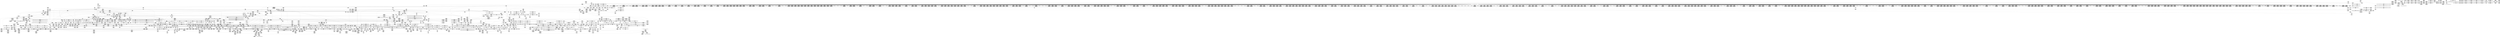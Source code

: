 digraph {
	CE0x4bbe9a0 [shape=record,shape=Mrecord,label="{CE0x4bbe9a0|rcu_read_unlock:tmp20|include/linux/rcupdate.h,933}"]
	CE0x4bbe6d0 [shape=record,shape=Mrecord,label="{CE0x4bbe6d0|rcu_read_unlock:tmp19|include/linux/rcupdate.h,933}"]
	CE0x4b452d0 [shape=record,shape=Mrecord,label="{CE0x4b452d0|2472:_%struct.cred*,_:_CRE_2529,2530_}"]
	CE0x4acc3c0 [shape=record,shape=Mrecord,label="{CE0x4acc3c0|i64_1|*Constant*}"]
	CE0x4ac1be0 [shape=record,shape=Mrecord,label="{CE0x4ac1be0|GLOBAL:__llvm_gcov_ctr125|Global_var:__llvm_gcov_ctr125|*SummSink*}"]
	CE0x4b467c0 [shape=record,shape=Mrecord,label="{CE0x4b467c0|2472:_%struct.cred*,_:_CRE_2594,2596_|*MultipleSource*|Function::task_sid&Arg::task::|Function::current_has_perm&Arg::tsk::|Function::selinux_task_getpgid&Arg::p::|security/selinux/hooks.c,208}"]
	CE0x4c01370 [shape=record,shape=Mrecord,label="{CE0x4c01370|i64*_getelementptr_inbounds_(_4_x_i64_,_4_x_i64_*___llvm_gcov_ctr134,_i64_0,_i64_2)|*Constant*|*SummSink*}"]
	CE0x4b026f0 [shape=record,shape=Mrecord,label="{CE0x4b026f0|2472:_%struct.cred*,_:_CRE_536,544_|*MultipleSource*|Function::task_sid&Arg::task::|Function::current_has_perm&Arg::tsk::|Function::selinux_task_getpgid&Arg::p::|security/selinux/hooks.c,208}"]
	CE0x4b578b0 [shape=record,shape=Mrecord,label="{CE0x4b578b0|2472:_%struct.cred*,_:_CRE_5912,5920_|*MultipleSource*|Function::task_sid&Arg::task::|Function::current_has_perm&Arg::tsk::|Function::selinux_task_getpgid&Arg::p::|security/selinux/hooks.c,208}"]
	CE0x4b67df0 [shape=record,shape=Mrecord,label="{CE0x4b67df0|2472:_%struct.cred*,_:_CRE_6680,6684_|*MultipleSource*|Function::task_sid&Arg::task::|Function::current_has_perm&Arg::tsk::|Function::selinux_task_getpgid&Arg::p::|security/selinux/hooks.c,208}"]
	CE0x4b85b40 [shape=record,shape=Mrecord,label="{CE0x4b85b40|task_sid:tmp8|security/selinux/hooks.c,208}"]
	CE0x4b05560 [shape=record,shape=Mrecord,label="{CE0x4b05560|_call_void_mcount()_#3|*SummSink*}"]
	CE0x4b85ab0 [shape=record,shape=Mrecord,label="{CE0x4b85ab0|task_sid:tmp7|security/selinux/hooks.c,208|*SummSink*}"]
	CE0x4ae17d0 [shape=record,shape=Mrecord,label="{CE0x4ae17d0|current_sid:tmp2|*SummSource*}"]
	CE0x4b76f30 [shape=record,shape=Mrecord,label="{CE0x4b76f30|rcu_read_lock:tmp12|include/linux/rcupdate.h,882|*SummSource*}"]
	CE0x4bf9790 [shape=record,shape=Mrecord,label="{CE0x4bf9790|rcu_lock_release:tmp4|include/linux/rcupdate.h,423|*SummSink*}"]
	CE0x4ad6ee0 [shape=record,shape=Mrecord,label="{CE0x4ad6ee0|current_sid:tmp11|security/selinux/hooks.c,218}"]
	CE0x4c00d90 [shape=record,shape=Mrecord,label="{CE0x4c00d90|i64*_getelementptr_inbounds_(_4_x_i64_,_4_x_i64_*___llvm_gcov_ctr134,_i64_0,_i64_0)|*Constant*|*SummSource*}"]
	CE0x4bf0860 [shape=record,shape=Mrecord,label="{CE0x4bf0860|__preempt_count_sub:tmp7|./arch/x86/include/asm/preempt.h,78}"]
	CE0x4b2c9d0 [shape=record,shape=Mrecord,label="{CE0x4b2c9d0|2472:_%struct.cred*,_:_CRE_288,296_|*MultipleSource*|Function::task_sid&Arg::task::|Function::current_has_perm&Arg::tsk::|Function::selinux_task_getpgid&Arg::p::|security/selinux/hooks.c,208}"]
	CE0x4b50b10 [shape=record,shape=Mrecord,label="{CE0x4b50b10|2472:_%struct.cred*,_:_CRE_2956,2957_}"]
	CE0x4b4f6e0 [shape=record,shape=Mrecord,label="{CE0x4b4f6e0|2472:_%struct.cred*,_:_CRE_2939,2940_}"]
	CE0x4ae95c0 [shape=record,shape=Mrecord,label="{CE0x4ae95c0|rcu_read_lock:land.lhs.true2|*SummSink*}"]
	CE0x4be6590 [shape=record,shape=Mrecord,label="{CE0x4be6590|_call_void_mcount()_#3|*SummSink*}"]
	CE0x4b47d20 [shape=record,shape=Mrecord,label="{CE0x4b47d20|2472:_%struct.cred*,_:_CRE_2672,2680_|*MultipleSource*|Function::task_sid&Arg::task::|Function::current_has_perm&Arg::tsk::|Function::selinux_task_getpgid&Arg::p::|security/selinux/hooks.c,208}"]
	CE0x4b5f9f0 [shape=record,shape=Mrecord,label="{CE0x4b5f9f0|2472:_%struct.cred*,_:_CRE_6333,6334_}"]
	CE0x4b83e50 [shape=record,shape=Mrecord,label="{CE0x4b83e50|rcu_read_lock:tmp8|include/linux/rcupdate.h,882|*SummSink*}"]
	CE0x4b4f0f0 [shape=record,shape=Mrecord,label="{CE0x4b4f0f0|2472:_%struct.cred*,_:_CRE_2934,2935_}"]
	CE0x4b6cca0 [shape=record,shape=Mrecord,label="{CE0x4b6cca0|task_sid:tobool4|security/selinux/hooks.c,208|*SummSink*}"]
	CE0x4bbf2e0 [shape=record,shape=Mrecord,label="{CE0x4bbf2e0|i64*_getelementptr_inbounds_(_11_x_i64_,_11_x_i64_*___llvm_gcov_ctr132,_i64_0,_i64_10)|*Constant*}"]
	CE0x4aeb920 [shape=record,shape=Mrecord,label="{CE0x4aeb920|task_sid:bb|*SummSink*}"]
	CE0x4b23d90 [shape=record,shape=Mrecord,label="{CE0x4b23d90|_call_void_rcu_read_lock()_#10,_!dbg_!27712|security/selinux/hooks.c,207|*SummSource*}"]
	CE0x4ae9a40 [shape=record,shape=Mrecord,label="{CE0x4ae9a40|rcu_read_lock:entry}"]
	CE0x4b68870 [shape=record,shape=Mrecord,label="{CE0x4b68870|2472:_%struct.cred*,_:_CRE_10544,10548_|*MultipleSource*|Function::task_sid&Arg::task::|Function::current_has_perm&Arg::tsk::|Function::selinux_task_getpgid&Arg::p::|security/selinux/hooks.c,208}"]
	CE0x4b27590 [shape=record,shape=Mrecord,label="{CE0x4b27590|GLOBAL:rcu_read_lock|*Constant*}"]
	CE0x4ba2180 [shape=record,shape=Mrecord,label="{CE0x4ba2180|i64*_getelementptr_inbounds_(_4_x_i64_,_4_x_i64_*___llvm_gcov_ctr128,_i64_0,_i64_0)|*Constant*|*SummSource*}"]
	CE0x4b43840 [shape=record,shape=Mrecord,label="{CE0x4b43840|2472:_%struct.cred*,_:_CRE_2472,2480_|*MultipleSource*|Function::task_sid&Arg::task::|Function::current_has_perm&Arg::tsk::|Function::selinux_task_getpgid&Arg::p::|security/selinux/hooks.c,208}"]
	CE0x4b4df20 [shape=record,shape=Mrecord,label="{CE0x4b4df20|2472:_%struct.cred*,_:_CRE_2919,2920_}"]
	CE0x4b649b0 [shape=record,shape=Mrecord,label="{CE0x4b649b0|2472:_%struct.cred*,_:_CRE_6512,6520_|*MultipleSource*|Function::task_sid&Arg::task::|Function::current_has_perm&Arg::tsk::|Function::selinux_task_getpgid&Arg::p::|security/selinux/hooks.c,208}"]
	CE0x4ac25f0 [shape=record,shape=Mrecord,label="{CE0x4ac25f0|selinux_task_getpgid:tmp3|*SummSink*}"]
	CE0x4b5e230 [shape=record,shape=Mrecord,label="{CE0x4b5e230|2472:_%struct.cred*,_:_CRE_6313,6314_}"]
	CE0x4b7ccd0 [shape=record,shape=Mrecord,label="{CE0x4b7ccd0|i64*_getelementptr_inbounds_(_13_x_i64_,_13_x_i64_*___llvm_gcov_ctr126,_i64_0,_i64_9)|*Constant*|*SummSink*}"]
	CE0x4bacf10 [shape=record,shape=Mrecord,label="{CE0x4bacf10|rcu_read_unlock:tmp3|*SummSink*}"]
	CE0x4aeac90 [shape=record,shape=Mrecord,label="{CE0x4aeac90|i64_0|*Constant*}"]
	CE0x4b94ee0 [shape=record,shape=Mrecord,label="{CE0x4b94ee0|__rcu_read_unlock:do.end}"]
	CE0x4bece70 [shape=record,shape=Mrecord,label="{CE0x4bece70|__rcu_read_unlock:do.end|*SummSource*}"]
	CE0x4b857a0 [shape=record,shape=Mrecord,label="{CE0x4b857a0|task_sid:tmp7|security/selinux/hooks.c,208|*SummSource*}"]
	CE0x4b21200 [shape=record,shape=Mrecord,label="{CE0x4b21200|_call_void___rcu_read_lock()_#10,_!dbg_!27710|include/linux/rcupdate.h,879|*SummSink*}"]
	CE0x4bbcda0 [shape=record,shape=Mrecord,label="{CE0x4bbcda0|_call_void_lockdep_rcu_suspicious(i8*_getelementptr_inbounds_(_25_x_i8_,_25_x_i8_*_.str45,_i32_0,_i32_0),_i32_934,_i8*_getelementptr_inbounds_(_44_x_i8_,_44_x_i8_*_.str47,_i32_0,_i32_0))_#10,_!dbg_!27726|include/linux/rcupdate.h,933}"]
	CE0x4b065f0 [shape=record,shape=Mrecord,label="{CE0x4b065f0|rcu_read_unlock:tmp16|include/linux/rcupdate.h,933|*SummSink*}"]
	CE0x4bec3b0 [shape=record,shape=Mrecord,label="{CE0x4bec3b0|__rcu_read_unlock:tmp6|include/linux/rcupdate.h,245|*SummSource*}"]
	CE0x4b6dca0 [shape=record,shape=Mrecord,label="{CE0x4b6dca0|task_sid:tmp15|security/selinux/hooks.c,208|*SummSource*}"]
	CE0x4b3ec10 [shape=record,shape=Mrecord,label="{CE0x4b3ec10|2472:_%struct.cred*,_:_CRE_2112,2120_|*MultipleSource*|Function::task_sid&Arg::task::|Function::current_has_perm&Arg::tsk::|Function::selinux_task_getpgid&Arg::p::|security/selinux/hooks.c,208}"]
	CE0x4ba59b0 [shape=record,shape=Mrecord,label="{CE0x4ba59b0|__preempt_count_add:tmp|*SummSink*}"]
	CE0x4c103c0 [shape=record,shape=Mrecord,label="{CE0x4c103c0|__preempt_count_sub:val|Function::__preempt_count_sub&Arg::val::|*SummSink*}"]
	CE0x4b7e600 [shape=record,shape=Mrecord,label="{CE0x4b7e600|task_sid:tmp23|security/selinux/hooks.c,208|*SummSource*}"]
	CE0x4b8f170 [shape=record,shape=Mrecord,label="{CE0x4b8f170|rcu_lock_acquire:tmp7|*SummSource*}"]
	CE0x4b3fce0 [shape=record,shape=Mrecord,label="{CE0x4b3fce0|2472:_%struct.cred*,_:_CRE_2168,2240_|*MultipleSource*|Function::task_sid&Arg::task::|Function::current_has_perm&Arg::tsk::|Function::selinux_task_getpgid&Arg::p::|security/selinux/hooks.c,208}"]
	CE0x4b2e3a0 [shape=record,shape=Mrecord,label="{CE0x4b2e3a0|COLLAPSED:_GCMRE___llvm_gcov_ctr131_internal_global_2_x_i64_zeroinitializer:_elem_0:default:}"]
	CE0x4b2b7a0 [shape=record,shape=Mrecord,label="{CE0x4b2b7a0|2472:_%struct.cred*,_:_CRE_424,428_|*MultipleSource*|Function::task_sid&Arg::task::|Function::current_has_perm&Arg::tsk::|Function::selinux_task_getpgid&Arg::p::|security/selinux/hooks.c,208}"]
	CE0x4b612e0 [shape=record,shape=Mrecord,label="{CE0x4b612e0|2472:_%struct.cred*,_:_CRE_6354,6355_}"]
	CE0x4b73ba0 [shape=record,shape=Mrecord,label="{CE0x4b73ba0|cred_sid:security|security/selinux/hooks.c,196|*SummSink*}"]
	CE0x4af3360 [shape=record,shape=Mrecord,label="{CE0x4af3360|current_sid:tmp}"]
	CE0x4af1b50 [shape=record,shape=Mrecord,label="{CE0x4af1b50|current_sid:sid|security/selinux/hooks.c,220|*SummSink*}"]
	CE0x4b611b0 [shape=record,shape=Mrecord,label="{CE0x4b611b0|2472:_%struct.cred*,_:_CRE_6353,6354_}"]
	CE0x4ac0aa0 [shape=record,shape=Mrecord,label="{CE0x4ac0aa0|avc_has_perm:auditdata|Function::avc_has_perm&Arg::auditdata::|*SummSource*}"]
	CE0x4becd90 [shape=record,shape=Mrecord,label="{CE0x4becd90|__preempt_count_add:do.end|*SummSource*}"]
	CE0x4b4ed60 [shape=record,shape=Mrecord,label="{CE0x4b4ed60|2472:_%struct.cred*,_:_CRE_2931,2932_}"]
	CE0x4b9f1f0 [shape=record,shape=Mrecord,label="{CE0x4b9f1f0|rcu_read_unlock:bb|*SummSource*}"]
	CE0x4bae5e0 [shape=record,shape=Mrecord,label="{CE0x4bae5e0|__rcu_read_lock:tmp5|include/linux/rcupdate.h,239}"]
	CE0x4aef6f0 [shape=record,shape=Mrecord,label="{CE0x4aef6f0|current_sid:tmp20|security/selinux/hooks.c,218|*SummSource*}"]
	CE0x4b27b20 [shape=record,shape=Mrecord,label="{CE0x4b27b20|i64*_getelementptr_inbounds_(_2_x_i64_,_2_x_i64_*___llvm_gcov_ctr131,_i64_0,_i64_1)|*Constant*}"]
	CE0x4ad3cc0 [shape=record,shape=Mrecord,label="{CE0x4ad3cc0|i64*_getelementptr_inbounds_(_11_x_i64_,_11_x_i64_*___llvm_gcov_ctr127,_i64_0,_i64_0)|*Constant*}"]
	CE0x4b53b50 [shape=record,shape=Mrecord,label="{CE0x4b53b50|2472:_%struct.cred*,_:_CRE_3064,3072_|*MultipleSource*|Function::task_sid&Arg::task::|Function::current_has_perm&Arg::tsk::|Function::selinux_task_getpgid&Arg::p::|security/selinux/hooks.c,208}"]
	CE0x4ab2580 [shape=record,shape=Mrecord,label="{CE0x4ab2580|_ret_%struct.task_struct*_%tmp4,_!dbg_!27714|./arch/x86/include/asm/current.h,14|*SummSink*}"]
	CE0x4b15bc0 [shape=record,shape=Mrecord,label="{CE0x4b15bc0|2472:_%struct.cred*,_:_CRE_512,520_|*MultipleSource*|Function::task_sid&Arg::task::|Function::current_has_perm&Arg::tsk::|Function::selinux_task_getpgid&Arg::p::|security/selinux/hooks.c,208}"]
	CE0x4ae2080 [shape=record,shape=Mrecord,label="{CE0x4ae2080|current_has_perm:tmp1|*SummSource*}"]
	CE0x4aba3a0 [shape=record,shape=Mrecord,label="{CE0x4aba3a0|current_has_perm:tsk|Function::current_has_perm&Arg::tsk::|*SummSink*}"]
	CE0x4b25c90 [shape=record,shape=Mrecord,label="{CE0x4b25c90|_call_void_mcount()_#3}"]
	CE0x4b321c0 [shape=record,shape=Mrecord,label="{CE0x4b321c0|rcu_read_lock:tmp17|include/linux/rcupdate.h,882|*SummSource*}"]
	CE0x4b022e0 [shape=record,shape=Mrecord,label="{CE0x4b022e0|2472:_%struct.cred*,_:_CRE_520,524_|*MultipleSource*|Function::task_sid&Arg::task::|Function::current_has_perm&Arg::tsk::|Function::selinux_task_getpgid&Arg::p::|security/selinux/hooks.c,208}"]
	CE0x4b84e40 [shape=record,shape=Mrecord,label="{CE0x4b84e40|task_sid:tmp6|security/selinux/hooks.c,208}"]
	CE0x4c0e370 [shape=record,shape=Mrecord,label="{CE0x4c0e370|i64*_getelementptr_inbounds_(_4_x_i64_,_4_x_i64_*___llvm_gcov_ctr135,_i64_0,_i64_3)|*Constant*|*SummSource*}"]
	CE0x4ad0a10 [shape=record,shape=Mrecord,label="{CE0x4ad0a10|current_sid:tmp17|security/selinux/hooks.c,218}"]
	CE0x4ba5a20 [shape=record,shape=Mrecord,label="{CE0x4ba5a20|i64_1|*Constant*}"]
	CE0x4b03350 [shape=record,shape=Mrecord,label="{CE0x4b03350|i32_78|*Constant*|*SummSource*}"]
	CE0x4b538f0 [shape=record,shape=Mrecord,label="{CE0x4b538f0|2472:_%struct.cred*,_:_CRE_3056,3064_|*MultipleSource*|Function::task_sid&Arg::task::|Function::current_has_perm&Arg::tsk::|Function::selinux_task_getpgid&Arg::p::|security/selinux/hooks.c,208}"]
	CE0x4b4c6c0 [shape=record,shape=Mrecord,label="{CE0x4b4c6c0|2472:_%struct.cred*,_:_CRE_2896,2900_|*MultipleSource*|Function::task_sid&Arg::task::|Function::current_has_perm&Arg::tsk::|Function::selinux_task_getpgid&Arg::p::|security/selinux/hooks.c,208}"]
	CE0x4b07bb0 [shape=record,shape=Mrecord,label="{CE0x4b07bb0|GLOBAL:rcu_read_lock|*Constant*|*SummSource*}"]
	CE0x4b1e9c0 [shape=record,shape=Mrecord,label="{CE0x4b1e9c0|i64*_getelementptr_inbounds_(_2_x_i64_,_2_x_i64_*___llvm_gcov_ctr98,_i64_0,_i64_1)|*Constant*}"]
	CE0x4b5d2c0 [shape=record,shape=Mrecord,label="{CE0x4b5d2c0|2472:_%struct.cred*,_:_CRE_6300,6301_}"]
	CE0x4b1eab0 [shape=record,shape=Mrecord,label="{CE0x4b1eab0|i64*_getelementptr_inbounds_(_2_x_i64_,_2_x_i64_*___llvm_gcov_ctr98,_i64_0,_i64_0)|*Constant*|*SummSink*}"]
	CE0x4ad30e0 [shape=record,shape=Mrecord,label="{CE0x4ad30e0|i32_1|*Constant*}"]
	CE0x4be77b0 [shape=record,shape=Mrecord,label="{CE0x4be77b0|rcu_lock_acquire:indirectgoto|*SummSink*}"]
	CE0x4b565b0 [shape=record,shape=Mrecord,label="{CE0x4b565b0|2472:_%struct.cred*,_:_CRE_3168,5856_|*MultipleSource*|Function::task_sid&Arg::task::|Function::current_has_perm&Arg::tsk::|Function::selinux_task_getpgid&Arg::p::|security/selinux/hooks.c,208}"]
	CE0x4b57190 [shape=record,shape=Mrecord,label="{CE0x4b57190|2472:_%struct.cred*,_:_CRE_5888,5896_|*MultipleSource*|Function::task_sid&Arg::task::|Function::current_has_perm&Arg::tsk::|Function::selinux_task_getpgid&Arg::p::|security/selinux/hooks.c,208}"]
	CE0x4bc0c40 [shape=record,shape=Mrecord,label="{CE0x4bc0c40|GLOBAL:rcu_lock_release|*Constant*}"]
	CE0x4c14360 [shape=record,shape=Mrecord,label="{CE0x4c14360|_call_void_asm_addl_$1,_%gs:$0_,_*m,ri,*m,_dirflag_,_fpsr_,_flags_(i32*___preempt_count,_i32_%sub,_i32*___preempt_count)_#3,_!dbg_!27717,_!srcloc_!27718|./arch/x86/include/asm/preempt.h,77|*SummSink*}"]
	CE0x4b83940 [shape=record,shape=Mrecord,label="{CE0x4b83940|i64_1|*Constant*}"]
	CE0x4b4ec30 [shape=record,shape=Mrecord,label="{CE0x4b4ec30|2472:_%struct.cred*,_:_CRE_2930,2931_}"]
	CE0x4b236f0 [shape=record,shape=Mrecord,label="{CE0x4b236f0|2472:_%struct.cred*,_:_CRE_184,192_|*MultipleSource*|Function::task_sid&Arg::task::|Function::current_has_perm&Arg::tsk::|Function::selinux_task_getpgid&Arg::p::|security/selinux/hooks.c,208}"]
	CE0x4b54930 [shape=record,shape=Mrecord,label="{CE0x4b54930|2472:_%struct.cred*,_:_CRE_3108,3112_|*MultipleSource*|Function::task_sid&Arg::task::|Function::current_has_perm&Arg::tsk::|Function::selinux_task_getpgid&Arg::p::|security/selinux/hooks.c,208}"]
	CE0x4b52f40 [shape=record,shape=Mrecord,label="{CE0x4b52f40|2472:_%struct.cred*,_:_CRE_3024,3032_|*MultipleSource*|Function::task_sid&Arg::task::|Function::current_has_perm&Arg::tsk::|Function::selinux_task_getpgid&Arg::p::|security/selinux/hooks.c,208}"]
	CE0x4bbe7b0 [shape=record,shape=Mrecord,label="{CE0x4bbe7b0|rcu_read_unlock:tmp19|include/linux/rcupdate.h,933|*SummSink*}"]
	CE0x4bb6aa0 [shape=record,shape=Mrecord,label="{CE0x4bb6aa0|_call_void___preempt_count_sub(i32_1)_#10,_!dbg_!27715|include/linux/rcupdate.h,244}"]
	CE0x4b36e30 [shape=record,shape=Mrecord,label="{CE0x4b36e30|2472:_%struct.cred*,_:_CRE_698,699_}"]
	CE0x4b187b0 [shape=record,shape=Mrecord,label="{CE0x4b187b0|i64*_getelementptr_inbounds_(_2_x_i64_,_2_x_i64_*___llvm_gcov_ctr131,_i64_0,_i64_1)|*Constant*|*SummSink*}"]
	CE0x4ba0f50 [shape=record,shape=Mrecord,label="{CE0x4ba0f50|i64*_getelementptr_inbounds_(_11_x_i64_,_11_x_i64_*___llvm_gcov_ctr132,_i64_0,_i64_8)|*Constant*|*SummSink*}"]
	CE0x4ad7270 [shape=record,shape=Mrecord,label="{CE0x4ad7270|current_sid:do.end}"]
	CE0x4ad0640 [shape=record,shape=Mrecord,label="{CE0x4ad0640|i64*_getelementptr_inbounds_(_11_x_i64_,_11_x_i64_*___llvm_gcov_ctr125,_i64_0,_i64_9)|*Constant*}"]
	CE0x4b84440 [shape=record,shape=Mrecord,label="{CE0x4b84440|task_sid:call|security/selinux/hooks.c,208|*SummSource*}"]
	CE0x4b07820 [shape=record,shape=Mrecord,label="{CE0x4b07820|rcu_read_lock:tobool|include/linux/rcupdate.h,882|*SummSource*}"]
	CE0x4b97c50 [shape=record,shape=Mrecord,label="{CE0x4b97c50|GLOBAL:rcu_read_unlock.__warned|Global_var:rcu_read_unlock.__warned|*SummSink*}"]
	CE0x4b88f80 [shape=record,shape=Mrecord,label="{CE0x4b88f80|_call_void_asm_addl_$1,_%gs:$0_,_*m,ri,*m,_dirflag_,_fpsr_,_flags_(i32*___preempt_count,_i32_%sub,_i32*___preempt_count)_#3,_!dbg_!27717,_!srcloc_!27718|./arch/x86/include/asm/preempt.h,77}"]
	CE0x4b0a590 [shape=record,shape=Mrecord,label="{CE0x4b0a590|current_sid:security|security/selinux/hooks.c,218}"]
	CE0x4adbdd0 [shape=record,shape=Mrecord,label="{CE0x4adbdd0|GLOBAL:current_sid|*Constant*|*SummSource*}"]
	CE0x4b33850 [shape=record,shape=Mrecord,label="{CE0x4b33850|2472:_%struct.cred*,_:_CRE_616,624_|*MultipleSource*|Function::task_sid&Arg::task::|Function::current_has_perm&Arg::tsk::|Function::selinux_task_getpgid&Arg::p::|security/selinux/hooks.c,208}"]
	CE0x4adc170 [shape=record,shape=Mrecord,label="{CE0x4adc170|current_sid:entry|*SummSource*}"]
	CE0x4b373f0 [shape=record,shape=Mrecord,label="{CE0x4b373f0|2472:_%struct.cred*,_:_CRE_703,704_}"]
	CE0x4b7cae0 [shape=record,shape=Mrecord,label="{CE0x4b7cae0|i64*_getelementptr_inbounds_(_13_x_i64_,_13_x_i64_*___llvm_gcov_ctr126,_i64_0,_i64_9)|*Constant*|*SummSource*}"]
	CE0x4c00200 [shape=record,shape=Mrecord,label="{CE0x4c00200|__rcu_read_unlock:tmp2}"]
	CE0x4adc570 [shape=record,shape=Mrecord,label="{CE0x4adc570|_ret_i32_%tmp24,_!dbg_!27742|security/selinux/hooks.c,220|*SummSink*}"]
	CE0x4c10870 [shape=record,shape=Mrecord,label="{CE0x4c10870|i64*_getelementptr_inbounds_(_4_x_i64_,_4_x_i64_*___llvm_gcov_ctr134,_i64_0,_i64_3)|*Constant*}"]
	CE0x4ae1be0 [shape=record,shape=Mrecord,label="{CE0x4ae1be0|selinux_task_getpgid:tmp1|*SummSource*}"]
	CE0x4b39690 [shape=record,shape=Mrecord,label="{CE0x4b39690|2472:_%struct.cred*,_:_CRE_1840,1844_|*MultipleSource*|Function::task_sid&Arg::task::|Function::current_has_perm&Arg::tsk::|Function::selinux_task_getpgid&Arg::p::|security/selinux/hooks.c,208}"]
	CE0x4b48b90 [shape=record,shape=Mrecord,label="{CE0x4b48b90|2472:_%struct.cred*,_:_CRE_2712,2720_|*MultipleSource*|Function::task_sid&Arg::task::|Function::current_has_perm&Arg::tsk::|Function::selinux_task_getpgid&Arg::p::|security/selinux/hooks.c,208}"]
	CE0x4ab22d0 [shape=record,shape=Mrecord,label="{CE0x4ab22d0|_ret_%struct.task_struct*_%tmp4,_!dbg_!27714|./arch/x86/include/asm/current.h,14|*SummSource*}"]
	CE0x4b6cd10 [shape=record,shape=Mrecord,label="{CE0x4b6cd10|i64_6|*Constant*}"]
	CE0x4b5e360 [shape=record,shape=Mrecord,label="{CE0x4b5e360|2472:_%struct.cred*,_:_CRE_6314,6315_}"]
	CE0x4b41470 [shape=record,shape=Mrecord,label="{CE0x4b41470|2472:_%struct.cred*,_:_CRE_2312,2320_|*MultipleSource*|Function::task_sid&Arg::task::|Function::current_has_perm&Arg::tsk::|Function::selinux_task_getpgid&Arg::p::|security/selinux/hooks.c,208}"]
	CE0x4adb940 [shape=record,shape=Mrecord,label="{CE0x4adb940|i32_2048|*Constant*|*SummSink*}"]
	CE0x4b6b860 [shape=record,shape=Mrecord,label="{CE0x4b6b860|task_sid:tmp11|security/selinux/hooks.c,208|*SummSource*}"]
	CE0x4b32150 [shape=record,shape=Mrecord,label="{CE0x4b32150|rcu_read_lock:tmp17|include/linux/rcupdate.h,882}"]
	CE0x4aef3e0 [shape=record,shape=Mrecord,label="{CE0x4aef3e0|i64*_getelementptr_inbounds_(_11_x_i64_,_11_x_i64_*___llvm_gcov_ctr125,_i64_0,_i64_10)|*Constant*|*SummSource*}"]
	CE0x4bc07f0 [shape=record,shape=Mrecord,label="{CE0x4bc07f0|rcu_lock_release:entry}"]
	CE0x4b85520 [shape=record,shape=Mrecord,label="{CE0x4b85520|task_sid:tmp6|security/selinux/hooks.c,208|*SummSink*}"]
	CE0x4b35da0 [shape=record,shape=Mrecord,label="{CE0x4b35da0|task_sid:tmp19|security/selinux/hooks.c,208|*SummSource*}"]
	CE0x4ba43e0 [shape=record,shape=Mrecord,label="{CE0x4ba43e0|rcu_read_unlock:tmp14|include/linux/rcupdate.h,933|*SummSource*}"]
	CE0x4b99e70 [shape=record,shape=Mrecord,label="{CE0x4b99e70|i64*_getelementptr_inbounds_(_11_x_i64_,_11_x_i64_*___llvm_gcov_ctr127,_i64_0,_i64_9)|*Constant*|*SummSink*}"]
	CE0x4b088f0 [shape=record,shape=Mrecord,label="{CE0x4b088f0|_ret_void,_!dbg_!27717|include/linux/rcupdate.h,240|*SummSink*}"]
	CE0x4baf630 [shape=record,shape=Mrecord,label="{CE0x4baf630|__rcu_read_lock:tmp1|*SummSink*}"]
	CE0x4ad6520 [shape=record,shape=Mrecord,label="{CE0x4ad6520|current_sid:tmp6|security/selinux/hooks.c,218}"]
	CE0x4bc1860 [shape=record,shape=Mrecord,label="{CE0x4bc1860|GLOBAL:__rcu_read_unlock|*Constant*}"]
	CE0x4b50520 [shape=record,shape=Mrecord,label="{CE0x4b50520|2472:_%struct.cred*,_:_CRE_2951,2952_}"]
	CE0x4b4cde0 [shape=record,shape=Mrecord,label="{CE0x4b4cde0|2472:_%struct.cred*,_:_CRE_2905,2906_}"]
	CE0x4bec7e0 [shape=record,shape=Mrecord,label="{CE0x4bec7e0|__rcu_read_unlock:tmp7|include/linux/rcupdate.h,245}"]
	CE0x4b33170 [shape=record,shape=Mrecord,label="{CE0x4b33170|2472:_%struct.cred*,_:_CRE_592,600_|*MultipleSource*|Function::task_sid&Arg::task::|Function::current_has_perm&Arg::tsk::|Function::selinux_task_getpgid&Arg::p::|security/selinux/hooks.c,208}"]
	CE0x4bec340 [shape=record,shape=Mrecord,label="{CE0x4bec340|__rcu_read_unlock:tmp6|include/linux/rcupdate.h,245}"]
	CE0x4b95740 [shape=record,shape=Mrecord,label="{CE0x4b95740|i64_ptrtoint_(i8*_blockaddress(_rcu_lock_acquire,_%__here)_to_i64)|*Constant*|*SummSource*}"]
	CE0x4b06110 [shape=record,shape=Mrecord,label="{CE0x4b06110|rcu_read_unlock:tmp15|include/linux/rcupdate.h,933|*SummSink*}"]
	CE0x4ad6db0 [shape=record,shape=Mrecord,label="{CE0x4ad6db0|current_sid:tmp10|security/selinux/hooks.c,218|*SummSink*}"]
	CE0x4bac4c0 [shape=record,shape=Mrecord,label="{CE0x4bac4c0|__preempt_count_sub:tmp1|*SummSink*}"]
	CE0x4adb600 [shape=record,shape=Mrecord,label="{CE0x4adb600|selinux_task_getpgid:entry|*SummSource*}"]
	CE0x4c00a30 [shape=record,shape=Mrecord,label="{CE0x4c00a30|i64*_getelementptr_inbounds_(_4_x_i64_,_4_x_i64_*___llvm_gcov_ctr134,_i64_0,_i64_0)|*Constant*}"]
	CE0x4b49050 [shape=record,shape=Mrecord,label="{CE0x4b49050|2472:_%struct.cred*,_:_CRE_2724,2725_|*MultipleSource*|Function::task_sid&Arg::task::|Function::current_has_perm&Arg::tsk::|Function::selinux_task_getpgid&Arg::p::|security/selinux/hooks.c,208}"]
	CE0x4b5e820 [shape=record,shape=Mrecord,label="{CE0x4b5e820|2472:_%struct.cred*,_:_CRE_6318,6319_}"]
	CE0x4b04670 [shape=record,shape=Mrecord,label="{CE0x4b04670|i32_1|*Constant*|*SummSink*}"]
	CE0x4b1e590 [shape=record,shape=Mrecord,label="{CE0x4b1e590|GLOBAL:rcu_read_lock.__warned|Global_var:rcu_read_lock.__warned|*SummSource*}"]
	CE0x4b1d0b0 [shape=record,shape=Mrecord,label="{CE0x4b1d0b0|__preempt_count_add:tmp5|./arch/x86/include/asm/preempt.h,72|*SummSink*}"]
	CE0x4ac0ce0 [shape=record,shape=Mrecord,label="{CE0x4ac0ce0|_ret_i32_%retval.0,_!dbg_!27728|security/selinux/avc.c,775|*SummSink*}"]
	CE0x4af2380 [shape=record,shape=Mrecord,label="{CE0x4af2380|2472:_%struct.cred*,_:_CRE_344,352_|*MultipleSource*|Function::task_sid&Arg::task::|Function::current_has_perm&Arg::tsk::|Function::selinux_task_getpgid&Arg::p::|security/selinux/hooks.c,208}"]
	CE0x4be83c0 [shape=record,shape=Mrecord,label="{CE0x4be83c0|i64*_getelementptr_inbounds_(_4_x_i64_,_4_x_i64_*___llvm_gcov_ctr129,_i64_0,_i64_2)|*Constant*|*SummSink*}"]
	CE0x4b21430 [shape=record,shape=Mrecord,label="{CE0x4b21430|_call_void___rcu_read_lock()_#10,_!dbg_!27710|include/linux/rcupdate.h,879}"]
	CE0x4ae0140 [shape=record,shape=Mrecord,label="{CE0x4ae0140|i64*_getelementptr_inbounds_(_2_x_i64_,_2_x_i64_*___llvm_gcov_ctr136,_i64_0,_i64_1)|*Constant*|*SummSink*}"]
	CE0x4b3a760 [shape=record,shape=Mrecord,label="{CE0x4b3a760|2472:_%struct.cred*,_:_CRE_1896,1900_|*MultipleSource*|Function::task_sid&Arg::task::|Function::current_has_perm&Arg::tsk::|Function::selinux_task_getpgid&Arg::p::|security/selinux/hooks.c,208}"]
	CE0x4baeff0 [shape=record,shape=Mrecord,label="{CE0x4baeff0|i64*_getelementptr_inbounds_(_11_x_i64_,_11_x_i64_*___llvm_gcov_ctr132,_i64_0,_i64_1)|*Constant*|*SummSource*}"]
	CE0x4bf5d70 [shape=record,shape=Mrecord,label="{CE0x4bf5d70|GLOBAL:lock_acquire|*Constant*}"]
	CE0x4c2f120 [shape=record,shape=Mrecord,label="{CE0x4c2f120|__preempt_count_sub:tmp6|./arch/x86/include/asm/preempt.h,78|*SummSink*}"]
	CE0x4af1c60 [shape=record,shape=Mrecord,label="{CE0x4af1c60|current_sid:sid|security/selinux/hooks.c,220}"]
	CE0x4b79210 [shape=record,shape=Mrecord,label="{CE0x4b79210|rcu_read_unlock:land.lhs.true|*SummSink*}"]
	CE0x4be8070 [shape=record,shape=Mrecord,label="{CE0x4be8070|_ret_void,_!dbg_!27720|./arch/x86/include/asm/preempt.h,78}"]
	CE0x4b522d0 [shape=record,shape=Mrecord,label="{CE0x4b522d0|2472:_%struct.cred*,_:_CRE_2976,2980_|*MultipleSource*|Function::task_sid&Arg::task::|Function::current_has_perm&Arg::tsk::|Function::selinux_task_getpgid&Arg::p::|security/selinux/hooks.c,208}"]
	CE0x4b06760 [shape=record,shape=Mrecord,label="{CE0x4b06760|i64*_getelementptr_inbounds_(_11_x_i64_,_11_x_i64_*___llvm_gcov_ctr132,_i64_0,_i64_8)|*Constant*}"]
	CE0x4b60240 [shape=record,shape=Mrecord,label="{CE0x4b60240|2472:_%struct.cred*,_:_CRE_6340,6341_}"]
	CE0x4b628a0 [shape=record,shape=Mrecord,label="{CE0x4b628a0|2472:_%struct.cred*,_:_CRE_6424,6432_|*MultipleSource*|Function::task_sid&Arg::task::|Function::current_has_perm&Arg::tsk::|Function::selinux_task_getpgid&Arg::p::|security/selinux/hooks.c,208}"]
	CE0x4b5d650 [shape=record,shape=Mrecord,label="{CE0x4b5d650|2472:_%struct.cred*,_:_CRE_6303,6304_}"]
	CE0x4bfadb0 [shape=record,shape=Mrecord,label="{CE0x4bfadb0|i64*_getelementptr_inbounds_(_4_x_i64_,_4_x_i64_*___llvm_gcov_ctr133,_i64_0,_i64_0)|*Constant*|*SummSource*}"]
	CE0x4b9da30 [shape=record,shape=Mrecord,label="{CE0x4b9da30|__rcu_read_lock:tmp2}"]
	CE0x4b66fe0 [shape=record,shape=Mrecord,label="{CE0x4b66fe0|2472:_%struct.cred*,_:_CRE_6644,6648_|*MultipleSource*|Function::task_sid&Arg::task::|Function::current_has_perm&Arg::tsk::|Function::selinux_task_getpgid&Arg::p::|security/selinux/hooks.c,208}"]
	CE0x4b617a0 [shape=record,shape=Mrecord,label="{CE0x4b617a0|2472:_%struct.cred*,_:_CRE_6358,6359_}"]
	CE0x4b82fe0 [shape=record,shape=Mrecord,label="{CE0x4b82fe0|_ret_void,_!dbg_!27735|include/linux/rcupdate.h,938|*SummSource*}"]
	CE0x4c14840 [shape=record,shape=Mrecord,label="{CE0x4c14840|__preempt_count_add:tmp3|*SummSink*}"]
	CE0x4adad80 [shape=record,shape=Mrecord,label="{CE0x4adad80|current_sid:tobool1|security/selinux/hooks.c,218|*SummSink*}"]
	CE0x4b435e0 [shape=record,shape=Mrecord,label="{CE0x4b435e0|2472:_%struct.cred*,_:_CRE_2424,2472_|*MultipleSource*|Function::task_sid&Arg::task::|Function::current_has_perm&Arg::tsk::|Function::selinux_task_getpgid&Arg::p::|security/selinux/hooks.c,208}"]
	CE0x4b998e0 [shape=record,shape=Mrecord,label="{CE0x4b998e0|i8*_getelementptr_inbounds_(_25_x_i8_,_25_x_i8_*_.str45,_i32_0,_i32_0)|*Constant*|*SummSink*}"]
	CE0x4ad84a0 [shape=record,shape=Mrecord,label="{CE0x4ad84a0|_call_void_mcount()_#3|*SummSource*}"]
	CE0x4ad4230 [shape=record,shape=Mrecord,label="{CE0x4ad4230|rcu_read_unlock:tmp4|include/linux/rcupdate.h,933}"]
	CE0x4b86780 [shape=record,shape=Mrecord,label="{CE0x4b86780|task_sid:tmp9|security/selinux/hooks.c,208|*SummSource*}"]
	CE0x4bba920 [shape=record,shape=Mrecord,label="{CE0x4bba920|rcu_read_unlock:tmp9|include/linux/rcupdate.h,933|*SummSource*}"]
	CE0x4ae3160 [shape=record,shape=Mrecord,label="{CE0x4ae3160|current_sid:tmp9|security/selinux/hooks.c,218|*SummSink*}"]
	CE0x4bf7780 [shape=record,shape=Mrecord,label="{CE0x4bf7780|rcu_lock_acquire:tmp5|include/linux/rcupdate.h,418|*SummSink*}"]
	CE0x5f01f30 [shape=record,shape=Mrecord,label="{CE0x5f01f30|current_has_perm:perms|Function::current_has_perm&Arg::perms::|*SummSource*}"]
	CE0x4b784a0 [shape=record,shape=Mrecord,label="{CE0x4b784a0|128:_i8*,_:_CRE_128,136_|*MultipleSource*|Function::cred_sid&Arg::cred::|*LoadInst*|security/selinux/hooks.c,208|security/selinux/hooks.c,196}"]
	CE0x4b9fb70 [shape=record,shape=Mrecord,label="{CE0x4b9fb70|cred_sid:tmp6|security/selinux/hooks.c,197|*SummSource*}"]
	CE0x4ad57e0 [shape=record,shape=Mrecord,label="{CE0x4ad57e0|task_sid:tmp3|*SummSource*}"]
	CE0x4ae7ad0 [shape=record,shape=Mrecord,label="{CE0x4ae7ad0|2472:_%struct.cred*,_:_CRE_304,312_|*MultipleSource*|Function::task_sid&Arg::task::|Function::current_has_perm&Arg::tsk::|Function::selinux_task_getpgid&Arg::p::|security/selinux/hooks.c,208}"]
	CE0x4bb52e0 [shape=record,shape=Mrecord,label="{CE0x4bb52e0|rcu_read_unlock:land.lhs.true2}"]
	CE0x4b44da0 [shape=record,shape=Mrecord,label="{CE0x4b44da0|2472:_%struct.cred*,_:_CRE_2524,2525_}"]
	CE0x4b5ccd0 [shape=record,shape=Mrecord,label="{CE0x4b5ccd0|2472:_%struct.cred*,_:_CRE_6295,6296_}"]
	CE0x4b9de40 [shape=record,shape=Mrecord,label="{CE0x4b9de40|rcu_read_lock:tmp22|include/linux/rcupdate.h,884|*SummSource*}"]
	CE0x4b09330 [shape=record,shape=Mrecord,label="{CE0x4b09330|COLLAPSED:_GCMRE___llvm_gcov_ctr126_internal_global_13_x_i64_zeroinitializer:_elem_0:default:}"]
	CE0x4b9e940 [shape=record,shape=Mrecord,label="{CE0x4b9e940|i32_1|*Constant*}"]
	CE0x4b88340 [shape=record,shape=Mrecord,label="{CE0x4b88340|__rcu_read_lock:do.end|*SummSink*}"]
	CE0x4abeaa0 [shape=record,shape=Mrecord,label="{CE0x4abeaa0|current_sid:do.body|*SummSink*}"]
	CE0x4b52070 [shape=record,shape=Mrecord,label="{CE0x4b52070|2472:_%struct.cred*,_:_CRE_2974,2975_}"]
	CE0x4b52400 [shape=record,shape=Mrecord,label="{CE0x4b52400|2472:_%struct.cred*,_:_CRE_2980,2984_|*MultipleSource*|Function::task_sid&Arg::task::|Function::current_has_perm&Arg::tsk::|Function::selinux_task_getpgid&Arg::p::|security/selinux/hooks.c,208}"]
	CE0x4ad6c30 [shape=record,shape=Mrecord,label="{CE0x4ad6c30|current_sid:tmp10|security/selinux/hooks.c,218|*SummSource*}"]
	CE0x4ac65c0 [shape=record,shape=Mrecord,label="{CE0x4ac65c0|i8_1|*Constant*}"]
	CE0x4b65330 [shape=record,shape=Mrecord,label="{CE0x4b65330|2472:_%struct.cred*,_:_CRE_6544,6552_|*MultipleSource*|Function::task_sid&Arg::task::|Function::current_has_perm&Arg::tsk::|Function::selinux_task_getpgid&Arg::p::|security/selinux/hooks.c,208}"]
	CE0x4b983e0 [shape=record,shape=Mrecord,label="{CE0x4b983e0|rcu_read_lock:call|include/linux/rcupdate.h,882}"]
	CE0x4b341a0 [shape=record,shape=Mrecord,label="{CE0x4b341a0|2472:_%struct.cred*,_:_CRE_644,648_|*MultipleSource*|Function::task_sid&Arg::task::|Function::current_has_perm&Arg::tsk::|Function::selinux_task_getpgid&Arg::p::|security/selinux/hooks.c,208}"]
	CE0x4b5b6a0 [shape=record,shape=Mrecord,label="{CE0x4b5b6a0|2472:_%struct.cred*,_:_CRE_6240,6248_|*MultipleSource*|Function::task_sid&Arg::task::|Function::current_has_perm&Arg::tsk::|Function::selinux_task_getpgid&Arg::p::|security/selinux/hooks.c,208}"]
	"CONST[source:0(mediator),value:0(static)][purpose:{operation}][SnkIdx:3]"
	CE0x4bb03c0 [shape=record,shape=Mrecord,label="{CE0x4bb03c0|i64*_getelementptr_inbounds_(_4_x_i64_,_4_x_i64_*___llvm_gcov_ctr133,_i64_0,_i64_0)|*Constant*|*SummSink*}"]
	CE0x4acc040 [shape=record,shape=Mrecord,label="{CE0x4acc040|_call_void_mcount()_#3|*SummSink*}"]
	CE0x4b7b590 [shape=record,shape=Mrecord,label="{CE0x4b7b590|get_current:tmp1}"]
	CE0x4b85e60 [shape=record,shape=Mrecord,label="{CE0x4b85e60|task_sid:tmp8|security/selinux/hooks.c,208|*SummSink*}"]
	CE0x4ae6cd0 [shape=record,shape=Mrecord,label="{CE0x4ae6cd0|current_sid:tmp|*SummSink*}"]
	CE0x4bb58c0 [shape=record,shape=Mrecord,label="{CE0x4bb58c0|rcu_read_unlock:tmp1|*SummSink*}"]
	CE0x4b261c0 [shape=record,shape=Mrecord,label="{CE0x4b261c0|GLOBAL:rcu_read_unlock.__warned|Global_var:rcu_read_unlock.__warned|*SummSource*}"]
	CE0x4b819e0 [shape=record,shape=Mrecord,label="{CE0x4b819e0|cred_sid:cred|Function::cred_sid&Arg::cred::}"]
	CE0x4b9cc70 [shape=record,shape=Mrecord,label="{CE0x4b9cc70|i32_883|*Constant*|*SummSource*}"]
	CE0x4bc27c0 [shape=record,shape=Mrecord,label="{CE0x4bc27c0|__rcu_read_lock:tmp5|include/linux/rcupdate.h,239|*SummSink*}"]
	CE0x4adc200 [shape=record,shape=Mrecord,label="{CE0x4adc200|current_sid:entry|*SummSink*}"]
	CE0x4b09f40 [shape=record,shape=Mrecord,label="{CE0x4b09f40|current_sid:tmp21|security/selinux/hooks.c,218|*SummSink*}"]
	CE0x4bf5a50 [shape=record,shape=Mrecord,label="{CE0x4bf5a50|__rcu_read_unlock:tmp5|include/linux/rcupdate.h,244|*SummSink*}"]
	CE0x4b820d0 [shape=record,shape=Mrecord,label="{CE0x4b820d0|_ret_i32_%tmp6,_!dbg_!27716|security/selinux/hooks.c,197|*SummSink*}"]
	CE0x4ab3fb0 [shape=record,shape=Mrecord,label="{CE0x4ab3fb0|GLOBAL:__rcu_read_lock|*Constant*|*SummSource*}"]
	"CONST[source:1(input),value:2(dynamic)][purpose:{object}][SrcIdx:1]"
	CE0x4b31040 [shape=record,shape=Mrecord,label="{CE0x4b31040|rcu_read_lock:tmp15|include/linux/rcupdate.h,882|*SummSource*}"]
	CE0x4bb9c60 [shape=record,shape=Mrecord,label="{CE0x4bb9c60|COLLAPSED:_GCMRE___llvm_gcov_ctr132_internal_global_11_x_i64_zeroinitializer:_elem_0:default:}"]
	CE0x4b5ffe0 [shape=record,shape=Mrecord,label="{CE0x4b5ffe0|2472:_%struct.cred*,_:_CRE_6338,6339_}"]
	CE0x4b66630 [shape=record,shape=Mrecord,label="{CE0x4b66630|2472:_%struct.cred*,_:_CRE_6616,6624_|*MultipleSource*|Function::task_sid&Arg::task::|Function::current_has_perm&Arg::tsk::|Function::selinux_task_getpgid&Arg::p::|security/selinux/hooks.c,208}"]
	CE0x4b54210 [shape=record,shape=Mrecord,label="{CE0x4b54210|2472:_%struct.cred*,_:_CRE_3088,3096_|*MultipleSource*|Function::task_sid&Arg::task::|Function::current_has_perm&Arg::tsk::|Function::selinux_task_getpgid&Arg::p::|security/selinux/hooks.c,208}"]
	CE0x4b58230 [shape=record,shape=Mrecord,label="{CE0x4b58230|2472:_%struct.cred*,_:_CRE_5944,5952_|*MultipleSource*|Function::task_sid&Arg::task::|Function::current_has_perm&Arg::tsk::|Function::selinux_task_getpgid&Arg::p::|security/selinux/hooks.c,208}"]
	CE0x5f01d00 [shape=record,shape=Mrecord,label="{CE0x5f01d00|_ret_i32_%call2,_!dbg_!27718|security/selinux/hooks.c,1544}"]
	CE0x4ad4640 [shape=record,shape=Mrecord,label="{CE0x4ad4640|rcu_read_lock:if.end|*SummSource*}"]
	CE0x4b2c7b0 [shape=record,shape=Mrecord,label="{CE0x4b2c7b0|2472:_%struct.cred*,_:_CRE_280,288_|*MultipleSource*|Function::task_sid&Arg::task::|Function::current_has_perm&Arg::tsk::|Function::selinux_task_getpgid&Arg::p::|security/selinux/hooks.c,208}"]
	CE0x4acee40 [shape=record,shape=Mrecord,label="{CE0x4acee40|avc_has_perm:ssid|Function::avc_has_perm&Arg::ssid::|*SummSink*}"]
	CE0x4b16fc0 [shape=record,shape=Mrecord,label="{CE0x4b16fc0|task_sid:if.then|*SummSink*}"]
	CE0x4aed6b0 [shape=record,shape=Mrecord,label="{CE0x4aed6b0|rcu_read_unlock:land.lhs.true|*SummSource*}"]
	CE0x4ac3b50 [shape=record,shape=Mrecord,label="{CE0x4ac3b50|2472:_%struct.cred*,_:_CRE_688,689_}"]
	CE0x4b4f480 [shape=record,shape=Mrecord,label="{CE0x4b4f480|2472:_%struct.cred*,_:_CRE_2937,2938_}"]
	CE0x4bc1690 [shape=record,shape=Mrecord,label="{CE0x4bc1690|rcu_lock_release:map|Function::rcu_lock_release&Arg::map::|*SummSource*}"]
	CE0x4bb04d0 [shape=record,shape=Mrecord,label="{CE0x4bb04d0|rcu_lock_release:tmp}"]
	CE0x4b546d0 [shape=record,shape=Mrecord,label="{CE0x4b546d0|2472:_%struct.cred*,_:_CRE_3104,3108_|*MultipleSource*|Function::task_sid&Arg::task::|Function::current_has_perm&Arg::tsk::|Function::selinux_task_getpgid&Arg::p::|security/selinux/hooks.c,208}"]
	CE0x4bf9ff0 [shape=record,shape=Mrecord,label="{CE0x4bf9ff0|_call_void_lock_release(%struct.lockdep_map*_%map,_i32_1,_i64_ptrtoint_(i8*_blockaddress(_rcu_lock_release,_%__here)_to_i64))_#10,_!dbg_!27716|include/linux/rcupdate.h,423}"]
	CE0x4bbf7e0 [shape=record,shape=Mrecord,label="{CE0x4bbf7e0|i64*_getelementptr_inbounds_(_11_x_i64_,_11_x_i64_*___llvm_gcov_ctr132,_i64_0,_i64_10)|*Constant*|*SummSink*}"]
	CE0x4b34660 [shape=record,shape=Mrecord,label="{CE0x4b34660|2472:_%struct.cred*,_:_CRE_652,656_|*MultipleSource*|Function::task_sid&Arg::task::|Function::current_has_perm&Arg::tsk::|Function::selinux_task_getpgid&Arg::p::|security/selinux/hooks.c,208}"]
	CE0x4b986f0 [shape=record,shape=Mrecord,label="{CE0x4b986f0|__rcu_read_lock:tmp4|include/linux/rcupdate.h,239|*SummSink*}"]
	CE0x4b36270 [shape=record,shape=Mrecord,label="{CE0x4b36270|_call_void_lockdep_rcu_suspicious(i8*_getelementptr_inbounds_(_25_x_i8_,_25_x_i8_*_.str3,_i32_0,_i32_0),_i32_208,_i8*_getelementptr_inbounds_(_41_x_i8_,_41_x_i8_*_.str44,_i32_0,_i32_0))_#10,_!dbg_!27732|security/selinux/hooks.c,208|*SummSink*}"]
	CE0x4aecb40 [shape=record,shape=Mrecord,label="{CE0x4aecb40|COLLAPSED:_GCMRE___llvm_gcov_ctr98_internal_global_2_x_i64_zeroinitializer:_elem_0:default:}"]
	CE0x4b951f0 [shape=record,shape=Mrecord,label="{CE0x4b951f0|i64*_getelementptr_inbounds_(_4_x_i64_,_4_x_i64_*___llvm_gcov_ctr130,_i64_0,_i64_0)|*Constant*|*SummSource*}"]
	CE0x4ae9820 [shape=record,shape=Mrecord,label="{CE0x4ae9820|rcu_read_lock:if.end|*SummSink*}"]
	CE0x4b7fa60 [shape=record,shape=Mrecord,label="{CE0x4b7fa60|task_sid:tmp25|security/selinux/hooks.c,208|*SummSink*}"]
	CE0x4b38ae0 [shape=record,shape=Mrecord,label="{CE0x4b38ae0|2472:_%struct.cred*,_:_CRE_784,1808_|*MultipleSource*|Function::task_sid&Arg::task::|Function::current_has_perm&Arg::tsk::|Function::selinux_task_getpgid&Arg::p::|security/selinux/hooks.c,208}"]
	CE0x4bedd60 [shape=record,shape=Mrecord,label="{CE0x4bedd60|__preempt_count_add:tmp1|*SummSink*}"]
	CE0x4b3bf20 [shape=record,shape=Mrecord,label="{CE0x4b3bf20|2472:_%struct.cred*,_:_CRE_1976,1977_|*MultipleSource*|Function::task_sid&Arg::task::|Function::current_has_perm&Arg::tsk::|Function::selinux_task_getpgid&Arg::p::|security/selinux/hooks.c,208}"]
	CE0x4b27ca0 [shape=record,shape=Mrecord,label="{CE0x4b27ca0|i64*_getelementptr_inbounds_(_13_x_i64_,_13_x_i64_*___llvm_gcov_ctr126,_i64_0,_i64_0)|*Constant*|*SummSource*}"]
	CE0x4b81100 [shape=record,shape=Mrecord,label="{CE0x4b81100|task_sid:call7|security/selinux/hooks.c,208|*SummSink*}"]
	CE0x4b6ad00 [shape=record,shape=Mrecord,label="{CE0x4b6ad00|task_sid:tmp4|*LoadInst*|security/selinux/hooks.c,208}"]
	CE0x4b9d4c0 [shape=record,shape=Mrecord,label="{CE0x4b9d4c0|i8*_getelementptr_inbounds_(_42_x_i8_,_42_x_i8_*_.str46,_i32_0,_i32_0)|*Constant*|*SummSource*}"]
	CE0x4b59300 [shape=record,shape=Mrecord,label="{CE0x4b59300|2472:_%struct.cred*,_:_CRE_6000,6008_|*MultipleSource*|Function::task_sid&Arg::task::|Function::current_has_perm&Arg::tsk::|Function::selinux_task_getpgid&Arg::p::|security/selinux/hooks.c,208}"]
	CE0x4b99080 [shape=record,shape=Mrecord,label="{CE0x4b99080|rcu_read_lock:tmp18|include/linux/rcupdate.h,882|*SummSource*}"]
	CE0x4b3d450 [shape=record,shape=Mrecord,label="{CE0x4b3d450|2472:_%struct.cred*,_:_CRE_2048,2052_|*MultipleSource*|Function::task_sid&Arg::task::|Function::current_has_perm&Arg::tsk::|Function::selinux_task_getpgid&Arg::p::|security/selinux/hooks.c,208}"]
	CE0x4b6bd10 [shape=record,shape=Mrecord,label="{CE0x4b6bd10|task_sid:tmp12|security/selinux/hooks.c,208|*SummSink*}"]
	CE0x4ade050 [shape=record,shape=Mrecord,label="{CE0x4ade050|i64*_getelementptr_inbounds_(_11_x_i64_,_11_x_i64_*___llvm_gcov_ctr125,_i64_0,_i64_1)|*Constant*|*SummSink*}"]
	CE0x4bfc4b0 [shape=record,shape=Mrecord,label="{CE0x4bfc4b0|__preempt_count_add:tmp7|./arch/x86/include/asm/preempt.h,73|*SummSink*}"]
	CE0x4adfaa0 [shape=record,shape=Mrecord,label="{CE0x4adfaa0|current_has_perm:call2|security/selinux/hooks.c,1544|*SummSource*}"]
	CE0x4b33390 [shape=record,shape=Mrecord,label="{CE0x4b33390|2472:_%struct.cred*,_:_CRE_600,608_|*MultipleSource*|Function::task_sid&Arg::task::|Function::current_has_perm&Arg::tsk::|Function::selinux_task_getpgid&Arg::p::|security/selinux/hooks.c,208}"]
	CE0x68bb9a0 [shape=record,shape=Mrecord,label="{CE0x68bb9a0|GLOBAL:current_has_perm|*Constant*|*SummSource*}"]
	CE0x4b590a0 [shape=record,shape=Mrecord,label="{CE0x4b590a0|2472:_%struct.cred*,_:_CRE_5992,6000_|*MultipleSource*|Function::task_sid&Arg::task::|Function::current_has_perm&Arg::tsk::|Function::selinux_task_getpgid&Arg::p::|security/selinux/hooks.c,208}"]
	CE0x4b63940 [shape=record,shape=Mrecord,label="{CE0x4b63940|2472:_%struct.cred*,_:_CRE_6474,6476_|*MultipleSource*|Function::task_sid&Arg::task::|Function::current_has_perm&Arg::tsk::|Function::selinux_task_getpgid&Arg::p::|security/selinux/hooks.c,208}"]
	CE0x4b83230 [shape=record,shape=Mrecord,label="{CE0x4b83230|get_current:bb|*SummSource*}"]
	CE0x4ad8100 [shape=record,shape=Mrecord,label="{CE0x4ad8100|current_has_perm:tmp3|*SummSource*}"]
	CE0x4b6aa90 [shape=record,shape=Mrecord,label="{CE0x4b6aa90|2472:_%struct.cred*,_:_CRE_10632,10640_|*MultipleSource*|Function::task_sid&Arg::task::|Function::current_has_perm&Arg::tsk::|Function::selinux_task_getpgid&Arg::p::|security/selinux/hooks.c,208}"]
	CE0x4bc2650 [shape=record,shape=Mrecord,label="{CE0x4bc2650|__rcu_read_lock:tmp5|include/linux/rcupdate.h,239|*SummSource*}"]
	CE0x4b3ae80 [shape=record,shape=Mrecord,label="{CE0x4b3ae80|2472:_%struct.cred*,_:_CRE_1920,1928_|*MultipleSource*|Function::task_sid&Arg::task::|Function::current_has_perm&Arg::tsk::|Function::selinux_task_getpgid&Arg::p::|security/selinux/hooks.c,208}"]
	CE0x4b8ca40 [shape=record,shape=Mrecord,label="{CE0x4b8ca40|__preempt_count_add:tmp2|*SummSink*}"]
	CE0x4b69230 [shape=record,shape=Mrecord,label="{CE0x4b69230|2472:_%struct.cred*,_:_CRE_10572,10576_|*MultipleSource*|Function::task_sid&Arg::task::|Function::current_has_perm&Arg::tsk::|Function::selinux_task_getpgid&Arg::p::|security/selinux/hooks.c,208}"]
	CE0x4ac1db0 [shape=record,shape=Mrecord,label="{CE0x4ac1db0|i64*_getelementptr_inbounds_(_2_x_i64_,_2_x_i64_*___llvm_gcov_ctr280,_i64_0,_i64_1)|*Constant*|*SummSink*}"]
	CE0x4b00b00 [shape=record,shape=Mrecord,label="{CE0x4b00b00|i64*_getelementptr_inbounds_(_11_x_i64_,_11_x_i64_*___llvm_gcov_ctr125,_i64_0,_i64_6)|*Constant*|*SummSource*}"]
	CE0x4b76d80 [shape=record,shape=Mrecord,label="{CE0x4b76d80|rcu_read_lock:tmp12|include/linux/rcupdate.h,882}"]
	CE0x5d20e90 [shape=record,shape=Mrecord,label="{CE0x5d20e90|selinux_task_getpgid:call|security/selinux/hooks.c,3579|*SummSource*}"]
	CE0x4ac7690 [shape=record,shape=Mrecord,label="{CE0x4ac7690|i64_3|*Constant*|*SummSource*}"]
	CE0x4ac5b30 [shape=record,shape=Mrecord,label="{CE0x4ac5b30|i64_2|*Constant*}"]
	CE0x4adcaa0 [shape=record,shape=Mrecord,label="{CE0x4adcaa0|current_has_perm:call1|security/selinux/hooks.c,1543|*SummSource*}"]
	CE0x4b3d6b0 [shape=record,shape=Mrecord,label="{CE0x4b3d6b0|2472:_%struct.cred*,_:_CRE_2052,2056_|*MultipleSource*|Function::task_sid&Arg::task::|Function::current_has_perm&Arg::tsk::|Function::selinux_task_getpgid&Arg::p::|security/selinux/hooks.c,208}"]
	CE0x4b5af80 [shape=record,shape=Mrecord,label="{CE0x4b5af80|2472:_%struct.cred*,_:_CRE_6216,6224_|*MultipleSource*|Function::task_sid&Arg::task::|Function::current_has_perm&Arg::tsk::|Function::selinux_task_getpgid&Arg::p::|security/selinux/hooks.c,208}"]
	CE0x4ab41c0 [shape=record,shape=Mrecord,label="{CE0x4ab41c0|current_sid:land.lhs.true|*SummSink*}"]
	CE0x4baf460 [shape=record,shape=Mrecord,label="{CE0x4baf460|i64*_getelementptr_inbounds_(_4_x_i64_,_4_x_i64_*___llvm_gcov_ctr134,_i64_0,_i64_1)|*Constant*|*SummSink*}"]
	CE0x5d20f30 [shape=record,shape=Mrecord,label="{CE0x5d20f30|selinux_task_getpgid:call|security/selinux/hooks.c,3579|*SummSink*}"]
	CE0x4b09630 [shape=record,shape=Mrecord,label="{CE0x4b09630|GLOBAL:current_task|Global_var:current_task}"]
	CE0x4b6c090 [shape=record,shape=Mrecord,label="{CE0x4b6c090|task_sid:tmp13|security/selinux/hooks.c,208|*SummSource*}"]
	CE0x4b828a0 [shape=record,shape=Mrecord,label="{CE0x4b828a0|GLOBAL:rcu_read_unlock|*Constant*|*SummSource*}"]
	CE0x4ac0180 [shape=record,shape=Mrecord,label="{CE0x4ac0180|current_sid:tmp15|security/selinux/hooks.c,218|*SummSink*}"]
	CE0x4bc12f0 [shape=record,shape=Mrecord,label="{CE0x4bc12f0|rcu_lock_release:entry|*SummSource*}"]
	CE0x4aeaa10 [shape=record,shape=Mrecord,label="{CE0x4aeaa10|task_sid:land.lhs.true2|*SummSink*}"]
	CE0x4be2ba0 [shape=record,shape=Mrecord,label="{CE0x4be2ba0|rcu_lock_release:bb|*SummSink*}"]
	CE0x4b8a760 [shape=record,shape=Mrecord,label="{CE0x4b8a760|i64*_getelementptr_inbounds_(_4_x_i64_,_4_x_i64_*___llvm_gcov_ctr133,_i64_0,_i64_3)|*Constant*|*SummSink*}"]
	CE0x4bef7f0 [shape=record,shape=Mrecord,label="{CE0x4bef7f0|i64*_getelementptr_inbounds_(_4_x_i64_,_4_x_i64_*___llvm_gcov_ctr129,_i64_0,_i64_0)|*Constant*}"]
	CE0x4b37f30 [shape=record,shape=Mrecord,label="{CE0x4b37f30|2472:_%struct.cred*,_:_CRE_744,760_|*MultipleSource*|Function::task_sid&Arg::task::|Function::current_has_perm&Arg::tsk::|Function::selinux_task_getpgid&Arg::p::|security/selinux/hooks.c,208}"]
	CE0x4b89390 [shape=record,shape=Mrecord,label="{CE0x4b89390|rcu_lock_acquire:tmp1|*SummSource*}"]
	CE0x4b6c690 [shape=record,shape=Mrecord,label="{CE0x4b6c690|task_sid:call3|security/selinux/hooks.c,208|*SummSink*}"]
	CE0x4adbad0 [shape=record,shape=Mrecord,label="{CE0x4adbad0|current_has_perm:call|security/selinux/hooks.c,1542|*SummSource*}"]
	CE0x4b78280 [shape=record,shape=Mrecord,label="{CE0x4b78280|rcu_read_lock:tmp|*SummSource*}"]
	CE0x4b5cad0 [shape=record,shape=Mrecord,label="{CE0x4b5cad0|2472:_%struct.cred*,_:_CRE_6293,6294_}"]
	CE0x4b47140 [shape=record,shape=Mrecord,label="{CE0x4b47140|2472:_%struct.cred*,_:_CRE_2608,2616_|*MultipleSource*|Function::task_sid&Arg::task::|Function::current_has_perm&Arg::tsk::|Function::selinux_task_getpgid&Arg::p::|security/selinux/hooks.c,208}"]
	CE0x4b43350 [shape=record,shape=Mrecord,label="{CE0x4b43350|2472:_%struct.cred*,_:_CRE_2416,2424_|*MultipleSource*|Function::task_sid&Arg::task::|Function::current_has_perm&Arg::tsk::|Function::selinux_task_getpgid&Arg::p::|security/selinux/hooks.c,208}"]
	CE0x4bfccc0 [shape=record,shape=Mrecord,label="{CE0x4bfccc0|__preempt_count_sub:do.end}"]
	CE0x4ae3920 [shape=record,shape=Mrecord,label="{CE0x4ae3920|COLLAPSED:_GCMRE___llvm_gcov_ctr128_internal_global_4_x_i64_zeroinitializer:_elem_0:default:}"]
	CE0x4ac0c70 [shape=record,shape=Mrecord,label="{CE0x4ac0c70|_ret_i32_%retval.0,_!dbg_!27728|security/selinux/avc.c,775|*SummSource*}"]
	CE0x4aefe10 [shape=record,shape=Mrecord,label="{CE0x4aefe10|current_sid:land.lhs.true}"]
	CE0x4b63710 [shape=record,shape=Mrecord,label="{CE0x4b63710|2472:_%struct.cred*,_:_CRE_6472,6474_|*MultipleSource*|Function::task_sid&Arg::task::|Function::current_has_perm&Arg::tsk::|Function::selinux_task_getpgid&Arg::p::|security/selinux/hooks.c,208}"]
	CE0x4bee1b0 [shape=record,shape=Mrecord,label="{CE0x4bee1b0|__preempt_count_sub:bb|*SummSink*}"]
	CE0x4b35ee0 [shape=record,shape=Mrecord,label="{CE0x4b35ee0|_call_void_lockdep_rcu_suspicious(i8*_getelementptr_inbounds_(_25_x_i8_,_25_x_i8_*_.str3,_i32_0,_i32_0),_i32_208,_i8*_getelementptr_inbounds_(_41_x_i8_,_41_x_i8_*_.str44,_i32_0,_i32_0))_#10,_!dbg_!27732|security/selinux/hooks.c,208|*SummSource*}"]
	CE0x4b98060 [shape=record,shape=Mrecord,label="{CE0x4b98060|rcu_read_lock:call|include/linux/rcupdate.h,882|*SummSource*}"]
	CE0x4b1d830 [shape=record,shape=Mrecord,label="{CE0x4b1d830|GLOBAL:__preempt_count|Global_var:__preempt_count}"]
	CE0x5d20fd0 [shape=record,shape=Mrecord,label="{CE0x5d20fd0|GLOBAL:current_has_perm|*Constant*|*SummSink*}"]
	CE0x4b093a0 [shape=record,shape=Mrecord,label="{CE0x4b093a0|task_sid:tmp|*SummSource*}"]
	CE0x4b22a30 [shape=record,shape=Mrecord,label="{CE0x4b22a30|i64_3|*Constant*}"]
	CE0x4ae5a00 [shape=record,shape=Mrecord,label="{CE0x4ae5a00|current_sid:tmp8|security/selinux/hooks.c,218|*SummSource*}"]
	CE0x4b6d190 [shape=record,shape=Mrecord,label="{CE0x4b6d190|i64_6|*Constant*|*SummSink*}"]
	CE0x4b650d0 [shape=record,shape=Mrecord,label="{CE0x4b650d0|2472:_%struct.cred*,_:_CRE_6536,6544_|*MultipleSource*|Function::task_sid&Arg::task::|Function::current_has_perm&Arg::tsk::|Function::selinux_task_getpgid&Arg::p::|security/selinux/hooks.c,208}"]
	CE0x4b65a80 [shape=record,shape=Mrecord,label="{CE0x4b65a80|2472:_%struct.cred*,_:_CRE_6568,6576_|*MultipleSource*|Function::task_sid&Arg::task::|Function::current_has_perm&Arg::tsk::|Function::selinux_task_getpgid&Arg::p::|security/selinux/hooks.c,208}"]
	CE0x4b50fd0 [shape=record,shape=Mrecord,label="{CE0x4b50fd0|2472:_%struct.cred*,_:_CRE_2960,2961_}"]
	CE0x4ab2260 [shape=record,shape=Mrecord,label="{CE0x4ab2260|get_current:entry|*SummSink*}"]
	CE0x4b7b890 [shape=record,shape=Mrecord,label="{CE0x4b7b890|GLOBAL:__llvm_gcov_ctr127|Global_var:__llvm_gcov_ctr127}"]
	CE0x4b4d6d0 [shape=record,shape=Mrecord,label="{CE0x4b4d6d0|2472:_%struct.cred*,_:_CRE_2912,2913_}"]
	CE0x4ae4b90 [shape=record,shape=Mrecord,label="{CE0x4ae4b90|i64*_getelementptr_inbounds_(_2_x_i64_,_2_x_i64_*___llvm_gcov_ctr136,_i64_0,_i64_0)|*Constant*|*SummSource*}"]
	CE0x4ae2580 [shape=record,shape=Mrecord,label="{CE0x4ae2580|i32_218|*Constant*}"]
	CE0x4b87670 [shape=record,shape=Mrecord,label="{CE0x4b87670|GLOBAL:__rcu_read_unlock|*Constant*|*SummSource*}"]
	CE0x4b43d00 [shape=record,shape=Mrecord,label="{CE0x4b43d00|2472:_%struct.cred*,_:_CRE_2488,2504_|*MultipleSource*|Function::task_sid&Arg::task::|Function::current_has_perm&Arg::tsk::|Function::selinux_task_getpgid&Arg::p::|security/selinux/hooks.c,208}"]
	CE0x4b795c0 [shape=record,shape=Mrecord,label="{CE0x4b795c0|i64*_getelementptr_inbounds_(_11_x_i64_,_11_x_i64_*___llvm_gcov_ctr127,_i64_0,_i64_1)|*Constant*|*SummSource*}"]
	CE0x4baeae0 [shape=record,shape=Mrecord,label="{CE0x4baeae0|rcu_lock_release:tmp2}"]
	CE0x4b4e510 [shape=record,shape=Mrecord,label="{CE0x4b4e510|2472:_%struct.cred*,_:_CRE_2924,2925_}"]
	CE0x4be7840 [shape=record,shape=Mrecord,label="{CE0x4be7840|i64*_getelementptr_inbounds_(_4_x_i64_,_4_x_i64_*___llvm_gcov_ctr130,_i64_0,_i64_0)|*Constant*}"]
	CE0x4b80420 [shape=record,shape=Mrecord,label="{CE0x4b80420|i64*_getelementptr_inbounds_(_13_x_i64_,_13_x_i64_*___llvm_gcov_ctr126,_i64_0,_i64_12)|*Constant*|*SummSink*}"]
	CE0x4bb5b20 [shape=record,shape=Mrecord,label="{CE0x4bb5b20|i64*_getelementptr_inbounds_(_11_x_i64_,_11_x_i64_*___llvm_gcov_ctr132,_i64_0,_i64_1)|*Constant*}"]
	CE0x4b39920 [shape=record,shape=Mrecord,label="{CE0x4b39920|2472:_%struct.cred*,_:_CRE_1848,1856_|*MultipleSource*|Function::task_sid&Arg::task::|Function::current_has_perm&Arg::tsk::|Function::selinux_task_getpgid&Arg::p::|security/selinux/hooks.c,208}"]
	CE0x4b4fcd0 [shape=record,shape=Mrecord,label="{CE0x4b4fcd0|2472:_%struct.cred*,_:_CRE_2944,2945_}"]
	CE0x4b86f40 [shape=record,shape=Mrecord,label="{CE0x4b86f40|_ret_void,_!dbg_!27717|include/linux/rcupdate.h,424|*SummSink*}"]
	CE0x4bba2b0 [shape=record,shape=Mrecord,label="{CE0x4bba2b0|rcu_read_unlock:tmp8|include/linux/rcupdate.h,933|*SummSource*}"]
	CE0x4bf8940 [shape=record,shape=Mrecord,label="{CE0x4bf8940|__rcu_read_lock:do.body|*SummSink*}"]
	CE0x4b58be0 [shape=record,shape=Mrecord,label="{CE0x4b58be0|2472:_%struct.cred*,_:_CRE_5976,5984_|*MultipleSource*|Function::task_sid&Arg::task::|Function::current_has_perm&Arg::tsk::|Function::selinux_task_getpgid&Arg::p::|security/selinux/hooks.c,208}"]
	CE0x4bbeb80 [shape=record,shape=Mrecord,label="{CE0x4bbeb80|rcu_read_unlock:tmp20|include/linux/rcupdate.h,933|*SummSource*}"]
	CE0x4b750f0 [shape=record,shape=Mrecord,label="{CE0x4b750f0|rcu_read_lock:do.end|*SummSource*}"]
	CE0x4bb80e0 [shape=record,shape=Mrecord,label="{CE0x4bb80e0|rcu_read_unlock:call3|include/linux/rcupdate.h,933|*SummSource*}"]
	CE0x4ba0400 [shape=record,shape=Mrecord,label="{CE0x4ba0400|rcu_read_unlock:do.body|*SummSource*}"]
	CE0x4ba0760 [shape=record,shape=Mrecord,label="{CE0x4ba0760|i64*_getelementptr_inbounds_(_4_x_i64_,_4_x_i64_*___llvm_gcov_ctr130,_i64_0,_i64_2)|*Constant*}"]
	CE0x4b78d00 [shape=record,shape=Mrecord,label="{CE0x4b78d00|cred_sid:tmp4|*LoadInst*|security/selinux/hooks.c,196}"]
	CE0x4b251a0 [shape=record,shape=Mrecord,label="{CE0x4b251a0|task_sid:do.end|*SummSink*}"]
	CE0x4aca560 [shape=record,shape=Mrecord,label="{CE0x4aca560|selinux_task_getpgid:p|Function::selinux_task_getpgid&Arg::p::}"]
	CE0x4b6b490 [shape=record,shape=Mrecord,label="{CE0x4b6b490|task_sid:tmp10|security/selinux/hooks.c,208|*SummSink*}"]
	CE0x4ba3d50 [shape=record,shape=Mrecord,label="{CE0x4ba3d50|rcu_read_unlock:do.end|*SummSink*}"]
	CE0x4bb13c0 [shape=record,shape=Mrecord,label="{CE0x4bb13c0|GLOBAL:__llvm_gcov_ctr132|Global_var:__llvm_gcov_ctr132|*SummSink*}"]
	CE0x4aeaae0 [shape=record,shape=Mrecord,label="{CE0x4aeaae0|task_sid:if.end}"]
	CE0x4beac70 [shape=record,shape=Mrecord,label="{CE0x4beac70|__preempt_count_sub:tmp7|./arch/x86/include/asm/preempt.h,78|*SummSink*}"]
	CE0x4b4a2f0 [shape=record,shape=Mrecord,label="{CE0x4b4a2f0|2472:_%struct.cred*,_:_CRE_2784,2792_|*MultipleSource*|Function::task_sid&Arg::task::|Function::current_has_perm&Arg::tsk::|Function::selinux_task_getpgid&Arg::p::|security/selinux/hooks.c,208}"]
	CE0x4abcdd0 [shape=record,shape=Mrecord,label="{CE0x4abcdd0|2472:_%struct.cred*,_:_CRE_16,20_|*MultipleSource*|Function::task_sid&Arg::task::|Function::current_has_perm&Arg::tsk::|Function::selinux_task_getpgid&Arg::p::|security/selinux/hooks.c,208}"]
	CE0x4be5880 [shape=record,shape=Mrecord,label="{CE0x4be5880|i64*_getelementptr_inbounds_(_4_x_i64_,_4_x_i64_*___llvm_gcov_ctr129,_i64_0,_i64_1)|*Constant*}"]
	CE0x4ade350 [shape=record,shape=Mrecord,label="{CE0x4ade350|GLOBAL:current_has_perm|*Constant*}"]
	CE0x4b64e70 [shape=record,shape=Mrecord,label="{CE0x4b64e70|2472:_%struct.cred*,_:_CRE_6528,6536_|*MultipleSource*|Function::task_sid&Arg::task::|Function::current_has_perm&Arg::tsk::|Function::selinux_task_getpgid&Arg::p::|security/selinux/hooks.c,208}"]
	CE0x4b4f350 [shape=record,shape=Mrecord,label="{CE0x4b4f350|2472:_%struct.cred*,_:_CRE_2936,2937_}"]
	CE0x4b69bf0 [shape=record,shape=Mrecord,label="{CE0x4b69bf0|2472:_%struct.cred*,_:_CRE_10600,10604_|*MultipleSource*|Function::task_sid&Arg::task::|Function::current_has_perm&Arg::tsk::|Function::selinux_task_getpgid&Arg::p::|security/selinux/hooks.c,208}"]
	CE0x4ac55b0 [shape=record,shape=Mrecord,label="{CE0x4ac55b0|%struct.lockdep_map*_null|*Constant*|*SummSink*}"]
	CE0x4b4d010 [shape=record,shape=Mrecord,label="{CE0x4b4d010|2472:_%struct.cred*,_:_CRE_2906,2907_}"]
	CE0x4b24e70 [shape=record,shape=Mrecord,label="{CE0x4b24e70|task_sid:do.body}"]
	CE0x4b3cad0 [shape=record,shape=Mrecord,label="{CE0x4b3cad0|2472:_%struct.cred*,_:_CRE_2032,2036_|*MultipleSource*|Function::task_sid&Arg::task::|Function::current_has_perm&Arg::tsk::|Function::selinux_task_getpgid&Arg::p::|security/selinux/hooks.c,208}"]
	CE0x4b9a500 [shape=record,shape=Mrecord,label="{CE0x4b9a500|rcu_read_lock:tmp19|include/linux/rcupdate.h,882|*SummSource*}"]
	CE0x4b69e60 [shape=record,shape=Mrecord,label="{CE0x4b69e60|2472:_%struct.cred*,_:_CRE_10604,10608_|*MultipleSource*|Function::task_sid&Arg::task::|Function::current_has_perm&Arg::tsk::|Function::selinux_task_getpgid&Arg::p::|security/selinux/hooks.c,208}"]
	CE0x4b9b3f0 [shape=record,shape=Mrecord,label="{CE0x4b9b3f0|rcu_read_lock:tmp21|include/linux/rcupdate.h,884|*SummSink*}"]
	CE0x4aeb220 [shape=record,shape=Mrecord,label="{CE0x4aeb220|2472:_%struct.cred*,_:_CRE_376,384_|*MultipleSource*|Function::task_sid&Arg::task::|Function::current_has_perm&Arg::tsk::|Function::selinux_task_getpgid&Arg::p::|security/selinux/hooks.c,208}"]
	CE0x4b481e0 [shape=record,shape=Mrecord,label="{CE0x4b481e0|2472:_%struct.cred*,_:_CRE_2688,2692_|*MultipleSource*|Function::task_sid&Arg::task::|Function::current_has_perm&Arg::tsk::|Function::selinux_task_getpgid&Arg::p::|security/selinux/hooks.c,208}"]
	CE0x4b9c750 [shape=record,shape=Mrecord,label="{CE0x4b9c750|i8*_getelementptr_inbounds_(_25_x_i8_,_25_x_i8_*_.str45,_i32_0,_i32_0)|*Constant*|*SummSource*}"]
	CE0x4aedd60 [shape=record,shape=Mrecord,label="{CE0x4aedd60|i64*_getelementptr_inbounds_(_11_x_i64_,_11_x_i64_*___llvm_gcov_ctr132,_i64_0,_i64_0)|*Constant*}"]
	CE0x4ba5390 [shape=record,shape=Mrecord,label="{CE0x4ba5390|__preempt_count_sub:tmp2|*SummSource*}"]
	CE0x4aeee00 [shape=record,shape=Mrecord,label="{CE0x4aeee00|current_sid:tmp18|security/selinux/hooks.c,218}"]
	CE0x4b68510 [shape=record,shape=Mrecord,label="{CE0x4b68510|2472:_%struct.cred*,_:_CRE_10536,10544_|*MultipleSource*|Function::task_sid&Arg::task::|Function::current_has_perm&Arg::tsk::|Function::selinux_task_getpgid&Arg::p::|security/selinux/hooks.c,208}"]
	CE0x4bb05c0 [shape=record,shape=Mrecord,label="{CE0x4bb05c0|rcu_read_unlock:tmp|*SummSource*}"]
	CE0x4b73cc0 [shape=record,shape=Mrecord,label="{CE0x4b73cc0|cred_sid:security|security/selinux/hooks.c,196|*SummSource*}"]
	CE0x4b2c5c0 [shape=record,shape=Mrecord,label="{CE0x4b2c5c0|cred_sid:tmp}"]
	CE0x4b03270 [shape=record,shape=Mrecord,label="{CE0x4b03270|i32_78|*Constant*}"]
	CE0x4bf94f0 [shape=record,shape=Mrecord,label="{CE0x4bf94f0|i64*_getelementptr_inbounds_(_4_x_i64_,_4_x_i64_*___llvm_gcov_ctr129,_i64_0,_i64_3)|*Constant*|*SummSink*}"]
	CE0x4b7ddd0 [shape=record,shape=Mrecord,label="{CE0x4b7ddd0|task_sid:tmp23|security/selinux/hooks.c,208}"]
	CE0x4bb3d70 [shape=record,shape=Mrecord,label="{CE0x4bb3d70|rcu_read_unlock:tmp9|include/linux/rcupdate.h,933}"]
	CE0x4bb3bf0 [shape=record,shape=Mrecord,label="{CE0x4bb3bf0|0:_i8,_:_GCMR_rcu_read_unlock.__warned_internal_global_i8_0,_section_.data.unlikely_,_align_1:_elem_0:default:}"]
	CE0x4b78130 [shape=record,shape=Mrecord,label="{CE0x4b78130|i64*_getelementptr_inbounds_(_11_x_i64_,_11_x_i64_*___llvm_gcov_ctr127,_i64_0,_i64_0)|*Constant*|*SummSink*}"]
	CE0x4b010b0 [shape=record,shape=Mrecord,label="{CE0x4b010b0|i64_3|*Constant*}"]
	CE0x4ba1a20 [shape=record,shape=Mrecord,label="{CE0x4ba1a20|rcu_read_unlock:tmp12|include/linux/rcupdate.h,933|*SummSink*}"]
	CE0x4ae03a0 [shape=record,shape=Mrecord,label="{CE0x4ae03a0|current_has_perm:tmp2}"]
	CE0x4b5dfd0 [shape=record,shape=Mrecord,label="{CE0x4b5dfd0|2472:_%struct.cred*,_:_CRE_6311,6312_}"]
	CE0x4ad5970 [shape=record,shape=Mrecord,label="{CE0x4ad5970|_call_void_mcount()_#3}"]
	CE0x4ac1300 [shape=record,shape=Mrecord,label="{CE0x4ac1300|current_sid:bb|*SummSink*}"]
	CE0x4b486a0 [shape=record,shape=Mrecord,label="{CE0x4b486a0|2472:_%struct.cred*,_:_CRE_2696,2704_|*MultipleSource*|Function::task_sid&Arg::task::|Function::current_has_perm&Arg::tsk::|Function::selinux_task_getpgid&Arg::p::|security/selinux/hooks.c,208}"]
	CE0x4ad4590 [shape=record,shape=Mrecord,label="{CE0x4ad4590|rcu_read_lock:if.then|*SummSource*}"]
	CE0x4b84550 [shape=record,shape=Mrecord,label="{CE0x4b84550|task_sid:call|security/selinux/hooks.c,208|*SummSink*}"]
	CE0x4b8ff20 [shape=record,shape=Mrecord,label="{CE0x4b8ff20|rcu_lock_release:indirectgoto|*SummSink*}"]
	CE0x4aea7b0 [shape=record,shape=Mrecord,label="{CE0x4aea7b0|%struct.task_struct*_(%struct.task_struct**)*_asm_movq_%gs:$_1:P_,$0_,_r,im,_dirflag_,_fpsr_,_flags_|*SummSource*}"]
	CE0x4b226b0 [shape=record,shape=Mrecord,label="{CE0x4b226b0|2472:_%struct.cred*,_:_CRE_168,176_|*MultipleSource*|Function::task_sid&Arg::task::|Function::current_has_perm&Arg::tsk::|Function::selinux_task_getpgid&Arg::p::|security/selinux/hooks.c,208}"]
	CE0x4b52d10 [shape=record,shape=Mrecord,label="{CE0x4b52d10|2472:_%struct.cred*,_:_CRE_3008,3024_|*MultipleSource*|Function::task_sid&Arg::task::|Function::current_has_perm&Arg::tsk::|Function::selinux_task_getpgid&Arg::p::|security/selinux/hooks.c,208}"]
	CE0x4adc680 [shape=record,shape=Mrecord,label="{CE0x4adc680|current_has_perm:call1|security/selinux/hooks.c,1543|*SummSink*}"]
	CE0x4ade520 [shape=record,shape=Mrecord,label="{CE0x4ade520|i64*_getelementptr_inbounds_(_2_x_i64_,_2_x_i64_*___llvm_gcov_ctr280,_i64_0,_i64_0)|*Constant*|*SummSink*}"]
	CE0x4b96940 [shape=record,shape=Mrecord,label="{CE0x4b96940|_call_void_asm_sideeffect_,_memory_,_dirflag_,_fpsr_,_flags_()_#3,_!dbg_!27711,_!srcloc_!27714|include/linux/rcupdate.h,244}"]
	CE0x4b2a660 [shape=record,shape=Mrecord,label="{CE0x4b2a660|rcu_lock_acquire:map|Function::rcu_lock_acquire&Arg::map::|*SummSink*}"]
	CE0x4b35e10 [shape=record,shape=Mrecord,label="{CE0x4b35e10|task_sid:tmp19|security/selinux/hooks.c,208|*SummSink*}"]
	CE0x4c38c60 [shape=record,shape=Mrecord,label="{CE0x4c38c60|__preempt_count_sub:tmp|*SummSource*}"]
	CE0x4b65820 [shape=record,shape=Mrecord,label="{CE0x4b65820|2472:_%struct.cred*,_:_CRE_6560,6568_|*MultipleSource*|Function::task_sid&Arg::task::|Function::current_has_perm&Arg::tsk::|Function::selinux_task_getpgid&Arg::p::|security/selinux/hooks.c,208}"]
	CE0x4c14210 [shape=record,shape=Mrecord,label="{CE0x4c14210|__preempt_count_sub:tmp2}"]
	CE0x4b5c9d0 [shape=record,shape=Mrecord,label="{CE0x4b5c9d0|2472:_%struct.cred*,_:_CRE_6292,6293_}"]
	CE0x4ac4dc0 [shape=record,shape=Mrecord,label="{CE0x4ac4dc0|i64*_getelementptr_inbounds_(_4_x_i64_,_4_x_i64_*___llvm_gcov_ctr130,_i64_0,_i64_3)|*Constant*}"]
	CE0x4b32440 [shape=record,shape=Mrecord,label="{CE0x4b32440|rcu_read_lock:tmp18|include/linux/rcupdate.h,882}"]
	CE0x4ade590 [shape=record,shape=Mrecord,label="{CE0x4ade590|selinux_task_getpgid:tmp}"]
	CE0x4b5a630 [shape=record,shape=Mrecord,label="{CE0x4b5a630|2472:_%struct.cred*,_:_CRE_6192,6196_|*MultipleSource*|Function::task_sid&Arg::task::|Function::current_has_perm&Arg::tsk::|Function::selinux_task_getpgid&Arg::p::|security/selinux/hooks.c,208}"]
	CE0x4b5ea80 [shape=record,shape=Mrecord,label="{CE0x4b5ea80|2472:_%struct.cred*,_:_CRE_6320,6321_}"]
	CE0x4b60700 [shape=record,shape=Mrecord,label="{CE0x4b60700|2472:_%struct.cred*,_:_CRE_6344,6345_}"]
	CE0x4ac1ab0 [shape=record,shape=Mrecord,label="{CE0x4ac1ab0|GLOBAL:__llvm_gcov_ctr125|Global_var:__llvm_gcov_ctr125|*SummSource*}"]
	CE0x4bb08d0 [shape=record,shape=Mrecord,label="{CE0x4bb08d0|rcu_read_unlock:tmp|*SummSink*}"]
	CE0x4bb3fe0 [shape=record,shape=Mrecord,label="{CE0x4bb3fe0|rcu_lock_acquire:tmp3|*SummSink*}"]
	CE0x4b27970 [shape=record,shape=Mrecord,label="{CE0x4b27970|cred_sid:tmp1|*SummSink*}"]
	CE0x4be73b0 [shape=record,shape=Mrecord,label="{CE0x4be73b0|rcu_lock_release:tmp|*SummSource*}"]
	CE0x4b90190 [shape=record,shape=Mrecord,label="{CE0x4b90190|i64*_getelementptr_inbounds_(_4_x_i64_,_4_x_i64_*___llvm_gcov_ctr128,_i64_0,_i64_1)|*Constant*}"]
	CE0x4be7bb0 [shape=record,shape=Mrecord,label="{CE0x4be7bb0|GLOBAL:__preempt_count_sub|*Constant*|*SummSink*}"]
	CE0x4ba1b90 [shape=record,shape=Mrecord,label="{CE0x4ba1b90|rcu_read_unlock:call3|include/linux/rcupdate.h,933}"]
	CE0x4bc1f20 [shape=record,shape=Mrecord,label="{CE0x4bc1f20|i64*_getelementptr_inbounds_(_11_x_i64_,_11_x_i64_*___llvm_gcov_ctr132,_i64_0,_i64_9)|*Constant*|*SummSink*}"]
	CE0x4bf4e50 [shape=record,shape=Mrecord,label="{CE0x4bf4e50|_call_void_mcount()_#3|*SummSource*}"]
	CE0x4b24d30 [shape=record,shape=Mrecord,label="{CE0x4b24d30|task_sid:do.body|*SummSource*}"]
	CE0x4b21970 [shape=record,shape=Mrecord,label="{CE0x4b21970|cred_sid:tmp3|*SummSink*}"]
	CE0x4b87840 [shape=record,shape=Mrecord,label="{CE0x4b87840|__rcu_read_unlock:entry|*SummSource*}"]
	CE0x4b264e0 [shape=record,shape=Mrecord,label="{CE0x4b264e0|rcu_lock_acquire:entry|*SummSource*}"]
	CE0x4b84a30 [shape=record,shape=Mrecord,label="{CE0x4b84a30|task_sid:tmp5|security/selinux/hooks.c,208}"]
	CE0x4acf950 [shape=record,shape=Mrecord,label="{CE0x4acf950|avc_has_perm:tclass|Function::avc_has_perm&Arg::tclass::|*SummSource*}"]
	CE0x4b97e10 [shape=record,shape=Mrecord,label="{CE0x4b97e10|rcu_read_unlock:tmp8|include/linux/rcupdate.h,933}"]
	CE0x4b94b20 [shape=record,shape=Mrecord,label="{CE0x4b94b20|rcu_lock_acquire:tmp4|include/linux/rcupdate.h,418}"]
	CE0x4acbb10 [shape=record,shape=Mrecord,label="{CE0x4acbb10|2472:_%struct.cred*,_:_CRE_456,460_|*MultipleSource*|Function::task_sid&Arg::task::|Function::current_has_perm&Arg::tsk::|Function::selinux_task_getpgid&Arg::p::|security/selinux/hooks.c,208}"]
	CE0x4b8b970 [shape=record,shape=Mrecord,label="{CE0x4b8b970|__rcu_read_lock:bb}"]
	CE0x4b3f100 [shape=record,shape=Mrecord,label="{CE0x4b3f100|2472:_%struct.cred*,_:_CRE_2128,2136_|*MultipleSource*|Function::task_sid&Arg::task::|Function::current_has_perm&Arg::tsk::|Function::selinux_task_getpgid&Arg::p::|security/selinux/hooks.c,208}"]
	CE0x4b508b0 [shape=record,shape=Mrecord,label="{CE0x4b508b0|2472:_%struct.cred*,_:_CRE_2954,2955_}"]
	CE0x4b906c0 [shape=record,shape=Mrecord,label="{CE0x4b906c0|i32_0|*Constant*}"]
	CE0x4b087e0 [shape=record,shape=Mrecord,label="{CE0x4b087e0|_ret_void,_!dbg_!27717|include/linux/rcupdate.h,240|*SummSource*}"]
	CE0x4b58980 [shape=record,shape=Mrecord,label="{CE0x4b58980|2472:_%struct.cred*,_:_CRE_5968,5976_|*MultipleSource*|Function::task_sid&Arg::task::|Function::current_has_perm&Arg::tsk::|Function::selinux_task_getpgid&Arg::p::|security/selinux/hooks.c,208}"]
	CE0x4b17380 [shape=record,shape=Mrecord,label="{CE0x4b17380|get_current:tmp3|*SummSink*}"]
	CE0x4b77fe0 [shape=record,shape=Mrecord,label="{CE0x4b77fe0|i64*_getelementptr_inbounds_(_4_x_i64_,_4_x_i64_*___llvm_gcov_ctr130,_i64_0,_i64_2)|*Constant*|*SummSource*}"]
	CE0x4b5ee10 [shape=record,shape=Mrecord,label="{CE0x4b5ee10|2472:_%struct.cred*,_:_CRE_6323,6324_}"]
	CE0x4b89d50 [shape=record,shape=Mrecord,label="{CE0x4b89d50|i64*_getelementptr_inbounds_(_4_x_i64_,_4_x_i64_*___llvm_gcov_ctr133,_i64_0,_i64_3)|*Constant*}"]
	CE0x4b4fba0 [shape=record,shape=Mrecord,label="{CE0x4b4fba0|2472:_%struct.cred*,_:_CRE_2943,2944_}"]
	CE0x4b5a3d0 [shape=record,shape=Mrecord,label="{CE0x4b5a3d0|2472:_%struct.cred*,_:_CRE_6184,6192_|*MultipleSource*|Function::task_sid&Arg::task::|Function::current_has_perm&Arg::tsk::|Function::selinux_task_getpgid&Arg::p::|security/selinux/hooks.c,208}"]
	CE0x4adf5f0 [shape=record,shape=Mrecord,label="{CE0x4adf5f0|current_has_perm:call2|security/selinux/hooks.c,1544|*SummSink*}"]
	CE0x4aef150 [shape=record,shape=Mrecord,label="{CE0x4aef150|current_sid:tmp19|security/selinux/hooks.c,218|*SummSource*}"]
	CE0x4b2ba40 [shape=record,shape=Mrecord,label="{CE0x4b2ba40|i64*_getelementptr_inbounds_(_4_x_i64_,_4_x_i64_*___llvm_gcov_ctr128,_i64_0,_i64_2)|*Constant*|*SummSource*}"]
	CE0x4b4d5a0 [shape=record,shape=Mrecord,label="{CE0x4b4d5a0|2472:_%struct.cred*,_:_CRE_2911,2912_}"]
	CE0x4b7f3f0 [shape=record,shape=Mrecord,label="{CE0x4b7f3f0|task_sid:tmp24|security/selinux/hooks.c,208|*SummSink*}"]
	CE0x4b326c0 [shape=record,shape=Mrecord,label="{CE0x4b326c0|task_sid:if.end|*SummSink*}"]
	CE0x4b5e5c0 [shape=record,shape=Mrecord,label="{CE0x4b5e5c0|2472:_%struct.cred*,_:_CRE_6316,6317_}"]
	CE0x4b82200 [shape=record,shape=Mrecord,label="{CE0x4b82200|_call_void_rcu_read_unlock()_#10,_!dbg_!27748|security/selinux/hooks.c,209}"]
	CE0x4b48df0 [shape=record,shape=Mrecord,label="{CE0x4b48df0|2472:_%struct.cred*,_:_CRE_2720,2724_|*MultipleSource*|Function::task_sid&Arg::task::|Function::current_has_perm&Arg::tsk::|Function::selinux_task_getpgid&Arg::p::|security/selinux/hooks.c,208}"]
	CE0x4b80b70 [shape=record,shape=Mrecord,label="{CE0x4b80b70|task_sid:tmp27|security/selinux/hooks.c,208|*SummSink*}"]
	CE0x4b7ff80 [shape=record,shape=Mrecord,label="{CE0x4b7ff80|i64*_getelementptr_inbounds_(_13_x_i64_,_13_x_i64_*___llvm_gcov_ctr126,_i64_0,_i64_12)|*Constant*}"]
	CE0x4b8f1e0 [shape=record,shape=Mrecord,label="{CE0x4b8f1e0|rcu_lock_acquire:tmp7|*SummSink*}"]
	CE0x4b80820 [shape=record,shape=Mrecord,label="{CE0x4b80820|task_sid:tmp27|security/selinux/hooks.c,208|*SummSource*}"]
	CE0x4b3cd60 [shape=record,shape=Mrecord,label="{CE0x4b3cd60|2472:_%struct.cred*,_:_CRE_2036,2040_|*MultipleSource*|Function::task_sid&Arg::task::|Function::current_has_perm&Arg::tsk::|Function::selinux_task_getpgid&Arg::p::|security/selinux/hooks.c,208}"]
	CE0x4b953b0 [shape=record,shape=Mrecord,label="{CE0x4b953b0|__rcu_read_lock:do.body|*SummSource*}"]
	CE0x4b25ac0 [shape=record,shape=Mrecord,label="{CE0x4b25ac0|rcu_read_lock:tmp3|*SummSource*}"]
	CE0x4ba18f0 [shape=record,shape=Mrecord,label="{CE0x4ba18f0|rcu_read_unlock:tmp12|include/linux/rcupdate.h,933|*SummSource*}"]
	CE0x4b503f0 [shape=record,shape=Mrecord,label="{CE0x4b503f0|2472:_%struct.cred*,_:_CRE_2950,2951_}"]
	CE0x4bb54d0 [shape=record,shape=Mrecord,label="{CE0x4bb54d0|__preempt_count_add:val|Function::__preempt_count_add&Arg::val::|*SummSink*}"]
	CE0x4b900a0 [shape=record,shape=Mrecord,label="{CE0x4b900a0|rcu_lock_acquire:bb}"]
	CE0x4aeff00 [shape=record,shape=Mrecord,label="{CE0x4aeff00|current_sid:if.end}"]
	CE0x4be7cf0 [shape=record,shape=Mrecord,label="{CE0x4be7cf0|__preempt_count_sub:entry|*SummSource*}"]
	CE0x4b17650 [shape=record,shape=Mrecord,label="{CE0x4b17650|2472:_%struct.cred*,_:_CRE_460,464_|*MultipleSource*|Function::task_sid&Arg::task::|Function::current_has_perm&Arg::tsk::|Function::selinux_task_getpgid&Arg::p::|security/selinux/hooks.c,208}"]
	CE0x4b6b1e0 [shape=record,shape=Mrecord,label="{CE0x4b6b1e0|task_sid:tmp4|*LoadInst*|security/selinux/hooks.c,208|*SummSink*}"]
	CE0x4b2bbf0 [shape=record,shape=Mrecord,label="{CE0x4b2bbf0|i64*_getelementptr_inbounds_(_4_x_i64_,_4_x_i64_*___llvm_gcov_ctr128,_i64_0,_i64_2)|*Constant*|*SummSink*}"]
	CE0x4ae1b50 [shape=record,shape=Mrecord,label="{CE0x4ae1b50|current_sid:tmp3}"]
	CE0x4aeae30 [shape=record,shape=Mrecord,label="{CE0x4aeae30|rcu_read_lock:tmp4|include/linux/rcupdate.h,882|*SummSource*}"]
	CE0x4bb2830 [shape=record,shape=Mrecord,label="{CE0x4bb2830|_call_void___preempt_count_add(i32_1)_#10,_!dbg_!27711|include/linux/rcupdate.h,239}"]
	CE0x4ad8620 [shape=record,shape=Mrecord,label="{CE0x4ad8620|current_has_perm:call|security/selinux/hooks.c,1542}"]
	CE0x4bf81d0 [shape=record,shape=Mrecord,label="{CE0x4bf81d0|void_(i32*,_i32,_i32*)*_asm_addl_$1,_%gs:$0_,_*m,ri,*m,_dirflag_,_fpsr_,_flags_|*SummSource*}"]
	CE0x4aeeb70 [shape=record,shape=Mrecord,label="{CE0x4aeeb70|current_sid:tmp17|security/selinux/hooks.c,218|*SummSink*}"]
	CE0x4bb98e0 [shape=record,shape=Mrecord,label="{CE0x4bb98e0|i64*_getelementptr_inbounds_(_11_x_i64_,_11_x_i64_*___llvm_gcov_ctr132,_i64_0,_i64_0)|*Constant*|*SummSource*}"]
	CE0x4b61f50 [shape=record,shape=Mrecord,label="{CE0x4b61f50|2472:_%struct.cred*,_:_CRE_6384,6392_|*MultipleSource*|Function::task_sid&Arg::task::|Function::current_has_perm&Arg::tsk::|Function::selinux_task_getpgid&Arg::p::|security/selinux/hooks.c,208}"]
	CE0x4acc8f0 [shape=record,shape=Mrecord,label="{CE0x4acc8f0|i64*_getelementptr_inbounds_(_2_x_i64_,_2_x_i64_*___llvm_gcov_ctr280,_i64_0,_i64_1)|*Constant*}"]
	CE0x4ad7080 [shape=record,shape=Mrecord,label="{CE0x4ad7080|current_sid:tmp11|security/selinux/hooks.c,218|*SummSource*}"]
	CE0x4b60bc0 [shape=record,shape=Mrecord,label="{CE0x4b60bc0|2472:_%struct.cred*,_:_CRE_6348,6349_}"]
	CE0x4b3f5c0 [shape=record,shape=Mrecord,label="{CE0x4b3f5c0|2472:_%struct.cred*,_:_CRE_2144,2152_|*MultipleSource*|Function::task_sid&Arg::task::|Function::current_has_perm&Arg::tsk::|Function::selinux_task_getpgid&Arg::p::|security/selinux/hooks.c,208}"]
	CE0x4b68d50 [shape=record,shape=Mrecord,label="{CE0x4b68d50|2472:_%struct.cred*,_:_CRE_10560,10568_|*MultipleSource*|Function::task_sid&Arg::task::|Function::current_has_perm&Arg::tsk::|Function::selinux_task_getpgid&Arg::p::|security/selinux/hooks.c,208}"]
	CE0x4ae5fe0 [shape=record,shape=Mrecord,label="{CE0x4ae5fe0|current_sid:tmp12|security/selinux/hooks.c,218}"]
	CE0x4ae28b0 [shape=record,shape=Mrecord,label="{CE0x4ae28b0|i32_218|*Constant*|*SummSink*}"]
	CE0x4ac6490 [shape=record,shape=Mrecord,label="{CE0x4ac6490|current_sid:tmp16|security/selinux/hooks.c,218|*SummSink*}"]
	CE0x4b59c80 [shape=record,shape=Mrecord,label="{CE0x4b59c80|2472:_%struct.cred*,_:_CRE_6152,6168_|*MultipleSource*|Function::task_sid&Arg::task::|Function::current_has_perm&Arg::tsk::|Function::selinux_task_getpgid&Arg::p::|security/selinux/hooks.c,208}"]
	CE0x4b44190 [shape=record,shape=Mrecord,label="{CE0x4b44190|2472:_%struct.cred*,_:_CRE_2508,2512_|*MultipleSource*|Function::task_sid&Arg::task::|Function::current_has_perm&Arg::tsk::|Function::selinux_task_getpgid&Arg::p::|security/selinux/hooks.c,208}"]
	CE0x4b4fe00 [shape=record,shape=Mrecord,label="{CE0x4b4fe00|2472:_%struct.cred*,_:_CRE_2945,2946_}"]
	CE0x4c38a50 [shape=record,shape=Mrecord,label="{CE0x4c38a50|__preempt_count_sub:tmp1}"]
	CE0x4b63dd0 [shape=record,shape=Mrecord,label="{CE0x4b63dd0|2472:_%struct.cred*,_:_CRE_6480,6484_|*MultipleSource*|Function::task_sid&Arg::task::|Function::current_has_perm&Arg::tsk::|Function::selinux_task_getpgid&Arg::p::|security/selinux/hooks.c,208}"]
	CE0x4b88040 [shape=record,shape=Mrecord,label="{CE0x4b88040|__rcu_read_lock:do.end}"]
	CE0x4b5e490 [shape=record,shape=Mrecord,label="{CE0x4b5e490|2472:_%struct.cred*,_:_CRE_6315,6316_}"]
	CE0x4ae3990 [shape=record,shape=Mrecord,label="{CE0x4ae3990|__rcu_read_lock:tmp|*SummSource*}"]
	CE0x4bf5890 [shape=record,shape=Mrecord,label="{CE0x4bf5890|__rcu_read_unlock:tmp5|include/linux/rcupdate.h,244|*SummSource*}"]
	CE0x4c38f50 [shape=record,shape=Mrecord,label="{CE0x4c38f50|i64*_getelementptr_inbounds_(_4_x_i64_,_4_x_i64_*___llvm_gcov_ctr129,_i64_0,_i64_0)|*Constant*|*SummSink*}"]
	CE0x4b4b850 [shape=record,shape=Mrecord,label="{CE0x4b4b850|2472:_%struct.cred*,_:_CRE_2856,2864_|*MultipleSource*|Function::task_sid&Arg::task::|Function::current_has_perm&Arg::tsk::|Function::selinux_task_getpgid&Arg::p::|security/selinux/hooks.c,208}"]
	CE0x4ae2720 [shape=record,shape=Mrecord,label="{CE0x4ae2720|i32_218|*Constant*|*SummSource*}"]
	CE0x4c373a0 [shape=record,shape=Mrecord,label="{CE0x4c373a0|_call_void_mcount()_#3|*SummSink*}"]
	CE0x4ac4010 [shape=record,shape=Mrecord,label="{CE0x4ac4010|2472:_%struct.cred*,_:_CRE_690,691_}"]
	CE0x68bbab0 [shape=record,shape=Mrecord,label="{CE0x68bbab0|current_has_perm:entry}"]
	CE0x4b16830 [shape=record,shape=Mrecord,label="{CE0x4b16830|2472:_%struct.cred*,_:_CRE_104,112_|*MultipleSource*|Function::task_sid&Arg::task::|Function::current_has_perm&Arg::tsk::|Function::selinux_task_getpgid&Arg::p::|security/selinux/hooks.c,208}"]
	CE0x4abd2c0 [shape=record,shape=Mrecord,label="{CE0x4abd2c0|__rcu_read_lock:tmp}"]
	CE0x4b89320 [shape=record,shape=Mrecord,label="{CE0x4b89320|rcu_lock_acquire:tmp1}"]
	CE0x4abdad0 [shape=record,shape=Mrecord,label="{CE0x4abdad0|GLOBAL:get_current|*Constant*|*SummSink*}"]
	CE0x4b816a0 [shape=record,shape=Mrecord,label="{CE0x4b816a0|cred_sid:entry}"]
	CE0x4b05b90 [shape=record,shape=Mrecord,label="{CE0x4b05b90|i64_6|*Constant*}"]
	CE0x4b1d9a0 [shape=record,shape=Mrecord,label="{CE0x4b1d9a0|i64*_getelementptr_inbounds_(_4_x_i64_,_4_x_i64_*___llvm_gcov_ctr135,_i64_0,_i64_3)|*Constant*}"]
	CE0x4ab3940 [shape=record,shape=Mrecord,label="{CE0x4ab3940|current_sid:tmp5|security/selinux/hooks.c,218|*SummSink*}"]
	CE0x4b61670 [shape=record,shape=Mrecord,label="{CE0x4b61670|2472:_%struct.cred*,_:_CRE_6357,6358_}"]
	CE0x4b31dd0 [shape=record,shape=Mrecord,label="{CE0x4b31dd0|i64*_getelementptr_inbounds_(_11_x_i64_,_11_x_i64_*___llvm_gcov_ctr127,_i64_0,_i64_8)|*Constant*|*SummSink*}"]
	CE0x4bfb070 [shape=record,shape=Mrecord,label="{CE0x4bfb070|rcu_lock_release:__here}"]
	CE0x4b32820 [shape=record,shape=Mrecord,label="{CE0x4b32820|rcu_read_unlock:tmp4|include/linux/rcupdate.h,933|*SummSink*}"]
	CE0x4b18c20 [shape=record,shape=Mrecord,label="{CE0x4b18c20|task_sid:do.end}"]
	CE0x4ac6710 [shape=record,shape=Mrecord,label="{CE0x4ac6710|selinux_task_getpgid:tmp2}"]
	CE0x4b96420 [shape=record,shape=Mrecord,label="{CE0x4b96420|rcu_lock_acquire:__here|*SummSink*}"]
	CE0x4abe8e0 [shape=record,shape=Mrecord,label="{CE0x4abe8e0|current_sid:do.body}"]
	CE0x4b96330 [shape=record,shape=Mrecord,label="{CE0x4b96330|rcu_lock_acquire:tmp6|*SummSink*}"]
	CE0x4b88cf0 [shape=record,shape=Mrecord,label="{CE0x4b88cf0|i32_2|*Constant*}"]
	CE0x4b3b370 [shape=record,shape=Mrecord,label="{CE0x4b3b370|2472:_%struct.cred*,_:_CRE_1936,1944_|*MultipleSource*|Function::task_sid&Arg::task::|Function::current_has_perm&Arg::tsk::|Function::selinux_task_getpgid&Arg::p::|security/selinux/hooks.c,208}"]
	CE0x4bbdb40 [shape=record,shape=Mrecord,label="{CE0x4bbdb40|i32_934|*Constant*|*SummSource*}"]
	CE0x4adcc30 [shape=record,shape=Mrecord,label="{CE0x4adcc30|GLOBAL:task_sid|*Constant*|*SummSource*}"]
	CE0x4acf670 [shape=record,shape=Mrecord,label="{CE0x4acf670|i16_2|*Constant*|*SummSink*}"]
	CE0x4ae60f0 [shape=record,shape=Mrecord,label="{CE0x4ae60f0|current_sid:tmp12|security/selinux/hooks.c,218|*SummSource*}"]
	CE0x4acc350 [shape=record,shape=Mrecord,label="{CE0x4acc350|i64_1|*Constant*|*SummSource*}"]
	CE0x4bb9bf0 [shape=record,shape=Mrecord,label="{CE0x4bb9bf0|rcu_read_unlock:tmp}"]
	CE0x4b45660 [shape=record,shape=Mrecord,label="{CE0x4b45660|2472:_%struct.cred*,_:_CRE_2532,2533_}"]
	CE0x4b56810 [shape=record,shape=Mrecord,label="{CE0x4b56810|2472:_%struct.cred*,_:_CRE_5856,5860_|*MultipleSource*|Function::task_sid&Arg::task::|Function::current_has_perm&Arg::tsk::|Function::selinux_task_getpgid&Arg::p::|security/selinux/hooks.c,208}"]
	CE0x4b969b0 [shape=record,shape=Mrecord,label="{CE0x4b969b0|__rcu_read_unlock:tmp5|include/linux/rcupdate.h,244}"]
	CE0x4aeb440 [shape=record,shape=Mrecord,label="{CE0x4aeb440|2472:_%struct.cred*,_:_CRE_384,392_|*MultipleSource*|Function::task_sid&Arg::task::|Function::current_has_perm&Arg::tsk::|Function::selinux_task_getpgid&Arg::p::|security/selinux/hooks.c,208}"]
	CE0x4b6b8d0 [shape=record,shape=Mrecord,label="{CE0x4b6b8d0|task_sid:tmp11|security/selinux/hooks.c,208|*SummSink*}"]
	CE0x4ad4770 [shape=record,shape=Mrecord,label="{CE0x4ad4770|rcu_read_lock:bb|*SummSource*}"]
	CE0x4b44ea0 [shape=record,shape=Mrecord,label="{CE0x4b44ea0|2472:_%struct.cred*,_:_CRE_2525,2526_}"]
	CE0x4ba4e70 [shape=record,shape=Mrecord,label="{CE0x4ba4e70|__preempt_count_sub:tmp3}"]
	CE0x4adfe00 [shape=record,shape=Mrecord,label="{CE0x4adfe00|i64*_getelementptr_inbounds_(_2_x_i64_,_2_x_i64_*___llvm_gcov_ctr136,_i64_0,_i64_1)|*Constant*}"]
	CE0x4ae54c0 [shape=record,shape=Mrecord,label="{CE0x4ae54c0|task_sid:real_cred|security/selinux/hooks.c,208|*SummSink*}"]
	CE0x4bbf9d0 [shape=record,shape=Mrecord,label="{CE0x4bbf9d0|rcu_read_unlock:tmp21|include/linux/rcupdate.h,935|*SummSink*}"]
	CE0x4b3bcc0 [shape=record,shape=Mrecord,label="{CE0x4b3bcc0|2472:_%struct.cred*,_:_CRE_1968,1976_|*MultipleSource*|Function::task_sid&Arg::task::|Function::current_has_perm&Arg::tsk::|Function::selinux_task_getpgid&Arg::p::|security/selinux/hooks.c,208}"]
	CE0x4b5c280 [shape=record,shape=Mrecord,label="{CE0x4b5c280|2472:_%struct.cred*,_:_CRE_6288,6289_}"]
	CE0x4b82350 [shape=record,shape=Mrecord,label="{CE0x4b82350|_call_void_rcu_read_unlock()_#10,_!dbg_!27748|security/selinux/hooks.c,209|*SummSource*}"]
	CE0x4acb340 [shape=record,shape=Mrecord,label="{CE0x4acb340|current_has_perm:tmp|*SummSink*}"]
	CE0x4ad8170 [shape=record,shape=Mrecord,label="{CE0x4ad8170|current_has_perm:tmp3|*SummSink*}"]
	CE0x4b074c0 [shape=record,shape=Mrecord,label="{CE0x4b074c0|2472:_%struct.cred*,_:_CRE_80,84_|*MultipleSource*|Function::task_sid&Arg::task::|Function::current_has_perm&Arg::tsk::|Function::selinux_task_getpgid&Arg::p::|security/selinux/hooks.c,208}"]
	CE0x4b28bd0 [shape=record,shape=Mrecord,label="{CE0x4b28bd0|GLOBAL:current_task|Global_var:current_task|*SummSource*}"]
	CE0x4bbde00 [shape=record,shape=Mrecord,label="{CE0x4bbde00|i32_934|*Constant*|*SummSink*}"]
	CE0x4b4d1c0 [shape=record,shape=Mrecord,label="{CE0x4b4d1c0|2472:_%struct.cred*,_:_CRE_2907,2908_}"]
	CE0x4abcc70 [shape=record,shape=Mrecord,label="{CE0x4abcc70|current_sid:do.end|*SummSource*}"]
	CE0x4b314e0 [shape=record,shape=Mrecord,label="{CE0x4b314e0|rcu_read_lock:tmp16|include/linux/rcupdate.h,882|*SummSource*}"]
	CE0x4b85220 [shape=record,shape=Mrecord,label="{CE0x4b85220|GLOBAL:__llvm_gcov_ctr126|Global_var:__llvm_gcov_ctr126|*SummSource*}"]
	CE0x4b2ab20 [shape=record,shape=Mrecord,label="{CE0x4b2ab20|i64*_getelementptr_inbounds_(_13_x_i64_,_13_x_i64_*___llvm_gcov_ctr126,_i64_0,_i64_1)|*Constant*}"]
	CE0x4b15df0 [shape=record,shape=Mrecord,label="{CE0x4b15df0|task_sid:land.lhs.true2|*SummSource*}"]
	CE0x4be5ea0 [shape=record,shape=Mrecord,label="{CE0x4be5ea0|i64*_getelementptr_inbounds_(_4_x_i64_,_4_x_i64_*___llvm_gcov_ctr134,_i64_0,_i64_1)|*Constant*}"]
	CE0x4b24730 [shape=record,shape=Mrecord,label="{CE0x4b24730|2472:_%struct.cred*,_:_CRE_312,320_|*MultipleSource*|Function::task_sid&Arg::task::|Function::current_has_perm&Arg::tsk::|Function::selinux_task_getpgid&Arg::p::|security/selinux/hooks.c,208}"]
	CE0x4b6dde0 [shape=record,shape=Mrecord,label="{CE0x4b6dde0|task_sid:tmp17|security/selinux/hooks.c,208}"]
	CE0x4b82c70 [shape=record,shape=Mrecord,label="{CE0x4b82c70|get_current:bb}"]
	CE0x4ad6770 [shape=record,shape=Mrecord,label="{CE0x4ad6770|current_sid:tmp5|security/selinux/hooks.c,218|*SummSource*}"]
	CE0x4b5cbd0 [shape=record,shape=Mrecord,label="{CE0x4b5cbd0|2472:_%struct.cred*,_:_CRE_6294,6295_}"]
	CE0x4b947d0 [shape=record,shape=Mrecord,label="{CE0x4b947d0|rcu_lock_release:tmp3}"]
	CE0x4b46560 [shape=record,shape=Mrecord,label="{CE0x4b46560|2472:_%struct.cred*,_:_CRE_2592,2594_|*MultipleSource*|Function::task_sid&Arg::task::|Function::current_has_perm&Arg::tsk::|Function::selinux_task_getpgid&Arg::p::|security/selinux/hooks.c,208}"]
	CE0x4b54b90 [shape=record,shape=Mrecord,label="{CE0x4b54b90|2472:_%struct.cred*,_:_CRE_3112,3116_|*MultipleSource*|Function::task_sid&Arg::task::|Function::current_has_perm&Arg::tsk::|Function::selinux_task_getpgid&Arg::p::|security/selinux/hooks.c,208}"]
	CE0x4b75e70 [shape=record,shape=Mrecord,label="{CE0x4b75e70|rcu_read_unlock:bb}"]
	CE0x4adc030 [shape=record,shape=Mrecord,label="{CE0x4adc030|current_sid:entry}"]
	CE0x4b401a0 [shape=record,shape=Mrecord,label="{CE0x4b401a0|2472:_%struct.cred*,_:_CRE_2248,2256_|*MultipleSource*|Function::task_sid&Arg::task::|Function::current_has_perm&Arg::tsk::|Function::selinux_task_getpgid&Arg::p::|security/selinux/hooks.c,208}"]
	CE0x4c01800 [shape=record,shape=Mrecord,label="{CE0x4c01800|__rcu_read_unlock:tmp1|*SummSink*}"]
	CE0x4b32f20 [shape=record,shape=Mrecord,label="{CE0x4b32f20|2472:_%struct.cred*,_:_CRE_584,592_|*MultipleSource*|Function::task_sid&Arg::task::|Function::current_has_perm&Arg::tsk::|Function::selinux_task_getpgid&Arg::p::|security/selinux/hooks.c,208}"]
	CE0x4b9b2d0 [shape=record,shape=Mrecord,label="{CE0x4b9b2d0|i64*_getelementptr_inbounds_(_11_x_i64_,_11_x_i64_*___llvm_gcov_ctr127,_i64_0,_i64_10)|*Constant*|*SummSource*}"]
	CE0x4b3a2a0 [shape=record,shape=Mrecord,label="{CE0x4b3a2a0|2472:_%struct.cred*,_:_CRE_1880,1888_|*MultipleSource*|Function::task_sid&Arg::task::|Function::current_has_perm&Arg::tsk::|Function::selinux_task_getpgid&Arg::p::|security/selinux/hooks.c,208}"]
	CE0x4b039f0 [shape=record,shape=Mrecord,label="{CE0x4b039f0|current_sid:tmp21|security/selinux/hooks.c,218}"]
	CE0x4b64750 [shape=record,shape=Mrecord,label="{CE0x4b64750|2472:_%struct.cred*,_:_CRE_6504,6512_|*MultipleSource*|Function::task_sid&Arg::task::|Function::current_has_perm&Arg::tsk::|Function::selinux_task_getpgid&Arg::p::|security/selinux/hooks.c,208}"]
	CE0x4af33d0 [shape=record,shape=Mrecord,label="{CE0x4af33d0|COLLAPSED:_GCMRE___llvm_gcov_ctr125_internal_global_11_x_i64_zeroinitializer:_elem_0:default:}"]
	CE0x4ba37d0 [shape=record,shape=Mrecord,label="{CE0x4ba37d0|rcu_read_unlock:tobool|include/linux/rcupdate.h,933|*SummSink*}"]
	CE0x4b52880 [shape=record,shape=Mrecord,label="{CE0x4b52880|2472:_%struct.cred*,_:_CRE_2992,3000_|*MultipleSource*|Function::task_sid&Arg::task::|Function::current_has_perm&Arg::tsk::|Function::selinux_task_getpgid&Arg::p::|security/selinux/hooks.c,208}"]
	CE0x4b5f660 [shape=record,shape=Mrecord,label="{CE0x4b5f660|2472:_%struct.cred*,_:_CRE_6330,6331_}"]
	CE0x4b21890 [shape=record,shape=Mrecord,label="{CE0x4b21890|2472:_%struct.cred*,_:_CRE_96,104_|*MultipleSource*|Function::task_sid&Arg::task::|Function::current_has_perm&Arg::tsk::|Function::selinux_task_getpgid&Arg::p::|security/selinux/hooks.c,208}"]
	CE0x4b3c870 [shape=record,shape=Mrecord,label="{CE0x4b3c870|2472:_%struct.cred*,_:_CRE_2020,2032_|*MultipleSource*|Function::task_sid&Arg::task::|Function::current_has_perm&Arg::tsk::|Function::selinux_task_getpgid&Arg::p::|security/selinux/hooks.c,208}"]
	CE0x4b27f50 [shape=record,shape=Mrecord,label="{CE0x4b27f50|rcu_read_lock:tmp2|*SummSource*}"]
	CE0x4b16d20 [shape=record,shape=Mrecord,label="{CE0x4b16d20|_call_void_rcu_lock_acquire(%struct.lockdep_map*_rcu_lock_map)_#10,_!dbg_!27711|include/linux/rcupdate.h,881}"]
	CE0x4bb38e0 [shape=record,shape=Mrecord,label="{CE0x4bb38e0|__preempt_count_add:entry|*SummSource*}"]
	CE0x4b08f60 [shape=record,shape=Mrecord,label="{CE0x4b08f60|rcu_read_lock:bb|*SummSink*}"]
	CE0x4bb28a0 [shape=record,shape=Mrecord,label="{CE0x4bb28a0|_call_void___preempt_count_add(i32_1)_#10,_!dbg_!27711|include/linux/rcupdate.h,239|*SummSource*}"]
	CE0x4b60830 [shape=record,shape=Mrecord,label="{CE0x4b60830|2472:_%struct.cred*,_:_CRE_6345,6346_}"]
	CE0x4bba990 [shape=record,shape=Mrecord,label="{CE0x4bba990|rcu_read_unlock:tmp9|include/linux/rcupdate.h,933|*SummSink*}"]
	CE0x4b2ca40 [shape=record,shape=Mrecord,label="{CE0x4b2ca40|rcu_read_lock:do.end|*SummSink*}"]
	CE0x4aeaf00 [shape=record,shape=Mrecord,label="{CE0x4aeaf00|rcu_read_lock:tmp4|include/linux/rcupdate.h,882|*SummSink*}"]
	CE0x4af2120 [shape=record,shape=Mrecord,label="{CE0x4af2120|current_sid:sid|security/selinux/hooks.c,220|*SummSource*}"]
	CE0x4ba0370 [shape=record,shape=Mrecord,label="{CE0x4ba0370|rcu_read_unlock:do.body}"]
	CE0x4ba2310 [shape=record,shape=Mrecord,label="{CE0x4ba2310|__rcu_read_lock:tmp|*SummSink*}"]
	CE0x4b072a0 [shape=record,shape=Mrecord,label="{CE0x4b072a0|2472:_%struct.cred*,_:_CRE_76,80_|*MultipleSource*|Function::task_sid&Arg::task::|Function::current_has_perm&Arg::tsk::|Function::selinux_task_getpgid&Arg::p::|security/selinux/hooks.c,208}"]
	CE0x4b83640 [shape=record,shape=Mrecord,label="{CE0x4b83640|i64*_getelementptr_inbounds_(_2_x_i64_,_2_x_i64_*___llvm_gcov_ctr98,_i64_0,_i64_0)|*Constant*|*SummSource*}"]
	CE0x4ac06e0 [shape=record,shape=Mrecord,label="{CE0x4ac06e0|avc_has_perm:auditdata|Function::avc_has_perm&Arg::auditdata::|*SummSink*}"]
	CE0x4aee970 [shape=record,shape=Mrecord,label="{CE0x4aee970|i64*_getelementptr_inbounds_(_11_x_i64_,_11_x_i64_*___llvm_gcov_ctr125,_i64_0,_i64_10)|*Constant*}"]
	CE0x4b388b0 [shape=record,shape=Mrecord,label="{CE0x4b388b0|2472:_%struct.cred*,_:_CRE_776,780_|*MultipleSource*|Function::task_sid&Arg::task::|Function::current_has_perm&Arg::tsk::|Function::selinux_task_getpgid&Arg::p::|security/selinux/hooks.c,208}"]
	CE0x4b7f570 [shape=record,shape=Mrecord,label="{CE0x4b7f570|task_sid:tmp26|security/selinux/hooks.c,208}"]
	CE0x4ad33e0 [shape=record,shape=Mrecord,label="{CE0x4ad33e0|GLOBAL:rcu_lock_acquire|*Constant*}"]
	CE0x4ae9d20 [shape=record,shape=Mrecord,label="{CE0x4ae9d20|rcu_read_lock:entry|*SummSink*}"]
	CE0x4ac3db0 [shape=record,shape=Mrecord,label="{CE0x4ac3db0|2472:_%struct.cred*,_:_CRE_689,690_}"]
	CE0x4c101a0 [shape=record,shape=Mrecord,label="{CE0x4c101a0|__preempt_count_sub:val|Function::__preempt_count_sub&Arg::val::}"]
	CE0x4ad09a0 [shape=record,shape=Mrecord,label="{CE0x4ad09a0|i64*_getelementptr_inbounds_(_11_x_i64_,_11_x_i64_*___llvm_gcov_ctr125,_i64_0,_i64_9)|*Constant*|*SummSink*}"]
	CE0x4b49bd0 [shape=record,shape=Mrecord,label="{CE0x4b49bd0|2472:_%struct.cred*,_:_CRE_2760,2768_|*MultipleSource*|Function::task_sid&Arg::task::|Function::current_has_perm&Arg::tsk::|Function::selinux_task_getpgid&Arg::p::|security/selinux/hooks.c,208}"]
	CE0x4adf3d0 [shape=record,shape=Mrecord,label="{CE0x4adf3d0|current_sid:tmp3|*SummSink*}"]
	CE0x4b4d800 [shape=record,shape=Mrecord,label="{CE0x4b4d800|2472:_%struct.cred*,_:_CRE_2913,2914_}"]
	CE0x4b297b0 [shape=record,shape=Mrecord,label="{CE0x4b297b0|task_sid:tmp2}"]
	CE0x4bfd070 [shape=record,shape=Mrecord,label="{CE0x4bfd070|i64*_getelementptr_inbounds_(_4_x_i64_,_4_x_i64_*___llvm_gcov_ctr135,_i64_0,_i64_0)|*Constant*|*SummSource*}"]
	CE0x4b4d470 [shape=record,shape=Mrecord,label="{CE0x4b4d470|2472:_%struct.cred*,_:_CRE_2910,2911_}"]
	CE0x4b24bf0 [shape=record,shape=Mrecord,label="{CE0x4b24bf0|task_sid:do.end6}"]
	CE0x4b74ac0 [shape=record,shape=Mrecord,label="{CE0x4b74ac0|rcu_read_lock:tobool1|include/linux/rcupdate.h,882|*SummSource*}"]
	CE0x4b38f70 [shape=record,shape=Mrecord,label="{CE0x4b38f70|2472:_%struct.cred*,_:_CRE_1816,1817_|*MultipleSource*|Function::task_sid&Arg::task::|Function::current_has_perm&Arg::tsk::|Function::selinux_task_getpgid&Arg::p::|security/selinux/hooks.c,208}"]
	CE0x4b4e640 [shape=record,shape=Mrecord,label="{CE0x4b4e640|2472:_%struct.cred*,_:_CRE_2925,2926_}"]
	CE0x4ac43d0 [shape=record,shape=Mrecord,label="{CE0x4ac43d0|2472:_%struct.cred*,_:_CRE_694,695_}"]
	CE0x4b7be70 [shape=record,shape=Mrecord,label="{CE0x4b7be70|rcu_read_lock:if.then|*SummSink*}"]
	CE0x4b45d80 [shape=record,shape=Mrecord,label="{CE0x4b45d80|2472:_%struct.cred*,_:_CRE_2568,2576_|*MultipleSource*|Function::task_sid&Arg::task::|Function::current_has_perm&Arg::tsk::|Function::selinux_task_getpgid&Arg::p::|security/selinux/hooks.c,208}"]
	CE0x4b7d730 [shape=record,shape=Mrecord,label="{CE0x4b7d730|task_sid:tmp22|security/selinux/hooks.c,208}"]
	CE0x4b86ab0 [shape=record,shape=Mrecord,label="{CE0x4b86ab0|task_sid:tmp9|security/selinux/hooks.c,208|*SummSink*}"]
	CE0x4b3eea0 [shape=record,shape=Mrecord,label="{CE0x4b3eea0|2472:_%struct.cred*,_:_CRE_2120,2128_|*MultipleSource*|Function::task_sid&Arg::task::|Function::current_has_perm&Arg::tsk::|Function::selinux_task_getpgid&Arg::p::|security/selinux/hooks.c,208}"]
	CE0x4b3d910 [shape=record,shape=Mrecord,label="{CE0x4b3d910|2472:_%struct.cred*,_:_CRE_2056,2057_|*MultipleSource*|Function::task_sid&Arg::task::|Function::current_has_perm&Arg::tsk::|Function::selinux_task_getpgid&Arg::p::|security/selinux/hooks.c,208}"]
	CE0x4ad4480 [shape=record,shape=Mrecord,label="{CE0x4ad4480|rcu_read_lock:if.then}"]
	CE0x4b9aae0 [shape=record,shape=Mrecord,label="{CE0x4b9aae0|rcu_read_lock:tmp21|include/linux/rcupdate.h,884}"]
	CE0x4ad6410 [shape=record,shape=Mrecord,label="{CE0x4ad6410|i64_0|*Constant*|*SummSink*}"]
	CE0x4b839b0 [shape=record,shape=Mrecord,label="{CE0x4b839b0|rcu_read_lock:tmp1}"]
	CE0x4aec270 [shape=record,shape=Mrecord,label="{CE0x4aec270|i64_4|*Constant*|*SummSink*}"]
	CE0x4aebb40 [shape=record,shape=Mrecord,label="{CE0x4aebb40|_call_void_mcount()_#3|*SummSink*}"]
	CE0x4b47860 [shape=record,shape=Mrecord,label="{CE0x4b47860|2472:_%struct.cred*,_:_CRE_2656,2664_|*MultipleSource*|Function::task_sid&Arg::task::|Function::current_has_perm&Arg::tsk::|Function::selinux_task_getpgid&Arg::p::|security/selinux/hooks.c,208}"]
	CE0x4c009a0 [shape=record,shape=Mrecord,label="{CE0x4c009a0|__rcu_read_unlock:bb|*SummSink*}"]
	CE0x4b53690 [shape=record,shape=Mrecord,label="{CE0x4b53690|2472:_%struct.cred*,_:_CRE_3048,3056_|*MultipleSource*|Function::task_sid&Arg::task::|Function::current_has_perm&Arg::tsk::|Function::selinux_task_getpgid&Arg::p::|security/selinux/hooks.c,208}"]
	CE0x4b90420 [shape=record,shape=Mrecord,label="{CE0x4b90420|_call_void_lock_acquire(%struct.lockdep_map*_%map,_i32_0,_i32_0,_i32_2,_i32_0,_%struct.lockdep_map*_null,_i64_ptrtoint_(i8*_blockaddress(_rcu_lock_acquire,_%__here)_to_i64))_#10,_!dbg_!27716|include/linux/rcupdate.h,418|*SummSource*}"]
	CE0x4b18a30 [shape=record,shape=Mrecord,label="{CE0x4b18a30|task_sid:do.body|*SummSink*}"]
	CE0x4b55510 [shape=record,shape=Mrecord,label="{CE0x4b55510|2472:_%struct.cred*,_:_CRE_3136,3140_|*MultipleSource*|Function::task_sid&Arg::task::|Function::current_has_perm&Arg::tsk::|Function::selinux_task_getpgid&Arg::p::|security/selinux/hooks.c,208}"]
	CE0x4acf230 [shape=record,shape=Mrecord,label="{CE0x4acf230|avc_has_perm:tsid|Function::avc_has_perm&Arg::tsid::|*SummSink*}"]
	CE0x4b27dc0 [shape=record,shape=Mrecord,label="{CE0x4b27dc0|i64*_getelementptr_inbounds_(_13_x_i64_,_13_x_i64_*___llvm_gcov_ctr126,_i64_0,_i64_0)|*Constant*|*SummSink*}"]
	CE0x4b663d0 [shape=record,shape=Mrecord,label="{CE0x4b663d0|2472:_%struct.cred*,_:_CRE_6608,6616_|*MultipleSource*|Function::task_sid&Arg::task::|Function::current_has_perm&Arg::tsk::|Function::selinux_task_getpgid&Arg::p::|security/selinux/hooks.c,208}"]
	CE0x4bf5270 [shape=record,shape=Mrecord,label="{CE0x4bf5270|i64*_getelementptr_inbounds_(_4_x_i64_,_4_x_i64_*___llvm_gcov_ctr128,_i64_0,_i64_0)|*Constant*}"]
	CE0x4b6bca0 [shape=record,shape=Mrecord,label="{CE0x4b6bca0|task_sid:tmp12|security/selinux/hooks.c,208|*SummSource*}"]
	CE0x4ab37d0 [shape=record,shape=Mrecord,label="{CE0x4ab37d0|current_sid:tmp14|security/selinux/hooks.c,218}"]
	CE0x4b39200 [shape=record,shape=Mrecord,label="{CE0x4b39200|2472:_%struct.cred*,_:_CRE_1824,1832_|*MultipleSource*|Function::task_sid&Arg::task::|Function::current_has_perm&Arg::tsk::|Function::selinux_task_getpgid&Arg::p::|security/selinux/hooks.c,208}"]
	CE0x4b33a80 [shape=record,shape=Mrecord,label="{CE0x4b33a80|2472:_%struct.cred*,_:_CRE_624,632_|*MultipleSource*|Function::task_sid&Arg::task::|Function::current_has_perm&Arg::tsk::|Function::selinux_task_getpgid&Arg::p::|security/selinux/hooks.c,208}"]
	CE0x4bb33e0 [shape=record,shape=Mrecord,label="{CE0x4bb33e0|rcu_read_unlock:call|include/linux/rcupdate.h,933|*SummSink*}"]
	CE0x4beca80 [shape=record,shape=Mrecord,label="{CE0x4beca80|__rcu_read_unlock:tmp7|include/linux/rcupdate.h,245|*SummSink*}"]
	CE0x4b03b70 [shape=record,shape=Mrecord,label="{CE0x4b03b70|current_sid:tmp21|security/selinux/hooks.c,218|*SummSource*}"]
	CE0x4acacf0 [shape=record,shape=Mrecord,label="{CE0x4acacf0|get_current:tmp1|*SummSink*}"]
	CE0x4b09b20 [shape=record,shape=Mrecord,label="{CE0x4b09b20|task_sid:tmp1|*SummSource*}"]
	CE0x4b306c0 [shape=record,shape=Mrecord,label="{CE0x4b306c0|rcu_read_lock:tmp14|include/linux/rcupdate.h,882}"]
	CE0x4b2c3c0 [shape=record,shape=Mrecord,label="{CE0x4b2c3c0|i64*_getelementptr_inbounds_(_2_x_i64_,_2_x_i64_*___llvm_gcov_ctr131,_i64_0,_i64_0)|*Constant*|*SummSource*}"]
	CE0x4b29aa0 [shape=record,shape=Mrecord,label="{CE0x4b29aa0|task_sid:tmp3}"]
	CE0x4b408c0 [shape=record,shape=Mrecord,label="{CE0x4b408c0|2472:_%struct.cred*,_:_CRE_2272,2280_|*MultipleSource*|Function::task_sid&Arg::task::|Function::current_has_perm&Arg::tsk::|Function::selinux_task_getpgid&Arg::p::|security/selinux/hooks.c,208}"]
	CE0x4b9eb80 [shape=record,shape=Mrecord,label="{CE0x4b9eb80|cred_sid:sid|security/selinux/hooks.c,197}"]
	CE0x4affba0 [shape=record,shape=Mrecord,label="{CE0x4affba0|i64*_getelementptr_inbounds_(_4_x_i64_,_4_x_i64_*___llvm_gcov_ctr128,_i64_0,_i64_1)|*Constant*|*SummSource*}"]
	CE0x4b34b20 [shape=record,shape=Mrecord,label="{CE0x4b34b20|2472:_%struct.cred*,_:_CRE_664,672_|*MultipleSource*|Function::task_sid&Arg::task::|Function::current_has_perm&Arg::tsk::|Function::selinux_task_getpgid&Arg::p::|security/selinux/hooks.c,208}"]
	CE0x4ad2fd0 [shape=record,shape=Mrecord,label="{CE0x4ad2fd0|__preempt_count_add:entry|*SummSink*}"]
	CE0x4b7ac20 [shape=record,shape=Mrecord,label="{CE0x4b7ac20|rcu_read_lock:tmp7|include/linux/rcupdate.h,882|*SummSource*}"]
	CE0x4b38190 [shape=record,shape=Mrecord,label="{CE0x4b38190|2472:_%struct.cred*,_:_CRE_760,768_|*MultipleSource*|Function::task_sid&Arg::task::|Function::current_has_perm&Arg::tsk::|Function::selinux_task_getpgid&Arg::p::|security/selinux/hooks.c,208}"]
	CE0x4b69980 [shape=record,shape=Mrecord,label="{CE0x4b69980|2472:_%struct.cred*,_:_CRE_10592,10600_|*MultipleSource*|Function::task_sid&Arg::task::|Function::current_has_perm&Arg::tsk::|Function::selinux_task_getpgid&Arg::p::|security/selinux/hooks.c,208}"]
	CE0x4b8b4c0 [shape=record,shape=Mrecord,label="{CE0x4b8b4c0|__rcu_read_unlock:do.body|*SummSource*}"]
	CE0x4b655c0 [shape=record,shape=Mrecord,label="{CE0x4b655c0|2472:_%struct.cred*,_:_CRE_6552,6560_|*MultipleSource*|Function::task_sid&Arg::task::|Function::current_has_perm&Arg::tsk::|Function::selinux_task_getpgid&Arg::p::|security/selinux/hooks.c,208}"]
	CE0x4b8a990 [shape=record,shape=Mrecord,label="{CE0x4b8a990|rcu_lock_release:tmp7}"]
	CE0x4b45400 [shape=record,shape=Mrecord,label="{CE0x4b45400|2472:_%struct.cred*,_:_CRE_2530,2531_}"]
	CE0x4b50d70 [shape=record,shape=Mrecord,label="{CE0x4b50d70|2472:_%struct.cred*,_:_CRE_2958,2959_}"]
	CE0x4bbac30 [shape=record,shape=Mrecord,label="{CE0x4bbac30|rcu_read_unlock:tmp10|include/linux/rcupdate.h,933|*SummSource*}"]
	CE0x4b9e760 [shape=record,shape=Mrecord,label="{CE0x4b9e760|cred_sid:tmp5|security/selinux/hooks.c,196|*SummSource*}"]
	CE0x4b35a10 [shape=record,shape=Mrecord,label="{CE0x4b35a10|task_sid:tmp18|security/selinux/hooks.c,208|*SummSink*}"]
	CE0x4acc960 [shape=record,shape=Mrecord,label="{CE0x4acc960|i64*_getelementptr_inbounds_(_2_x_i64_,_2_x_i64_*___llvm_gcov_ctr280,_i64_0,_i64_1)|*Constant*|*SummSource*}"]
	CE0x4ad9050 [shape=record,shape=Mrecord,label="{CE0x4ad9050|_ret_i32_%call,_!dbg_!27713|security/selinux/hooks.c,3579|*SummSource*}"]
	CE0x4bb6900 [shape=record,shape=Mrecord,label="{CE0x4bb6900|_call_void_asm_sideeffect_,_memory_,_dirflag_,_fpsr_,_flags_()_#3,_!dbg_!27711,_!srcloc_!27714|include/linux/rcupdate.h,244|*SummSource*}"]
	CE0x4ac0110 [shape=record,shape=Mrecord,label="{CE0x4ac0110|current_sid:tmp15|security/selinux/hooks.c,218|*SummSource*}"]
	CE0x4ba05d0 [shape=record,shape=Mrecord,label="{CE0x4ba05d0|_call_void_mcount()_#3|*SummSource*}"]
	CE0x4aca1f0 [shape=record,shape=Mrecord,label="{CE0x4aca1f0|selinux_task_getpgid:tmp3}"]
	CE0x4b448b0 [shape=record,shape=Mrecord,label="{CE0x4b448b0|2472:_%struct.cred*,_:_CRE_2521,2522_}"]
	CE0x4ba52c0 [shape=record,shape=Mrecord,label="{CE0x4ba52c0|__preempt_count_add:tmp5|./arch/x86/include/asm/preempt.h,72|*SummSource*}"]
	CE0x4ba0cb0 [shape=record,shape=Mrecord,label="{CE0x4ba0cb0|i64*_getelementptr_inbounds_(_11_x_i64_,_11_x_i64_*___llvm_gcov_ctr132,_i64_0,_i64_8)|*Constant*|*SummSource*}"]
	CE0x4acfc70 [shape=record,shape=Mrecord,label="{CE0x4acfc70|avc_has_perm:requested|Function::avc_has_perm&Arg::requested::}"]
	CE0x4b170d0 [shape=record,shape=Mrecord,label="{CE0x4b170d0|i64*_getelementptr_inbounds_(_13_x_i64_,_13_x_i64_*___llvm_gcov_ctr126,_i64_0,_i64_0)|*Constant*}"]
	CE0x4b16ae0 [shape=record,shape=Mrecord,label="{CE0x4b16ae0|__rcu_read_lock:entry|*SummSource*}"]
	CE0x4b82910 [shape=record,shape=Mrecord,label="{CE0x4b82910|GLOBAL:rcu_read_unlock|*Constant*|*SummSink*}"]
	CE0x4b56350 [shape=record,shape=Mrecord,label="{CE0x4b56350|2472:_%struct.cred*,_:_CRE_3164,3168_|*MultipleSource*|Function::task_sid&Arg::task::|Function::current_has_perm&Arg::tsk::|Function::selinux_task_getpgid&Arg::p::|security/selinux/hooks.c,208}"]
	CE0x4bec530 [shape=record,shape=Mrecord,label="{CE0x4bec530|__rcu_read_unlock:tmp6|include/linux/rcupdate.h,245|*SummSink*}"]
	CE0x4b50060 [shape=record,shape=Mrecord,label="{CE0x4b50060|2472:_%struct.cred*,_:_CRE_2947,2948_}"]
	CE0x4b78a40 [shape=record,shape=Mrecord,label="{CE0x4b78a40|rcu_read_lock:tmp2}"]
	CE0x4bad600 [shape=record,shape=Mrecord,label="{CE0x4bad600|__rcu_read_lock:tmp6|include/linux/rcupdate.h,240}"]
	CE0x4b9b780 [shape=record,shape=Mrecord,label="{CE0x4b9b780|rcu_read_lock:tmp22|include/linux/rcupdate.h,884|*SummSink*}"]
	CE0x4b37cd0 [shape=record,shape=Mrecord,label="{CE0x4b37cd0|2472:_%struct.cred*,_:_CRE_736,744_|*MultipleSource*|Function::task_sid&Arg::task::|Function::current_has_perm&Arg::tsk::|Function::selinux_task_getpgid&Arg::p::|security/selinux/hooks.c,208}"]
	CE0x4b24950 [shape=record,shape=Mrecord,label="{CE0x4b24950|2472:_%struct.cred*,_:_CRE_320,328_|*MultipleSource*|Function::task_sid&Arg::task::|Function::current_has_perm&Arg::tsk::|Function::selinux_task_getpgid&Arg::p::|security/selinux/hooks.c,208}"]
	CE0x4bf8680 [shape=record,shape=Mrecord,label="{CE0x4bf8680|rcu_lock_acquire:tmp|*SummSource*}"]
	CE0x4b4fa70 [shape=record,shape=Mrecord,label="{CE0x4b4fa70|2472:_%struct.cred*,_:_CRE_2942,2943_}"]
	CE0x4b64c10 [shape=record,shape=Mrecord,label="{CE0x4b64c10|2472:_%struct.cred*,_:_CRE_6520,6528_|*MultipleSource*|Function::task_sid&Arg::task::|Function::current_has_perm&Arg::tsk::|Function::selinux_task_getpgid&Arg::p::|security/selinux/hooks.c,208}"]
	CE0x4ba3340 [shape=record,shape=Mrecord,label="{CE0x4ba3340|_call_void_asm_addl_$1,_%gs:$0_,_*m,ri,*m,_dirflag_,_fpsr_,_flags_(i32*___preempt_count,_i32_%sub,_i32*___preempt_count)_#3,_!dbg_!27717,_!srcloc_!27718|./arch/x86/include/asm/preempt.h,77|*SummSource*}"]
	CE0x4b51bb0 [shape=record,shape=Mrecord,label="{CE0x4b51bb0|2472:_%struct.cred*,_:_CRE_2970,2971_}"]
	CE0x4b9d940 [shape=record,shape=Mrecord,label="{CE0x4b9d940|i64*_getelementptr_inbounds_(_11_x_i64_,_11_x_i64_*___llvm_gcov_ctr127,_i64_0,_i64_9)|*Constant*|*SummSource*}"]
	CE0x4bbcc30 [shape=record,shape=Mrecord,label="{CE0x4bbcc30|rcu_read_unlock:tmp18|include/linux/rcupdate.h,933|*SummSink*}"]
	CE0x4b868e0 [shape=record,shape=Mrecord,label="{CE0x4b868e0|task_sid:tobool1|security/selinux/hooks.c,208}"]
	CE0x4b1e710 [shape=record,shape=Mrecord,label="{CE0x4b1e710|GLOBAL:rcu_read_lock.__warned|Global_var:rcu_read_lock.__warned|*SummSink*}"]
	CE0x4aca120 [shape=record,shape=Mrecord,label="{CE0x4aca120|selinux_task_getpgid:entry|*SummSink*}"]
	CE0x4ac1510 [shape=record,shape=Mrecord,label="{CE0x4ac1510|current_sid:if.then}"]
	CE0x4bc1cc0 [shape=record,shape=Mrecord,label="{CE0x4bc1cc0|i64*_getelementptr_inbounds_(_11_x_i64_,_11_x_i64_*___llvm_gcov_ctr132,_i64_0,_i64_9)|*Constant*}"]
	CE0x4b60960 [shape=record,shape=Mrecord,label="{CE0x4b60960|2472:_%struct.cred*,_:_CRE_6346,6347_}"]
	CE0x4b54470 [shape=record,shape=Mrecord,label="{CE0x4b54470|2472:_%struct.cred*,_:_CRE_3096,3104_|*MultipleSource*|Function::task_sid&Arg::task::|Function::current_has_perm&Arg::tsk::|Function::selinux_task_getpgid&Arg::p::|security/selinux/hooks.c,208}"]
	CE0x4b0a230 [shape=record,shape=Mrecord,label="{CE0x4b0a230|i32_22|*Constant*|*SummSink*}"]
	CE0x4b034e0 [shape=record,shape=Mrecord,label="{CE0x4b034e0|COLLAPSED:_GCMRE_current_task_external_global_%struct.task_struct*:_elem_0::|security/selinux/hooks.c,218}"]
	CE0x4be5770 [shape=record,shape=Mrecord,label="{CE0x4be5770|__preempt_count_add:bb|*SummSource*}"]
	CE0x4b78790 [shape=record,shape=Mrecord,label="{CE0x4b78790|i64*_getelementptr_inbounds_(_11_x_i64_,_11_x_i64_*___llvm_gcov_ctr127,_i64_0,_i64_1)|*Constant*|*SummSink*}"]
	CE0x4b96010 [shape=record,shape=Mrecord,label="{CE0x4b96010|rcu_lock_acquire:tmp6}"]
	CE0x4b46300 [shape=record,shape=Mrecord,label="{CE0x4b46300|2472:_%struct.cred*,_:_CRE_2584,2592_|*MultipleSource*|Function::task_sid&Arg::task::|Function::current_has_perm&Arg::tsk::|Function::selinux_task_getpgid&Arg::p::|security/selinux/hooks.c,208}"]
	CE0x4b363b0 [shape=record,shape=Mrecord,label="{CE0x4b363b0|i32_208|*Constant*}"]
	CE0x4bb40f0 [shape=record,shape=Mrecord,label="{CE0x4bb40f0|_call_void_mcount()_#3}"]
	CE0x4be7740 [shape=record,shape=Mrecord,label="{CE0x4be7740|rcu_lock_release:bb}"]
	CE0x4b85ca0 [shape=record,shape=Mrecord,label="{CE0x4b85ca0|task_sid:tmp8|security/selinux/hooks.c,208|*SummSource*}"]
	CE0x4acf8e0 [shape=record,shape=Mrecord,label="{CE0x4acf8e0|avc_has_perm:tclass|Function::avc_has_perm&Arg::tclass::}"]
	CE0x5e53300 [shape=record,shape=Mrecord,label="{CE0x5e53300|selinux_task_getpgid:tmp1}"]
	CE0x4b9af10 [shape=record,shape=Mrecord,label="{CE0x4b9af10|i64*_getelementptr_inbounds_(_11_x_i64_,_11_x_i64_*___llvm_gcov_ctr127,_i64_0,_i64_10)|*Constant*}"]
	CE0x4c109f0 [shape=record,shape=Mrecord,label="{CE0x4c109f0|i64*_getelementptr_inbounds_(_4_x_i64_,_4_x_i64_*___llvm_gcov_ctr134,_i64_0,_i64_3)|*Constant*|*SummSource*}"]
	CE0x4c142d0 [shape=record,shape=Mrecord,label="{CE0x4c142d0|__preempt_count_add:bb}"]
	CE0x4b09110 [shape=record,shape=Mrecord,label="{CE0x4b09110|rcu_read_lock:do.end}"]
	CE0x4b509e0 [shape=record,shape=Mrecord,label="{CE0x4b509e0|2472:_%struct.cred*,_:_CRE_2955,2956_}"]
	CE0x4bc1d30 [shape=record,shape=Mrecord,label="{CE0x4bc1d30|i64*_getelementptr_inbounds_(_11_x_i64_,_11_x_i64_*___llvm_gcov_ctr132,_i64_0,_i64_9)|*Constant*|*SummSource*}"]
	CE0x4b06dd0 [shape=record,shape=Mrecord,label="{CE0x4b06dd0|task_sid:do.body5}"]
	CE0x4ba4680 [shape=record,shape=Mrecord,label="{CE0x4ba4680|rcu_read_unlock:tmp15|include/linux/rcupdate.h,933}"]
	CE0x4b63250 [shape=record,shape=Mrecord,label="{CE0x4b63250|2472:_%struct.cred*,_:_CRE_6456,6464_|*MultipleSource*|Function::task_sid&Arg::task::|Function::current_has_perm&Arg::tsk::|Function::selinux_task_getpgid&Arg::p::|security/selinux/hooks.c,208}"]
	CE0x4b87e30 [shape=record,shape=Mrecord,label="{CE0x4b87e30|_ret_void,_!dbg_!27717|include/linux/rcupdate.h,245|*SummSource*}"]
	CE0x4b60110 [shape=record,shape=Mrecord,label="{CE0x4b60110|2472:_%struct.cred*,_:_CRE_6339,6340_}"]
	CE0x4b6e2a0 [shape=record,shape=Mrecord,label="{CE0x4b6e2a0|i64*_getelementptr_inbounds_(_13_x_i64_,_13_x_i64_*___llvm_gcov_ctr126,_i64_0,_i64_8)|*Constant*}"]
	CE0x4b064c0 [shape=record,shape=Mrecord,label="{CE0x4b064c0|rcu_read_unlock:tmp16|include/linux/rcupdate.h,933|*SummSource*}"]
	CE0x4bb5eb0 [shape=record,shape=Mrecord,label="{CE0x4bb5eb0|_call_void_asm_sideeffect_,_memory_,_dirflag_,_fpsr_,_flags_()_#3,_!dbg_!27714,_!srcloc_!27715|include/linux/rcupdate.h,239}"]
	CE0x4b93ec0 [shape=record,shape=Mrecord,label="{CE0x4b93ec0|_call_void_mcount()_#3}"]
	CE0x4ad0300 [shape=record,shape=Mrecord,label="{CE0x4ad0300|i8*_getelementptr_inbounds_(_45_x_i8_,_45_x_i8_*_.str12,_i32_0,_i32_0)|*Constant*|*SummSource*}"]
	CE0x4ac5ba0 [shape=record,shape=Mrecord,label="{CE0x4ac5ba0|i64_2|*Constant*|*SummSource*}"]
	CE0x4b5e950 [shape=record,shape=Mrecord,label="{CE0x4b5e950|2472:_%struct.cred*,_:_CRE_6319,6320_}"]
	CE0x4b75b90 [shape=record,shape=Mrecord,label="{CE0x4b75b90|__rcu_read_lock:tmp7|include/linux/rcupdate.h,240|*SummSource*}"]
	CE0x4b430f0 [shape=record,shape=Mrecord,label="{CE0x4b430f0|2472:_%struct.cred*,_:_CRE_2408,2416_|*MultipleSource*|Function::task_sid&Arg::task::|Function::current_has_perm&Arg::tsk::|Function::selinux_task_getpgid&Arg::p::|security/selinux/hooks.c,208}"]
	CE0x4b94fd0 [shape=record,shape=Mrecord,label="{CE0x4b94fd0|_call_void_mcount()_#3|*SummSink*}"]
	CE0x4b94410 [shape=record,shape=Mrecord,label="{CE0x4b94410|rcu_lock_acquire:tmp5|include/linux/rcupdate.h,418}"]
	CE0x4b45b20 [shape=record,shape=Mrecord,label="{CE0x4b45b20|2472:_%struct.cred*,_:_CRE_2536,2544_|*MultipleSource*|Function::task_sid&Arg::task::|Function::current_has_perm&Arg::tsk::|Function::selinux_task_getpgid&Arg::p::|security/selinux/hooks.c,208}"]
	CE0x667d880 [shape=record,shape=Mrecord,label="{CE0x667d880|current_has_perm:tsk|Function::current_has_perm&Arg::tsk::}"]
	CE0x4ac4810 [shape=record,shape=Mrecord,label="{CE0x4ac4810|_ret_i32_%call7,_!dbg_!27749|security/selinux/hooks.c,210|*SummSource*}"]
	CE0x4b9ec10 [shape=record,shape=Mrecord,label="{CE0x4b9ec10|cred_sid:sid|security/selinux/hooks.c,197|*SummSink*}"]
	CE0x4ae7b80 [shape=record,shape=Mrecord,label="{CE0x4ae7b80|i8_1|*Constant*|*SummSource*}"]
	CE0x4bb6030 [shape=record,shape=Mrecord,label="{CE0x4bb6030|_call_void_asm_sideeffect_,_memory_,_dirflag_,_fpsr_,_flags_()_#3,_!dbg_!27714,_!srcloc_!27715|include/linux/rcupdate.h,239|*SummSource*}"]
	CE0x4b68ae0 [shape=record,shape=Mrecord,label="{CE0x4b68ae0|2472:_%struct.cred*,_:_CRE_10552,10560_|*MultipleSource*|Function::task_sid&Arg::task::|Function::current_has_perm&Arg::tsk::|Function::selinux_task_getpgid&Arg::p::|security/selinux/hooks.c,208}"]
	CE0x4b02500 [shape=record,shape=Mrecord,label="{CE0x4b02500|2472:_%struct.cred*,_:_CRE_528,536_|*MultipleSource*|Function::task_sid&Arg::task::|Function::current_has_perm&Arg::tsk::|Function::selinux_task_getpgid&Arg::p::|security/selinux/hooks.c,208}"]
	CE0x4b5db10 [shape=record,shape=Mrecord,label="{CE0x4b5db10|2472:_%struct.cred*,_:_CRE_6307,6308_}"]
	CE0x4b68fc0 [shape=record,shape=Mrecord,label="{CE0x4b68fc0|2472:_%struct.cred*,_:_CRE_10568,10572_|*MultipleSource*|Function::task_sid&Arg::task::|Function::current_has_perm&Arg::tsk::|Function::selinux_task_getpgid&Arg::p::|security/selinux/hooks.c,208}"]
	CE0x4bb4540 [shape=record,shape=Mrecord,label="{CE0x4bb4540|rcu_read_unlock:tmp6|include/linux/rcupdate.h,933|*SummSource*}"]
	CE0x4b7b760 [shape=record,shape=Mrecord,label="{CE0x4b7b760|rcu_read_lock:tmp5|include/linux/rcupdate.h,882}"]
	CE0x4b0a9c0 [shape=record,shape=Mrecord,label="{CE0x4b0a9c0|current_sid:tmp22|security/selinux/hooks.c,218}"]
	CE0x4b044f0 [shape=record,shape=Mrecord,label="{CE0x4b044f0|i32_1|*Constant*|*SummSource*}"]
	CE0x4b81900 [shape=record,shape=Mrecord,label="{CE0x4b81900|cred_sid:entry|*SummSink*}"]
	CE0x4b79a50 [shape=record,shape=Mrecord,label="{CE0x4b79a50|__rcu_read_lock:tmp1}"]
	CE0x4bb8e20 [shape=record,shape=Mrecord,label="{CE0x4bb8e20|rcu_lock_acquire:tmp2}"]
	CE0x4b880b0 [shape=record,shape=Mrecord,label="{CE0x4b880b0|__rcu_read_lock:do.end|*SummSource*}"]
	CE0x4ae51e0 [shape=record,shape=Mrecord,label="{CE0x4ae51e0|i64*_getelementptr_inbounds_(_11_x_i64_,_11_x_i64_*___llvm_gcov_ctr125,_i64_0,_i64_1)|*Constant*|*SummSource*}"]
	CE0x4ac4270 [shape=record,shape=Mrecord,label="{CE0x4ac4270|2472:_%struct.cred*,_:_CRE_692,693_}"]
	CE0x4b79e90 [shape=record,shape=Mrecord,label="{CE0x4b79e90|GLOBAL:rcu_lock_map|Global_var:rcu_lock_map|*SummSink*}"]
	CE0x4b47f80 [shape=record,shape=Mrecord,label="{CE0x4b47f80|2472:_%struct.cred*,_:_CRE_2680,2688_|*MultipleSource*|Function::task_sid&Arg::task::|Function::current_has_perm&Arg::tsk::|Function::selinux_task_getpgid&Arg::p::|security/selinux/hooks.c,208}"]
	CE0x4b84d10 [shape=record,shape=Mrecord,label="{CE0x4b84d10|task_sid:tmp5|security/selinux/hooks.c,208|*SummSink*}"]
	CE0x4b2d370 [shape=record,shape=Mrecord,label="{CE0x4b2d370|_ret_void,_!dbg_!27717|include/linux/rcupdate.h,419|*SummSource*}"]
	CE0x4b3e750 [shape=record,shape=Mrecord,label="{CE0x4b3e750|2472:_%struct.cred*,_:_CRE_2096,2104_|*MultipleSource*|Function::task_sid&Arg::task::|Function::current_has_perm&Arg::tsk::|Function::selinux_task_getpgid&Arg::p::|security/selinux/hooks.c,208}"]
	CE0x4aed050 [shape=record,shape=Mrecord,label="{CE0x4aed050|current_sid:tobool|security/selinux/hooks.c,218|*SummSource*}"]
	CE0x4b44b40 [shape=record,shape=Mrecord,label="{CE0x4b44b40|2472:_%struct.cred*,_:_CRE_2522,2523_}"]
	CE0x4abe220 [shape=record,shape=Mrecord,label="{CE0x4abe220|current_sid:land.lhs.true2}"]
	CE0x4b228d0 [shape=record,shape=Mrecord,label="{CE0x4b228d0|2472:_%struct.cred*,_:_CRE_176,184_|*MultipleSource*|Function::task_sid&Arg::task::|Function::current_has_perm&Arg::tsk::|Function::selinux_task_getpgid&Arg::p::|security/selinux/hooks.c,208}"]
	CE0x5f01e70 [shape=record,shape=Mrecord,label="{CE0x5f01e70|current_has_perm:perms|Function::current_has_perm&Arg::perms::}"]
	CE0x4adf4e0 [shape=record,shape=Mrecord,label="{CE0x4adf4e0|_call_void_mcount()_#3}"]
	CE0x4adb450 [shape=record,shape=Mrecord,label="{CE0x4adb450|i64_4|*Constant*}"]
	CE0x4ae3f10 [shape=record,shape=Mrecord,label="{CE0x4ae3f10|current_sid:tmp14|security/selinux/hooks.c,218|*SummSink*}"]
	CE0x4b62640 [shape=record,shape=Mrecord,label="{CE0x4b62640|2472:_%struct.cred*,_:_CRE_6408,6424_|*MultipleSource*|Function::task_sid&Arg::task::|Function::current_has_perm&Arg::tsk::|Function::selinux_task_getpgid&Arg::p::|security/selinux/hooks.c,208}"]
	CE0x4b9eff0 [shape=record,shape=Mrecord,label="{CE0x4b9eff0|4:_i32,_:_CRE_4,8_|*MultipleSource*|security/selinux/hooks.c,196|*LoadInst*|security/selinux/hooks.c,196|security/selinux/hooks.c,197}"]
	CE0x4b57d70 [shape=record,shape=Mrecord,label="{CE0x4b57d70|2472:_%struct.cred*,_:_CRE_5928,5936_|*MultipleSource*|Function::task_sid&Arg::task::|Function::current_has_perm&Arg::tsk::|Function::selinux_task_getpgid&Arg::p::|security/selinux/hooks.c,208}"]
	CE0x4b32d00 [shape=record,shape=Mrecord,label="{CE0x4b32d00|2472:_%struct.cred*,_:_CRE_576,584_|*MultipleSource*|Function::task_sid&Arg::task::|Function::current_has_perm&Arg::tsk::|Function::selinux_task_getpgid&Arg::p::|security/selinux/hooks.c,208}"]
	CE0x4b694a0 [shape=record,shape=Mrecord,label="{CE0x4b694a0|2472:_%struct.cred*,_:_CRE_10576,10584_|*MultipleSource*|Function::task_sid&Arg::task::|Function::current_has_perm&Arg::tsk::|Function::selinux_task_getpgid&Arg::p::|security/selinux/hooks.c,208}"]
	CE0x4ba29e0 [shape=record,shape=Mrecord,label="{CE0x4ba29e0|rcu_read_unlock:tmp18|include/linux/rcupdate.h,933}"]
	CE0x4b73aa0 [shape=record,shape=Mrecord,label="{CE0x4b73aa0|cred_sid:security|security/selinux/hooks.c,196}"]
	CE0x4bb81c0 [shape=record,shape=Mrecord,label="{CE0x4bb81c0|rcu_read_unlock:call3|include/linux/rcupdate.h,933|*SummSink*}"]
	CE0x4b25b60 [shape=record,shape=Mrecord,label="{CE0x4b25b60|rcu_read_lock:tmp3|*SummSink*}"]
	CE0x4b6c100 [shape=record,shape=Mrecord,label="{CE0x4b6c100|task_sid:tmp13|security/selinux/hooks.c,208|*SummSink*}"]
	CE0x4b28e80 [shape=record,shape=Mrecord,label="{CE0x4b28e80|i64*_getelementptr_inbounds_(_2_x_i64_,_2_x_i64_*___llvm_gcov_ctr98,_i64_0,_i64_1)|*Constant*|*SummSource*}"]
	CE0x4bb6ca0 [shape=record,shape=Mrecord,label="{CE0x4bb6ca0|rcu_lock_release:tmp|*SummSink*}"]
	CE0x4b86dd0 [shape=record,shape=Mrecord,label="{CE0x4b86dd0|_ret_void,_!dbg_!27717|include/linux/rcupdate.h,424|*SummSource*}"]
	CE0x4b7a830 [shape=record,shape=Mrecord,label="{CE0x4b7a830|_call_void_mcount()_#3|*SummSource*}"]
	CE0x4b852b0 [shape=record,shape=Mrecord,label="{CE0x4b852b0|GLOBAL:__llvm_gcov_ctr126|Global_var:__llvm_gcov_ctr126|*SummSink*}"]
	CE0x4beaab0 [shape=record,shape=Mrecord,label="{CE0x4beaab0|__preempt_count_sub:tmp7|./arch/x86/include/asm/preempt.h,78|*SummSource*}"]
	CE0x4b89a80 [shape=record,shape=Mrecord,label="{CE0x4b89a80|i64_ptrtoint_(i8*_blockaddress(_rcu_lock_release,_%__here)_to_i64)|*Constant*}"]
	CE0x4abc4c0 [shape=record,shape=Mrecord,label="{CE0x4abc4c0|current_sid:tmp1}"]
	CE0x4bb1cb0 [shape=record,shape=Mrecord,label="{CE0x4bb1cb0|rcu_read_unlock:tobool1|include/linux/rcupdate.h,933}"]
	CE0x4b4ff30 [shape=record,shape=Mrecord,label="{CE0x4b4ff30|2472:_%struct.cred*,_:_CRE_2946,2947_}"]
	CE0x4abfc80 [shape=record,shape=Mrecord,label="{CE0x4abfc80|i64*_getelementptr_inbounds_(_11_x_i64_,_11_x_i64_*___llvm_gcov_ctr125,_i64_0,_i64_8)|*Constant*}"]
	CE0x4b80c40 [shape=record,shape=Mrecord,label="{CE0x4b80c40|GLOBAL:cred_sid|*Constant*}"]
	CE0x4c10690 [shape=record,shape=Mrecord,label="{CE0x4c10690|_ret_void,_!dbg_!27720|./arch/x86/include/asm/preempt.h,78|*SummSink*}"]
	CE0x4b092c0 [shape=record,shape=Mrecord,label="{CE0x4b092c0|task_sid:tmp}"]
	CE0x4ae6730 [shape=record,shape=Mrecord,label="{CE0x4ae6730|get_current:tmp1|*SummSource*}"]
	CE0x4ae7d40 [shape=record,shape=Mrecord,label="{CE0x4ae7d40|i8_1|*Constant*|*SummSink*}"]
	CE0x4b95ef0 [shape=record,shape=Mrecord,label="{CE0x4b95ef0|i64*_getelementptr_inbounds_(_4_x_i64_,_4_x_i64_*___llvm_gcov_ctr130,_i64_0,_i64_3)|*Constant*|*SummSource*}"]
	CE0x4b876e0 [shape=record,shape=Mrecord,label="{CE0x4b876e0|__rcu_read_unlock:entry}"]
	CE0x4bfaf60 [shape=record,shape=Mrecord,label="{CE0x4bfaf60|i64*_getelementptr_inbounds_(_4_x_i64_,_4_x_i64_*___llvm_gcov_ctr133,_i64_0,_i64_0)|*Constant*}"]
	CE0x4bbe3e0 [shape=record,shape=Mrecord,label="{CE0x4bbe3e0|i8*_getelementptr_inbounds_(_44_x_i8_,_44_x_i8_*_.str47,_i32_0,_i32_0)|*Constant*|*SummSink*}"]
	CE0x4ae8260 [shape=record,shape=Mrecord,label="{CE0x4ae8260|_call_void_lockdep_rcu_suspicious(i8*_getelementptr_inbounds_(_25_x_i8_,_25_x_i8_*_.str3,_i32_0,_i32_0),_i32_218,_i8*_getelementptr_inbounds_(_45_x_i8_,_45_x_i8_*_.str12,_i32_0,_i32_0))_#10,_!dbg_!27727|security/selinux/hooks.c,218|*SummSink*}"]
	CE0x4bc0ef0 [shape=record,shape=Mrecord,label="{CE0x4bc0ef0|GLOBAL:rcu_lock_release|*Constant*|*SummSink*}"]
	CE0x4b7e2e0 [shape=record,shape=Mrecord,label="{CE0x4b7e2e0|task_sid:tmp22|security/selinux/hooks.c,208|*SummSink*}"]
	CE0x4ac9120 [shape=record,shape=Mrecord,label="{CE0x4ac9120|i32_2048|*Constant*}"]
	CE0x4bfb2c0 [shape=record,shape=Mrecord,label="{CE0x4bfb2c0|rcu_lock_release:__here|*SummSource*}"]
	CE0x4adb010 [shape=record,shape=Mrecord,label="{CE0x4adb010|i64_4|*Constant*|*SummSource*}"]
	CE0x4af1e00 [shape=record,shape=Mrecord,label="{CE0x4af1e00|rcu_read_lock:tmp6|include/linux/rcupdate.h,882|*SummSink*}"]
	CE0x4b97410 [shape=record,shape=Mrecord,label="{CE0x4b97410|rcu_read_lock:tmp10|include/linux/rcupdate.h,882}"]
	CE0x4b46a20 [shape=record,shape=Mrecord,label="{CE0x4b46a20|2472:_%struct.cred*,_:_CRE_2596,2598_|*MultipleSource*|Function::task_sid&Arg::task::|Function::current_has_perm&Arg::tsk::|Function::selinux_task_getpgid&Arg::p::|security/selinux/hooks.c,208}"]
	CE0x4b29890 [shape=record,shape=Mrecord,label="{CE0x4b29890|task_sid:tmp2|*SummSink*}"]
	CE0x4be68b0 [shape=record,shape=Mrecord,label="{CE0x4be68b0|__rcu_read_unlock:bb|*SummSource*}"]
	CE0x4b234d0 [shape=record,shape=Mrecord,label="{CE0x4b234d0|_call_void_rcu_lock_acquire(%struct.lockdep_map*_rcu_lock_map)_#10,_!dbg_!27711|include/linux/rcupdate.h,881|*SummSource*}"]
	CE0x4b674a0 [shape=record,shape=Mrecord,label="{CE0x4b674a0|2472:_%struct.cred*,_:_CRE_6656,6660_|*MultipleSource*|Function::task_sid&Arg::task::|Function::current_has_perm&Arg::tsk::|Function::selinux_task_getpgid&Arg::p::|security/selinux/hooks.c,208}"]
	CE0x4b036b0 [shape=record,shape=Mrecord,label="{CE0x4b036b0|current_sid:cred|security/selinux/hooks.c,218|*SummSink*}"]
	CE0x4bb3950 [shape=record,shape=Mrecord,label="{CE0x4bb3950|__preempt_count_add:entry}"]
	CE0x4bb3340 [shape=record,shape=Mrecord,label="{CE0x4bb3340|rcu_read_unlock:call|include/linux/rcupdate.h,933|*SummSource*}"]
	CE0x4b79130 [shape=record,shape=Mrecord,label="{CE0x4b79130|cred_sid:tmp4|*LoadInst*|security/selinux/hooks.c,196|*SummSink*}"]
	CE0x4b854b0 [shape=record,shape=Mrecord,label="{CE0x4b854b0|task_sid:tmp6|security/selinux/hooks.c,208|*SummSource*}"]
	CE0x4b39b80 [shape=record,shape=Mrecord,label="{CE0x4b39b80|2472:_%struct.cred*,_:_CRE_1856,1864_|*MultipleSource*|Function::task_sid&Arg::task::|Function::current_has_perm&Arg::tsk::|Function::selinux_task_getpgid&Arg::p::|security/selinux/hooks.c,208}"]
	CE0x4b4a580 [shape=record,shape=Mrecord,label="{CE0x4b4a580|2472:_%struct.cred*,_:_CRE_2792,2800_|*MultipleSource*|Function::task_sid&Arg::task::|Function::current_has_perm&Arg::tsk::|Function::selinux_task_getpgid&Arg::p::|security/selinux/hooks.c,208}"]
	CE0x4b8abb0 [shape=record,shape=Mrecord,label="{CE0x4b8abb0|rcu_lock_release:tmp7|*SummSource*}"]
	CE0x4b8eb60 [shape=record,shape=Mrecord,label="{CE0x4b8eb60|rcu_lock_release:bb|*SummSource*}"]
	CE0x4b047f0 [shape=record,shape=Mrecord,label="{CE0x4b047f0|i64*_getelementptr_inbounds_(_11_x_i64_,_11_x_i64_*___llvm_gcov_ctr127,_i64_0,_i64_1)|*Constant*}"]
	CE0x4aef490 [shape=record,shape=Mrecord,label="{CE0x4aef490|i64*_getelementptr_inbounds_(_11_x_i64_,_11_x_i64_*___llvm_gcov_ctr125,_i64_0,_i64_10)|*Constant*|*SummSink*}"]
	CE0x4b98680 [shape=record,shape=Mrecord,label="{CE0x4b98680|__rcu_read_lock:tmp4|include/linux/rcupdate.h,239|*SummSource*}"]
	CE0x4b4c460 [shape=record,shape=Mrecord,label="{CE0x4b4c460|2472:_%struct.cred*,_:_CRE_2888,2896_|*MultipleSource*|Function::task_sid&Arg::task::|Function::current_has_perm&Arg::tsk::|Function::selinux_task_getpgid&Arg::p::|security/selinux/hooks.c,208}"]
	CE0x4b77a20 [shape=record,shape=Mrecord,label="{CE0x4b77a20|rcu_read_unlock:tmp7|include/linux/rcupdate.h,933|*SummSink*}"]
	CE0x4b2c520 [shape=record,shape=Mrecord,label="{CE0x4b2c520|i64*_getelementptr_inbounds_(_2_x_i64_,_2_x_i64_*___llvm_gcov_ctr131,_i64_0,_i64_0)|*Constant*|*SummSink*}"]
	CE0x4ae3060 [shape=record,shape=Mrecord,label="{CE0x4ae3060|current_sid:tmp9|security/selinux/hooks.c,218|*SummSource*}"]
	CE0x4b31660 [shape=record,shape=Mrecord,label="{CE0x4b31660|rcu_read_lock:tmp16|include/linux/rcupdate.h,882|*SummSink*}"]
	CE0x4b92a00 [shape=record,shape=Mrecord,label="{CE0x4b92a00|i64*_getelementptr_inbounds_(_4_x_i64_,_4_x_i64_*___llvm_gcov_ctr135,_i64_0,_i64_1)|*Constant*|*SummSource*}"]
	CE0x4b560f0 [shape=record,shape=Mrecord,label="{CE0x4b560f0|2472:_%struct.cred*,_:_CRE_3160,3164_|*MultipleSource*|Function::task_sid&Arg::task::|Function::current_has_perm&Arg::tsk::|Function::selinux_task_getpgid&Arg::p::|security/selinux/hooks.c,208}"]
	CE0x4acaff0 [shape=record,shape=Mrecord,label="{CE0x4acaff0|selinux_task_getpgid:tmp|*SummSink*}"]
	CE0x4b3ddd0 [shape=record,shape=Mrecord,label="{CE0x4b3ddd0|2472:_%struct.cred*,_:_CRE_2072,2076_|*MultipleSource*|Function::task_sid&Arg::task::|Function::current_has_perm&Arg::tsk::|Function::selinux_task_getpgid&Arg::p::|security/selinux/hooks.c,208}"]
	CE0x4abc330 [shape=record,shape=Mrecord,label="{CE0x4abc330|2472:_%struct.cred*,_:_CRE_144,152_|*MultipleSource*|Function::task_sid&Arg::task::|Function::current_has_perm&Arg::tsk::|Function::selinux_task_getpgid&Arg::p::|security/selinux/hooks.c,208}"]
	CE0x4b4e9d0 [shape=record,shape=Mrecord,label="{CE0x4b4e9d0|2472:_%struct.cred*,_:_CRE_2928,2929_}"]
	CE0x4b5fc50 [shape=record,shape=Mrecord,label="{CE0x4b5fc50|2472:_%struct.cred*,_:_CRE_6335,6336_}"]
	CE0x4b17870 [shape=record,shape=Mrecord,label="{CE0x4b17870|2472:_%struct.cred*,_:_CRE_464,472_|*MultipleSource*|Function::task_sid&Arg::task::|Function::current_has_perm&Arg::tsk::|Function::selinux_task_getpgid&Arg::p::|security/selinux/hooks.c,208}"]
	CE0x4bc1430 [shape=record,shape=Mrecord,label="{CE0x4bc1430|rcu_lock_release:map|Function::rcu_lock_release&Arg::map::}"]
	CE0x4b97540 [shape=record,shape=Mrecord,label="{CE0x4b97540|rcu_read_lock:tmp10|include/linux/rcupdate.h,882|*SummSink*}"]
	CE0x4b83a20 [shape=record,shape=Mrecord,label="{CE0x4b83a20|rcu_read_lock:tmp1|*SummSource*}"]
	CE0x4b4e180 [shape=record,shape=Mrecord,label="{CE0x4b4e180|2472:_%struct.cred*,_:_CRE_2921,2922_}"]
	CE0x4b3a040 [shape=record,shape=Mrecord,label="{CE0x4b3a040|2472:_%struct.cred*,_:_CRE_1872,1880_|*MultipleSource*|Function::task_sid&Arg::task::|Function::current_has_perm&Arg::tsk::|Function::selinux_task_getpgid&Arg::p::|security/selinux/hooks.c,208}"]
	CE0x4b39de0 [shape=record,shape=Mrecord,label="{CE0x4b39de0|2472:_%struct.cred*,_:_CRE_1864,1872_|*MultipleSource*|Function::task_sid&Arg::task::|Function::current_has_perm&Arg::tsk::|Function::selinux_task_getpgid&Arg::p::|security/selinux/hooks.c,208}"]
	CE0x4acfa20 [shape=record,shape=Mrecord,label="{CE0x4acfa20|avc_has_perm:tclass|Function::avc_has_perm&Arg::tclass::|*SummSink*}"]
	CE0x4b870b0 [shape=record,shape=Mrecord,label="{CE0x4b870b0|_call_void___rcu_read_unlock()_#10,_!dbg_!27734|include/linux/rcupdate.h,937|*SummSource*}"]
	CE0x4b7c600 [shape=record,shape=Mrecord,label="{CE0x4b7c600|i8*_getelementptr_inbounds_(_41_x_i8_,_41_x_i8_*_.str44,_i32_0,_i32_0)|*Constant*}"]
	CE0x4ace390 [shape=record,shape=Mrecord,label="{CE0x4ace390|avc_has_perm:entry|*SummSource*}"]
	CE0x4baf1e0 [shape=record,shape=Mrecord,label="{CE0x4baf1e0|i64*_getelementptr_inbounds_(_11_x_i64_,_11_x_i64_*___llvm_gcov_ctr132,_i64_0,_i64_1)|*Constant*|*SummSink*}"]
	CE0x4aec200 [shape=record,shape=Mrecord,label="{CE0x4aec200|2472:_%struct.cred*,_:_CRE_40,44_|*MultipleSource*|Function::task_sid&Arg::task::|Function::current_has_perm&Arg::tsk::|Function::selinux_task_getpgid&Arg::p::|security/selinux/hooks.c,208}"]
	CE0x4bb2640 [shape=record,shape=Mrecord,label="{CE0x4bb2640|GLOBAL:__llvm_gcov_ctr132|Global_var:__llvm_gcov_ctr132|*SummSource*}"]
	CE0x4b0acb0 [shape=record,shape=Mrecord,label="{CE0x4b0acb0|current_sid:tmp23|security/selinux/hooks.c,218}"]
	CE0x4b27900 [shape=record,shape=Mrecord,label="{CE0x4b27900|cred_sid:tmp1|*SummSource*}"]
	CE0x4b29110 [shape=record,shape=Mrecord,label="{CE0x4b29110|2472:_%struct.cred*,_:_CRE_216,224_|*MultipleSource*|Function::task_sid&Arg::task::|Function::current_has_perm&Arg::tsk::|Function::selinux_task_getpgid&Arg::p::|security/selinux/hooks.c,208}"]
	CE0x4b7e100 [shape=record,shape=Mrecord,label="{CE0x4b7e100|i64*_getelementptr_inbounds_(_13_x_i64_,_13_x_i64_*___llvm_gcov_ctr126,_i64_0,_i64_10)|*Constant*|*SummSource*}"]
	CE0x4aef0e0 [shape=record,shape=Mrecord,label="{CE0x4aef0e0|current_sid:tmp18|security/selinux/hooks.c,218|*SummSink*}"]
	CE0x4ac75f0 [shape=record,shape=Mrecord,label="{CE0x4ac75f0|current_sid:tobool|security/selinux/hooks.c,218}"]
	CE0x4b32b30 [shape=record,shape=Mrecord,label="{CE0x4b32b30|GLOBAL:__llvm_gcov_ctr132|Global_var:__llvm_gcov_ctr132}"]
	CE0x4bbd8f0 [shape=record,shape=Mrecord,label="{CE0x4bbd8f0|i32_934|*Constant*}"]
	CE0x4c14770 [shape=record,shape=Mrecord,label="{CE0x4c14770|__preempt_count_add:tmp3}"]
	CE0x4aebc90 [shape=record,shape=Mrecord,label="{CE0x4aebc90|GLOBAL:__rcu_read_lock|*Constant*}"]
	CE0x4af1f70 [shape=record,shape=Mrecord,label="{CE0x4af1f70|rcu_read_lock:tmp7|include/linux/rcupdate.h,882}"]
	CE0x4b3b830 [shape=record,shape=Mrecord,label="{CE0x4b3b830|2472:_%struct.cred*,_:_CRE_1952,1960_|*MultipleSource*|Function::task_sid&Arg::task::|Function::current_has_perm&Arg::tsk::|Function::selinux_task_getpgid&Arg::p::|security/selinux/hooks.c,208}"]
	CE0x4b52530 [shape=record,shape=Mrecord,label="{CE0x4b52530|2472:_%struct.cred*,_:_CRE_2984,2988_|*MultipleSource*|Function::task_sid&Arg::task::|Function::current_has_perm&Arg::tsk::|Function::selinux_task_getpgid&Arg::p::|security/selinux/hooks.c,208}"]
	CE0x4b03da0 [shape=record,shape=Mrecord,label="{CE0x4b03da0|current_sid:tmp22|security/selinux/hooks.c,218|*SummSink*}"]
	CE0x4bad3b0 [shape=record,shape=Mrecord,label="{CE0x4bad3b0|i64*_getelementptr_inbounds_(_4_x_i64_,_4_x_i64_*___llvm_gcov_ctr128,_i64_0,_i64_3)|*Constant*|*SummSink*}"]
	CE0x4abea00 [shape=record,shape=Mrecord,label="{CE0x4abea00|current_sid:do.body|*SummSource*}"]
	CE0x4ac8490 [shape=record,shape=Mrecord,label="{CE0x4ac8490|_call_void_mcount()_#3}"]
	CE0x4ac02e0 [shape=record,shape=Mrecord,label="{CE0x4ac02e0|avc_has_perm:requested|Function::avc_has_perm&Arg::requested::|*SummSink*}"]
	CE0x4bf51d0 [shape=record,shape=Mrecord,label="{CE0x4bf51d0|COLLAPSED:_GCMRE___llvm_gcov_ctr134_internal_global_4_x_i64_zeroinitializer:_elem_0:default:}"]
	CE0x4b41df0 [shape=record,shape=Mrecord,label="{CE0x4b41df0|2472:_%struct.cred*,_:_CRE_2344,2352_|*MultipleSource*|Function::task_sid&Arg::task::|Function::current_has_perm&Arg::tsk::|Function::selinux_task_getpgid&Arg::p::|security/selinux/hooks.c,208}"]
	CE0x4b3a9c0 [shape=record,shape=Mrecord,label="{CE0x4b3a9c0|2472:_%struct.cred*,_:_CRE_1904,1912_|*MultipleSource*|Function::task_sid&Arg::task::|Function::current_has_perm&Arg::tsk::|Function::selinux_task_getpgid&Arg::p::|security/selinux/hooks.c,208}"]
	CE0x4b770b0 [shape=record,shape=Mrecord,label="{CE0x4b770b0|rcu_read_lock:tmp12|include/linux/rcupdate.h,882|*SummSink*}"]
	CE0x4b9f9d0 [shape=record,shape=Mrecord,label="{CE0x4b9f9d0|cred_sid:tmp6|security/selinux/hooks.c,197}"]
	CE0x4ba38c0 [shape=record,shape=Mrecord,label="{CE0x4ba38c0|__rcu_read_lock:tmp6|include/linux/rcupdate.h,240|*SummSource*}"]
	CE0x4b26ea0 [shape=record,shape=Mrecord,label="{CE0x4b26ea0|2472:_%struct.cred*,_:_CRE_336,344_|*MultipleSource*|Function::task_sid&Arg::task::|Function::current_has_perm&Arg::tsk::|Function::selinux_task_getpgid&Arg::p::|security/selinux/hooks.c,208}"]
	CE0x4ae38b0 [shape=record,shape=Mrecord,label="{CE0x4ae38b0|GLOBAL:current_sid.__warned|Global_var:current_sid.__warned|*SummSource*}"]
	CE0x4b86710 [shape=record,shape=Mrecord,label="{CE0x4b86710|0:_i8,_:_GCMR_task_sid.__warned_internal_global_i8_0,_section_.data.unlikely_,_align_1:_elem_0:default:}"]
	CE0x4bb37c0 [shape=record,shape=Mrecord,label="{CE0x4bb37c0|GLOBAL:__preempt_count_add|*Constant*|*SummSource*}"]
	CE0x4b77dc0 [shape=record,shape=Mrecord,label="{CE0x4b77dc0|i64*_getelementptr_inbounds_(_4_x_i64_,_4_x_i64_*___llvm_gcov_ctr130,_i64_0,_i64_2)|*Constant*|*SummSink*}"]
	CE0x4b7ada0 [shape=record,shape=Mrecord,label="{CE0x4b7ada0|rcu_read_lock:tmp7|include/linux/rcupdate.h,882|*SummSink*}"]
	CE0x4ae1840 [shape=record,shape=Mrecord,label="{CE0x4ae1840|current_sid:tmp2|*SummSink*}"]
	CE0x4b23160 [shape=record,shape=Mrecord,label="{CE0x4b23160|_call_void_rcu_lock_acquire(%struct.lockdep_map*_rcu_lock_map)_#10,_!dbg_!27711|include/linux/rcupdate.h,881|*SummSink*}"]
	CE0x4c00080 [shape=record,shape=Mrecord,label="{CE0x4c00080|__preempt_count_add:tmp6|./arch/x86/include/asm/preempt.h,73}"]
	CE0x4abe460 [shape=record,shape=Mrecord,label="{CE0x4abe460|current_sid:land.lhs.true2|*SummSink*}"]
	CE0x4b4efc0 [shape=record,shape=Mrecord,label="{CE0x4b4efc0|2472:_%struct.cred*,_:_CRE_2933,2934_}"]
	CE0x4b80500 [shape=record,shape=Mrecord,label="{CE0x4b80500|task_sid:tmp26|security/selinux/hooks.c,208|*SummSink*}"]
	CE0x4b3e4f0 [shape=record,shape=Mrecord,label="{CE0x4b3e4f0|2472:_%struct.cred*,_:_CRE_2088,2096_|*MultipleSource*|Function::task_sid&Arg::task::|Function::current_has_perm&Arg::tsk::|Function::selinux_task_getpgid&Arg::p::|security/selinux/hooks.c,208}"]
	CE0x4b25830 [shape=record,shape=Mrecord,label="{CE0x4b25830|2472:_%struct.cred*,_:_CRE_264,272_|*MultipleSource*|Function::task_sid&Arg::task::|Function::current_has_perm&Arg::tsk::|Function::selinux_task_getpgid&Arg::p::|security/selinux/hooks.c,208}"]
	CE0x4bb8330 [shape=record,shape=Mrecord,label="{CE0x4bb8330|rcu_read_unlock:tmp13|include/linux/rcupdate.h,933}"]
	CE0x4b99c10 [shape=record,shape=Mrecord,label="{CE0x4b99c10|_call_void_lockdep_rcu_suspicious(i8*_getelementptr_inbounds_(_25_x_i8_,_25_x_i8_*_.str45,_i32_0,_i32_0),_i32_883,_i8*_getelementptr_inbounds_(_42_x_i8_,_42_x_i8_*_.str46,_i32_0,_i32_0))_#10,_!dbg_!27728|include/linux/rcupdate.h,882|*SummSink*}"]
	CE0x4b7e200 [shape=record,shape=Mrecord,label="{CE0x4b7e200|i64*_getelementptr_inbounds_(_13_x_i64_,_13_x_i64_*___llvm_gcov_ctr126,_i64_0,_i64_10)|*Constant*|*SummSink*}"]
	CE0x4ae0030 [shape=record,shape=Mrecord,label="{CE0x4ae0030|i64*_getelementptr_inbounds_(_2_x_i64_,_2_x_i64_*___llvm_gcov_ctr136,_i64_0,_i64_1)|*Constant*|*SummSource*}"]
	CE0x4b46c80 [shape=record,shape=Mrecord,label="{CE0x4b46c80|2472:_%struct.cred*,_:_CRE_2598,2600_|*MultipleSource*|Function::task_sid&Arg::task::|Function::current_has_perm&Arg::tsk::|Function::selinux_task_getpgid&Arg::p::|security/selinux/hooks.c,208}"]
	CE0x4abe5d0 [shape=record,shape=Mrecord,label="{CE0x4abe5d0|task_sid:land.lhs.true|*SummSource*}"]
	CE0x4b60a90 [shape=record,shape=Mrecord,label="{CE0x4b60a90|2472:_%struct.cred*,_:_CRE_6347,6348_}"]
	CE0x4b56a70 [shape=record,shape=Mrecord,label="{CE0x4b56a70|2472:_%struct.cred*,_:_CRE_5864,5872_|*MultipleSource*|Function::task_sid&Arg::task::|Function::current_has_perm&Arg::tsk::|Function::selinux_task_getpgid&Arg::p::|security/selinux/hooks.c,208}"]
	CE0x4b5d9e0 [shape=record,shape=Mrecord,label="{CE0x4b5d9e0|2472:_%struct.cred*,_:_CRE_6306,6307_}"]
	CE0x4bb29d0 [shape=record,shape=Mrecord,label="{CE0x4bb29d0|_call_void___preempt_count_add(i32_1)_#10,_!dbg_!27711|include/linux/rcupdate.h,239|*SummSink*}"]
	CE0x4ae49b0 [shape=record,shape=Mrecord,label="{CE0x4ae49b0|COLLAPSED:_GCMRE___llvm_gcov_ctr136_internal_global_2_x_i64_zeroinitializer:_elem_0:default:}"]
	CE0x4aef500 [shape=record,shape=Mrecord,label="{CE0x4aef500|current_sid:tmp19|security/selinux/hooks.c,218|*SummSink*}"]
	CE0x4b4ee90 [shape=record,shape=Mrecord,label="{CE0x4b4ee90|2472:_%struct.cred*,_:_CRE_2932,2933_}"]
	CE0x4bf5020 [shape=record,shape=Mrecord,label="{CE0x4bf5020|i64*_getelementptr_inbounds_(_4_x_i64_,_4_x_i64_*___llvm_gcov_ctr134,_i64_0,_i64_0)|*Constant*|*SummSink*}"]
	CE0x4b7e270 [shape=record,shape=Mrecord,label="{CE0x4b7e270|task_sid:tmp22|security/selinux/hooks.c,208|*SummSource*}"]
	CE0x4bedfc0 [shape=record,shape=Mrecord,label="{CE0x4bedfc0|__preempt_count_sub:bb|*SummSource*}"]
	CE0x4b38d10 [shape=record,shape=Mrecord,label="{CE0x4b38d10|2472:_%struct.cred*,_:_CRE_1808,1816_|*MultipleSource*|Function::task_sid&Arg::task::|Function::current_has_perm&Arg::tsk::|Function::selinux_task_getpgid&Arg::p::|security/selinux/hooks.c,208}"]
	CE0x4b5f790 [shape=record,shape=Mrecord,label="{CE0x4b5f790|2472:_%struct.cred*,_:_CRE_6331,6332_}"]
	CE0x4b903b0 [shape=record,shape=Mrecord,label="{CE0x4b903b0|_call_void_lock_acquire(%struct.lockdep_map*_%map,_i32_0,_i32_0,_i32_2,_i32_0,_%struct.lockdep_map*_null,_i64_ptrtoint_(i8*_blockaddress(_rcu_lock_acquire,_%__here)_to_i64))_#10,_!dbg_!27716|include/linux/rcupdate.h,418}"]
	CE0x4ba12a0 [shape=record,shape=Mrecord,label="{CE0x4ba12a0|rcu_lock_acquire:__here|*SummSource*}"]
	CE0x4b51360 [shape=record,shape=Mrecord,label="{CE0x4b51360|2472:_%struct.cred*,_:_CRE_2963,2964_}"]
	CE0x4ace880 [shape=record,shape=Mrecord,label="{CE0x4ace880|avc_has_perm:entry|*SummSink*}"]
	CE0x4b92550 [shape=record,shape=Mrecord,label="{CE0x4b92550|__rcu_read_unlock:tmp3|*SummSink*}"]
	CE0x4b7d1d0 [shape=record,shape=Mrecord,label="{CE0x4b7d1d0|task_sid:tmp20|security/selinux/hooks.c,208}"]
	CE0x4b51490 [shape=record,shape=Mrecord,label="{CE0x4b51490|2472:_%struct.cred*,_:_CRE_2964,2965_}"]
	CE0x4b6a5b0 [shape=record,shape=Mrecord,label="{CE0x4b6a5b0|2472:_%struct.cred*,_:_CRE_10624,10628_|*MultipleSource*|Function::task_sid&Arg::task::|Function::current_has_perm&Arg::tsk::|Function::selinux_task_getpgid&Arg::p::|security/selinux/hooks.c,208}"]
	CE0x4b8e300 [shape=record,shape=Mrecord,label="{CE0x4b8e300|i32_0|*Constant*}"]
	CE0x4b042d0 [shape=record,shape=Mrecord,label="{CE0x4b042d0|i32_1|*Constant*}"]
	CE0x4ba01b0 [shape=record,shape=Mrecord,label="{CE0x4ba01b0|rcu_read_unlock:bb|*SummSink*}"]
	CE0x4ac77a0 [shape=record,shape=Mrecord,label="{CE0x4ac77a0|current_sid:tmp4|security/selinux/hooks.c,218}"]
	CE0x4b4aa40 [shape=record,shape=Mrecord,label="{CE0x4b4aa40|2472:_%struct.cred*,_:_CRE_2808,2816_|*MultipleSource*|Function::task_sid&Arg::task::|Function::current_has_perm&Arg::tsk::|Function::selinux_task_getpgid&Arg::p::|security/selinux/hooks.c,208}"]
	CE0x4b66170 [shape=record,shape=Mrecord,label="{CE0x4b66170|2472:_%struct.cred*,_:_CRE_6600,6608_|*MultipleSource*|Function::task_sid&Arg::task::|Function::current_has_perm&Arg::tsk::|Function::selinux_task_getpgid&Arg::p::|security/selinux/hooks.c,208}"]
	CE0x4b8f2e0 [shape=record,shape=Mrecord,label="{CE0x4b8f2e0|i8*_undef|*Constant*}"]
	CE0x4ac2210 [shape=record,shape=Mrecord,label="{CE0x4ac2210|i32_0|*Constant*|*SummSource*}"]
	CE0x4ba0640 [shape=record,shape=Mrecord,label="{CE0x4ba0640|_call_void_mcount()_#3|*SummSink*}"]
	CE0x4b77500 [shape=record,shape=Mrecord,label="{CE0x4b77500|rcu_read_lock:call3|include/linux/rcupdate.h,882|*SummSource*}"]
	CE0x4aba9c0 [shape=record,shape=Mrecord,label="{CE0x4aba9c0|selinux_task_getpgid:entry}"]
	CE0x4b0a600 [shape=record,shape=Mrecord,label="{CE0x4b0a600|current_sid:security|security/selinux/hooks.c,218|*SummSource*}"]
	CE0x4ae5e80 [shape=record,shape=Mrecord,label="{CE0x4ae5e80|current_sid:tmp11|security/selinux/hooks.c,218|*SummSink*}"]
	CE0x4ae63a0 [shape=record,shape=Mrecord,label="{CE0x4ae63a0|i64*_getelementptr_inbounds_(_11_x_i64_,_11_x_i64_*___llvm_gcov_ctr125,_i64_0,_i64_6)|*Constant*}"]
	CE0x4b60370 [shape=record,shape=Mrecord,label="{CE0x4b60370|2472:_%struct.cred*,_:_CRE_6341,6342_}"]
	CE0x4b08620 [shape=record,shape=Mrecord,label="{CE0x4b08620|_ret_void,_!dbg_!27717|include/linux/rcupdate.h,240}"]
	CE0x4b5bdc0 [shape=record,shape=Mrecord,label="{CE0x4b5bdc0|2472:_%struct.cred*,_:_CRE_6264,6280_|*MultipleSource*|Function::task_sid&Arg::task::|Function::current_has_perm&Arg::tsk::|Function::selinux_task_getpgid&Arg::p::|security/selinux/hooks.c,208}"]
	CE0x4b5ece0 [shape=record,shape=Mrecord,label="{CE0x4b5ece0|2472:_%struct.cred*,_:_CRE_6322,6323_}"]
	CE0x4b65ce0 [shape=record,shape=Mrecord,label="{CE0x4b65ce0|2472:_%struct.cred*,_:_CRE_6576,6584_|*MultipleSource*|Function::task_sid&Arg::task::|Function::current_has_perm&Arg::tsk::|Function::selinux_task_getpgid&Arg::p::|security/selinux/hooks.c,208}"]
	CE0x4b871e0 [shape=record,shape=Mrecord,label="{CE0x4b871e0|_call_void___rcu_read_unlock()_#10,_!dbg_!27734|include/linux/rcupdate.h,937|*SummSink*}"]
	CE0x4b3cfc0 [shape=record,shape=Mrecord,label="{CE0x4b3cfc0|2472:_%struct.cred*,_:_CRE_2040,2044_|*MultipleSource*|Function::task_sid&Arg::task::|Function::current_has_perm&Arg::tsk::|Function::selinux_task_getpgid&Arg::p::|security/selinux/hooks.c,208}"]
	CE0x4bba6a0 [shape=record,shape=Mrecord,label="{CE0x4bba6a0|rcu_lock_acquire:tmp3|*SummSource*}"]
	CE0x4bbd1e0 [shape=record,shape=Mrecord,label="{CE0x4bbd1e0|_call_void_lockdep_rcu_suspicious(i8*_getelementptr_inbounds_(_25_x_i8_,_25_x_i8_*_.str45,_i32_0,_i32_0),_i32_934,_i8*_getelementptr_inbounds_(_44_x_i8_,_44_x_i8_*_.str47,_i32_0,_i32_0))_#10,_!dbg_!27726|include/linux/rcupdate.h,933|*SummSink*}"]
	CE0x4b6c620 [shape=record,shape=Mrecord,label="{CE0x4b6c620|task_sid:call3|security/selinux/hooks.c,208|*SummSource*}"]
	CE0x4b3c610 [shape=record,shape=Mrecord,label="{CE0x4b3c610|2472:_%struct.cred*,_:_CRE_2016,2020_|*MultipleSource*|Function::task_sid&Arg::task::|Function::current_has_perm&Arg::tsk::|Function::selinux_task_getpgid&Arg::p::|security/selinux/hooks.c,208}"]
	CE0x4bb8e90 [shape=record,shape=Mrecord,label="{CE0x4bb8e90|rcu_lock_acquire:tmp2|*SummSource*}"]
	CE0x4ac0860 [shape=record,shape=Mrecord,label="{CE0x4ac0860|_ret_i32_%retval.0,_!dbg_!27728|security/selinux/avc.c,775}"]
	CE0x4ad7e90 [shape=record,shape=Mrecord,label="{CE0x4ad7e90|current_has_perm:tmp3}"]
	CE0x4adcca0 [shape=record,shape=Mrecord,label="{CE0x4adcca0|GLOBAL:task_sid|*Constant*|*SummSink*}"]
	CE0x4b9d450 [shape=record,shape=Mrecord,label="{CE0x4b9d450|i8*_getelementptr_inbounds_(_42_x_i8_,_42_x_i8_*_.str46,_i32_0,_i32_0)|*Constant*}"]
	CE0x4b8ba00 [shape=record,shape=Mrecord,label="{CE0x4b8ba00|__rcu_read_lock:bb|*SummSource*}"]
	CE0x4ae3a30 [shape=record,shape=Mrecord,label="{CE0x4ae3a30|get_current:tmp2|*SummSource*}"]
	CE0x4ae64c0 [shape=record,shape=Mrecord,label="{CE0x4ae64c0|current_sid:if.then|*SummSink*}"]
	CE0x4b21120 [shape=record,shape=Mrecord,label="{CE0x4b21120|_call_void___rcu_read_lock()_#10,_!dbg_!27710|include/linux/rcupdate.h,879|*SummSource*}"]
	CE0x4b5ad50 [shape=record,shape=Mrecord,label="{CE0x4b5ad50|2472:_%struct.cred*,_:_CRE_6208,6216_|*MultipleSource*|Function::task_sid&Arg::task::|Function::current_has_perm&Arg::tsk::|Function::selinux_task_getpgid&Arg::p::|security/selinux/hooks.c,208}"]
	CE0x4bc04e0 [shape=record,shape=Mrecord,label="{CE0x4bc04e0|_call_void_rcu_lock_release(%struct.lockdep_map*_rcu_lock_map)_#10,_!dbg_!27733|include/linux/rcupdate.h,935}"]
	CE0x4b7d2f0 [shape=record,shape=Mrecord,label="{CE0x4b7d2f0|task_sid:tmp21|security/selinux/hooks.c,208}"]
	CE0x4ae4210 [shape=record,shape=Mrecord,label="{CE0x4ae4210|i1_true|*Constant*|*SummSource*}"]
	CE0x4adb6a0 [shape=record,shape=Mrecord,label="{CE0x4adb6a0|i32_2048|*Constant*|*SummSource*}"]
	CE0x4c39220 [shape=record,shape=Mrecord,label="{CE0x4c39220|_call_void_mcount()_#3|*SummSource*}"]
	CE0x4acbf40 [shape=record,shape=Mrecord,label="{CE0x4acbf40|_call_void_mcount()_#3|*SummSource*}"]
	CE0x4b35800 [shape=record,shape=Mrecord,label="{CE0x4b35800|task_sid:tmp18|security/selinux/hooks.c,208|*SummSource*}"]
	CE0x4aef570 [shape=record,shape=Mrecord,label="{CE0x4aef570|current_sid:tmp20|security/selinux/hooks.c,218}"]
	CE0x4b8bce0 [shape=record,shape=Mrecord,label="{CE0x4b8bce0|__preempt_count_add:do.end|*SummSink*}"]
	CE0x4b5e100 [shape=record,shape=Mrecord,label="{CE0x4b5e100|2472:_%struct.cred*,_:_CRE_6312,6313_}"]
	CE0x4bb8f00 [shape=record,shape=Mrecord,label="{CE0x4bb8f00|rcu_lock_acquire:tmp2|*SummSink*}"]
	CE0x4c000f0 [shape=record,shape=Mrecord,label="{CE0x4c000f0|__preempt_count_add:tmp6|./arch/x86/include/asm/preempt.h,73|*SummSink*}"]
	CE0x4acef00 [shape=record,shape=Mrecord,label="{CE0x4acef00|avc_has_perm:tsid|Function::avc_has_perm&Arg::tsid::}"]
	CE0x4b07080 [shape=record,shape=Mrecord,label="{CE0x4b07080|task_sid:do.body5|*SummSink*}"]
	CE0x4ba4510 [shape=record,shape=Mrecord,label="{CE0x4ba4510|rcu_read_unlock:tmp14|include/linux/rcupdate.h,933|*SummSink*}"]
	CE0x4aefa50 [shape=record,shape=Mrecord,label="{CE0x4aefa50|i64*_getelementptr_inbounds_(_11_x_i64_,_11_x_i64_*___llvm_gcov_ctr125,_i64_0,_i64_0)|*Constant*|*SummSource*}"]
	CE0x4bafff0 [shape=record,shape=Mrecord,label="{CE0x4bafff0|rcu_read_unlock:tmp2|*SummSource*}"]
	CE0x4ae7630 [shape=record,shape=Mrecord,label="{CE0x4ae7630|current_sid:tmp8|security/selinux/hooks.c,218|*SummSink*}"]
	CE0x4b69710 [shape=record,shape=Mrecord,label="{CE0x4b69710|2472:_%struct.cred*,_:_CRE_10584,10592_|*MultipleSource*|Function::task_sid&Arg::task::|Function::current_has_perm&Arg::tsk::|Function::selinux_task_getpgid&Arg::p::|security/selinux/hooks.c,208}"]
	CE0x4b849a0 [shape=record,shape=Mrecord,label="{CE0x4b849a0|task_sid:tobool|security/selinux/hooks.c,208|*SummSink*}"]
	CE0x4b8bb80 [shape=record,shape=Mrecord,label="{CE0x4b8bb80|__rcu_read_lock:bb|*SummSink*}"]
	CE0x4b17cb0 [shape=record,shape=Mrecord,label="{CE0x4b17cb0|2472:_%struct.cred*,_:_CRE_480,488_|*MultipleSource*|Function::task_sid&Arg::task::|Function::current_has_perm&Arg::tsk::|Function::selinux_task_getpgid&Arg::p::|security/selinux/hooks.c,208}"]
	CE0x4acd180 [shape=record,shape=Mrecord,label="{CE0x4acd180|_ret_i32_%call,_!dbg_!27713|security/selinux/hooks.c,3579}"]
	CE0x4acce80 [shape=record,shape=Mrecord,label="{CE0x4acce80|_ret_i32_%call2,_!dbg_!27718|security/selinux/hooks.c,1544|*SummSource*}"]
	CE0x4bb4e70 [shape=record,shape=Mrecord,label="{CE0x4bb4e70|rcu_read_unlock:tmp13|include/linux/rcupdate.h,933|*SummSource*}"]
	CE0x4bb1050 [shape=record,shape=Mrecord,label="{CE0x4bb1050|rcu_read_unlock:do.end}"]
	CE0x4b9a840 [shape=record,shape=Mrecord,label="{CE0x4b9a840|rcu_read_lock:tmp20|include/linux/rcupdate.h,882|*SummSource*}"]
	CE0x4ae52f0 [shape=record,shape=Mrecord,label="{CE0x4ae52f0|i32_77|*Constant*|*SummSource*}"]
	CE0x4ac35c0 [shape=record,shape=Mrecord,label="{CE0x4ac35c0|task_sid:task|Function::task_sid&Arg::task::|*SummSink*}"]
	CE0x4ac2390 [shape=record,shape=Mrecord,label="{CE0x4ac2390|i32_0|*Constant*|*SummSink*}"]
	CE0x4acff50 [shape=record,shape=Mrecord,label="{CE0x4acff50|i64*_getelementptr_inbounds_(_2_x_i64_,_2_x_i64_*___llvm_gcov_ctr136,_i64_0,_i64_0)|*Constant*}"]
	CE0x4b5f400 [shape=record,shape=Mrecord,label="{CE0x4b5f400|2472:_%struct.cred*,_:_CRE_6328,6329_}"]
	CE0x4b4af30 [shape=record,shape=Mrecord,label="{CE0x4b4af30|2472:_%struct.cred*,_:_CRE_2824,2832_|*MultipleSource*|Function::task_sid&Arg::task::|Function::current_has_perm&Arg::tsk::|Function::selinux_task_getpgid&Arg::p::|security/selinux/hooks.c,208}"]
	CE0x4b31330 [shape=record,shape=Mrecord,label="{CE0x4b31330|rcu_read_lock:tmp16|include/linux/rcupdate.h,882}"]
	CE0x4b46070 [shape=record,shape=Mrecord,label="{CE0x4b46070|2472:_%struct.cred*,_:_CRE_2576,2584_|*MultipleSource*|Function::task_sid&Arg::task::|Function::current_has_perm&Arg::tsk::|Function::selinux_task_getpgid&Arg::p::|security/selinux/hooks.c,208}"]
	CE0x4b91f10 [shape=record,shape=Mrecord,label="{CE0x4b91f10|__rcu_read_unlock:tmp|*SummSink*}"]
	CE0x4b5aaf0 [shape=record,shape=Mrecord,label="{CE0x4b5aaf0|2472:_%struct.cred*,_:_CRE_6200,6208_|*MultipleSource*|Function::task_sid&Arg::task::|Function::current_has_perm&Arg::tsk::|Function::selinux_task_getpgid&Arg::p::|security/selinux/hooks.c,208}"]
	CE0x4ad4b50 [shape=record,shape=Mrecord,label="{CE0x4ad4b50|current_sid:call4|security/selinux/hooks.c,218}"]
	CE0x4b6d440 [shape=record,shape=Mrecord,label="{CE0x4b6d440|i64_7|*Constant*|*SummSource*}"]
	CE0x4ba2bf0 [shape=record,shape=Mrecord,label="{CE0x4ba2bf0|rcu_read_unlock:tmp18|include/linux/rcupdate.h,933|*SummSource*}"]
	CE0x4b6e210 [shape=record,shape=Mrecord,label="{CE0x4b6e210|task_sid:tmp16|security/selinux/hooks.c,208|*SummSink*}"]
	CE0x4bfa300 [shape=record,shape=Mrecord,label="{CE0x4bfa300|i32_1|*Constant*}"]
	CE0x4bbaac0 [shape=record,shape=Mrecord,label="{CE0x4bbaac0|rcu_read_unlock:tmp10|include/linux/rcupdate.h,933}"]
	CE0x4b02910 [shape=record,shape=Mrecord,label="{CE0x4b02910|2472:_%struct.cred*,_:_CRE_544,552_|*MultipleSource*|Function::task_sid&Arg::task::|Function::current_has_perm&Arg::tsk::|Function::selinux_task_getpgid&Arg::p::|security/selinux/hooks.c,208}"]
	CE0x4bbed00 [shape=record,shape=Mrecord,label="{CE0x4bbed00|rcu_read_unlock:tmp20|include/linux/rcupdate.h,933|*SummSink*}"]
	CE0x4acf7e0 [shape=record,shape=Mrecord,label="{CE0x4acf7e0|%struct.common_audit_data*_null|*Constant*}"]
	CE0x4b3e290 [shape=record,shape=Mrecord,label="{CE0x4b3e290|2472:_%struct.cred*,_:_CRE_2080,2088_|*MultipleSource*|Function::task_sid&Arg::task::|Function::current_has_perm&Arg::tsk::|Function::selinux_task_getpgid&Arg::p::|security/selinux/hooks.c,208}"]
	CE0x4b4f940 [shape=record,shape=Mrecord,label="{CE0x4b4f940|2472:_%struct.cred*,_:_CRE_2941,2942_}"]
	CE0x4ac60f0 [shape=record,shape=Mrecord,label="{CE0x4ac60f0|current_sid:tmp16|security/selinux/hooks.c,218}"]
	CE0x4bb5440 [shape=record,shape=Mrecord,label="{CE0x4bb5440|rcu_read_unlock:do.body|*SummSink*}"]
	CE0x4b9daa0 [shape=record,shape=Mrecord,label="{CE0x4b9daa0|__rcu_read_lock:tmp2|*SummSource*}"]
	CE0x4c00560 [shape=record,shape=Mrecord,label="{CE0x4c00560|GLOBAL:__preempt_count|Global_var:__preempt_count|*SummSource*}"]
	CE0x4b6bda0 [shape=record,shape=Mrecord,label="{CE0x4b6bda0|task_sid:call3|security/selinux/hooks.c,208}"]
	CE0x4ad6ab0 [shape=record,shape=Mrecord,label="{CE0x4ad6ab0|i64*_getelementptr_inbounds_(_2_x_i64_,_2_x_i64_*___llvm_gcov_ctr98,_i64_0,_i64_1)|*Constant*|*SummSink*}"]
	CE0x4b81d40 [shape=record,shape=Mrecord,label="{CE0x4b81d40|_ret_i32_%tmp6,_!dbg_!27716|security/selinux/hooks.c,197}"]
	CE0x4b88850 [shape=record,shape=Mrecord,label="{CE0x4b88850|GLOBAL:lock_acquire|*Constant*|*SummSource*}"]
	CE0x4b90a70 [shape=record,shape=Mrecord,label="{CE0x4b90a70|__rcu_read_lock:tmp3}"]
	CE0x4b50650 [shape=record,shape=Mrecord,label="{CE0x4b50650|2472:_%struct.cred*,_:_CRE_2952,2953_}"]
	CE0x4be7420 [shape=record,shape=Mrecord,label="{CE0x4be7420|COLLAPSED:_GCMRE___llvm_gcov_ctr133_internal_global_4_x_i64_zeroinitializer:_elem_0:default:}"]
	CE0x4bf8db0 [shape=record,shape=Mrecord,label="{CE0x4bf8db0|_call_void_mcount()_#3}"]
	CE0x4b41b90 [shape=record,shape=Mrecord,label="{CE0x4b41b90|2472:_%struct.cred*,_:_CRE_2336,2344_|*MultipleSource*|Function::task_sid&Arg::task::|Function::current_has_perm&Arg::tsk::|Function::selinux_task_getpgid&Arg::p::|security/selinux/hooks.c,208}"]
	CE0x4b32780 [shape=record,shape=Mrecord,label="{CE0x4b32780|task_sid:land.lhs.true}"]
	CE0x4b55050 [shape=record,shape=Mrecord,label="{CE0x4b55050|2472:_%struct.cred*,_:_CRE_3120,3128_|*MultipleSource*|Function::task_sid&Arg::task::|Function::current_has_perm&Arg::tsk::|Function::selinux_task_getpgid&Arg::p::|security/selinux/hooks.c,208}"]
	CE0x4ae4e40 [shape=record,shape=Mrecord,label="{CE0x4ae4e40|i64*_getelementptr_inbounds_(_11_x_i64_,_11_x_i64_*___llvm_gcov_ctr125,_i64_0,_i64_1)|*Constant*}"]
	CE0x4b2a3e0 [shape=record,shape=Mrecord,label="{CE0x4b2a3e0|rcu_lock_acquire:map|Function::rcu_lock_acquire&Arg::map::}"]
	CE0x4b7eee0 [shape=record,shape=Mrecord,label="{CE0x4b7eee0|task_sid:tmp25|security/selinux/hooks.c,208}"]
	CE0x4b8ad20 [shape=record,shape=Mrecord,label="{CE0x4b8ad20|i8*_undef|*Constant*}"]
	"CONST[source:0(mediator),value:2(dynamic)][purpose:{subject}][SnkIdx:0]"
	CE0x4b62b30 [shape=record,shape=Mrecord,label="{CE0x4b62b30|2472:_%struct.cred*,_:_CRE_6432,6436_|*MultipleSource*|Function::task_sid&Arg::task::|Function::current_has_perm&Arg::tsk::|Function::selinux_task_getpgid&Arg::p::|security/selinux/hooks.c,208}"]
	CE0x4aee230 [shape=record,shape=Mrecord,label="{CE0x4aee230|rcu_read_lock:tmp9|include/linux/rcupdate.h,882|*SummSink*}"]
	CE0x4b458c0 [shape=record,shape=Mrecord,label="{CE0x4b458c0|2472:_%struct.cred*,_:_CRE_2534,2535_}"]
	CE0x4b6d3d0 [shape=record,shape=Mrecord,label="{CE0x4b6d3d0|i64_7|*Constant*}"]
	CE0x4b521a0 [shape=record,shape=Mrecord,label="{CE0x4b521a0|2472:_%struct.cred*,_:_CRE_2975,2976_}"]
	CE0x4ae8180 [shape=record,shape=Mrecord,label="{CE0x4ae8180|_call_void_lockdep_rcu_suspicious(i8*_getelementptr_inbounds_(_25_x_i8_,_25_x_i8_*_.str3,_i32_0,_i32_0),_i32_218,_i8*_getelementptr_inbounds_(_45_x_i8_,_45_x_i8_*_.str12,_i32_0,_i32_0))_#10,_!dbg_!27727|security/selinux/hooks.c,218}"]
	CE0x4be6140 [shape=record,shape=Mrecord,label="{CE0x4be6140|__preempt_count_add:tmp1|*SummSource*}"]
	CE0x4b8a5d0 [shape=record,shape=Mrecord,label="{CE0x4b8a5d0|i64*_getelementptr_inbounds_(_4_x_i64_,_4_x_i64_*___llvm_gcov_ctr133,_i64_0,_i64_3)|*Constant*|*SummSource*}"]
	CE0x4b6d720 [shape=record,shape=Mrecord,label="{CE0x4b6d720|task_sid:tmp15|security/selinux/hooks.c,208}"]
	CE0x4aece30 [shape=record,shape=Mrecord,label="{CE0x4aece30|get_current:tmp4|./arch/x86/include/asm/current.h,14|*SummSink*}"]
	CE0x4b93a60 [shape=record,shape=Mrecord,label="{CE0x4b93a60|__preempt_count_sub:tmp5|./arch/x86/include/asm/preempt.h,77|*SummSource*}"]
	CE0x4b778f0 [shape=record,shape=Mrecord,label="{CE0x4b778f0|rcu_read_unlock:tmp7|include/linux/rcupdate.h,933|*SummSource*}"]
	CE0x4baff80 [shape=record,shape=Mrecord,label="{CE0x4baff80|rcu_read_unlock:tmp2}"]
	CE0x4b24fb0 [shape=record,shape=Mrecord,label="{CE0x4b24fb0|task_sid:bb}"]
	CE0x4b7ee70 [shape=record,shape=Mrecord,label="{CE0x4b7ee70|i64*_getelementptr_inbounds_(_13_x_i64_,_13_x_i64_*___llvm_gcov_ctr126,_i64_0,_i64_11)|*Constant*}"]
	CE0x4bef690 [shape=record,shape=Mrecord,label="{CE0x4bef690|__preempt_count_sub:tmp4|./arch/x86/include/asm/preempt.h,77|*SummSource*}"]
	CE0x4c0fb40 [shape=record,shape=Mrecord,label="{CE0x4c0fb40|GLOBAL:__preempt_count_sub|*Constant*}"]
	CE0x4b7f710 [shape=record,shape=Mrecord,label="{CE0x4b7f710|task_sid:tmp25|security/selinux/hooks.c,208|*SummSource*}"]
	CE0x4aba6d0 [shape=record,shape=Mrecord,label="{CE0x4aba6d0|selinux_task_getpgid:bb}"]
	CE0x4b6a340 [shape=record,shape=Mrecord,label="{CE0x4b6a340|2472:_%struct.cred*,_:_CRE_10616,10624_|*MultipleSource*|Function::task_sid&Arg::task::|Function::current_has_perm&Arg::tsk::|Function::selinux_task_getpgid&Arg::p::|security/selinux/hooks.c,208}"]
	CE0x4ac7700 [shape=record,shape=Mrecord,label="{CE0x4ac7700|i64_3|*Constant*|*SummSink*}"]
	CE0x4b2afd0 [shape=record,shape=Mrecord,label="{CE0x4b2afd0|GLOBAL:rcu_lock_acquire|*Constant*|*SummSink*}"]
	CE0x4bac230 [shape=record,shape=Mrecord,label="{CE0x4bac230|__preempt_count_sub:tmp3|*SummSink*}"]
	CE0x4bbad80 [shape=record,shape=Mrecord,label="{CE0x4bbad80|i64*_getelementptr_inbounds_(_4_x_i64_,_4_x_i64_*___llvm_gcov_ctr130,_i64_0,_i64_1)|*Constant*}"]
	CE0x4b2d4c0 [shape=record,shape=Mrecord,label="{CE0x4b2d4c0|_ret_void,_!dbg_!27717|include/linux/rcupdate.h,419|*SummSink*}"]
	CE0x4bbe330 [shape=record,shape=Mrecord,label="{CE0x4bbe330|i8*_getelementptr_inbounds_(_44_x_i8_,_44_x_i8_*_.str47,_i32_0,_i32_0)|*Constant*|*SummSource*}"]
	CE0x4b35340 [shape=record,shape=Mrecord,label="{CE0x4b35340|task_sid:tmp18|security/selinux/hooks.c,208}"]
	CE0x4ac0a00 [shape=record,shape=Mrecord,label="{CE0x4ac0a00|avc_has_perm:auditdata|Function::avc_has_perm&Arg::auditdata::}"]
	CE0x4aedc50 [shape=record,shape=Mrecord,label="{CE0x4aedc50|rcu_read_unlock:if.end|*SummSink*}"]
	CE0x4ae2010 [shape=record,shape=Mrecord,label="{CE0x4ae2010|current_has_perm:tmp1}"]
	CE0x4b35270 [shape=record,shape=Mrecord,label="{CE0x4b35270|i64*_getelementptr_inbounds_(_13_x_i64_,_13_x_i64_*___llvm_gcov_ctr126,_i64_0,_i64_8)|*Constant*|*SummSink*}"]
	CE0x4ae5360 [shape=record,shape=Mrecord,label="{CE0x4ae5360|i32_77|*Constant*|*SummSink*}"]
	CE0x4adfc70 [shape=record,shape=Mrecord,label="{CE0x4adfc70|i32_(i32,_i32,_i16,_i32,_%struct.common_audit_data*)*_bitcast_(i32_(i32,_i32,_i16,_i32,_%struct.common_audit_data.495*)*_avc_has_perm_to_i32_(i32,_i32,_i16,_i32,_%struct.common_audit_data*)*)|*Constant*|*SummSink*}"]
	CE0x4b2d1f0 [shape=record,shape=Mrecord,label="{CE0x4b2d1f0|2472:_%struct.cred*,_:_CRE_256,264_|*MultipleSource*|Function::task_sid&Arg::task::|Function::current_has_perm&Arg::tsk::|Function::selinux_task_getpgid&Arg::p::|security/selinux/hooks.c,208}"]
	CE0x4acc750 [shape=record,shape=Mrecord,label="{CE0x4acc750|current_sid:tmp7|security/selinux/hooks.c,218|*SummSource*}"]
	CE0x4b75a60 [shape=record,shape=Mrecord,label="{CE0x4b75a60|__rcu_read_lock:tmp7|include/linux/rcupdate.h,240}"]
	CE0x4b6e1a0 [shape=record,shape=Mrecord,label="{CE0x4b6e1a0|task_sid:tmp16|security/selinux/hooks.c,208|*SummSource*}"]
	CE0x4ac6780 [shape=record,shape=Mrecord,label="{CE0x4ac6780|selinux_task_getpgid:tmp2|*SummSource*}"]
	CE0x4b8fdd0 [shape=record,shape=Mrecord,label="{CE0x4b8fdd0|i8*_undef|*Constant*|*SummSink*}"]
	CE0x4b832a0 [shape=record,shape=Mrecord,label="{CE0x4b832a0|get_current:bb|*SummSink*}"]
	CE0x4b2a4e0 [shape=record,shape=Mrecord,label="{CE0x4b2a4e0|rcu_lock_acquire:map|Function::rcu_lock_acquire&Arg::map::|*SummSource*}"]
	CE0x4ae7e70 [shape=record,shape=Mrecord,label="{CE0x4ae7e70|i8*_getelementptr_inbounds_(_25_x_i8_,_25_x_i8_*_.str3,_i32_0,_i32_0)|*Constant*}"]
	CE0x4b05f50 [shape=record,shape=Mrecord,label="{CE0x4b05f50|i64_7|*Constant*}"]
	CE0x4b9fd10 [shape=record,shape=Mrecord,label="{CE0x4b9fd10|cred_sid:tmp6|security/selinux/hooks.c,197|*SummSink*}"]
	CE0x4b4cb80 [shape=record,shape=Mrecord,label="{CE0x4b4cb80|2472:_%struct.cred*,_:_CRE_2904,2905_}"]
	CE0x4ab29c0 [shape=record,shape=Mrecord,label="{CE0x4ab29c0|0:_i32,_4:_i32,_8:_i32,_12:_i32,_:_CMRE_4,8_|*MultipleSource*|security/selinux/hooks.c,218|security/selinux/hooks.c,218|security/selinux/hooks.c,220}"]
	CE0x4bbb8e0 [shape=record,shape=Mrecord,label="{CE0x4bbb8e0|i64*_getelementptr_inbounds_(_4_x_i64_,_4_x_i64_*___llvm_gcov_ctr133,_i64_0,_i64_1)|*Constant*}"]
	CE0x4ab3550 [shape=record,shape=Mrecord,label="{CE0x4ab3550|current_sid:tmp13|security/selinux/hooks.c,218|*SummSource*}"]
	CE0x4b15d10 [shape=record,shape=Mrecord,label="{CE0x4b15d10|task_sid:land.lhs.true2}"]
	CE0x4ba3e00 [shape=record,shape=Mrecord,label="{CE0x4ba3e00|rcu_lock_release:tmp1|*SummSink*}"]
	CE0x4b559d0 [shape=record,shape=Mrecord,label="{CE0x4b559d0|2472:_%struct.cred*,_:_CRE_3144,3148_|*MultipleSource*|Function::task_sid&Arg::task::|Function::current_has_perm&Arg::tsk::|Function::selinux_task_getpgid&Arg::p::|security/selinux/hooks.c,208}"]
	CE0x4ac32d0 [shape=record,shape=Mrecord,label="{CE0x4ac32d0|task_sid:task|Function::task_sid&Arg::task::}"]
	CE0x4b80680 [shape=record,shape=Mrecord,label="{CE0x4b80680|task_sid:call7|security/selinux/hooks.c,208}"]
	CE0x4ac5330 [shape=record,shape=Mrecord,label="{CE0x4ac5330|%struct.lockdep_map*_null|*Constant*|*SummSource*}"]
	CE0x4ab35c0 [shape=record,shape=Mrecord,label="{CE0x4ab35c0|current_sid:tmp13|security/selinux/hooks.c,218|*SummSink*}"]
	CE0x4b75810 [shape=record,shape=Mrecord,label="{CE0x4b75810|rcu_read_unlock:land.lhs.true2|*SummSource*}"]
	CE0x4b981e0 [shape=record,shape=Mrecord,label="{CE0x4b981e0|rcu_read_lock:call|include/linux/rcupdate.h,882|*SummSink*}"]
	CE0x4b274f0 [shape=record,shape=Mrecord,label="{CE0x4b274f0|_call_void_mcount()_#3|*SummSink*}"]
	CE0x4b51820 [shape=record,shape=Mrecord,label="{CE0x4b51820|2472:_%struct.cred*,_:_CRE_2967,2968_}"]
	CE0x4b89400 [shape=record,shape=Mrecord,label="{CE0x4b89400|rcu_lock_acquire:tmp1|*SummSink*}"]
	CE0x4b9a970 [shape=record,shape=Mrecord,label="{CE0x4b9a970|rcu_read_lock:tmp20|include/linux/rcupdate.h,882|*SummSink*}"]
	CE0x4b7b520 [shape=record,shape=Mrecord,label="{CE0x4b7b520|i64_1|*Constant*}"]
	CE0x4bb11d0 [shape=record,shape=Mrecord,label="{CE0x4bb11d0|rcu_read_unlock:land.lhs.true2|*SummSink*}"]
	CE0x4b60f50 [shape=record,shape=Mrecord,label="{CE0x4b60f50|2472:_%struct.cred*,_:_CRE_6351,6352_}"]
	CE0x4adaa00 [shape=record,shape=Mrecord,label="{CE0x4adaa00|GLOBAL:lockdep_rcu_suspicious|*Constant*|*SummSink*}"]
	CE0x4abcb00 [shape=record,shape=Mrecord,label="{CE0x4abcb00|2472:_%struct.cred*,_:_CRE_8,16_|*MultipleSource*|Function::task_sid&Arg::task::|Function::current_has_perm&Arg::tsk::|Function::selinux_task_getpgid&Arg::p::|security/selinux/hooks.c,208}"]
	CE0x4b4a090 [shape=record,shape=Mrecord,label="{CE0x4b4a090|2472:_%struct.cred*,_:_CRE_2776,2784_|*MultipleSource*|Function::task_sid&Arg::task::|Function::current_has_perm&Arg::tsk::|Function::selinux_task_getpgid&Arg::p::|security/selinux/hooks.c,208}"]
	CE0x4bfbff0 [shape=record,shape=Mrecord,label="{CE0x4bfbff0|i64*_getelementptr_inbounds_(_4_x_i64_,_4_x_i64_*___llvm_gcov_ctr135,_i64_0,_i64_2)|*Constant*|*SummSink*}"]
	CE0x4ae0cc0 [shape=record,shape=Mrecord,label="{CE0x4ae0cc0|current_has_perm:bb|*SummSource*}"]
	CE0x4b085b0 [shape=record,shape=Mrecord,label="{CE0x4b085b0|2472:_%struct.cred*,_:_CRE_128,136_|*MultipleSource*|Function::task_sid&Arg::task::|Function::current_has_perm&Arg::tsk::|Function::selinux_task_getpgid&Arg::p::|security/selinux/hooks.c,208}"]
	CE0x4b311c0 [shape=record,shape=Mrecord,label="{CE0x4b311c0|rcu_read_lock:tmp15|include/linux/rcupdate.h,882|*SummSink*}"]
	CE0x4ac2520 [shape=record,shape=Mrecord,label="{CE0x4ac2520|selinux_task_getpgid:tmp3|*SummSource*}"]
	CE0x4adfc00 [shape=record,shape=Mrecord,label="{CE0x4adfc00|i32_(i32,_i32,_i16,_i32,_%struct.common_audit_data*)*_bitcast_(i32_(i32,_i32,_i16,_i32,_%struct.common_audit_data.495*)*_avc_has_perm_to_i32_(i32,_i32,_i16,_i32,_%struct.common_audit_data*)*)|*Constant*|*SummSource*}"]
	CE0x4abdc60 [shape=record,shape=Mrecord,label="{CE0x4abdc60|get_current:entry}"]
	CE0x4baeb50 [shape=record,shape=Mrecord,label="{CE0x4baeb50|rcu_lock_release:tmp2|*SummSource*}"]
	CE0x4bc0110 [shape=record,shape=Mrecord,label="{CE0x4bc0110|rcu_read_unlock:tmp22|include/linux/rcupdate.h,935|*SummSink*}"]
	CE0x4bb0d00 [shape=record,shape=Mrecord,label="{CE0x4bb0d00|i64*_getelementptr_inbounds_(_4_x_i64_,_4_x_i64_*___llvm_gcov_ctr133,_i64_0,_i64_2)|*Constant*|*SummSource*}"]
	CE0x4b573f0 [shape=record,shape=Mrecord,label="{CE0x4b573f0|2472:_%struct.cred*,_:_CRE_5896,5904_|*MultipleSource*|Function::task_sid&Arg::task::|Function::current_has_perm&Arg::tsk::|Function::selinux_task_getpgid&Arg::p::|security/selinux/hooks.c,208}"]
	CE0x4ad7c50 [shape=record,shape=Mrecord,label="{CE0x4ad7c50|COLLAPSED:_GCMRE___llvm_gcov_ctr280_internal_global_2_x_i64_zeroinitializer:_elem_0:default:}"]
	CE0x4b00f40 [shape=record,shape=Mrecord,label="{CE0x4b00f40|i64_2|*Constant*|*SummSink*}"]
	CE0x4b8b000 [shape=record,shape=Mrecord,label="{CE0x4b8b000|__rcu_read_unlock:do.body}"]
	CE0x4ad43b0 [shape=record,shape=Mrecord,label="{CE0x4ad43b0|rcu_read_unlock:tobool|include/linux/rcupdate.h,933}"]
	CE0x4b0a670 [shape=record,shape=Mrecord,label="{CE0x4b0a670|current_sid:security|security/selinux/hooks.c,218|*SummSink*}"]
	CE0x4bf9380 [shape=record,shape=Mrecord,label="{CE0x4bf9380|i64*_getelementptr_inbounds_(_4_x_i64_,_4_x_i64_*___llvm_gcov_ctr129,_i64_0,_i64_3)|*Constant*}"]
	CE0x4adcdd0 [shape=record,shape=Mrecord,label="{CE0x4adcdd0|task_sid:entry}"]
	CE0x4ba34d0 [shape=record,shape=Mrecord,label="{CE0x4ba34d0|rcu_read_unlock:tobool|include/linux/rcupdate.h,933|*SummSource*}"]
	CE0x4b27890 [shape=record,shape=Mrecord,label="{CE0x4b27890|cred_sid:tmp1}"]
	CE0x4b21670 [shape=record,shape=Mrecord,label="{CE0x4b21670|2472:_%struct.cred*,_:_CRE_92,96_|*MultipleSource*|Function::task_sid&Arg::task::|Function::current_has_perm&Arg::tsk::|Function::selinux_task_getpgid&Arg::p::|security/selinux/hooks.c,208}"]
	CE0x4ac8f00 [shape=record,shape=Mrecord,label="{CE0x4ac8f00|selinux_task_getpgid:tmp2|*SummSink*}"]
	CE0x4b72f60 [shape=record,shape=Mrecord,label="{CE0x4b72f60|task_sid:tobool1|security/selinux/hooks.c,208|*SummSource*}"]
	CE0x4b9c240 [shape=record,shape=Mrecord,label="{CE0x4b9c240|GLOBAL:lockdep_rcu_suspicious|*Constant*}"]
	CE0x4b32890 [shape=record,shape=Mrecord,label="{CE0x4b32890|rcu_read_unlock:tmp4|include/linux/rcupdate.h,933|*SummSource*}"]
	CE0x4bee730 [shape=record,shape=Mrecord,label="{CE0x4bee730|__preempt_count_add:tmp2|*SummSource*}"]
	CE0x4b87d70 [shape=record,shape=Mrecord,label="{CE0x4b87d70|_ret_void,_!dbg_!27717|include/linux/rcupdate.h,245}"]
	CE0x4acfd50 [shape=record,shape=Mrecord,label="{CE0x4acfd50|avc_has_perm:requested|Function::avc_has_perm&Arg::requested::|*SummSource*}"]
	CE0x4b83c70 [shape=record,shape=Mrecord,label="{CE0x4b83c70|rcu_read_lock:tobool1|include/linux/rcupdate.h,882}"]
	CE0x4b60cf0 [shape=record,shape=Mrecord,label="{CE0x4b60cf0|2472:_%struct.cred*,_:_CRE_6349,6350_}"]
	CE0x4b09ab0 [shape=record,shape=Mrecord,label="{CE0x4b09ab0|task_sid:tmp1}"]
	CE0x4ba16b0 [shape=record,shape=Mrecord,label="{CE0x4ba16b0|rcu_read_unlock:tmp12|include/linux/rcupdate.h,933}"]
	CE0x4b6d2c0 [shape=record,shape=Mrecord,label="{CE0x4b6d2c0|task_sid:tmp14|security/selinux/hooks.c,208|*SummSink*}"]
	CE0x4c102b0 [shape=record,shape=Mrecord,label="{CE0x4c102b0|__preempt_count_sub:val|Function::__preempt_count_sub&Arg::val::|*SummSource*}"]
	CE0x4b2cb80 [shape=record,shape=Mrecord,label="{CE0x4b2cb80|rcu_read_lock:land.lhs.true|*SummSink*}"]
	CE0x4b962c0 [shape=record,shape=Mrecord,label="{CE0x4b962c0|rcu_lock_acquire:tmp6|*SummSource*}"]
	CE0x4aef910 [shape=record,shape=Mrecord,label="{CE0x4aef910|i64*_getelementptr_inbounds_(_11_x_i64_,_11_x_i64_*___llvm_gcov_ctr125,_i64_0,_i64_0)|*Constant*}"]
	CE0x4b08d00 [shape=record,shape=Mrecord,label="{CE0x4b08d00|task_sid:real_cred|security/selinux/hooks.c,208|*SummSource*}"]
	CE0x4b7f380 [shape=record,shape=Mrecord,label="{CE0x4b7f380|task_sid:tmp24|security/selinux/hooks.c,208|*SummSource*}"]
	CE0x4af25a0 [shape=record,shape=Mrecord,label="{CE0x4af25a0|2472:_%struct.cred*,_:_CRE_352,360_|*MultipleSource*|Function::task_sid&Arg::task::|Function::current_has_perm&Arg::tsk::|Function::selinux_task_getpgid&Arg::p::|security/selinux/hooks.c,208}"]
	CE0x4b81630 [shape=record,shape=Mrecord,label="{CE0x4b81630|GLOBAL:cred_sid|*Constant*|*SummSink*}"]
	CE0x4b6a820 [shape=record,shape=Mrecord,label="{CE0x4b6a820|2472:_%struct.cred*,_:_CRE_10628,10632_|*MultipleSource*|Function::task_sid&Arg::task::|Function::current_has_perm&Arg::tsk::|Function::selinux_task_getpgid&Arg::p::|security/selinux/hooks.c,208}"]
	CE0x4b05490 [shape=record,shape=Mrecord,label="{CE0x4b05490|current_sid:tmp24|security/selinux/hooks.c,220|*SummSource*}"]
	CE0x4aea620 [shape=record,shape=Mrecord,label="{CE0x4aea620|%struct.task_struct*_(%struct.task_struct**)*_asm_movq_%gs:$_1:P_,$0_,_r,im,_dirflag_,_fpsr_,_flags_}"]
	CE0x4ac50d0 [shape=record,shape=Mrecord,label="{CE0x4ac50d0|i32_2|*Constant*|*SummSink*}"]
	CE0x4b49e30 [shape=record,shape=Mrecord,label="{CE0x4b49e30|2472:_%struct.cred*,_:_CRE_2768,2776_|*MultipleSource*|Function::task_sid&Arg::task::|Function::current_has_perm&Arg::tsk::|Function::selinux_task_getpgid&Arg::p::|security/selinux/hooks.c,208}"]
	CE0x4b62410 [shape=record,shape=Mrecord,label="{CE0x4b62410|2472:_%struct.cred*,_:_CRE_6400,6408_|*MultipleSource*|Function::task_sid&Arg::task::|Function::current_has_perm&Arg::tsk::|Function::selinux_task_getpgid&Arg::p::|security/selinux/hooks.c,208}"]
	CE0x4b5f070 [shape=record,shape=Mrecord,label="{CE0x4b5f070|2472:_%struct.cred*,_:_CRE_6325,6326_}"]
	CE0x4b94b90 [shape=record,shape=Mrecord,label="{CE0x4b94b90|rcu_lock_acquire:tmp4|include/linux/rcupdate.h,418|*SummSource*}"]
	CE0x4b075e0 [shape=record,shape=Mrecord,label="{CE0x4b075e0|rcu_read_lock:tobool|include/linux/rcupdate.h,882}"]
	CE0x4ace220 [shape=record,shape=Mrecord,label="{CE0x4ace220|avc_has_perm:entry}"]
	CE0x4b07750 [shape=record,shape=Mrecord,label="{CE0x4b07750|rcu_read_lock:tobool|include/linux/rcupdate.h,882|*SummSink*}"]
	CE0x4ae0410 [shape=record,shape=Mrecord,label="{CE0x4ae0410|current_has_perm:tmp2|*SummSource*}"]
	CE0x4adaab0 [shape=record,shape=Mrecord,label="{CE0x4adaab0|i8*_getelementptr_inbounds_(_25_x_i8_,_25_x_i8_*_.str3,_i32_0,_i32_0)|*Constant*|*SummSource*}"]
	CE0x4bb9ae0 [shape=record,shape=Mrecord,label="{CE0x4bb9ae0|i64*_getelementptr_inbounds_(_11_x_i64_,_11_x_i64_*___llvm_gcov_ctr132,_i64_0,_i64_0)|*Constant*|*SummSink*}"]
	CE0x4b644f0 [shape=record,shape=Mrecord,label="{CE0x4b644f0|2472:_%struct.cred*,_:_CRE_6496,6504_|*MultipleSource*|Function::task_sid&Arg::task::|Function::current_has_perm&Arg::tsk::|Function::selinux_task_getpgid&Arg::p::|security/selinux/hooks.c,208}"]
	CE0x4b6dd10 [shape=record,shape=Mrecord,label="{CE0x4b6dd10|task_sid:tmp15|security/selinux/hooks.c,208|*SummSink*}"]
	CE0x4bb5110 [shape=record,shape=Mrecord,label="{CE0x4bb5110|rcu_read_unlock:tmp14|include/linux/rcupdate.h,933}"]
	CE0x4b92630 [shape=record,shape=Mrecord,label="{CE0x4b92630|_call_void_mcount()_#3}"]
	CE0x4ac6cb0 [shape=record,shape=Mrecord,label="{CE0x4ac6cb0|current_sid:call|security/selinux/hooks.c,218|*SummSink*}"]
	CE0x4bef700 [shape=record,shape=Mrecord,label="{CE0x4bef700|__preempt_count_sub:tmp4|./arch/x86/include/asm/preempt.h,77|*SummSink*}"]
	CE0x4b348c0 [shape=record,shape=Mrecord,label="{CE0x4b348c0|2472:_%struct.cred*,_:_CRE_656,660_|*MultipleSource*|Function::task_sid&Arg::task::|Function::current_has_perm&Arg::tsk::|Function::selinux_task_getpgid&Arg::p::|security/selinux/hooks.c,208}"]
	CE0x4b3f360 [shape=record,shape=Mrecord,label="{CE0x4b3f360|2472:_%struct.cred*,_:_CRE_2136,2144_|*MultipleSource*|Function::task_sid&Arg::task::|Function::current_has_perm&Arg::tsk::|Function::selinux_task_getpgid&Arg::p::|security/selinux/hooks.c,208}"]
	CE0x4ae3620 [shape=record,shape=Mrecord,label="{CE0x4ae3620|GLOBAL:current_sid.__warned|Global_var:current_sid.__warned}"]
	CE0x4abdf90 [shape=record,shape=Mrecord,label="{CE0x4abdf90|get_current:tmp|*SummSink*}"]
	CE0x4b4bd10 [shape=record,shape=Mrecord,label="{CE0x4b4bd10|2472:_%struct.cred*,_:_CRE_2872,2876_|*MultipleSource*|Function::task_sid&Arg::task::|Function::current_has_perm&Arg::tsk::|Function::selinux_task_getpgid&Arg::p::|security/selinux/hooks.c,208}"]
	CE0x4acc640 [shape=record,shape=Mrecord,label="{CE0x4acc640|current_sid:tmp7|security/selinux/hooks.c,218}"]
	CE0x4be6ac0 [shape=record,shape=Mrecord,label="{CE0x4be6ac0|__rcu_read_unlock:bb}"]
	CE0x4b4da60 [shape=record,shape=Mrecord,label="{CE0x4b4da60|2472:_%struct.cred*,_:_CRE_2915,2916_}"]
	CE0x4aec390 [shape=record,shape=Mrecord,label="{CE0x4aec390|current_sid:tmp10|security/selinux/hooks.c,218}"]
	CE0x4b4eb00 [shape=record,shape=Mrecord,label="{CE0x4b4eb00|2472:_%struct.cred*,_:_CRE_2929,2930_}"]
	CE0x4b183d0 [shape=record,shape=Mrecord,label="{CE0x4b183d0|2472:_%struct.cred*,_:_CRE_56,64_|*MultipleSource*|Function::task_sid&Arg::task::|Function::current_has_perm&Arg::tsk::|Function::selinux_task_getpgid&Arg::p::|security/selinux/hooks.c,208}"]
	CE0x4b49740 [shape=record,shape=Mrecord,label="{CE0x4b49740|2472:_%struct.cred*,_:_CRE_2744,2752_|*MultipleSource*|Function::task_sid&Arg::task::|Function::current_has_perm&Arg::tsk::|Function::selinux_task_getpgid&Arg::p::|security/selinux/hooks.c,208}"]
	CE0x4ac4b70 [shape=record,shape=Mrecord,label="{CE0x4ac4b70|i64*_getelementptr_inbounds_(_2_x_i64_,_2_x_i64_*___llvm_gcov_ctr280,_i64_0,_i64_0)|*Constant*|*SummSource*}"]
	CE0x4be2ef0 [shape=record,shape=Mrecord,label="{CE0x4be2ef0|_call_void_mcount()_#3|*SummSource*}"]
	CE0x4b3db70 [shape=record,shape=Mrecord,label="{CE0x4b3db70|2472:_%struct.cred*,_:_CRE_2064,2072_|*MultipleSource*|Function::task_sid&Arg::task::|Function::current_has_perm&Arg::tsk::|Function::selinux_task_getpgid&Arg::p::|security/selinux/hooks.c,208}"]
	"CONST[source:2(external),value:2(dynamic)][purpose:{subject}][SrcIdx:3]"
	CE0x4c002e0 [shape=record,shape=Mrecord,label="{CE0x4c002e0|__rcu_read_unlock:tmp2|*SummSink*}"]
	CE0x4b80320 [shape=record,shape=Mrecord,label="{CE0x4b80320|i64*_getelementptr_inbounds_(_13_x_i64_,_13_x_i64_*___llvm_gcov_ctr126,_i64_0,_i64_12)|*Constant*|*SummSource*}"]
	CE0x4b40fe0 [shape=record,shape=Mrecord,label="{CE0x4b40fe0|2472:_%struct.cred*,_:_CRE_2296,2304_|*MultipleSource*|Function::task_sid&Arg::task::|Function::current_has_perm&Arg::tsk::|Function::selinux_task_getpgid&Arg::p::|security/selinux/hooks.c,208}"]
	CE0x4b9e4e0 [shape=record,shape=Mrecord,label="{CE0x4b9e4e0|i64*_getelementptr_inbounds_(_2_x_i64_,_2_x_i64_*___llvm_gcov_ctr131,_i64_0,_i64_0)|*Constant*}"]
	CE0x4b90550 [shape=record,shape=Mrecord,label="{CE0x4b90550|_call_void_lock_acquire(%struct.lockdep_map*_%map,_i32_0,_i32_0,_i32_2,_i32_0,_%struct.lockdep_map*_null,_i64_ptrtoint_(i8*_blockaddress(_rcu_lock_acquire,_%__here)_to_i64))_#10,_!dbg_!27716|include/linux/rcupdate.h,418|*SummSink*}"]
	CE0x4b27480 [shape=record,shape=Mrecord,label="{CE0x4b27480|_call_void_mcount()_#3|*SummSource*}"]
	CE0x4ae9ab0 [shape=record,shape=Mrecord,label="{CE0x4ae9ab0|rcu_read_lock:entry|*SummSource*}"]
	CE0x4abf960 [shape=record,shape=Mrecord,label="{CE0x4abf960|i64_1|*Constant*|*SummSink*}"]
	CE0x4af2ee0 [shape=record,shape=Mrecord,label="{CE0x4af2ee0|i64*_getelementptr_inbounds_(_13_x_i64_,_13_x_i64_*___llvm_gcov_ctr126,_i64_0,_i64_1)|*Constant*|*SummSource*}"]
	CE0x4b42050 [shape=record,shape=Mrecord,label="{CE0x4b42050|2472:_%struct.cred*,_:_CRE_2352,2360_|*MultipleSource*|Function::task_sid&Arg::task::|Function::current_has_perm&Arg::tsk::|Function::selinux_task_getpgid&Arg::p::|security/selinux/hooks.c,208}"]
	CE0x4bb6d80 [shape=record,shape=Mrecord,label="{CE0x4bb6d80|rcu_lock_release:tmp1}"]
	CE0x4b29650 [shape=record,shape=Mrecord,label="{CE0x4b29650|get_current:tmp3}"]
	CE0x4b8e370 [shape=record,shape=Mrecord,label="{CE0x4b8e370|__preempt_count_sub:sub|./arch/x86/include/asm/preempt.h,77}"]
	CE0x4acb4e0 [shape=record,shape=Mrecord,label="{CE0x4acb4e0|2472:_%struct.cred*,_:_CRE_432,440_|*MultipleSource*|Function::task_sid&Arg::task::|Function::current_has_perm&Arg::tsk::|Function::selinux_task_getpgid&Arg::p::|security/selinux/hooks.c,208}"]
	CE0x4aeeb00 [shape=record,shape=Mrecord,label="{CE0x4aeeb00|current_sid:tmp17|security/selinux/hooks.c,218|*SummSource*}"]
	CE0x4b37a70 [shape=record,shape=Mrecord,label="{CE0x4b37a70|2472:_%struct.cred*,_:_CRE_728,732_|*MultipleSource*|Function::task_sid&Arg::task::|Function::current_has_perm&Arg::tsk::|Function::selinux_task_getpgid&Arg::p::|security/selinux/hooks.c,208}"]
	CE0x4b682b0 [shape=record,shape=Mrecord,label="{CE0x4b682b0|2472:_%struct.cred*,_:_CRE_10528,10536_|*MultipleSource*|Function::task_sid&Arg::task::|Function::current_has_perm&Arg::tsk::|Function::selinux_task_getpgid&Arg::p::|security/selinux/hooks.c,208}"]
	CE0x4b50ea0 [shape=record,shape=Mrecord,label="{CE0x4b50ea0|2472:_%struct.cred*,_:_CRE_2959,2960_}"]
	CE0x4abe3c0 [shape=record,shape=Mrecord,label="{CE0x4abe3c0|current_sid:land.lhs.true2|*SummSource*}"]
	CE0x4b0ab40 [shape=record,shape=Mrecord,label="{CE0x4b0ab40|current_sid:tmp22|security/selinux/hooks.c,218|*SummSource*}"]
	CE0x4b8bf80 [shape=record,shape=Mrecord,label="{CE0x4b8bf80|__preempt_count_add:do.body|*SummSource*}"]
	CE0x4b4d270 [shape=record,shape=Mrecord,label="{CE0x4b4d270|2472:_%struct.cred*,_:_CRE_2908,2909_}"]
	CE0x4b21f20 [shape=record,shape=Mrecord,label="{CE0x4b21f20|_ret_void,_!dbg_!27735|include/linux/rcupdate.h,884}"]
	CE0x4b2cd70 [shape=record,shape=Mrecord,label="{CE0x4b2cd70|rcu_read_lock:do.body|*SummSink*}"]
	CE0x4b51ce0 [shape=record,shape=Mrecord,label="{CE0x4b51ce0|2472:_%struct.cred*,_:_CRE_2971,2972_}"]
	CE0x4aec400 [shape=record,shape=Mrecord,label="{CE0x4aec400|i64_5|*Constant*}"]
	CE0x4aea890 [shape=record,shape=Mrecord,label="{CE0x4aea890|%struct.task_struct*_(%struct.task_struct**)*_asm_movq_%gs:$_1:P_,$0_,_r,im,_dirflag_,_fpsr_,_flags_|*SummSink*}"]
	CE0x4aec570 [shape=record,shape=Mrecord,label="{CE0x4aec570|i64_5|*Constant*|*SummSink*}"]
	CE0x4bedf50 [shape=record,shape=Mrecord,label="{CE0x4bedf50|__preempt_count_sub:bb}"]
	CE0x4b4d370 [shape=record,shape=Mrecord,label="{CE0x4b4d370|2472:_%struct.cred*,_:_CRE_2909,2910_}"]
	CE0x4c00270 [shape=record,shape=Mrecord,label="{CE0x4c00270|__rcu_read_unlock:tmp2|*SummSource*}"]
	CE0x4ae4040 [shape=record,shape=Mrecord,label="{CE0x4ae4040|i1_true|*Constant*}"]
	CE0x4b229c0 [shape=record,shape=Mrecord,label="{CE0x4b229c0|i64_2|*Constant*}"]
	CE0x4b296f0 [shape=record,shape=Mrecord,label="{CE0x4b296f0|get_current:tmp3|*SummSource*}"]
	CE0x4b2b360 [shape=record,shape=Mrecord,label="{CE0x4b2b360|2472:_%struct.cred*,_:_CRE_408,416_|*MultipleSource*|Function::task_sid&Arg::task::|Function::current_has_perm&Arg::tsk::|Function::selinux_task_getpgid&Arg::p::|security/selinux/hooks.c,208}"]
	CE0x4bf82d0 [shape=record,shape=Mrecord,label="{CE0x4bf82d0|void_(i32*,_i32,_i32*)*_asm_addl_$1,_%gs:$0_,_*m,ri,*m,_dirflag_,_fpsr_,_flags_|*SummSink*}"]
	CE0x4b3d220 [shape=record,shape=Mrecord,label="{CE0x4b3d220|2472:_%struct.cred*,_:_CRE_2044,2048_|*MultipleSource*|Function::task_sid&Arg::task::|Function::current_has_perm&Arg::tsk::|Function::selinux_task_getpgid&Arg::p::|security/selinux/hooks.c,208}"]
	CE0x4ad5880 [shape=record,shape=Mrecord,label="{CE0x4ad5880|task_sid:tmp3|*SummSink*}"]
	CE0x4b950e0 [shape=record,shape=Mrecord,label="{CE0x4b950e0|i64*_getelementptr_inbounds_(_4_x_i64_,_4_x_i64_*___llvm_gcov_ctr134,_i64_0,_i64_2)|*Constant*}"]
	"CONST[source:0(mediator),value:2(dynamic)][purpose:{object}][SnkIdx:1]"
	CE0x4adf970 [shape=record,shape=Mrecord,label="{CE0x4adf970|current_has_perm:call2|security/selinux/hooks.c,1544}"]
	CE0x4ab98d0 [shape=record,shape=Mrecord,label="{CE0x4ab98d0|selinux_task_getpgid:bb|*SummSource*}"]
	CE0x4b99370 [shape=record,shape=Mrecord,label="{CE0x4b99370|i8_1|*Constant*}"]
	CE0x4b1dbd0 [shape=record,shape=Mrecord,label="{CE0x4b1dbd0|__preempt_count_sub:tmp6|./arch/x86/include/asm/preempt.h,78}"]
	CE0x4b16b50 [shape=record,shape=Mrecord,label="{CE0x4b16b50|__rcu_read_lock:entry|*SummSink*}"]
	CE0x4b03fc0 [shape=record,shape=Mrecord,label="{CE0x4b03fc0|current_sid:tmp23|security/selinux/hooks.c,218|*SummSource*}"]
	CE0x4b61080 [shape=record,shape=Mrecord,label="{CE0x4b61080|2472:_%struct.cred*,_:_CRE_6352,6353_}"]
	CE0x4ac4320 [shape=record,shape=Mrecord,label="{CE0x4ac4320|2472:_%struct.cred*,_:_CRE_693,694_}"]
	CE0x4b02b30 [shape=record,shape=Mrecord,label="{CE0x4b02b30|2472:_%struct.cred*,_:_CRE_552,560_|*MultipleSource*|Function::task_sid&Arg::task::|Function::current_has_perm&Arg::tsk::|Function::selinux_task_getpgid&Arg::p::|security/selinux/hooks.c,208}"]
	CE0x4b88420 [shape=record,shape=Mrecord,label="{CE0x4b88420|__rcu_read_lock:do.body}"]
	CE0x4ae7210 [shape=record,shape=Mrecord,label="{CE0x4ae7210|2472:_%struct.cred*,_:_CRE_72,76_|*MultipleSource*|Function::task_sid&Arg::task::|Function::current_has_perm&Arg::tsk::|Function::selinux_task_getpgid&Arg::p::|security/selinux/hooks.c,208}"]
	CE0x4b79dd0 [shape=record,shape=Mrecord,label="{CE0x4b79dd0|GLOBAL:rcu_lock_map|Global_var:rcu_lock_map|*SummSource*}"]
	CE0x4b7a570 [shape=record,shape=Mrecord,label="{CE0x4b7a570|rcu_read_lock:tmp6|include/linux/rcupdate.h,882|*SummSource*}"]
	CE0x4aee740 [shape=record,shape=Mrecord,label="{CE0x4aee740|current_sid:tmp19|security/selinux/hooks.c,218}"]
	CE0x4b4e050 [shape=record,shape=Mrecord,label="{CE0x4b4e050|2472:_%struct.cred*,_:_CRE_2920,2921_}"]
	CE0x4b43aa0 [shape=record,shape=Mrecord,label="{CE0x4b43aa0|2472:_%struct.cred*,_:_CRE_2480,2488_|*MultipleSource*|Function::task_sid&Arg::task::|Function::current_has_perm&Arg::tsk::|Function::selinux_task_getpgid&Arg::p::|security/selinux/hooks.c,208}"]
	CE0x4b66890 [shape=record,shape=Mrecord,label="{CE0x4b66890|2472:_%struct.cred*,_:_CRE_6624,6632_|*MultipleSource*|Function::task_sid&Arg::task::|Function::current_has_perm&Arg::tsk::|Function::selinux_task_getpgid&Arg::p::|security/selinux/hooks.c,208}"]
	CE0x4adc290 [shape=record,shape=Mrecord,label="{CE0x4adc290|_ret_i32_%tmp24,_!dbg_!27742|security/selinux/hooks.c,220}"]
	CE0x4b43f30 [shape=record,shape=Mrecord,label="{CE0x4b43f30|2472:_%struct.cred*,_:_CRE_2504,2508_|*MultipleSource*|Function::task_sid&Arg::task::|Function::current_has_perm&Arg::tsk::|Function::selinux_task_getpgid&Arg::p::|security/selinux/hooks.c,208}"]
	CE0x4b24ab0 [shape=record,shape=Mrecord,label="{CE0x4b24ab0|task_sid:do.end6|*SummSource*}"]
	CE0x4b599f0 [shape=record,shape=Mrecord,label="{CE0x4b599f0|2472:_%struct.cred*,_:_CRE_6144,6152_|*MultipleSource*|Function::task_sid&Arg::task::|Function::current_has_perm&Arg::tsk::|Function::selinux_task_getpgid&Arg::p::|security/selinux/hooks.c,208}"]
	CE0x4b097b0 [shape=record,shape=Mrecord,label="{CE0x4b097b0|GLOBAL:current_task|Global_var:current_task|*SummSink*}"]
	CE0x4b6d4f0 [shape=record,shape=Mrecord,label="{CE0x4b6d4f0|i64_7|*Constant*|*SummSink*}"]
	CE0x4bee6c0 [shape=record,shape=Mrecord,label="{CE0x4bee6c0|__preempt_count_add:tmp2}"]
	CE0x4bf9b10 [shape=record,shape=Mrecord,label="{CE0x4bf9b10|rcu_lock_release:tmp5|include/linux/rcupdate.h,423|*SummSource*}"]
	CE0x4b98860 [shape=record,shape=Mrecord,label="{CE0x4b98860|_call_void___preempt_count_sub(i32_1)_#10,_!dbg_!27715|include/linux/rcupdate.h,244|*SummSource*}"]
	CE0x4b51100 [shape=record,shape=Mrecord,label="{CE0x4b51100|2472:_%struct.cred*,_:_CRE_2961,2962_}"]
	CE0x4b159a0 [shape=record,shape=Mrecord,label="{CE0x4b159a0|2472:_%struct.cred*,_:_CRE_504,512_|*MultipleSource*|Function::task_sid&Arg::task::|Function::current_has_perm&Arg::tsk::|Function::selinux_task_getpgid&Arg::p::|security/selinux/hooks.c,208}"]
	CE0x4ad9de0 [shape=record,shape=Mrecord,label="{CE0x4ad9de0|current_sid:call|security/selinux/hooks.c,218|*SummSource*}"]
	CE0x4c01580 [shape=record,shape=Mrecord,label="{CE0x4c01580|i64*_getelementptr_inbounds_(_4_x_i64_,_4_x_i64_*___llvm_gcov_ctr129,_i64_0,_i64_1)|*Constant*|*SummSource*}"]
	CE0x4b18520 [shape=record,shape=Mrecord,label="{CE0x4b18520|2472:_%struct.cred*,_:_CRE_240,248_|*MultipleSource*|Function::task_sid&Arg::task::|Function::current_has_perm&Arg::tsk::|Function::selinux_task_getpgid&Arg::p::|security/selinux/hooks.c,208}"]
	CE0x4ae8e30 [shape=record,shape=Mrecord,label="{CE0x4ae8e30|_call_void_rcu_read_lock()_#10,_!dbg_!27712|security/selinux/hooks.c,207}"]
	CE0x4b98310 [shape=record,shape=Mrecord,label="{CE0x4b98310|i32_0|*Constant*}"]
	CE0x4b29cf0 [shape=record,shape=Mrecord,label="{CE0x4b29cf0|GLOBAL:__llvm_gcov_ctr127|Global_var:__llvm_gcov_ctr127|*SummSource*}"]
	CE0x4bfc2f0 [shape=record,shape=Mrecord,label="{CE0x4bfc2f0|__preempt_count_add:tmp7|./arch/x86/include/asm/preempt.h,73|*SummSource*}"]
	CE0x4c01720 [shape=record,shape=Mrecord,label="{CE0x4c01720|i64*_getelementptr_inbounds_(_4_x_i64_,_4_x_i64_*___llvm_gcov_ctr129,_i64_0,_i64_1)|*Constant*|*SummSink*}"]
	CE0x4b3ac20 [shape=record,shape=Mrecord,label="{CE0x4b3ac20|2472:_%struct.cred*,_:_CRE_1912,1920_|*MultipleSource*|Function::task_sid&Arg::task::|Function::current_has_perm&Arg::tsk::|Function::selinux_task_getpgid&Arg::p::|security/selinux/hooks.c,208}"]
	CE0x4b7af10 [shape=record,shape=Mrecord,label="{CE0x4b7af10|GLOBAL:rcu_read_lock.__warned|Global_var:rcu_read_lock.__warned}"]
	CE0x4bb1fa0 [shape=record,shape=Mrecord,label="{CE0x4bb1fa0|i64*_getelementptr_inbounds_(_4_x_i64_,_4_x_i64_*___llvm_gcov_ctr130,_i64_0,_i64_1)|*Constant*|*SummSource*}"]
	CE0x4b14d40 [shape=record,shape=Mrecord,label="{CE0x4b14d40|2472:_%struct.cred*,_:_CRE_152,160_|*MultipleSource*|Function::task_sid&Arg::task::|Function::current_has_perm&Arg::tsk::|Function::selinux_task_getpgid&Arg::p::|security/selinux/hooks.c,208}"]
	CE0x4b3ba90 [shape=record,shape=Mrecord,label="{CE0x4b3ba90|2472:_%struct.cred*,_:_CRE_1960,1968_|*MultipleSource*|Function::task_sid&Arg::task::|Function::current_has_perm&Arg::tsk::|Function::selinux_task_getpgid&Arg::p::|security/selinux/hooks.c,208}"]
	CE0x4aea370 [shape=record,shape=Mrecord,label="{CE0x4aea370|2472:_%struct.cred*,_:_CRE_200,208_|*MultipleSource*|Function::task_sid&Arg::task::|Function::current_has_perm&Arg::tsk::|Function::selinux_task_getpgid&Arg::p::|security/selinux/hooks.c,208}"]
	CE0x4abca90 [shape=record,shape=Mrecord,label="{CE0x4abca90|2472:_%struct.cred*,_:_CRE_0,8_|*MultipleSource*|Function::task_sid&Arg::task::|Function::current_has_perm&Arg::tsk::|Function::selinux_task_getpgid&Arg::p::|security/selinux/hooks.c,208}"]
	CE0x4b40b20 [shape=record,shape=Mrecord,label="{CE0x4b40b20|2472:_%struct.cred*,_:_CRE_2280,2288_|*MultipleSource*|Function::task_sid&Arg::task::|Function::current_has_perm&Arg::tsk::|Function::selinux_task_getpgid&Arg::p::|security/selinux/hooks.c,208}"]
	CE0x4ac17f0 [shape=record,shape=Mrecord,label="{CE0x4ac17f0|current_sid:if.end|*SummSource*}"]
	CE0x4ae96f0 [shape=record,shape=Mrecord,label="{CE0x4ae96f0|i64*_getelementptr_inbounds_(_11_x_i64_,_11_x_i64_*___llvm_gcov_ctr127,_i64_0,_i64_0)|*Constant*|*SummSource*}"]
	CE0x4b44cf0 [shape=record,shape=Mrecord,label="{CE0x4b44cf0|2472:_%struct.cred*,_:_CRE_2523,2524_}"]
	CE0x4b79980 [shape=record,shape=Mrecord,label="{CE0x4b79980|i64*_getelementptr_inbounds_(_4_x_i64_,_4_x_i64_*___llvm_gcov_ctr128,_i64_0,_i64_0)|*Constant*|*SummSink*}"]
	CE0x4adbc80 [shape=record,shape=Mrecord,label="{CE0x4adbc80|GLOBAL:current_sid|*Constant*}"]
	CE0x4bb2b40 [shape=record,shape=Mrecord,label="{CE0x4bb2b40|rcu_read_unlock:tmp1}"]
	CE0x4bbe2c0 [shape=record,shape=Mrecord,label="{CE0x4bbe2c0|i8*_getelementptr_inbounds_(_44_x_i8_,_44_x_i8_*_.str47,_i32_0,_i32_0)|*Constant*}"]
	CE0x4bec770 [shape=record,shape=Mrecord,label="{CE0x4bec770|__preempt_count_add:do.end}"]
	CE0x4b9e370 [shape=record,shape=Mrecord,label="{CE0x4b9e370|cred_sid:bb|*SummSink*}"]
	CE0x4bb1a40 [shape=record,shape=Mrecord,label="{CE0x4bb1a40|rcu_lock_acquire:__here}"]
	CE0x4be8200 [shape=record,shape=Mrecord,label="{CE0x4be8200|i64*_getelementptr_inbounds_(_4_x_i64_,_4_x_i64_*___llvm_gcov_ctr129,_i64_0,_i64_2)|*Constant*|*SummSource*}"]
	CE0x4bf7610 [shape=record,shape=Mrecord,label="{CE0x4bf7610|rcu_lock_acquire:tmp5|include/linux/rcupdate.h,418|*SummSource*}"]
	CE0x4be7d60 [shape=record,shape=Mrecord,label="{CE0x4be7d60|__preempt_count_sub:entry}"]
	CE0x4bfaef0 [shape=record,shape=Mrecord,label="{CE0x4bfaef0|rcu_lock_release:__here|*SummSink*}"]
	CE0x4b6af70 [shape=record,shape=Mrecord,label="{CE0x4b6af70|task_sid:tmp4|*LoadInst*|security/selinux/hooks.c,208|*SummSource*}"]
	CE0x4b781a0 [shape=record,shape=Mrecord,label="{CE0x4b781a0|rcu_read_lock:tmp}"]
	CE0x4aefff0 [shape=record,shape=Mrecord,label="{CE0x4aefff0|current_sid:land.lhs.true|*SummSource*}"]
	CE0x4b79ac0 [shape=record,shape=Mrecord,label="{CE0x4b79ac0|__rcu_read_lock:tmp1|*SummSource*}"]
	CE0x4ac1100 [shape=record,shape=Mrecord,label="{CE0x4ac1100|current_sid:bb|*SummSource*}"]
	CE0x4bb47b0 [shape=record,shape=Mrecord,label="{CE0x4bb47b0|GLOBAL:__preempt_count_add|*Constant*}"]
	CE0x4acfeb0 [shape=record,shape=Mrecord,label="{CE0x4acfeb0|i64*_getelementptr_inbounds_(_2_x_i64_,_2_x_i64_*___llvm_gcov_ctr136,_i64_0,_i64_0)|*Constant*|*SummSink*}"]
	CE0x4b4b190 [shape=record,shape=Mrecord,label="{CE0x4b4b190|2472:_%struct.cred*,_:_CRE_2832,2840_|*MultipleSource*|Function::task_sid&Arg::task::|Function::current_has_perm&Arg::tsk::|Function::selinux_task_getpgid&Arg::p::|security/selinux/hooks.c,208}"]
	CE0x4b5b900 [shape=record,shape=Mrecord,label="{CE0x4b5b900|2472:_%struct.cred*,_:_CRE_6248,6256_|*MultipleSource*|Function::task_sid&Arg::task::|Function::current_has_perm&Arg::tsk::|Function::selinux_task_getpgid&Arg::p::|security/selinux/hooks.c,208}"]
	CE0x4b9a660 [shape=record,shape=Mrecord,label="{CE0x4b9a660|rcu_read_lock:tmp20|include/linux/rcupdate.h,882}"]
	CE0x4ba4d10 [shape=record,shape=Mrecord,label="{CE0x4ba4d10|__preempt_count_add:tmp4|./arch/x86/include/asm/preempt.h,72|*SummSource*}"]
	CE0x4adab50 [shape=record,shape=Mrecord,label="{CE0x4adab50|i8*_getelementptr_inbounds_(_25_x_i8_,_25_x_i8_*_.str3,_i32_0,_i32_0)|*Constant*|*SummSink*}"]
	CE0x4b8f550 [shape=record,shape=Mrecord,label="{CE0x4b8f550|i8*_undef|*Constant*|*SummSource*}"]
	CE0x4b335f0 [shape=record,shape=Mrecord,label="{CE0x4b335f0|2472:_%struct.cred*,_:_CRE_608,616_|*MultipleSource*|Function::task_sid&Arg::task::|Function::current_has_perm&Arg::tsk::|Function::selinux_task_getpgid&Arg::p::|security/selinux/hooks.c,208}"]
	CE0x4b265b0 [shape=record,shape=Mrecord,label="{CE0x4b265b0|rcu_lock_acquire:entry|*SummSink*}"]
	CE0x4b02d50 [shape=record,shape=Mrecord,label="{CE0x4b02d50|2472:_%struct.cred*,_:_CRE_560,568_|*MultipleSource*|Function::task_sid&Arg::task::|Function::current_has_perm&Arg::tsk::|Function::selinux_task_getpgid&Arg::p::|security/selinux/hooks.c,208}"]
	CE0x4b5cf30 [shape=record,shape=Mrecord,label="{CE0x4b5cf30|2472:_%struct.cred*,_:_CRE_6297,6298_}"]
	CE0x4bb1910 [shape=record,shape=Mrecord,label="{CE0x4bb1910|rcu_lock_acquire:bb|*SummSink*}"]
	CE0x4b429d0 [shape=record,shape=Mrecord,label="{CE0x4b429d0|2472:_%struct.cred*,_:_CRE_2384,2392_|*MultipleSource*|Function::task_sid&Arg::task::|Function::current_has_perm&Arg::tsk::|Function::selinux_task_getpgid&Arg::p::|security/selinux/hooks.c,208}"]
	CE0x4ac00a0 [shape=record,shape=Mrecord,label="{CE0x4ac00a0|current_sid:tmp15|security/selinux/hooks.c,218}"]
	CE0x4b34d80 [shape=record,shape=Mrecord,label="{CE0x4b34d80|2472:_%struct.cred*,_:_CRE_672,680_|*MultipleSource*|Function::task_sid&Arg::task::|Function::current_has_perm&Arg::tsk::|Function::selinux_task_getpgid&Arg::p::|security/selinux/hooks.c,208}"]
	CE0x4b26340 [shape=record,shape=Mrecord,label="{CE0x4b26340|GLOBAL:rcu_lock_acquire|*Constant*|*SummSource*}"]
	CE0x4addb20 [shape=record,shape=Mrecord,label="{CE0x4addb20|current_sid:tmp4|security/selinux/hooks.c,218|*SummSink*}"]
	CE0x4b61540 [shape=record,shape=Mrecord,label="{CE0x4b61540|2472:_%struct.cred*,_:_CRE_6356,6357_}"]
	CE0x4aba330 [shape=record,shape=Mrecord,label="{CE0x4aba330|current_has_perm:tsk|Function::current_has_perm&Arg::tsk::|*SummSource*}"]
	CE0x4b032e0 [shape=record,shape=Mrecord,label="{CE0x4b032e0|i32_78|*Constant*|*SummSink*}"]
	CE0x4bb3f70 [shape=record,shape=Mrecord,label="{CE0x4bb3f70|rcu_lock_acquire:tmp3}"]
	CE0x4c2f5f0 [shape=record,shape=Mrecord,label="{CE0x4c2f5f0|i64*_getelementptr_inbounds_(_4_x_i64_,_4_x_i64_*___llvm_gcov_ctr135,_i64_0,_i64_0)|*Constant*|*SummSink*}"]
	CE0x4be2c60 [shape=record,shape=Mrecord,label="{CE0x4be2c60|rcu_lock_release:indirectgoto}"]
	CE0x4b5c020 [shape=record,shape=Mrecord,label="{CE0x4b5c020|2472:_%struct.cred*,_:_CRE_6280,6284_|*MultipleSource*|Function::task_sid&Arg::task::|Function::current_has_perm&Arg::tsk::|Function::selinux_task_getpgid&Arg::p::|security/selinux/hooks.c,208}"]
	CE0x4adbf50 [shape=record,shape=Mrecord,label="{CE0x4adbf50|GLOBAL:current_sid|*Constant*|*SummSink*}"]
	CE0x4bb8c00 [shape=record,shape=Mrecord,label="{CE0x4bb8c00|i64*_getelementptr_inbounds_(_4_x_i64_,_4_x_i64_*___llvm_gcov_ctr129,_i64_0,_i64_3)|*Constant*|*SummSource*}"]
	CE0x4b7b0b0 [shape=record,shape=Mrecord,label="{CE0x4b7b0b0|rcu_read_lock:if.end}"]
	CE0x4b74b50 [shape=record,shape=Mrecord,label="{CE0x4b74b50|rcu_read_lock:tobool1|include/linux/rcupdate.h,882|*SummSink*}"]
	CE0x4ba4f30 [shape=record,shape=Mrecord,label="{CE0x4ba4f30|__preempt_count_sub:tmp3|*SummSource*}"]
	CE0x4c13950 [shape=record,shape=Mrecord,label="{CE0x4c13950|_call_void_asm_addl_$1,_%gs:$0_,_*m,ri,*m,_dirflag_,_fpsr_,_flags_(i32*___preempt_count,_i32_%val,_i32*___preempt_count)_#3,_!dbg_!27714,_!srcloc_!27717|./arch/x86/include/asm/preempt.h,72|*SummSink*}"]
	CE0x4b6a0d0 [shape=record,shape=Mrecord,label="{CE0x4b6a0d0|2472:_%struct.cred*,_:_CRE_10608,10609_|*MultipleSource*|Function::task_sid&Arg::task::|Function::current_has_perm&Arg::tsk::|Function::selinux_task_getpgid&Arg::p::|security/selinux/hooks.c,208}"]
	CE0x4c00cf0 [shape=record,shape=Mrecord,label="{CE0x4c00cf0|COLLAPSED:_GCMRE___llvm_gcov_ctr129_internal_global_4_x_i64_zeroinitializer:_elem_0:default:}"]
	CE0x4b811d0 [shape=record,shape=Mrecord,label="{CE0x4b811d0|GLOBAL:cred_sid|*Constant*|*SummSource*}"]
	CE0x4b2cca0 [shape=record,shape=Mrecord,label="{CE0x4b2cca0|rcu_read_lock:do.body|*SummSource*}"]
	CE0x4b61b30 [shape=record,shape=Mrecord,label="{CE0x4b61b30|2472:_%struct.cred*,_:_CRE_6368,6376_|*MultipleSource*|Function::task_sid&Arg::task::|Function::current_has_perm&Arg::tsk::|Function::selinux_task_getpgid&Arg::p::|security/selinux/hooks.c,208}"]
	CE0x4c00890 [shape=record,shape=Mrecord,label="{CE0x4c00890|__preempt_count_add:tmp|*SummSource*}"]
	CE0x4ae5b70 [shape=record,shape=Mrecord,label="{CE0x4ae5b70|get_current:tmp2}"]
	CE0x4bef620 [shape=record,shape=Mrecord,label="{CE0x4bef620|__preempt_count_sub:tmp4|./arch/x86/include/asm/preempt.h,77}"]
	CE0x4ae5060 [shape=record,shape=Mrecord,label="{CE0x4ae5060|current_sid:tmp1|*SummSink*}"]
	CE0x4b7d360 [shape=record,shape=Mrecord,label="{CE0x4b7d360|task_sid:tmp20|security/selinux/hooks.c,208|*SummSource*}"]
	CE0x4ac4180 [shape=record,shape=Mrecord,label="{CE0x4ac4180|2472:_%struct.cred*,_:_CRE_691,692_}"]
	CE0x4ac1d20 [shape=record,shape=Mrecord,label="{CE0x4ac1d20|i64_0|*Constant*|*SummSource*}"]
	CE0x4b05fe0 [shape=record,shape=Mrecord,label="{CE0x4b05fe0|rcu_read_unlock:tmp15|include/linux/rcupdate.h,933|*SummSource*}"]
	CE0x4b293a0 [shape=record,shape=Mrecord,label="{CE0x4b293a0|i64*_getelementptr_inbounds_(_4_x_i64_,_4_x_i64_*___llvm_gcov_ctr128,_i64_0,_i64_1)|*Constant*|*SummSink*}"]
	CE0x4bb56b0 [shape=record,shape=Mrecord,label="{CE0x4bb56b0|__preempt_count_add:val|Function::__preempt_count_add&Arg::val::|*SummSource*}"]
	CE0x4bbaca0 [shape=record,shape=Mrecord,label="{CE0x4bbaca0|rcu_read_unlock:tmp10|include/linux/rcupdate.h,933|*SummSink*}"]
	CE0x4ac52c0 [shape=record,shape=Mrecord,label="{CE0x4ac52c0|%struct.lockdep_map*_null|*Constant*}"]
	CE0x4b77680 [shape=record,shape=Mrecord,label="{CE0x4b77680|rcu_read_lock:call3|include/linux/rcupdate.h,882|*SummSink*}"]
	CE0x4ba8ee0 [shape=record,shape=Mrecord,label="{CE0x4ba8ee0|__preempt_count_add:bb|*SummSink*}"]
	CE0x4b7f210 [shape=record,shape=Mrecord,label="{CE0x4b7f210|i64*_getelementptr_inbounds_(_13_x_i64_,_13_x_i64_*___llvm_gcov_ctr126,_i64_0,_i64_11)|*Constant*|*SummSource*}"]
	CE0x4b56f30 [shape=record,shape=Mrecord,label="{CE0x4b56f30|2472:_%struct.cred*,_:_CRE_5880,5888_|*MultipleSource*|Function::task_sid&Arg::task::|Function::current_has_perm&Arg::tsk::|Function::selinux_task_getpgid&Arg::p::|security/selinux/hooks.c,208}"]
	CE0x4bb3750 [shape=record,shape=Mrecord,label="{CE0x4bb3750|GLOBAL:__preempt_count_add|*Constant*|*SummSink*}"]
	CE0x4abe6c0 [shape=record,shape=Mrecord,label="{CE0x4abe6c0|task_sid:land.lhs.true|*SummSink*}"]
	CE0x4b85ef0 [shape=record,shape=Mrecord,label="{CE0x4b85ef0|task_sid:tmp9|security/selinux/hooks.c,208}"]
	CE0x4aebe60 [shape=record,shape=Mrecord,label="{CE0x4aebe60|2472:_%struct.cred*,_:_CRE_20,24_|*MultipleSource*|Function::task_sid&Arg::task::|Function::current_has_perm&Arg::tsk::|Function::selinux_task_getpgid&Arg::p::|security/selinux/hooks.c,208}"]
	CE0x4bb0060 [shape=record,shape=Mrecord,label="{CE0x4bb0060|rcu_read_unlock:tmp2|*SummSink*}"]
	CE0x4acf3a0 [shape=record,shape=Mrecord,label="{CE0x4acf3a0|i16_2|*Constant*}"]
	CE0x4acb700 [shape=record,shape=Mrecord,label="{CE0x4acb700|2472:_%struct.cred*,_:_CRE_440,448_|*MultipleSource*|Function::task_sid&Arg::task::|Function::current_has_perm&Arg::tsk::|Function::selinux_task_getpgid&Arg::p::|security/selinux/hooks.c,208}"]
	CE0x4b8e630 [shape=record,shape=Mrecord,label="{CE0x4b8e630|rcu_lock_release:tmp4|include/linux/rcupdate.h,423}"]
	CE0x4b317d0 [shape=record,shape=Mrecord,label="{CE0x4b317d0|i64*_getelementptr_inbounds_(_11_x_i64_,_11_x_i64_*___llvm_gcov_ctr127,_i64_0,_i64_8)|*Constant*}"]
	CE0x4b23980 [shape=record,shape=Mrecord,label="{CE0x4b23980|_call_void_mcount()_#3}"]
	CE0x4c0e4e0 [shape=record,shape=Mrecord,label="{CE0x4c0e4e0|i64*_getelementptr_inbounds_(_4_x_i64_,_4_x_i64_*___llvm_gcov_ctr135,_i64_0,_i64_3)|*Constant*|*SummSink*}"]
	CE0x4bb6df0 [shape=record,shape=Mrecord,label="{CE0x4bb6df0|rcu_lock_release:tmp1|*SummSource*}"]
	CE0x4b21a30 [shape=record,shape=Mrecord,label="{CE0x4b21a30|_call_void_mcount()_#3|*SummSource*}"]
	CE0x4c13b90 [shape=record,shape=Mrecord,label="{CE0x4c13b90|__preempt_count_add:tmp6|./arch/x86/include/asm/preempt.h,73|*SummSource*}"]
	CE0x4b21900 [shape=record,shape=Mrecord,label="{CE0x4b21900|cred_sid:tmp3}"]
	CE0x4b3b110 [shape=record,shape=Mrecord,label="{CE0x4b3b110|2472:_%struct.cred*,_:_CRE_1928,1936_|*MultipleSource*|Function::task_sid&Arg::task::|Function::current_has_perm&Arg::tsk::|Function::selinux_task_getpgid&Arg::p::|security/selinux/hooks.c,208}"]
	CE0x4b5d190 [shape=record,shape=Mrecord,label="{CE0x4b5d190|2472:_%struct.cred*,_:_CRE_6299,6300_}"]
	CE0x4b58e40 [shape=record,shape=Mrecord,label="{CE0x4b58e40|2472:_%struct.cred*,_:_CRE_5984,5992_|*MultipleSource*|Function::task_sid&Arg::task::|Function::current_has_perm&Arg::tsk::|Function::selinux_task_getpgid&Arg::p::|security/selinux/hooks.c,208}"]
	CE0x4b4f220 [shape=record,shape=Mrecord,label="{CE0x4b4f220|2472:_%struct.cred*,_:_CRE_2935,2936_}"]
	CE0x4b3c180 [shape=record,shape=Mrecord,label="{CE0x4b3c180|2472:_%struct.cred*,_:_CRE_1980,1984_|*MultipleSource*|Function::task_sid&Arg::task::|Function::current_has_perm&Arg::tsk::|Function::selinux_task_getpgid&Arg::p::|security/selinux/hooks.c,208}"]
	CE0x4b621b0 [shape=record,shape=Mrecord,label="{CE0x4b621b0|2472:_%struct.cred*,_:_CRE_6392,6400_|*MultipleSource*|Function::task_sid&Arg::task::|Function::current_has_perm&Arg::tsk::|Function::selinux_task_getpgid&Arg::p::|security/selinux/hooks.c,208}"]
	CE0x4adf330 [shape=record,shape=Mrecord,label="{CE0x4adf330|current_sid:tmp3|*SummSource*}"]
	CE0x4b753a0 [shape=record,shape=Mrecord,label="{CE0x4b753a0|rcu_read_unlock:tobool1|include/linux/rcupdate.h,933|*SummSource*}"]
	CE0x4aedfe0 [shape=record,shape=Mrecord,label="{CE0x4aedfe0|rcu_read_lock:tmp10|include/linux/rcupdate.h,882|*SummSource*}"]
	CE0x4b77b90 [shape=record,shape=Mrecord,label="{CE0x4b77b90|GLOBAL:rcu_read_unlock.__warned|Global_var:rcu_read_unlock.__warned}"]
	CE0x4b51e10 [shape=record,shape=Mrecord,label="{CE0x4b51e10|2472:_%struct.cred*,_:_CRE_2972,2973_}"]
	CE0x4ac31c0 [shape=record,shape=Mrecord,label="{CE0x4ac31c0|task_sid:entry|*SummSink*}"]
	CE0x4ada970 [shape=record,shape=Mrecord,label="{CE0x4ada970|GLOBAL:lockdep_rcu_suspicious|*Constant*|*SummSource*}"]
	CE0x4b23910 [shape=record,shape=Mrecord,label="{CE0x4b23910|2472:_%struct.cred*,_:_CRE_192,200_|*MultipleSource*|Function::task_sid&Arg::task::|Function::current_has_perm&Arg::tsk::|Function::selinux_task_getpgid&Arg::p::|security/selinux/hooks.c,208}"]
	CE0x4aba0d0 [shape=record,shape=Mrecord,label="{CE0x4aba0d0|selinux_task_getpgid:bb|*SummSink*}"]
	CE0x4b422e0 [shape=record,shape=Mrecord,label="{CE0x4b422e0|2472:_%struct.cred*,_:_CRE_2360,2368_|*MultipleSource*|Function::task_sid&Arg::task::|Function::current_has_perm&Arg::tsk::|Function::selinux_task_getpgid&Arg::p::|security/selinux/hooks.c,208}"]
	CE0x4b39460 [shape=record,shape=Mrecord,label="{CE0x4b39460|2472:_%struct.cred*,_:_CRE_1832,1840_|*MultipleSource*|Function::task_sid&Arg::task::|Function::current_has_perm&Arg::tsk::|Function::selinux_task_getpgid&Arg::p::|security/selinux/hooks.c,208}"]
	CE0x4ab3e90 [shape=record,shape=Mrecord,label="{CE0x4ab3e90|__rcu_read_lock:entry}"]
	CE0x4b56cd0 [shape=record,shape=Mrecord,label="{CE0x4b56cd0|2472:_%struct.cred*,_:_CRE_5872,5880_|*MultipleSource*|Function::task_sid&Arg::task::|Function::current_has_perm&Arg::tsk::|Function::selinux_task_getpgid&Arg::p::|security/selinux/hooks.c,208}"]
	CE0x4b50c40 [shape=record,shape=Mrecord,label="{CE0x4b50c40|2472:_%struct.cred*,_:_CRE_2957,2958_}"]
	CE0x4bb5cd0 [shape=record,shape=Mrecord,label="{CE0x4bb5cd0|_ret_void,_!dbg_!27719|./arch/x86/include/asm/preempt.h,73|*SummSink*}"]
	CE0x4bbfad0 [shape=record,shape=Mrecord,label="{CE0x4bbfad0|rcu_read_unlock:tmp22|include/linux/rcupdate.h,935}"]
	CE0x4c10620 [shape=record,shape=Mrecord,label="{CE0x4c10620|_ret_void,_!dbg_!27720|./arch/x86/include/asm/preempt.h,78|*SummSource*}"]
	CE0x4adf6f0 [shape=record,shape=Mrecord,label="{CE0x4adf6f0|i32_(i32,_i32,_i16,_i32,_%struct.common_audit_data*)*_bitcast_(i32_(i32,_i32,_i16,_i32,_%struct.common_audit_data.495*)*_avc_has_perm_to_i32_(i32,_i32,_i16,_i32,_%struct.common_audit_data*)*)|*Constant*}"]
	CE0x4c32890 [shape=record,shape=Mrecord,label="{CE0x4c32890|i64*_getelementptr_inbounds_(_4_x_i64_,_4_x_i64_*___llvm_gcov_ctr135,_i64_0,_i64_1)|*Constant*|*SummSink*}"]
	CE0x4c37460 [shape=record,shape=Mrecord,label="{CE0x4c37460|i64*_getelementptr_inbounds_(_4_x_i64_,_4_x_i64_*___llvm_gcov_ctr135,_i64_0,_i64_2)|*Constant*}"]
	CE0x4b73eb0 [shape=record,shape=Mrecord,label="{CE0x4b73eb0|rcu_read_lock:land.lhs.true}"]
	CE0x4bfa060 [shape=record,shape=Mrecord,label="{CE0x4bfa060|_call_void_lock_release(%struct.lockdep_map*_%map,_i32_1,_i64_ptrtoint_(i8*_blockaddress(_rcu_lock_release,_%__here)_to_i64))_#10,_!dbg_!27716|include/linux/rcupdate.h,423|*SummSource*}"]
	CE0x4b443f0 [shape=record,shape=Mrecord,label="{CE0x4b443f0|2472:_%struct.cred*,_:_CRE_2512,2520_|*MultipleSource*|Function::task_sid&Arg::task::|Function::current_has_perm&Arg::tsk::|Function::selinux_task_getpgid&Arg::p::|security/selinux/hooks.c,208}"]
	CE0x4ba8010 [shape=record,shape=Mrecord,label="{CE0x4ba8010|i64*_getelementptr_inbounds_(_4_x_i64_,_4_x_i64_*___llvm_gcov_ctr135,_i64_0,_i64_0)|*Constant*}"]
	CE0x4acc4e0 [shape=record,shape=Mrecord,label="{CE0x4acc4e0|current_sid:tmp6|security/selinux/hooks.c,218|*SummSink*}"]
	CE0x4bb1ae0 [shape=record,shape=Mrecord,label="{CE0x4bb1ae0|rcu_read_unlock:tmp8|include/linux/rcupdate.h,933|*SummSink*}"]
	CE0x4ae4390 [shape=record,shape=Mrecord,label="{CE0x4ae4390|i1_true|*Constant*|*SummSink*}"]
	CE0x4b6cde0 [shape=record,shape=Mrecord,label="{CE0x4b6cde0|i64_6|*Constant*|*SummSource*}"]
	CE0x4aca5d0 [shape=record,shape=Mrecord,label="{CE0x4aca5d0|selinux_task_getpgid:p|Function::selinux_task_getpgid&Arg::p::|*SummSource*}"]
	CE0x4baf760 [shape=record,shape=Mrecord,label="{CE0x4baf760|rcu_read_unlock:if.then|*SummSink*}"]
	CE0x4bc1750 [shape=record,shape=Mrecord,label="{CE0x4bc1750|rcu_lock_release:map|Function::rcu_lock_release&Arg::map::|*SummSink*}"]
	CE0x4b58720 [shape=record,shape=Mrecord,label="{CE0x4b58720|2472:_%struct.cred*,_:_CRE_5960,5968_|*MultipleSource*|Function::task_sid&Arg::task::|Function::current_has_perm&Arg::tsk::|Function::selinux_task_getpgid&Arg::p::|security/selinux/hooks.c,208}"]
	CE0x4ae81f0 [shape=record,shape=Mrecord,label="{CE0x4ae81f0|_call_void_lockdep_rcu_suspicious(i8*_getelementptr_inbounds_(_25_x_i8_,_25_x_i8_*_.str3,_i32_0,_i32_0),_i32_218,_i8*_getelementptr_inbounds_(_45_x_i8_,_45_x_i8_*_.str12,_i32_0,_i32_0))_#10,_!dbg_!27727|security/selinux/hooks.c,218|*SummSource*}"]
	CE0x4b00d60 [shape=record,shape=Mrecord,label="{CE0x4b00d60|i64*_getelementptr_inbounds_(_11_x_i64_,_11_x_i64_*___llvm_gcov_ctr125,_i64_0,_i64_6)|*Constant*|*SummSink*}"]
	CE0x4aeef60 [shape=record,shape=Mrecord,label="{CE0x4aeef60|current_sid:tmp18|security/selinux/hooks.c,218|*SummSource*}"]
	CE0x4c135d0 [shape=record,shape=Mrecord,label="{CE0x4c135d0|i64*_getelementptr_inbounds_(_4_x_i64_,_4_x_i64_*___llvm_gcov_ctr135,_i64_0,_i64_1)|*Constant*}"]
	CE0x4b5dea0 [shape=record,shape=Mrecord,label="{CE0x4b5dea0|2472:_%struct.cred*,_:_CRE_6310,6311_}"]
	CE0x4b29e20 [shape=record,shape=Mrecord,label="{CE0x4b29e20|rcu_read_lock:tmp5|include/linux/rcupdate.h,882|*SummSource*}"]
	CE0x4b34400 [shape=record,shape=Mrecord,label="{CE0x4b34400|2472:_%struct.cred*,_:_CRE_648,652_|*MultipleSource*|Function::task_sid&Arg::task::|Function::current_has_perm&Arg::tsk::|Function::selinux_task_getpgid&Arg::p::|security/selinux/hooks.c,208}"]
	CE0x4b7a400 [shape=record,shape=Mrecord,label="{CE0x4b7a400|rcu_read_lock:tmp6|include/linux/rcupdate.h,882}"]
	CE0x4adc8e0 [shape=record,shape=Mrecord,label="{CE0x4adc8e0|current_has_perm:call1|security/selinux/hooks.c,1543}"]
	CE0x4b4dcc0 [shape=record,shape=Mrecord,label="{CE0x4b4dcc0|2472:_%struct.cred*,_:_CRE_2917,2918_}"]
	CE0x4b5d3f0 [shape=record,shape=Mrecord,label="{CE0x4b5d3f0|2472:_%struct.cred*,_:_CRE_6301,6302_}"]
	CE0x4ba3930 [shape=record,shape=Mrecord,label="{CE0x4ba3930|__rcu_read_lock:tmp6|include/linux/rcupdate.h,240|*SummSink*}"]
	CE0x4b06a50 [shape=record,shape=Mrecord,label="{CE0x4b06a50|rcu_read_lock:tmp13|include/linux/rcupdate.h,882|*SummSource*}"]
	CE0x4ae8700 [shape=record,shape=Mrecord,label="{CE0x4ae8700|2472:_%struct.cred*,_:_CRE_84,88_|*MultipleSource*|Function::task_sid&Arg::task::|Function::current_has_perm&Arg::tsk::|Function::selinux_task_getpgid&Arg::p::|security/selinux/hooks.c,208}"]
	CE0x4b7e460 [shape=record,shape=Mrecord,label="{CE0x4b7e460|task_sid:tmp24|security/selinux/hooks.c,208}"]
	CE0x4b44650 [shape=record,shape=Mrecord,label="{CE0x4b44650|2472:_%struct.cred*,_:_CRE_2520,2521_}"]
	CE0x4b5ebb0 [shape=record,shape=Mrecord,label="{CE0x4b5ebb0|2472:_%struct.cred*,_:_CRE_6321,6322_}"]
	CE0x4b6b750 [shape=record,shape=Mrecord,label="{CE0x4b6b750|task_sid:tmp12|security/selinux/hooks.c,208}"]
	CE0x4b63ba0 [shape=record,shape=Mrecord,label="{CE0x4b63ba0|2472:_%struct.cred*,_:_CRE_6476,6480_|*MultipleSource*|Function::task_sid&Arg::task::|Function::current_has_perm&Arg::tsk::|Function::selinux_task_getpgid&Arg::p::|security/selinux/hooks.c,208}"]
	"CONST[source:0(mediator),value:0(static)][purpose:{operation}][SrcIdx:2]"
	CE0x4b37650 [shape=record,shape=Mrecord,label="{CE0x4b37650|2472:_%struct.cred*,_:_CRE_712,720_|*MultipleSource*|Function::task_sid&Arg::task::|Function::current_has_perm&Arg::tsk::|Function::selinux_task_getpgid&Arg::p::|security/selinux/hooks.c,208}"]
	CE0x4b79440 [shape=record,shape=Mrecord,label="{CE0x4b79440|rcu_read_lock:tmp1|*SummSink*}"]
	CE0x4b8de30 [shape=record,shape=Mrecord,label="{CE0x4b8de30|rcu_lock_release:tmp6|*SummSource*}"]
	CE0x4b9b080 [shape=record,shape=Mrecord,label="{CE0x4b9b080|rcu_read_lock:tmp21|include/linux/rcupdate.h,884|*SummSource*}"]
	CE0x4af3440 [shape=record,shape=Mrecord,label="{CE0x4af3440|current_sid:tmp|*SummSource*}"]
	CE0x4b40d80 [shape=record,shape=Mrecord,label="{CE0x4b40d80|2472:_%struct.cred*,_:_CRE_2288,2296_|*MultipleSource*|Function::task_sid&Arg::task::|Function::current_has_perm&Arg::tsk::|Function::selinux_task_getpgid&Arg::p::|security/selinux/hooks.c,208}"]
	CE0x4aceda0 [shape=record,shape=Mrecord,label="{CE0x4aceda0|avc_has_perm:ssid|Function::avc_has_perm&Arg::ssid::|*SummSource*}"]
	CE0x4badb10 [shape=record,shape=Mrecord,label="{CE0x4badb10|_call_void_asm_sideeffect_,_memory_,_dirflag_,_fpsr_,_flags_()_#3,_!dbg_!27714,_!srcloc_!27715|include/linux/rcupdate.h,239|*SummSink*}"]
	CE0x4bfd2c0 [shape=record,shape=Mrecord,label="{CE0x4bfd2c0|_call_void_mcount()_#3|*SummSource*}"]
	CE0x4b8cb30 [shape=record,shape=Mrecord,label="{CE0x4b8cb30|__preempt_count_add:tmp3|*SummSource*}"]
	CE0x4aec0c0 [shape=record,shape=Mrecord,label="{CE0x4aec0c0|2472:_%struct.cred*,_:_CRE_24,28_|*MultipleSource*|Function::task_sid&Arg::task::|Function::current_has_perm&Arg::tsk::|Function::selinux_task_getpgid&Arg::p::|security/selinux/hooks.c,208}"]
	CE0x4b33ce0 [shape=record,shape=Mrecord,label="{CE0x4b33ce0|2472:_%struct.cred*,_:_CRE_632,640_|*MultipleSource*|Function::task_sid&Arg::task::|Function::current_has_perm&Arg::tsk::|Function::selinux_task_getpgid&Arg::p::|security/selinux/hooks.c,208}"]
	CE0x4b93d60 [shape=record,shape=Mrecord,label="{CE0x4b93d60|rcu_lock_release:tmp3|*SummSource*}"]
	CE0x4b02f70 [shape=record,shape=Mrecord,label="{CE0x4b02f70|2472:_%struct.cred*,_:_CRE_568,576_|*MultipleSource*|Function::task_sid&Arg::task::|Function::current_has_perm&Arg::tsk::|Function::selinux_task_getpgid&Arg::p::|security/selinux/hooks.c,208}"]
	CE0x4bf5160 [shape=record,shape=Mrecord,label="{CE0x4bf5160|__rcu_read_unlock:tmp}"]
	CE0x4adc4d0 [shape=record,shape=Mrecord,label="{CE0x4adc4d0|_ret_i32_%tmp24,_!dbg_!27742|security/selinux/hooks.c,220|*SummSource*}"]
	CE0x4ac9a60 [shape=record,shape=Mrecord,label="{CE0x4ac9a60|i64*_getelementptr_inbounds_(_2_x_i64_,_2_x_i64_*___llvm_gcov_ctr280,_i64_0,_i64_0)|*Constant*}"]
	CE0x4b30790 [shape=record,shape=Mrecord,label="{CE0x4b30790|rcu_read_lock:tmp13|include/linux/rcupdate.h,882|*SummSink*}"]
	CE0x4b66b20 [shape=record,shape=Mrecord,label="{CE0x4b66b20|2472:_%struct.cred*,_:_CRE_6632,6640_|*MultipleSource*|Function::task_sid&Arg::task::|Function::current_has_perm&Arg::tsk::|Function::selinux_task_getpgid&Arg::p::|security/selinux/hooks.c,208}"]
	CE0x4bacff0 [shape=record,shape=Mrecord,label="{CE0x4bacff0|_call_void_mcount()_#3}"]
	CE0x4b3f820 [shape=record,shape=Mrecord,label="{CE0x4b3f820|2472:_%struct.cred*,_:_CRE_2152,2160_|*MultipleSource*|Function::task_sid&Arg::task::|Function::current_has_perm&Arg::tsk::|Function::selinux_task_getpgid&Arg::p::|security/selinux/hooks.c,208}"]
	CE0x4b5feb0 [shape=record,shape=Mrecord,label="{CE0x4b5feb0|2472:_%struct.cred*,_:_CRE_6337,6338_}"]
	CE0x4adff30 [shape=record,shape=Mrecord,label="{CE0x4adff30|current_has_perm:tmp1|*SummSink*}"]
	CE0x4b450a0 [shape=record,shape=Mrecord,label="{CE0x4b450a0|2472:_%struct.cred*,_:_CRE_2527,2528_}"]
	CE0x4b74f20 [shape=record,shape=Mrecord,label="{CE0x4b74f20|i64_5|*Constant*}"]
	CE0x4b03ca0 [shape=record,shape=Mrecord,label="{CE0x4b03ca0|i32_22|*Constant*}"]
	CE0x4b372c0 [shape=record,shape=Mrecord,label="{CE0x4b372c0|2472:_%struct.cred*,_:_CRE_702,703_}"]
	CE0x4be66a0 [shape=record,shape=Mrecord,label="{CE0x4be66a0|i64*_getelementptr_inbounds_(_4_x_i64_,_4_x_i64_*___llvm_gcov_ctr129,_i64_0,_i64_2)|*Constant*}"]
	CE0x4b93dd0 [shape=record,shape=Mrecord,label="{CE0x4b93dd0|rcu_lock_release:tmp3|*SummSink*}"]
	CE0x4b91fa0 [shape=record,shape=Mrecord,label="{CE0x4b91fa0|__rcu_read_unlock:tmp1}"]
	CE0x4bef8f0 [shape=record,shape=Mrecord,label="{CE0x4bef8f0|__preempt_count_sub:tmp|*SummSink*}"]
	CE0x4b81770 [shape=record,shape=Mrecord,label="{CE0x4b81770|cred_sid:entry|*SummSource*}"]
	CE0x4baebc0 [shape=record,shape=Mrecord,label="{CE0x4baebc0|rcu_lock_release:tmp2|*SummSink*}"]
	CE0x4b89bf0 [shape=record,shape=Mrecord,label="{CE0x4b89bf0|i64_ptrtoint_(i8*_blockaddress(_rcu_lock_release,_%__here)_to_i64)|*Constant*|*SummSource*}"]
	CE0x4b4e2b0 [shape=record,shape=Mrecord,label="{CE0x4b4e2b0|2472:_%struct.cred*,_:_CRE_2922,2923_}"]
	CE0x4b5e6f0 [shape=record,shape=Mrecord,label="{CE0x4b5e6f0|2472:_%struct.cred*,_:_CRE_6317,6318_}"]
	CE0x4ad3230 [shape=record,shape=Mrecord,label="{CE0x4ad3230|_ret_void,_!dbg_!27719|./arch/x86/include/asm/preempt.h,73}"]
	CE0x4b21d10 [shape=record,shape=Mrecord,label="{CE0x4b21d10|i32_77|*Constant*}"]
	CE0x4ba2670 [shape=record,shape=Mrecord,label="{CE0x4ba2670|rcu_read_unlock:tmp17|include/linux/rcupdate.h,933}"]
	CE0x4b33f40 [shape=record,shape=Mrecord,label="{CE0x4b33f40|2472:_%struct.cred*,_:_CRE_640,644_|*MultipleSource*|Function::task_sid&Arg::task::|Function::current_has_perm&Arg::tsk::|Function::selinux_task_getpgid&Arg::p::|security/selinux/hooks.c,208}"]
	CE0x4b5fd80 [shape=record,shape=Mrecord,label="{CE0x4b5fd80|2472:_%struct.cred*,_:_CRE_6336,6337_}"]
	CE0x4adddb0 [shape=record,shape=Mrecord,label="{CE0x4adddb0|GLOBAL:__llvm_gcov_ctr125|Global_var:__llvm_gcov_ctr125}"]
	CE0x4ad4f60 [shape=record,shape=Mrecord,label="{CE0x4ad4f60|current_sid:call4|security/selinux/hooks.c,218|*SummSink*}"]
	CE0x4b72940 [shape=record,shape=Mrecord,label="{CE0x4b72940|task_sid:tmp10|security/selinux/hooks.c,208}"]
	CE0x4af27c0 [shape=record,shape=Mrecord,label="{CE0x4af27c0|2472:_%struct.cred*,_:_CRE_360,368_|*MultipleSource*|Function::task_sid&Arg::task::|Function::current_has_perm&Arg::tsk::|Function::selinux_task_getpgid&Arg::p::|security/selinux/hooks.c,208}"]
	CE0x4b37780 [shape=record,shape=Mrecord,label="{CE0x4b37780|2472:_%struct.cred*,_:_CRE_720,728_|*MultipleSource*|Function::task_sid&Arg::task::|Function::current_has_perm&Arg::tsk::|Function::selinux_task_getpgid&Arg::p::|security/selinux/hooks.c,208}"]
	CE0x4c144b0 [shape=record,shape=Mrecord,label="{CE0x4c144b0|void_(i32*,_i32,_i32*)*_asm_addl_$1,_%gs:$0_,_*m,ri,*m,_dirflag_,_fpsr_,_flags_}"]
	CE0x4b6c760 [shape=record,shape=Mrecord,label="{CE0x4b6c760|task_sid:tobool4|security/selinux/hooks.c,208|*SummSource*}"]
	CE0x4b2a730 [shape=record,shape=Mrecord,label="{CE0x4b2a730|_ret_void,_!dbg_!27717|include/linux/rcupdate.h,419}"]
	CE0x4b830f0 [shape=record,shape=Mrecord,label="{CE0x4b830f0|_ret_void,_!dbg_!27735|include/linux/rcupdate.h,938|*SummSink*}"]
	CE0x4b23290 [shape=record,shape=Mrecord,label="{CE0x4b23290|rcu_lock_acquire:entry}"]
	CE0x4b77220 [shape=record,shape=Mrecord,label="{CE0x4b77220|rcu_read_lock:call3|include/linux/rcupdate.h,882}"]
	CE0x4b2b580 [shape=record,shape=Mrecord,label="{CE0x4b2b580|2472:_%struct.cred*,_:_CRE_416,424_|*MultipleSource*|Function::task_sid&Arg::task::|Function::current_has_perm&Arg::tsk::|Function::selinux_task_getpgid&Arg::p::|security/selinux/hooks.c,208}"]
	CE0x4ae0950 [shape=record,shape=Mrecord,label="{CE0x4ae0950|current_has_perm:bb}"]
	CE0x4ad4de0 [shape=record,shape=Mrecord,label="{CE0x4ad4de0|current_sid:call4|security/selinux/hooks.c,218|*SummSource*}"]
	CE0x4b8b150 [shape=record,shape=Mrecord,label="{CE0x4b8b150|__rcu_read_unlock:do.body|*SummSink*}"]
	CE0x4ae3d30 [shape=record,shape=Mrecord,label="{CE0x4ae3d30|current_sid:tmp14|security/selinux/hooks.c,218|*SummSource*}"]
	CE0x4b9a490 [shape=record,shape=Mrecord,label="{CE0x4b9a490|rcu_read_lock:tmp19|include/linux/rcupdate.h,882}"]
	CE0x4b46ee0 [shape=record,shape=Mrecord,label="{CE0x4b46ee0|2472:_%struct.cred*,_:_CRE_2600,2608_|*MultipleSource*|Function::task_sid&Arg::task::|Function::current_has_perm&Arg::tsk::|Function::selinux_task_getpgid&Arg::p::|security/selinux/hooks.c,208}"]
	CE0x4b7c6c0 [shape=record,shape=Mrecord,label="{CE0x4b7c6c0|i8*_getelementptr_inbounds_(_41_x_i8_,_41_x_i8_*_.str44,_i32_0,_i32_0)|*Constant*|*SummSource*}"]
	CE0x4b5c4b0 [shape=record,shape=Mrecord,label="{CE0x4b5c4b0|2472:_%struct.cred*,_:_CRE_6289,6290_}"]
	CE0x4b5c920 [shape=record,shape=Mrecord,label="{CE0x4b5c920|2472:_%struct.cred*,_:_CRE_6291,6292_}"]
	CE0x4ab4020 [shape=record,shape=Mrecord,label="{CE0x4ab4020|GLOBAL:__rcu_read_lock|*Constant*|*SummSink*}"]
	CE0x4ab24e0 [shape=record,shape=Mrecord,label="{CE0x4ab24e0|_ret_%struct.task_struct*_%tmp4,_!dbg_!27714|./arch/x86/include/asm/current.h,14}"]
	CE0x4b53430 [shape=record,shape=Mrecord,label="{CE0x4b53430|2472:_%struct.cred*,_:_CRE_3040,3048_|*MultipleSource*|Function::task_sid&Arg::task::|Function::current_has_perm&Arg::tsk::|Function::selinux_task_getpgid&Arg::p::|security/selinux/hooks.c,208}"]
	CE0x4aea590 [shape=record,shape=Mrecord,label="{CE0x4aea590|2472:_%struct.cred*,_:_CRE_208,216_|*MultipleSource*|Function::task_sid&Arg::task::|Function::current_has_perm&Arg::tsk::|Function::selinux_task_getpgid&Arg::p::|security/selinux/hooks.c,208}"]
	CE0x4bfbe40 [shape=record,shape=Mrecord,label="{CE0x4bfbe40|i64*_getelementptr_inbounds_(_4_x_i64_,_4_x_i64_*___llvm_gcov_ctr135,_i64_0,_i64_2)|*Constant*|*SummSource*}"]
	CE0x4b03470 [shape=record,shape=Mrecord,label="{CE0x4b03470|current_sid:cred|security/selinux/hooks.c,218}"]
	CE0x4b36a60 [shape=record,shape=Mrecord,label="{CE0x4b36a60|i32_208|*Constant*|*SummSource*}"]
	CE0x4aceaf0 [shape=record,shape=Mrecord,label="{CE0x4aceaf0|avc_has_perm:ssid|Function::avc_has_perm&Arg::ssid::}"]
	CE0x4b068e0 [shape=record,shape=Mrecord,label="{CE0x4b068e0|rcu_read_lock:tmp13|include/linux/rcupdate.h,882}"]
	CE0x4aec160 [shape=record,shape=Mrecord,label="{CE0x4aec160|2472:_%struct.cred*,_:_CRE_32,40_|*MultipleSource*|Function::task_sid&Arg::task::|Function::current_has_perm&Arg::tsk::|Function::selinux_task_getpgid&Arg::p::|security/selinux/hooks.c,208}"]
	CE0x4ba2750 [shape=record,shape=Mrecord,label="{CE0x4ba2750|rcu_read_unlock:tmp17|include/linux/rcupdate.h,933|*SummSink*}"]
	CE0x4b37060 [shape=record,shape=Mrecord,label="{CE0x4b37060|2472:_%struct.cred*,_:_CRE_700,701_}"]
	CE0x4ac0ec0 [shape=record,shape=Mrecord,label="{CE0x4ac0ec0|current_sid:if.then|*SummSource*}"]
	CE0x4ad0290 [shape=record,shape=Mrecord,label="{CE0x4ad0290|i8*_getelementptr_inbounds_(_45_x_i8_,_45_x_i8_*_.str12,_i32_0,_i32_0)|*Constant*}"]
	CE0x4b07fe0 [shape=record,shape=Mrecord,label="{CE0x4b07fe0|cred_sid:tmp2}"]
	CE0x4c11000 [shape=record,shape=Mrecord,label="{CE0x4c11000|__preempt_count_sub:tmp}"]
	CE0x4b4c920 [shape=record,shape=Mrecord,label="{CE0x4b4c920|2472:_%struct.cred*,_:_CRE_2900,2904_|*MultipleSource*|Function::task_sid&Arg::task::|Function::current_has_perm&Arg::tsk::|Function::selinux_task_getpgid&Arg::p::|security/selinux/hooks.c,208}"]
	CE0x4b1e880 [shape=record,shape=Mrecord,label="{CE0x4b1e880|0:_i8,_:_GCMR_rcu_read_lock.__warned_internal_global_i8_0,_section_.data.unlikely_,_align_1:_elem_0:default:}"]
	CE0x4b84830 [shape=record,shape=Mrecord,label="{CE0x4b84830|task_sid:tobool|security/selinux/hooks.c,208|*SummSource*}"]
	CE0x4b3ff40 [shape=record,shape=Mrecord,label="{CE0x4b3ff40|2472:_%struct.cred*,_:_CRE_2240,2248_|*MultipleSource*|Function::task_sid&Arg::task::|Function::current_has_perm&Arg::tsk::|Function::selinux_task_getpgid&Arg::p::|security/selinux/hooks.c,208}"]
	CE0x4b053a0 [shape=record,shape=Mrecord,label="{CE0x4b053a0|current_sid:tmp24|security/selinux/hooks.c,220}"]
	CE0x4b0a0b0 [shape=record,shape=Mrecord,label="{CE0x4b0a0b0|i32_22|*Constant*|*SummSource*}"]
	CE0x4b2bf90 [shape=record,shape=Mrecord,label="{CE0x4b2bf90|2472:_%struct.cred*,_:_CRE_232,240_|*MultipleSource*|Function::task_sid&Arg::task::|Function::current_has_perm&Arg::tsk::|Function::selinux_task_getpgid&Arg::p::|security/selinux/hooks.c,208}"]
	CE0x4b76760 [shape=record,shape=Mrecord,label="{CE0x4b76760|rcu_read_lock:tmp8|include/linux/rcupdate.h,882|*SummSource*}"]
	CE0x4b48930 [shape=record,shape=Mrecord,label="{CE0x4b48930|2472:_%struct.cred*,_:_CRE_2704,2712_|*MultipleSource*|Function::task_sid&Arg::task::|Function::current_has_perm&Arg::tsk::|Function::selinux_task_getpgid&Arg::p::|security/selinux/hooks.c,208}"]
	CE0x4b18b80 [shape=record,shape=Mrecord,label="{CE0x4b18b80|task_sid:do.end6|*SummSink*}"]
	CE0x4b9c490 [shape=record,shape=Mrecord,label="{CE0x4b9c490|i8*_getelementptr_inbounds_(_25_x_i8_,_25_x_i8_*_.str45,_i32_0,_i32_0)|*Constant*}"]
	CE0x4bfa190 [shape=record,shape=Mrecord,label="{CE0x4bfa190|_call_void_lock_release(%struct.lockdep_map*_%map,_i32_1,_i64_ptrtoint_(i8*_blockaddress(_rcu_lock_release,_%__here)_to_i64))_#10,_!dbg_!27716|include/linux/rcupdate.h,423|*SummSink*}"]
	CE0x4c38820 [shape=record,shape=Mrecord,label="{CE0x4c38820|__preempt_count_sub:do.end|*SummSink*}"]
	CE0x4b96080 [shape=record,shape=Mrecord,label="{CE0x4b96080|i64*_getelementptr_inbounds_(_4_x_i64_,_4_x_i64_*___llvm_gcov_ctr130,_i64_0,_i64_3)|*Constant*|*SummSink*}"]
	CE0x4b7a8a0 [shape=record,shape=Mrecord,label="{CE0x4b7a8a0|_call_void_mcount()_#3|*SummSink*}"]
	CE0x4ad0370 [shape=record,shape=Mrecord,label="{CE0x4ad0370|i8*_getelementptr_inbounds_(_45_x_i8_,_45_x_i8_*_.str12,_i32_0,_i32_0)|*Constant*|*SummSink*}"]
	CE0x4ad8e20 [shape=record,shape=Mrecord,label="{CE0x4ad8e20|_call_void_mcount()_#3|*SummSource*}"]
	CE0x4b72720 [shape=record,shape=Mrecord,label="{CE0x4b72720|i64*_getelementptr_inbounds_(_13_x_i64_,_13_x_i64_*___llvm_gcov_ctr126,_i64_0,_i64_8)|*Constant*|*SummSource*}"]
	CE0x4b5f1a0 [shape=record,shape=Mrecord,label="{CE0x4b5f1a0|2472:_%struct.cred*,_:_CRE_6326,6327_}"]
	CE0x4ac7920 [shape=record,shape=Mrecord,label="{CE0x4ac7920|current_has_perm:bb|*SummSink*}"]
	CE0x4ae0a20 [shape=record,shape=Mrecord,label="{CE0x4ae0a20|_ret_i32_%call,_!dbg_!27713|security/selinux/hooks.c,3579|*SummSink*}"]
	CE0x4ac3690 [shape=record,shape=Mrecord,label="{CE0x4ac3690|_ret_i32_%call7,_!dbg_!27749|security/selinux/hooks.c,210}"]
	CE0x4aecd90 [shape=record,shape=Mrecord,label="{CE0x4aecd90|get_current:tmp4|./arch/x86/include/asm/current.h,14|*SummSource*}"]
	CE0x4b2a7f0 [shape=record,shape=Mrecord,label="{CE0x4b2a7f0|task_sid:bb|*SummSource*}"]
	CE0x4badc80 [shape=record,shape=Mrecord,label="{CE0x4badc80|i64*_getelementptr_inbounds_(_4_x_i64_,_4_x_i64_*___llvm_gcov_ctr128,_i64_0,_i64_3)|*Constant*}"]
	CE0x4c00730 [shape=record,shape=Mrecord,label="{CE0x4c00730|GLOBAL:__preempt_count|Global_var:__preempt_count|*SummSink*}"]
	CE0x4b72650 [shape=record,shape=Mrecord,label="{CE0x4b72650|task_sid:tmp17|security/selinux/hooks.c,208|*SummSink*}"]
	CE0x4b20b90 [shape=record,shape=Mrecord,label="{CE0x4b20b90|_call_void_mcount()_#3}"]
	CE0x4ada720 [shape=record,shape=Mrecord,label="{CE0x4ada720|GLOBAL:lockdep_rcu_suspicious|*Constant*}"]
	CE0x4ac38f0 [shape=record,shape=Mrecord,label="{CE0x4ac38f0|2472:_%struct.cred*,_:_CRE_680,688_|*MultipleSource*|Function::task_sid&Arg::task::|Function::current_has_perm&Arg::tsk::|Function::selinux_task_getpgid&Arg::p::|security/selinux/hooks.c,208}"]
	CE0x4b164b0 [shape=record,shape=Mrecord,label="{CE0x4b164b0|rcu_read_unlock:tmp3}"]
	CE0x4b31ae0 [shape=record,shape=Mrecord,label="{CE0x4b31ae0|i64*_getelementptr_inbounds_(_11_x_i64_,_11_x_i64_*___llvm_gcov_ctr127,_i64_0,_i64_8)|*Constant*|*SummSource*}"]
	CE0x4b81f70 [shape=record,shape=Mrecord,label="{CE0x4b81f70|_ret_i32_%tmp6,_!dbg_!27716|security/selinux/hooks.c,197|*SummSource*}"]
	CE0x4b2cb10 [shape=record,shape=Mrecord,label="{CE0x4b2cb10|rcu_read_lock:land.lhs.true|*SummSource*}"]
	CE0x4bec910 [shape=record,shape=Mrecord,label="{CE0x4bec910|__rcu_read_unlock:tmp7|include/linux/rcupdate.h,245|*SummSource*}"]
	CE0x4b98610 [shape=record,shape=Mrecord,label="{CE0x4b98610|__rcu_read_lock:tmp4|include/linux/rcupdate.h,239}"]
	CE0x4aedb90 [shape=record,shape=Mrecord,label="{CE0x4aedb90|rcu_read_unlock:if.end|*SummSource*}"]
	CE0x4bee370 [shape=record,shape=Mrecord,label="{CE0x4bee370|__preempt_count_sub:do.body|*SummSource*}"]
	CE0x4b4a7e0 [shape=record,shape=Mrecord,label="{CE0x4b4a7e0|2472:_%struct.cred*,_:_CRE_2800,2808_|*MultipleSource*|Function::task_sid&Arg::task::|Function::current_has_perm&Arg::tsk::|Function::selinux_task_getpgid&Arg::p::|security/selinux/hooks.c,208}"]
	CE0x4b250d0 [shape=record,shape=Mrecord,label="{CE0x4b250d0|task_sid:do.end|*SummSource*}"]
	CE0x4ba3180 [shape=record,shape=Mrecord,label="{CE0x4ba3180|__preempt_count_sub:sub|./arch/x86/include/asm/preempt.h,77|*SummSink*}"]
	CE0x4bee030 [shape=record,shape=Mrecord,label="{CE0x4bee030|__preempt_count_sub:do.body|*SummSink*}"]
	CE0x4b37520 [shape=record,shape=Mrecord,label="{CE0x4b37520|2472:_%struct.cred*,_:_CRE_704,712_|*MultipleSource*|Function::task_sid&Arg::task::|Function::current_has_perm&Arg::tsk::|Function::selinux_task_getpgid&Arg::p::|security/selinux/hooks.c,208}"]
	CE0x4b4d930 [shape=record,shape=Mrecord,label="{CE0x4b4d930|2472:_%struct.cred*,_:_CRE_2914,2915_}"]
	CE0x4b30ad0 [shape=record,shape=Mrecord,label="{CE0x4b30ad0|rcu_read_lock:tmp14|include/linux/rcupdate.h,882|*SummSource*}"]
	CE0x4b5bb30 [shape=record,shape=Mrecord,label="{CE0x4b5bb30|2472:_%struct.cred*,_:_CRE_6256,6264_|*MultipleSource*|Function::task_sid&Arg::task::|Function::current_has_perm&Arg::tsk::|Function::selinux_task_getpgid&Arg::p::|security/selinux/hooks.c,208}"]
	CE0x4ba1dc0 [shape=record,shape=Mrecord,label="{CE0x4ba1dc0|_call_void_mcount()_#3|*SummSink*}"]
	CE0x4b760f0 [shape=record,shape=Mrecord,label="{CE0x4b760f0|rcu_read_unlock:tmp6|include/linux/rcupdate.h,933|*SummSink*}"]
	CE0x4b45790 [shape=record,shape=Mrecord,label="{CE0x4b45790|2472:_%struct.cred*,_:_CRE_2533,2534_}"]
	CE0x4b72c30 [shape=record,shape=Mrecord,label="{CE0x4b72c30|task_sid:tmp11|security/selinux/hooks.c,208}"]
	CE0x4b4db90 [shape=record,shape=Mrecord,label="{CE0x4b4db90|2472:_%struct.cred*,_:_CRE_2916,2917_}"]
	CE0x4bbe740 [shape=record,shape=Mrecord,label="{CE0x4bbe740|rcu_read_unlock:tmp19|include/linux/rcupdate.h,933|*SummSource*}"]
	CE0x4b9d530 [shape=record,shape=Mrecord,label="{CE0x4b9d530|i8*_getelementptr_inbounds_(_42_x_i8_,_42_x_i8_*_.str46,_i32_0,_i32_0)|*Constant*|*SummSink*}"]
	CE0x4b8e6a0 [shape=record,shape=Mrecord,label="{CE0x4b8e6a0|rcu_lock_release:tmp4|include/linux/rcupdate.h,423|*SummSource*}"]
	CE0x4b57b10 [shape=record,shape=Mrecord,label="{CE0x4b57b10|2472:_%struct.cred*,_:_CRE_5920,5928_|*MultipleSource*|Function::task_sid&Arg::task::|Function::current_has_perm&Arg::tsk::|Function::selinux_task_getpgid&Arg::p::|security/selinux/hooks.c,208}"]
	CE0x4b9ed70 [shape=record,shape=Mrecord,label="{CE0x4b9ed70|cred_sid:sid|security/selinux/hooks.c,197|*SummSource*}"]
	CE0x4ac3550 [shape=record,shape=Mrecord,label="{CE0x4ac3550|task_sid:task|Function::task_sid&Arg::task::|*SummSource*}"]
	CE0x4b45530 [shape=record,shape=Mrecord,label="{CE0x4b45530|2472:_%struct.cred*,_:_CRE_2531,2532_}"]
	CE0x4b4ddf0 [shape=record,shape=Mrecord,label="{CE0x4b4ddf0|2472:_%struct.cred*,_:_CRE_2918,2919_}"]
	CE0x4b967a0 [shape=record,shape=Mrecord,label="{CE0x4b967a0|__rcu_read_unlock:tmp4|include/linux/rcupdate.h,244|*SummSink*}"]
	CE0x4b4b620 [shape=record,shape=Mrecord,label="{CE0x4b4b620|2472:_%struct.cred*,_:_CRE_2848,2856_|*MultipleSource*|Function::task_sid&Arg::task::|Function::current_has_perm&Arg::tsk::|Function::selinux_task_getpgid&Arg::p::|security/selinux/hooks.c,208}"]
	CE0x4b06c20 [shape=record,shape=Mrecord,label="{CE0x4b06c20|current_sid:tmp24|security/selinux/hooks.c,220|*SummSink*}"]
	CE0x4aefb20 [shape=record,shape=Mrecord,label="{CE0x4aefb20|i64*_getelementptr_inbounds_(_11_x_i64_,_11_x_i64_*___llvm_gcov_ctr125,_i64_0,_i64_0)|*Constant*|*SummSink*}"]
	CE0x4b30dc0 [shape=record,shape=Mrecord,label="{CE0x4b30dc0|rcu_read_lock:tmp15|include/linux/rcupdate.h,882}"]
	CE0x4b40400 [shape=record,shape=Mrecord,label="{CE0x4b40400|2472:_%struct.cred*,_:_CRE_2256,2264_|*MultipleSource*|Function::task_sid&Arg::task::|Function::current_has_perm&Arg::tsk::|Function::selinux_task_getpgid&Arg::p::|security/selinux/hooks.c,208}"]
	CE0x4b82a50 [shape=record,shape=Mrecord,label="{CE0x4b82a50|rcu_read_unlock:entry|*SummSource*}"]
	CE0x4ae3510 [shape=record,shape=Mrecord,label="{CE0x4ae3510|current_sid:tmp7|security/selinux/hooks.c,218|*SummSink*}"]
	CE0x4b83510 [shape=record,shape=Mrecord,label="{CE0x4b83510|i64*_getelementptr_inbounds_(_2_x_i64_,_2_x_i64_*___llvm_gcov_ctr98,_i64_0,_i64_0)|*Constant*}"]
	CE0x4b7d890 [shape=record,shape=Mrecord,label="{CE0x4b7d890|task_sid:tmp21|security/selinux/hooks.c,208|*SummSource*}"]
	CE0x4b59ee0 [shape=record,shape=Mrecord,label="{CE0x4b59ee0|2472:_%struct.cred*,_:_CRE_6168,6176_|*MultipleSource*|Function::task_sid&Arg::task::|Function::current_has_perm&Arg::tsk::|Function::selinux_task_getpgid&Arg::p::|security/selinux/hooks.c,208}"]
	CE0x4ae4a20 [shape=record,shape=Mrecord,label="{CE0x4ae4a20|current_has_perm:tmp|*SummSource*}"]
	CE0x4b30c50 [shape=record,shape=Mrecord,label="{CE0x4b30c50|rcu_read_lock:tmp14|include/linux/rcupdate.h,882|*SummSink*}"]
	CE0x4b416d0 [shape=record,shape=Mrecord,label="{CE0x4b416d0|2472:_%struct.cred*,_:_CRE_2320,2328_|*MultipleSource*|Function::task_sid&Arg::task::|Function::current_has_perm&Arg::tsk::|Function::selinux_task_getpgid&Arg::p::|security/selinux/hooks.c,208}"]
	CE0x4b68050 [shape=record,shape=Mrecord,label="{CE0x4b68050|2472:_%struct.cred*,_:_CRE_6688,10528_|*MultipleSource*|Function::task_sid&Arg::task::|Function::current_has_perm&Arg::tsk::|Function::selinux_task_getpgid&Arg::p::|security/selinux/hooks.c,208}"]
	CE0x4bf7b20 [shape=record,shape=Mrecord,label="{CE0x4bf7b20|void_(i32*,_i32,_i32*)*_asm_addl_$1,_%gs:$0_,_*m,ri,*m,_dirflag_,_fpsr_,_flags_}"]
	CE0x4b42c30 [shape=record,shape=Mrecord,label="{CE0x4b42c30|2472:_%struct.cred*,_:_CRE_2392,2400_|*MultipleSource*|Function::task_sid&Arg::task::|Function::current_has_perm&Arg::tsk::|Function::selinux_task_getpgid&Arg::p::|security/selinux/hooks.c,208}"]
	CE0x4ae7020 [shape=record,shape=Mrecord,label="{CE0x4ae7020|2472:_%struct.cred*,_:_CRE_64,72_|*MultipleSource*|Function::task_sid&Arg::task::|Function::current_has_perm&Arg::tsk::|Function::selinux_task_getpgid&Arg::p::|security/selinux/hooks.c,208}"]
	CE0x4bb6970 [shape=record,shape=Mrecord,label="{CE0x4bb6970|_call_void_asm_sideeffect_,_memory_,_dirflag_,_fpsr_,_flags_()_#3,_!dbg_!27711,_!srcloc_!27714|include/linux/rcupdate.h,244|*SummSink*}"]
	CE0x4b42e90 [shape=record,shape=Mrecord,label="{CE0x4b42e90|2472:_%struct.cred*,_:_CRE_2400,2408_|*MultipleSource*|Function::task_sid&Arg::task::|Function::current_has_perm&Arg::tsk::|Function::selinux_task_getpgid&Arg::p::|security/selinux/hooks.c,208}"]
	CE0x4b37190 [shape=record,shape=Mrecord,label="{CE0x4b37190|2472:_%struct.cred*,_:_CRE_701,702_}"]
	CE0x4b4acd0 [shape=record,shape=Mrecord,label="{CE0x4b4acd0|2472:_%struct.cred*,_:_CRE_2816,2824_|*MultipleSource*|Function::task_sid&Arg::task::|Function::current_has_perm&Arg::tsk::|Function::selinux_task_getpgid&Arg::p::|security/selinux/hooks.c,208}"]
	CE0x4b88b20 [shape=record,shape=Mrecord,label="{CE0x4b88b20|GLOBAL:lock_acquire|*Constant*|*SummSink*}"]
	CE0x4b66d80 [shape=record,shape=Mrecord,label="{CE0x4b66d80|2472:_%struct.cred*,_:_CRE_6640,6644_|*MultipleSource*|Function::task_sid&Arg::task::|Function::current_has_perm&Arg::tsk::|Function::selinux_task_getpgid&Arg::p::|security/selinux/hooks.c,208}"]
	CE0x4ad47e0 [shape=record,shape=Mrecord,label="{CE0x4ad47e0|current_sid:tmp20|security/selinux/hooks.c,218|*SummSink*}"]
	CE0x4b4f5b0 [shape=record,shape=Mrecord,label="{CE0x4b4f5b0|2472:_%struct.cred*,_:_CRE_2938,2939_}"]
	CE0x4b5d780 [shape=record,shape=Mrecord,label="{CE0x4b5d780|2472:_%struct.cred*,_:_CRE_6304,6305_}"]
	CE0x4b67700 [shape=record,shape=Mrecord,label="{CE0x4b67700|2472:_%struct.cred*,_:_CRE_6660,6664_|*MultipleSource*|Function::task_sid&Arg::task::|Function::current_has_perm&Arg::tsk::|Function::selinux_task_getpgid&Arg::p::|security/selinux/hooks.c,208}"]
	CE0x4ad6670 [shape=record,shape=Mrecord,label="{CE0x4ad6670|current_sid:tmp5|security/selinux/hooks.c,218}"]
	CE0x4b29820 [shape=record,shape=Mrecord,label="{CE0x4b29820|task_sid:tmp2|*SummSource*}"]
	CE0x4aede90 [shape=record,shape=Mrecord,label="{CE0x4aede90|rcu_read_lock:tmp9|include/linux/rcupdate.h,882}"]
	CE0x4c11070 [shape=record,shape=Mrecord,label="{CE0x4c11070|COLLAPSED:_GCMRE___llvm_gcov_ctr135_internal_global_4_x_i64_zeroinitializer:_elem_0:default:}"]
	CE0x4b67240 [shape=record,shape=Mrecord,label="{CE0x4b67240|2472:_%struct.cred*,_:_CRE_6648,6656_|*MultipleSource*|Function::task_sid&Arg::task::|Function::current_has_perm&Arg::tsk::|Function::selinux_task_getpgid&Arg::p::|security/selinux/hooks.c,208}"]
	CE0x4b86ce0 [shape=record,shape=Mrecord,label="{CE0x4b86ce0|_ret_void,_!dbg_!27717|include/linux/rcupdate.h,424}"]
	CE0x4b94c00 [shape=record,shape=Mrecord,label="{CE0x4b94c00|rcu_lock_acquire:tmp4|include/linux/rcupdate.h,418|*SummSink*}"]
	CE0x4b5dc40 [shape=record,shape=Mrecord,label="{CE0x4b5dc40|2472:_%struct.cred*,_:_CRE_6308,6309_}"]
	CE0x4be6000 [shape=record,shape=Mrecord,label="{CE0x4be6000|__rcu_read_unlock:do.end|*SummSink*}"]
	CE0x4bb6460 [shape=record,shape=Mrecord,label="{CE0x4bb6460|rcu_read_unlock:tmp11|include/linux/rcupdate.h,933|*SummSource*}"]
	CE0x4b9b5e0 [shape=record,shape=Mrecord,label="{CE0x4b9b5e0|rcu_read_lock:tmp22|include/linux/rcupdate.h,884}"]
	CE0x4b1dc70 [shape=record,shape=Mrecord,label="{CE0x4b1dc70|__preempt_count_sub:do.end|*SummSource*}"]
	CE0x4b5d060 [shape=record,shape=Mrecord,label="{CE0x4b5d060|2472:_%struct.cred*,_:_CRE_6298,6299_}"]
	CE0x4b634b0 [shape=record,shape=Mrecord,label="{CE0x4b634b0|2472:_%struct.cred*,_:_CRE_6464,6472_|*MultipleSource*|Function::task_sid&Arg::task::|Function::current_has_perm&Arg::tsk::|Function::selinux_task_getpgid&Arg::p::|security/selinux/hooks.c,208}"]
	CE0x4b86330 [shape=record,shape=Mrecord,label="{CE0x4b86330|GLOBAL:task_sid.__warned|Global_var:task_sid.__warned|*SummSource*}"]
	CE0x4b427a0 [shape=record,shape=Mrecord,label="{CE0x4b427a0|2472:_%struct.cred*,_:_CRE_2376,2384_|*MultipleSource*|Function::task_sid&Arg::task::|Function::current_has_perm&Arg::tsk::|Function::selinux_task_getpgid&Arg::p::|security/selinux/hooks.c,208}"]
	CE0x4bb6d10 [shape=record,shape=Mrecord,label="{CE0x4bb6d10|i64_1|*Constant*}"]
	CE0x4b329c0 [shape=record,shape=Mrecord,label="{CE0x4b329c0|rcu_read_unlock:tmp5|include/linux/rcupdate.h,933}"]
	CE0x4b7f310 [shape=record,shape=Mrecord,label="{CE0x4b7f310|i64*_getelementptr_inbounds_(_13_x_i64_,_13_x_i64_*___llvm_gcov_ctr126,_i64_0,_i64_11)|*Constant*|*SummSink*}"]
	CE0x667d810 [shape=record,shape=Mrecord,label="{CE0x667d810|current_has_perm:entry|*SummSink*}"]
	CE0x4b7d530 [shape=record,shape=Mrecord,label="{CE0x4b7d530|task_sid:tmp20|security/selinux/hooks.c,208|*SummSink*}"]
	CE0x4b08050 [shape=record,shape=Mrecord,label="{CE0x4b08050|cred_sid:tmp2|*SummSource*}"]
	CE0x4b53fe0 [shape=record,shape=Mrecord,label="{CE0x4b53fe0|2472:_%struct.cred*,_:_CRE_3080,3084_|*MultipleSource*|Function::task_sid&Arg::task::|Function::current_has_perm&Arg::tsk::|Function::selinux_task_getpgid&Arg::p::|security/selinux/hooks.c,208}"]
	CE0x4b5ef40 [shape=record,shape=Mrecord,label="{CE0x4b5ef40|2472:_%struct.cred*,_:_CRE_6324,6325_}"]
	CE0x4b87040 [shape=record,shape=Mrecord,label="{CE0x4b87040|_call_void___rcu_read_unlock()_#10,_!dbg_!27734|include/linux/rcupdate.h,937}"]
	CE0x4b5a170 [shape=record,shape=Mrecord,label="{CE0x4b5a170|2472:_%struct.cred*,_:_CRE_6176,6180_|*MultipleSource*|Function::task_sid&Arg::task::|Function::current_has_perm&Arg::tsk::|Function::selinux_task_getpgid&Arg::p::|security/selinux/hooks.c,208}"]
	CE0x4b87550 [shape=record,shape=Mrecord,label="{CE0x4b87550|GLOBAL:__rcu_read_unlock|*Constant*|*SummSink*}"]
	CE0x4b4e770 [shape=record,shape=Mrecord,label="{CE0x4b4e770|2472:_%struct.cred*,_:_CRE_2926,2927_}"]
	CE0x4aefcd0 [shape=record,shape=Mrecord,label="{CE0x4aefcd0|current_sid:if.end|*SummSink*}"]
	CE0x4b09a40 [shape=record,shape=Mrecord,label="{CE0x4b09a40|task_sid:tmp|*SummSink*}"]
	CE0x4b04a20 [shape=record,shape=Mrecord,label="{CE0x4b04a20|rcu_read_lock:tmp|*SummSink*}"]
	CE0x4b5b1b0 [shape=record,shape=Mrecord,label="{CE0x4b5b1b0|2472:_%struct.cred*,_:_CRE_6224,6232_|*MultipleSource*|Function::task_sid&Arg::task::|Function::current_has_perm&Arg::tsk::|Function::selinux_task_getpgid&Arg::p::|security/selinux/hooks.c,208}"]
	CE0x4bb1590 [shape=record,shape=Mrecord,label="{CE0x4bb1590|rcu_read_unlock:tmp5|include/linux/rcupdate.h,933|*SummSource*}"]
	CE0x4ad0810 [shape=record,shape=Mrecord,label="{CE0x4ad0810|i64*_getelementptr_inbounds_(_11_x_i64_,_11_x_i64_*___llvm_gcov_ctr125,_i64_0,_i64_9)|*Constant*|*SummSource*}"]
	CE0x4b604a0 [shape=record,shape=Mrecord,label="{CE0x4b604a0|2472:_%struct.cred*,_:_CRE_6342,6343_}"]
	CE0x4b552b0 [shape=record,shape=Mrecord,label="{CE0x4b552b0|2472:_%struct.cred*,_:_CRE_3128,3136_|*MultipleSource*|Function::task_sid&Arg::task::|Function::current_has_perm&Arg::tsk::|Function::selinux_task_getpgid&Arg::p::|security/selinux/hooks.c,208}"]
	CE0x4bf8520 [shape=record,shape=Mrecord,label="{CE0x4bf8520|__rcu_read_unlock:tmp3|*SummSource*}"]
	CE0x4b3a500 [shape=record,shape=Mrecord,label="{CE0x4b3a500|2472:_%struct.cred*,_:_CRE_1888,1896_|*MultipleSource*|Function::task_sid&Arg::task::|Function::current_has_perm&Arg::tsk::|Function::selinux_task_getpgid&Arg::p::|security/selinux/hooks.c,208}"]
	CE0x4b29330 [shape=record,shape=Mrecord,label="{CE0x4b29330|2472:_%struct.cred*,_:_CRE_224,232_|*MultipleSource*|Function::task_sid&Arg::task::|Function::current_has_perm&Arg::tsk::|Function::selinux_task_getpgid&Arg::p::|security/selinux/hooks.c,208}"]
	CE0x4b84bb0 [shape=record,shape=Mrecord,label="{CE0x4b84bb0|task_sid:tmp5|security/selinux/hooks.c,208|*SummSource*}"]
	CE0x4b035e0 [shape=record,shape=Mrecord,label="{CE0x4b035e0|current_sid:cred|security/selinux/hooks.c,218|*SummSource*}"]
	CE0x4b5c770 [shape=record,shape=Mrecord,label="{CE0x4b5c770|2472:_%struct.cred*,_:_CRE_6290,6291_}"]
	CE0x4b9db10 [shape=record,shape=Mrecord,label="{CE0x4b9db10|__rcu_read_lock:tmp2|*SummSink*}"]
	CE0x4bac320 [shape=record,shape=Mrecord,label="{CE0x4bac320|_call_void_mcount()_#3}"]
	CE0x4b6c1d0 [shape=record,shape=Mrecord,label="{CE0x4b6c1d0|task_sid:tobool4|security/selinux/hooks.c,208}"]
	CE0x4ae8ba0 [shape=record,shape=Mrecord,label="{CE0x4ae8ba0|cred_sid:tmp3|*SummSource*}"]
	CE0x4b2e410 [shape=record,shape=Mrecord,label="{CE0x4b2e410|cred_sid:tmp|*SummSource*}"]
	CE0x4b53db0 [shape=record,shape=Mrecord,label="{CE0x4b53db0|2472:_%struct.cred*,_:_CRE_3072,3080_|*MultipleSource*|Function::task_sid&Arg::task::|Function::current_has_perm&Arg::tsk::|Function::selinux_task_getpgid&Arg::p::|security/selinux/hooks.c,208}"]
	CE0x4b82270 [shape=record,shape=Mrecord,label="{CE0x4b82270|_call_void_rcu_read_unlock()_#10,_!dbg_!27748|security/selinux/hooks.c,209|*SummSink*}"]
	CE0x4b28160 [shape=record,shape=Mrecord,label="{CE0x4b28160|rcu_read_lock:tmp3}"]
	CE0x4b51f40 [shape=record,shape=Mrecord,label="{CE0x4b51f40|2472:_%struct.cred*,_:_CRE_2973,2974_}"]
	CE0x4b59560 [shape=record,shape=Mrecord,label="{CE0x4b59560|2472:_%struct.cred*,_:_CRE_6008,6136_|*MultipleSource*|Function::task_sid&Arg::task::|Function::current_has_perm&Arg::tsk::|Function::selinux_task_getpgid&Arg::p::|security/selinux/hooks.c,208}"]
	CE0x4abd6b0 [shape=record,shape=Mrecord,label="{CE0x4abd6b0|GLOBAL:get_current|*Constant*}"]
	CE0x4ad5e30 [shape=record,shape=Mrecord,label="{CE0x4ad5e30|current_sid:tmp8|security/selinux/hooks.c,218}"]
	CE0x4ad3340 [shape=record,shape=Mrecord,label="{CE0x4ad3340|__preempt_count_add:val|Function::__preempt_count_add&Arg::val::}"]
	CE0x4b50780 [shape=record,shape=Mrecord,label="{CE0x4b50780|2472:_%struct.cred*,_:_CRE_2953,2954_}"]
	CE0x4b4b3f0 [shape=record,shape=Mrecord,label="{CE0x4b4b3f0|2472:_%struct.cred*,_:_CRE_2840,2848_|*MultipleSource*|Function::task_sid&Arg::task::|Function::current_has_perm&Arg::tsk::|Function::selinux_task_getpgid&Arg::p::|security/selinux/hooks.c,208}"]
	CE0x4acf100 [shape=record,shape=Mrecord,label="{CE0x4acf100|avc_has_perm:tsid|Function::avc_has_perm&Arg::tsid::|*SummSource*}"]
	CE0x4b57650 [shape=record,shape=Mrecord,label="{CE0x4b57650|2472:_%struct.cred*,_:_CRE_5904,5912_|*MultipleSource*|Function::task_sid&Arg::task::|Function::current_has_perm&Arg::tsk::|Function::selinux_task_getpgid&Arg::p::|security/selinux/hooks.c,208}"]
	CE0x4bb4fa0 [shape=record,shape=Mrecord,label="{CE0x4bb4fa0|rcu_read_unlock:tmp13|include/linux/rcupdate.h,933|*SummSink*}"]
	CE0x4abdd10 [shape=record,shape=Mrecord,label="{CE0x4abdd10|get_current:entry|*SummSource*}"]
	CE0x4b4bab0 [shape=record,shape=Mrecord,label="{CE0x4b4bab0|2472:_%struct.cred*,_:_CRE_2864,2872_|*MultipleSource*|Function::task_sid&Arg::task::|Function::current_has_perm&Arg::tsk::|Function::selinux_task_getpgid&Arg::p::|security/selinux/hooks.c,208}"]
	CE0x4b06f50 [shape=record,shape=Mrecord,label="{CE0x4b06f50|task_sid:do.body5|*SummSource*}"]
	CE0x4b4bf70 [shape=record,shape=Mrecord,label="{CE0x4b4bf70|2472:_%struct.cred*,_:_CRE_2876,2880_|*MultipleSource*|Function::task_sid&Arg::task::|Function::current_has_perm&Arg::tsk::|Function::selinux_task_getpgid&Arg::p::|security/selinux/hooks.c,208}"]
	CE0x4b28380 [shape=record,shape=Mrecord,label="{CE0x4b28380|cred_sid:tmp5|security/selinux/hooks.c,196}"]
	CE0x4b51950 [shape=record,shape=Mrecord,label="{CE0x4b51950|2472:_%struct.cred*,_:_CRE_2968,2969_}"]
	CE0x4b55770 [shape=record,shape=Mrecord,label="{CE0x4b55770|2472:_%struct.cred*,_:_CRE_3140,3144_|*MultipleSource*|Function::task_sid&Arg::task::|Function::current_has_perm&Arg::tsk::|Function::selinux_task_getpgid&Arg::p::|security/selinux/hooks.c,208}"]
	CE0x4b74c70 [shape=record,shape=Mrecord,label="{CE0x4b74c70|i64_4|*Constant*}"]
	CE0x4b35c40 [shape=record,shape=Mrecord,label="{CE0x4b35c40|_call_void_lockdep_rcu_suspicious(i8*_getelementptr_inbounds_(_25_x_i8_,_25_x_i8_*_.str3,_i32_0,_i32_0),_i32_208,_i8*_getelementptr_inbounds_(_41_x_i8_,_41_x_i8_*_.str44,_i32_0,_i32_0))_#10,_!dbg_!27732|security/selinux/hooks.c,208}"]
	CE0x4ac4970 [shape=record,shape=Mrecord,label="{CE0x4ac4970|_ret_i32_%call7,_!dbg_!27749|security/selinux/hooks.c,210|*SummSink*}"]
	CE0x4b15780 [shape=record,shape=Mrecord,label="{CE0x4b15780|2472:_%struct.cred*,_:_CRE_496,504_|*MultipleSource*|Function::task_sid&Arg::task::|Function::current_has_perm&Arg::tsk::|Function::selinux_task_getpgid&Arg::p::|security/selinux/hooks.c,208}"]
	CE0x4ae99d0 [shape=record,shape=Mrecord,label="{CE0x4ae99d0|GLOBAL:rcu_read_lock|*Constant*|*SummSink*}"]
	CE0x4b863c0 [shape=record,shape=Mrecord,label="{CE0x4b863c0|GLOBAL:task_sid.__warned|Global_var:task_sid.__warned|*SummSink*}"]
	CE0x4ae0480 [shape=record,shape=Mrecord,label="{CE0x4ae0480|current_has_perm:tmp2|*SummSink*}"]
	CE0x4b7e950 [shape=record,shape=Mrecord,label="{CE0x4b7e950|task_sid:tmp23|security/selinux/hooks.c,208|*SummSink*}"]
	CE0x4b249f0 [shape=record,shape=Mrecord,label="{CE0x4b249f0|task_sid:call|security/selinux/hooks.c,208}"]
	CE0x4b25a50 [shape=record,shape=Mrecord,label="{CE0x4b25a50|2472:_%struct.cred*,_:_CRE_272,280_|*MultipleSource*|Function::task_sid&Arg::task::|Function::current_has_perm&Arg::tsk::|Function::selinux_task_getpgid&Arg::p::|security/selinux/hooks.c,208}"]
	CE0x4ae6a50 [shape=record,shape=Mrecord,label="{CE0x4ae6a50|get_current:tmp|*SummSource*}"]
	CE0x4b38650 [shape=record,shape=Mrecord,label="{CE0x4b38650|2472:_%struct.cred*,_:_CRE_772,776_|*MultipleSource*|Function::task_sid&Arg::task::|Function::current_has_perm&Arg::tsk::|Function::selinux_task_getpgid&Arg::p::|security/selinux/hooks.c,208}"]
	CE0x4bb4380 [shape=record,shape=Mrecord,label="{CE0x4bb4380|rcu_read_unlock:tmp6|include/linux/rcupdate.h,933}"]
	CE0x4ab34e0 [shape=record,shape=Mrecord,label="{CE0x4ab34e0|current_sid:tmp13|security/selinux/hooks.c,218}"]
	CE0x4ad6330 [shape=record,shape=Mrecord,label="{CE0x4ad6330|get_current:tmp}"]
	CE0x4b754f0 [shape=record,shape=Mrecord,label="{CE0x4b754f0|rcu_read_unlock:tobool1|include/linux/rcupdate.h,933|*SummSink*}"]
	CE0x4c13760 [shape=record,shape=Mrecord,label="{CE0x4c13760|_call_void_asm_addl_$1,_%gs:$0_,_*m,ri,*m,_dirflag_,_fpsr_,_flags_(i32*___preempt_count,_i32_%val,_i32*___preempt_count)_#3,_!dbg_!27714,_!srcloc_!27717|./arch/x86/include/asm/preempt.h,72|*SummSource*}"]
	CE0x4b49280 [shape=record,shape=Mrecord,label="{CE0x4b49280|2472:_%struct.cred*,_:_CRE_2728,2736_|*MultipleSource*|Function::task_sid&Arg::task::|Function::current_has_perm&Arg::tsk::|Function::selinux_task_getpgid&Arg::p::|security/selinux/hooks.c,208}"]
	CE0x4b584c0 [shape=record,shape=Mrecord,label="{CE0x4b584c0|2472:_%struct.cred*,_:_CRE_5952,5960_|*MultipleSource*|Function::task_sid&Arg::task::|Function::current_has_perm&Arg::tsk::|Function::selinux_task_getpgid&Arg::p::|security/selinux/hooks.c,208}"]
	CE0x4bef960 [shape=record,shape=Mrecord,label="{CE0x4bef960|i64_1|*Constant*}"]
	CE0x4b67b90 [shape=record,shape=Mrecord,label="{CE0x4b67b90|2472:_%struct.cred*,_:_CRE_6672,6680_|*MultipleSource*|Function::task_sid&Arg::task::|Function::current_has_perm&Arg::tsk::|Function::selinux_task_getpgid&Arg::p::|security/selinux/hooks.c,208}"]
	CE0x4b60e20 [shape=record,shape=Mrecord,label="{CE0x4b60e20|2472:_%struct.cred*,_:_CRE_6350,6351_}"]
	CE0x4b78f00 [shape=record,shape=Mrecord,label="{CE0x4b78f00|cred_sid:tmp4|*LoadInst*|security/selinux/hooks.c,196|*SummSource*}"]
	CE0x4b90910 [shape=record,shape=Mrecord,label="{CE0x4b90910|rcu_lock_acquire:indirectgoto}"]
	"CONST[source:0(mediator),value:2(dynamic)][purpose:{subject}][SrcIdx:4]"
	CE0x4b45c50 [shape=record,shape=Mrecord,label="{CE0x4b45c50|2472:_%struct.cred*,_:_CRE_2544,2568_|*MultipleSource*|Function::task_sid&Arg::task::|Function::current_has_perm&Arg::tsk::|Function::selinux_task_getpgid&Arg::p::|security/selinux/hooks.c,208}"]
	CE0x4abfcf0 [shape=record,shape=Mrecord,label="{CE0x4abfcf0|i64*_getelementptr_inbounds_(_11_x_i64_,_11_x_i64_*___llvm_gcov_ctr125,_i64_0,_i64_8)|*Constant*|*SummSource*}"]
	CE0x4b55c30 [shape=record,shape=Mrecord,label="{CE0x4b55c30|2472:_%struct.cred*,_:_CRE_3148,3152_|*MultipleSource*|Function::task_sid&Arg::task::|Function::current_has_perm&Arg::tsk::|Function::selinux_task_getpgid&Arg::p::|security/selinux/hooks.c,208}"]
	CE0x4abe790 [shape=record,shape=Mrecord,label="{CE0x4abe790|task_sid:if.then}"]
	CE0x4b3e9b0 [shape=record,shape=Mrecord,label="{CE0x4b3e9b0|2472:_%struct.cred*,_:_CRE_2104,2112_|*MultipleSource*|Function::task_sid&Arg::task::|Function::current_has_perm&Arg::tsk::|Function::selinux_task_getpgid&Arg::p::|security/selinux/hooks.c,208}"]
	CE0x4bb0ee0 [shape=record,shape=Mrecord,label="{CE0x4bb0ee0|rcu_read_unlock:if.then|*SummSource*}"]
	CE0x4be7c20 [shape=record,shape=Mrecord,label="{CE0x4be7c20|GLOBAL:__preempt_count_sub|*Constant*|*SummSource*}"]
	CE0x4b5f8c0 [shape=record,shape=Mrecord,label="{CE0x4b5f8c0|2472:_%struct.cred*,_:_CRE_6332,6333_}"]
	CE0x4b78210 [shape=record,shape=Mrecord,label="{CE0x4b78210|COLLAPSED:_GCMRE___llvm_gcov_ctr127_internal_global_11_x_i64_zeroinitializer:_elem_0:default:}"]
	CE0x4b7ca70 [shape=record,shape=Mrecord,label="{CE0x4b7ca70|i64*_getelementptr_inbounds_(_13_x_i64_,_13_x_i64_*___llvm_gcov_ctr126,_i64_0,_i64_9)|*Constant*}"]
	CE0x4abc450 [shape=record,shape=Mrecord,label="{CE0x4abc450|i64_1|*Constant*}"]
	CE0x4b451a0 [shape=record,shape=Mrecord,label="{CE0x4b451a0|2472:_%struct.cred*,_:_CRE_2528,2529_}"]
	CE0x4adc7b0 [shape=record,shape=Mrecord,label="{CE0x4adc7b0|GLOBAL:task_sid|*Constant*}"]
	CE0x4b7bf80 [shape=record,shape=Mrecord,label="{CE0x4b7bf80|rcu_read_lock:land.lhs.true2}"]
	CE0x4b3e030 [shape=record,shape=Mrecord,label="{CE0x4b3e030|2472:_%struct.cred*,_:_CRE_2076,2080_|*MultipleSource*|Function::task_sid&Arg::task::|Function::current_has_perm&Arg::tsk::|Function::selinux_task_getpgid&Arg::p::|security/selinux/hooks.c,208}"]
	CE0x4ae1fa0 [shape=record,shape=Mrecord,label="{CE0x4ae1fa0|i64_1|*Constant*}"]
	CE0x4ae78b0 [shape=record,shape=Mrecord,label="{CE0x4ae78b0|2472:_%struct.cred*,_:_CRE_296,304_|*MultipleSource*|Function::task_sid&Arg::task::|Function::current_has_perm&Arg::tsk::|Function::selinux_task_getpgid&Arg::p::|security/selinux/hooks.c,208}"]
	CE0x4b08390 [shape=record,shape=Mrecord,label="{CE0x4b08390|2472:_%struct.cred*,_:_CRE_120,128_|*MultipleSource*|Function::task_sid&Arg::task::|Function::current_has_perm&Arg::tsk::|Function::selinux_task_getpgid&Arg::p::|security/selinux/hooks.c,208}"]
	CE0x4b4f810 [shape=record,shape=Mrecord,label="{CE0x4b4f810|2472:_%struct.cred*,_:_CRE_2940,2941_}"]
	CE0x4b8ba70 [shape=record,shape=Mrecord,label="{CE0x4b8ba70|__rcu_read_unlock:tmp|*SummSource*}"]
	CE0x4b5dd70 [shape=record,shape=Mrecord,label="{CE0x4b5dd70|2472:_%struct.cred*,_:_CRE_6309,6310_}"]
	CE0x4b174a0 [shape=record,shape=Mrecord,label="{CE0x4b174a0|_call_void_mcount()_#3|*SummSource*}"]
	CE0x4acb920 [shape=record,shape=Mrecord,label="{CE0x4acb920|2472:_%struct.cred*,_:_CRE_448,456_|*MultipleSource*|Function::task_sid&Arg::task::|Function::current_has_perm&Arg::tsk::|Function::selinux_task_getpgid&Arg::p::|security/selinux/hooks.c,208}"]
	CE0x4bacea0 [shape=record,shape=Mrecord,label="{CE0x4bacea0|rcu_read_unlock:tmp3|*SummSource*}"]
	CE0x4c136f0 [shape=record,shape=Mrecord,label="{CE0x4c136f0|_call_void_asm_addl_$1,_%gs:$0_,_*m,ri,*m,_dirflag_,_fpsr_,_flags_(i32*___preempt_count,_i32_%val,_i32*___preempt_count)_#3,_!dbg_!27714,_!srcloc_!27717|./arch/x86/include/asm/preempt.h,72}"]
	CE0x4bbd0b0 [shape=record,shape=Mrecord,label="{CE0x4bbd0b0|_call_void_lockdep_rcu_suspicious(i8*_getelementptr_inbounds_(_25_x_i8_,_25_x_i8_*_.str45,_i32_0,_i32_0),_i32_934,_i8*_getelementptr_inbounds_(_44_x_i8_,_44_x_i8_*_.str47,_i32_0,_i32_0))_#10,_!dbg_!27726|include/linux/rcupdate.h,933|*SummSource*}"]
	CE0x4bf9990 [shape=record,shape=Mrecord,label="{CE0x4bf9990|rcu_lock_release:tmp5|include/linux/rcupdate.h,423}"]
	CE0x667d710 [shape=record,shape=Mrecord,label="{CE0x667d710|current_has_perm:entry|*SummSource*}"]
	CE0x4ac44d0 [shape=record,shape=Mrecord,label="{CE0x4ac44d0|2472:_%struct.cred*,_:_CRE_695,696_}"]
	CE0x4b26c80 [shape=record,shape=Mrecord,label="{CE0x4b26c80|2472:_%struct.cred*,_:_CRE_328,336_|*MultipleSource*|Function::task_sid&Arg::task::|Function::current_has_perm&Arg::tsk::|Function::selinux_task_getpgid&Arg::p::|security/selinux/hooks.c,208}"]
	CE0x4b76260 [shape=record,shape=Mrecord,label="{CE0x4b76260|rcu_read_unlock:tmp7|include/linux/rcupdate.h,933}"]
	CE0x4b95600 [shape=record,shape=Mrecord,label="{CE0x4b95600|i64_ptrtoint_(i8*_blockaddress(_rcu_lock_acquire,_%__here)_to_i64)|*Constant*}"]
	CE0x4b7c770 [shape=record,shape=Mrecord,label="{CE0x4b7c770|i8*_getelementptr_inbounds_(_41_x_i8_,_41_x_i8_*_.str44,_i32_0,_i32_0)|*Constant*|*SummSink*}"]
	CE0x4ac7510 [shape=record,shape=Mrecord,label="{CE0x4ac7510|current_sid:tobool|security/selinux/hooks.c,218|*SummSink*}"]
	CE0x4b5a890 [shape=record,shape=Mrecord,label="{CE0x4b5a890|2472:_%struct.cred*,_:_CRE_6196,6200_|*MultipleSource*|Function::task_sid&Arg::task::|Function::current_has_perm&Arg::tsk::|Function::selinux_task_getpgid&Arg::p::|security/selinux/hooks.c,208}"]
	CE0x4b6d620 [shape=record,shape=Mrecord,label="{CE0x4b6d620|task_sid:tmp14|security/selinux/hooks.c,208}"]
	CE0x4b9a570 [shape=record,shape=Mrecord,label="{CE0x4b9a570|rcu_read_lock:tmp19|include/linux/rcupdate.h,882|*SummSink*}"]
	CE0x4bbf730 [shape=record,shape=Mrecord,label="{CE0x4bbf730|i64*_getelementptr_inbounds_(_11_x_i64_,_11_x_i64_*___llvm_gcov_ctr132,_i64_0,_i64_10)|*Constant*|*SummSource*}"]
	CE0x4ac4600 [shape=record,shape=Mrecord,label="{CE0x4ac4600|2472:_%struct.cred*,_:_CRE_696,697_}"]
	CE0x4c0e470 [shape=record,shape=Mrecord,label="{CE0x4c0e470|__preempt_count_sub:tmp6|./arch/x86/include/asm/preempt.h,78|*SummSource*}"]
	CE0x4bfd9f0 [shape=record,shape=Mrecord,label="{CE0x4bfd9f0|__preempt_count_sub:tmp5|./arch/x86/include/asm/preempt.h,77}"]
	CE0x4b78ab0 [shape=record,shape=Mrecord,label="{CE0x4b78ab0|rcu_read_lock:tmp2|*SummSink*}"]
	CE0x4b06280 [shape=record,shape=Mrecord,label="{CE0x4b06280|rcu_read_unlock:tmp16|include/linux/rcupdate.h,933}"]
	CE0x4b8b8b0 [shape=record,shape=Mrecord,label="{CE0x4b8b8b0|i64*_getelementptr_inbounds_(_4_x_i64_,_4_x_i64_*___llvm_gcov_ctr134,_i64_0,_i64_1)|*Constant*|*SummSource*}"]
	CE0x4b531d0 [shape=record,shape=Mrecord,label="{CE0x4b531d0|2472:_%struct.cred*,_:_CRE_3032,3036_|*MultipleSource*|Function::task_sid&Arg::task::|Function::current_has_perm&Arg::tsk::|Function::selinux_task_getpgid&Arg::p::|security/selinux/hooks.c,208}"]
	CE0x4adda50 [shape=record,shape=Mrecord,label="{CE0x4adda50|i64_0|*Constant*}"]
	CE0x4b89710 [shape=record,shape=Mrecord,label="{CE0x4b89710|GLOBAL:lock_release|*Constant*|*SummSource*}"]
	CE0x4be7f60 [shape=record,shape=Mrecord,label="{CE0x4be7f60|__preempt_count_sub:entry|*SummSink*}"]
	CE0x4c13fd0 [shape=record,shape=Mrecord,label="{CE0x4c13fd0|__preempt_count_add:tmp7|./arch/x86/include/asm/preempt.h,73}"]
	CE0x4b3b5d0 [shape=record,shape=Mrecord,label="{CE0x4b3b5d0|2472:_%struct.cred*,_:_CRE_1944,1952_|*MultipleSource*|Function::task_sid&Arg::task::|Function::current_has_perm&Arg::tsk::|Function::selinux_task_getpgid&Arg::p::|security/selinux/hooks.c,208}"]
	CE0x4b515c0 [shape=record,shape=Mrecord,label="{CE0x4b515c0|2472:_%struct.cred*,_:_CRE_2965,2966_}"]
	CE0x4bb6590 [shape=record,shape=Mrecord,label="{CE0x4bb6590|rcu_read_unlock:tmp11|include/linux/rcupdate.h,933|*SummSink*}"]
	CE0x4b35790 [shape=record,shape=Mrecord,label="{CE0x4b35790|task_sid:tmp19|security/selinux/hooks.c,208}"]
	CE0x4ba4ca0 [shape=record,shape=Mrecord,label="{CE0x4ba4ca0|__preempt_count_add:tmp4|./arch/x86/include/asm/preempt.h,72}"]
	CE0x4aeb660 [shape=record,shape=Mrecord,label="{CE0x4aeb660|2472:_%struct.cred*,_:_CRE_392,400_|*MultipleSource*|Function::task_sid&Arg::task::|Function::current_has_perm&Arg::tsk::|Function::selinux_task_getpgid&Arg::p::|security/selinux/hooks.c,208}"]
	CE0x4c38ac0 [shape=record,shape=Mrecord,label="{CE0x4c38ac0|__preempt_count_sub:tmp1|*SummSource*}"]
	CE0x4b618d0 [shape=record,shape=Mrecord,label="{CE0x4b618d0|2472:_%struct.cred*,_:_CRE_6359,6360_}"]
	CE0x4b65f40 [shape=record,shape=Mrecord,label="{CE0x4b65f40|2472:_%struct.cred*,_:_CRE_6584,6600_|*MultipleSource*|Function::task_sid&Arg::task::|Function::current_has_perm&Arg::tsk::|Function::selinux_task_getpgid&Arg::p::|security/selinux/hooks.c,208}"]
	CE0x4b502c0 [shape=record,shape=Mrecord,label="{CE0x4b502c0|2472:_%struct.cred*,_:_CRE_2949,2950_}"]
	CE0x4ba2380 [shape=record,shape=Mrecord,label="{CE0x4ba2380|i64_1|*Constant*}"]
	CE0x4b5d520 [shape=record,shape=Mrecord,label="{CE0x4b5d520|2472:_%struct.cred*,_:_CRE_6302,6303_}"]
	CE0x4ac6dc0 [shape=record,shape=Mrecord,label="{CE0x4ac6dc0|i32_0|*Constant*}"]
	CE0x4b97930 [shape=record,shape=Mrecord,label="{CE0x4b97930|rcu_read_lock:tmp11|include/linux/rcupdate.h,882|*SummSource*}"]
	CE0x4b6b960 [shape=record,shape=Mrecord,label="{CE0x4b6b960|task_sid:tmp13|security/selinux/hooks.c,208}"]
	CE0x4b16a50 [shape=record,shape=Mrecord,label="{CE0x4b16a50|2472:_%struct.cred*,_:_CRE_112,116_|*MultipleSource*|Function::task_sid&Arg::task::|Function::current_has_perm&Arg::tsk::|Function::selinux_task_getpgid&Arg::p::|security/selinux/hooks.c,208}"]
	CE0x4b41930 [shape=record,shape=Mrecord,label="{CE0x4b41930|2472:_%struct.cred*,_:_CRE_2328,2336_|*MultipleSource*|Function::task_sid&Arg::task::|Function::current_has_perm&Arg::tsk::|Function::selinux_task_getpgid&Arg::p::|security/selinux/hooks.c,208}"]
	CE0x4b81090 [shape=record,shape=Mrecord,label="{CE0x4b81090|task_sid:call7|security/selinux/hooks.c,208|*SummSource*}"]
	CE0x4b6db90 [shape=record,shape=Mrecord,label="{CE0x4b6db90|task_sid:tmp16|security/selinux/hooks.c,208}"]
	CE0x4b87f40 [shape=record,shape=Mrecord,label="{CE0x4b87f40|_ret_void,_!dbg_!27717|include/linux/rcupdate.h,245|*SummSink*}"]
	CE0x4b81c00 [shape=record,shape=Mrecord,label="{CE0x4b81c00|cred_sid:cred|Function::cred_sid&Arg::cred::|*SummSource*}"]
	CE0x4ba4100 [shape=record,shape=Mrecord,label="{CE0x4ba4100|i64*_getelementptr_inbounds_(_4_x_i64_,_4_x_i64_*___llvm_gcov_ctr133,_i64_0,_i64_1)|*Constant*|*SummSink*}"]
	CE0x4b80490 [shape=record,shape=Mrecord,label="{CE0x4b80490|task_sid:tmp26|security/selinux/hooks.c,208|*SummSource*}"]
	CE0x4b40660 [shape=record,shape=Mrecord,label="{CE0x4b40660|2472:_%struct.cred*,_:_CRE_2264,2272_|*MultipleSource*|Function::task_sid&Arg::task::|Function::current_has_perm&Arg::tsk::|Function::selinux_task_getpgid&Arg::p::|security/selinux/hooks.c,208}"]
	CE0x4b17a90 [shape=record,shape=Mrecord,label="{CE0x4b17a90|2472:_%struct.cred*,_:_CRE_472,480_|*MultipleSource*|Function::task_sid&Arg::task::|Function::current_has_perm&Arg::tsk::|Function::selinux_task_getpgid&Arg::p::|security/selinux/hooks.c,208}"]
	CE0x4ba5100 [shape=record,shape=Mrecord,label="{CE0x4ba5100|__preempt_count_add:tmp5|./arch/x86/include/asm/preempt.h,72}"]
	CE0x4b62d90 [shape=record,shape=Mrecord,label="{CE0x4b62d90|2472:_%struct.cred*,_:_CRE_6440,6448_|*MultipleSource*|Function::task_sid&Arg::task::|Function::current_has_perm&Arg::tsk::|Function::selinux_task_getpgid&Arg::p::|security/selinux/hooks.c,208}"]
	CE0x4b725e0 [shape=record,shape=Mrecord,label="{CE0x4b725e0|task_sid:tmp17|security/selinux/hooks.c,208|*SummSource*}"]
	CE0x4b88e00 [shape=record,shape=Mrecord,label="{CE0x4b88e00|__preempt_count_sub:sub|./arch/x86/include/asm/preempt.h,77|*SummSource*}"]
	CE0x4b64030 [shape=record,shape=Mrecord,label="{CE0x4b64030|2472:_%struct.cred*,_:_CRE_6484,6488_|*MultipleSource*|Function::task_sid&Arg::task::|Function::current_has_perm&Arg::tsk::|Function::selinux_task_getpgid&Arg::p::|security/selinux/hooks.c,208}"]
	CE0x4ac30c0 [shape=record,shape=Mrecord,label="{CE0x4ac30c0|task_sid:entry|*SummSource*}"]
	CE0x4b976b0 [shape=record,shape=Mrecord,label="{CE0x4b976b0|rcu_read_lock:tmp11|include/linux/rcupdate.h,882}"]
	CE0x4aca640 [shape=record,shape=Mrecord,label="{CE0x4aca640|selinux_task_getpgid:p|Function::selinux_task_getpgid&Arg::p::|*SummSink*}"]
	CE0x4c01790 [shape=record,shape=Mrecord,label="{CE0x4c01790|__rcu_read_unlock:tmp1|*SummSource*}"]
	CE0x4b473a0 [shape=record,shape=Mrecord,label="{CE0x4b473a0|2472:_%struct.cred*,_:_CRE_2616,2648_|*MultipleSource*|Function::task_sid&Arg::task::|Function::current_has_perm&Arg::tsk::|Function::selinux_task_getpgid&Arg::p::|security/selinux/hooks.c,208}"]
	CE0x4c38900 [shape=record,shape=Mrecord,label="{CE0x4c38900|i64*_getelementptr_inbounds_(_4_x_i64_,_4_x_i64_*___llvm_gcov_ctr129,_i64_0,_i64_0)|*Constant*|*SummSource*}"]
	CE0x4b8ef90 [shape=record,shape=Mrecord,label="{CE0x4b8ef90|rcu_lock_acquire:tmp7}"]
	CE0x4b150d0 [shape=record,shape=Mrecord,label="{CE0x4b150d0|cred_sid:tmp|*SummSink*}"]
	CE0x4abcfa0 [shape=record,shape=Mrecord,label="{CE0x4abcfa0|2472:_%struct.cred*,_:_CRE_400,408_|*MultipleSource*|Function::task_sid&Arg::task::|Function::current_has_perm&Arg::tsk::|Function::selinux_task_getpgid&Arg::p::|security/selinux/hooks.c,208}"]
	CE0x4b4c1d0 [shape=record,shape=Mrecord,label="{CE0x4b4c1d0|2472:_%struct.cred*,_:_CRE_2880,2884_|*MultipleSource*|Function::task_sid&Arg::task::|Function::current_has_perm&Arg::tsk::|Function::selinux_task_getpgid&Arg::p::|security/selinux/hooks.c,208}"]
	CE0x4b54df0 [shape=record,shape=Mrecord,label="{CE0x4b54df0|2472:_%struct.cred*,_:_CRE_3116,3120_|*MultipleSource*|Function::task_sid&Arg::task::|Function::current_has_perm&Arg::tsk::|Function::selinux_task_getpgid&Arg::p::|security/selinux/hooks.c,208}"]
	CE0x4bb9f60 [shape=record,shape=Mrecord,label="{CE0x4bb9f60|__rcu_read_unlock:tmp4|include/linux/rcupdate.h,244|*SummSource*}"]
	CE0x4bb18a0 [shape=record,shape=Mrecord,label="{CE0x4bb18a0|rcu_lock_acquire:bb|*SummSource*}"]
	CE0x4b826d0 [shape=record,shape=Mrecord,label="{CE0x4b826d0|rcu_read_unlock:entry}"]
	CE0x4b05620 [shape=record,shape=Mrecord,label="{CE0x4b05620|get_current:tmp4|./arch/x86/include/asm/current.h,14}"]
	CE0x4be3080 [shape=record,shape=Mrecord,label="{CE0x4be3080|i64*_getelementptr_inbounds_(_4_x_i64_,_4_x_i64_*___llvm_gcov_ctr133,_i64_0,_i64_2)|*Constant*}"]
	CE0x4bf9c80 [shape=record,shape=Mrecord,label="{CE0x4bf9c80|rcu_lock_release:tmp5|include/linux/rcupdate.h,423|*SummSink*}"]
	CE0x4c0f970 [shape=record,shape=Mrecord,label="{CE0x4c0f970|_call_void___preempt_count_sub(i32_1)_#10,_!dbg_!27715|include/linux/rcupdate.h,244|*SummSink*}"]
	CE0x4bb2bb0 [shape=record,shape=Mrecord,label="{CE0x4bb2bb0|rcu_read_unlock:tmp1|*SummSource*}"]
	CE0x4bb1600 [shape=record,shape=Mrecord,label="{CE0x4bb1600|rcu_read_unlock:tmp5|include/linux/rcupdate.h,933|*SummSink*}"]
	CE0x4b47600 [shape=record,shape=Mrecord,label="{CE0x4b47600|2472:_%struct.cred*,_:_CRE_2648,2656_|*MultipleSource*|Function::task_sid&Arg::task::|Function::current_has_perm&Arg::tsk::|Function::selinux_task_getpgid&Arg::p::|security/selinux/hooks.c,208}"]
	CE0x4b995f0 [shape=record,shape=Mrecord,label="{CE0x4b995f0|_call_void_lockdep_rcu_suspicious(i8*_getelementptr_inbounds_(_25_x_i8_,_25_x_i8_*_.str45,_i32_0,_i32_0),_i32_883,_i8*_getelementptr_inbounds_(_42_x_i8_,_42_x_i8_*_.str46,_i32_0,_i32_0))_#10,_!dbg_!27728|include/linux/rcupdate.h,882}"]
	CE0x4b85630 [shape=record,shape=Mrecord,label="{CE0x4b85630|task_sid:tmp7|security/selinux/hooks.c,208}"]
	CE0x4b29e90 [shape=record,shape=Mrecord,label="{CE0x4b29e90|rcu_read_lock:tmp5|include/linux/rcupdate.h,882|*SummSink*}"]
	CE0x4bb66f0 [shape=record,shape=Mrecord,label="{CE0x4bb66f0|rcu_read_unlock:do.end|*SummSource*}"]
	CE0x4ad5d00 [shape=record,shape=Mrecord,label="{CE0x4ad5d00|GLOBAL:current_sid.__warned|Global_var:current_sid.__warned|*SummSink*}"]
	CE0x4ba26e0 [shape=record,shape=Mrecord,label="{CE0x4ba26e0|rcu_read_unlock:tmp17|include/linux/rcupdate.h,933|*SummSource*}"]
	CE0x4ae3aa0 [shape=record,shape=Mrecord,label="{CE0x4ae3aa0|get_current:tmp2|*SummSink*}"]
	CE0x5e53370 [shape=record,shape=Mrecord,label="{CE0x5e53370|selinux_task_getpgid:tmp1|*SummSink*}"]
	CE0x4ad3c00 [shape=record,shape=Mrecord,label="{CE0x4ad3c00|rcu_read_lock:land.lhs.true2|*SummSource*}"]
	CE0x4b08c90 [shape=record,shape=Mrecord,label="{CE0x4b08c90|task_sid:real_cred|security/selinux/hooks.c,208}"]
	CE0x4acaf80 [shape=record,shape=Mrecord,label="{CE0x4acaf80|selinux_task_getpgid:tmp|*SummSource*}"]
	CE0x4b23e30 [shape=record,shape=Mrecord,label="{CE0x4b23e30|_call_void_rcu_read_lock()_#10,_!dbg_!27712|security/selinux/hooks.c,207|*SummSink*}"]
	CE0x4b79300 [shape=record,shape=Mrecord,label="{CE0x4b79300|rcu_read_unlock:if.then}"]
	CE0x4b181b0 [shape=record,shape=Mrecord,label="{CE0x4b181b0|2472:_%struct.cred*,_:_CRE_48,56_|*MultipleSource*|Function::task_sid&Arg::task::|Function::current_has_perm&Arg::tsk::|Function::selinux_task_getpgid&Arg::p::|security/selinux/hooks.c,208}"]
	CE0x4b64290 [shape=record,shape=Mrecord,label="{CE0x4b64290|2472:_%struct.cred*,_:_CRE_6488,6492_|*MultipleSource*|Function::task_sid&Arg::task::|Function::current_has_perm&Arg::tsk::|Function::selinux_task_getpgid&Arg::p::|security/selinux/hooks.c,208}"]
	CE0x4bb5850 [shape=record,shape=Mrecord,label="{CE0x4bb5850|_ret_void,_!dbg_!27719|./arch/x86/include/asm/preempt.h,73|*SummSource*}"]
	CE0x4b9e1f0 [shape=record,shape=Mrecord,label="{CE0x4b9e1f0|cred_sid:bb|*SummSource*}"]
	CE0x4b9e820 [shape=record,shape=Mrecord,label="{CE0x4b9e820|cred_sid:tmp5|security/selinux/hooks.c,196|*SummSink*}"]
	CE0x4b459f0 [shape=record,shape=Mrecord,label="{CE0x4b459f0|2472:_%struct.cred*,_:_CRE_2535,2536_}"]
	CE0x4b82dd0 [shape=record,shape=Mrecord,label="{CE0x4b82dd0|_ret_void,_!dbg_!27735|include/linux/rcupdate.h,938}"]
	CE0x4b728d0 [shape=record,shape=Mrecord,label="{CE0x4b728d0|task_sid:tobool1|security/selinux/hooks.c,208|*SummSink*}"]
	CE0x4b5ce00 [shape=record,shape=Mrecord,label="{CE0x4b5ce00|2472:_%struct.cred*,_:_CRE_6296,6297_}"]
	CE0x4b7dd60 [shape=record,shape=Mrecord,label="{CE0x4b7dd60|i64*_getelementptr_inbounds_(_13_x_i64_,_13_x_i64_*___llvm_gcov_ctr126,_i64_0,_i64_10)|*Constant*}"]
	CE0x4b878b0 [shape=record,shape=Mrecord,label="{CE0x4b878b0|__rcu_read_unlock:entry|*SummSink*}"]
	CE0x4be2f60 [shape=record,shape=Mrecord,label="{CE0x4be2f60|_call_void_mcount()_#3|*SummSink*}"]
	CE0x4ae5250 [shape=record,shape=Mrecord,label="{CE0x4ae5250|_ret_void,_!dbg_!27735|include/linux/rcupdate.h,884|*SummSink*}"]
	CE0x4b29bc0 [shape=record,shape=Mrecord,label="{CE0x4b29bc0|GLOBAL:__llvm_gcov_ctr127|Global_var:__llvm_gcov_ctr127|*SummSink*}"]
	CE0x4b080c0 [shape=record,shape=Mrecord,label="{CE0x4b080c0|cred_sid:tmp2|*SummSink*}"]
	CE0x4b892b0 [shape=record,shape=Mrecord,label="{CE0x4b892b0|rcu_lock_acquire:tmp|*SummSink*}"]
	CE0x4adbb70 [shape=record,shape=Mrecord,label="{CE0x4adbb70|current_has_perm:call|security/selinux/hooks.c,1542|*SummSink*}"]
	CE0x4acf540 [shape=record,shape=Mrecord,label="{CE0x4acf540|i16_2|*Constant*|*SummSource*}"]
	CE0x4b7a9c0 [shape=record,shape=Mrecord,label="{CE0x4b7a9c0|rcu_read_unlock:call|include/linux/rcupdate.h,933}"]
	CE0x4b99770 [shape=record,shape=Mrecord,label="{CE0x4b99770|_call_void_lockdep_rcu_suspicious(i8*_getelementptr_inbounds_(_25_x_i8_,_25_x_i8_*_.str45,_i32_0,_i32_0),_i32_883,_i8*_getelementptr_inbounds_(_42_x_i8_,_42_x_i8_*_.str46,_i32_0,_i32_0))_#10,_!dbg_!27728|include/linux/rcupdate.h,882|*SummSource*}"]
	CE0x4bf8400 [shape=record,shape=Mrecord,label="{CE0x4bf8400|__rcu_read_unlock:tmp3}"]
	CE0x4b14f60 [shape=record,shape=Mrecord,label="{CE0x4b14f60|2472:_%struct.cred*,_:_CRE_160,164_|*MultipleSource*|Function::task_sid&Arg::task::|Function::current_has_perm&Arg::tsk::|Function::selinux_task_getpgid&Arg::p::|security/selinux/hooks.c,208}"]
	CE0x4c00c80 [shape=record,shape=Mrecord,label="{CE0x4c00c80|__preempt_count_add:tmp}"]
	CE0x4b84630 [shape=record,shape=Mrecord,label="{CE0x4b84630|task_sid:tobool|security/selinux/hooks.c,208}"]
	CE0x4b52ae0 [shape=record,shape=Mrecord,label="{CE0x4b52ae0|2472:_%struct.cred*,_:_CRE_3000,3008_|*MultipleSource*|Function::task_sid&Arg::task::|Function::current_has_perm&Arg::tsk::|Function::selinux_task_getpgid&Arg::p::|security/selinux/hooks.c,208}"]
	CE0x4b4e3e0 [shape=record,shape=Mrecord,label="{CE0x4b4e3e0|2472:_%struct.cred*,_:_CRE_2923,2924_}"]
	CE0x4af29e0 [shape=record,shape=Mrecord,label="{CE0x4af29e0|2472:_%struct.cred*,_:_CRE_368,376_|*MultipleSource*|Function::task_sid&Arg::task::|Function::current_has_perm&Arg::tsk::|Function::selinux_task_getpgid&Arg::p::|security/selinux/hooks.c,208}"]
	CE0x4be2d20 [shape=record,shape=Mrecord,label="{CE0x4be2d20|rcu_lock_release:indirectgoto|*SummSource*}"]
	"CONST[source:0(mediator),value:2(dynamic)][purpose:{object}][SnkIdx:2]"
	CE0x4accef0 [shape=record,shape=Mrecord,label="{CE0x4accef0|_ret_i32_%call2,_!dbg_!27718|security/selinux/hooks.c,1544|*SummSink*}"]
	CE0x4b7d900 [shape=record,shape=Mrecord,label="{CE0x4b7d900|task_sid:tmp21|security/selinux/hooks.c,208|*SummSink*}"]
	CE0x4ad8ef0 [shape=record,shape=Mrecord,label="{CE0x4ad8ef0|_call_void_mcount()_#3|*SummSink*}"]
	CE0x4ae7490 [shape=record,shape=Mrecord,label="{CE0x4ae7490|current_sid:tobool1|security/selinux/hooks.c,218}"]
	CE0x4b82ac0 [shape=record,shape=Mrecord,label="{CE0x4b82ac0|rcu_read_unlock:entry|*SummSink*}"]
	CE0x4b04140 [shape=record,shape=Mrecord,label="{CE0x4b04140|current_sid:tmp23|security/selinux/hooks.c,218|*SummSink*}"]
	CE0x4ae47f0 [shape=record,shape=Mrecord,label="{CE0x4ae47f0|current_has_perm:tmp}"]
	CE0x4b61c60 [shape=record,shape=Mrecord,label="{CE0x4b61c60|2472:_%struct.cred*,_:_CRE_6376,6384_|*MultipleSource*|Function::task_sid&Arg::task::|Function::current_has_perm&Arg::tsk::|Function::selinux_task_getpgid&Arg::p::|security/selinux/hooks.c,208}"]
	CE0x4ac0520 [shape=record,shape=Mrecord,label="{CE0x4ac0520|%struct.common_audit_data*_null|*Constant*|*SummSource*}"]
	CE0x4b59790 [shape=record,shape=Mrecord,label="{CE0x4b59790|2472:_%struct.cred*,_:_CRE_6136,6140_|*MultipleSource*|Function::task_sid&Arg::task::|Function::current_has_perm&Arg::tsk::|Function::selinux_task_getpgid&Arg::p::|security/selinux/hooks.c,208}"]
	CE0x5f01e00 [shape=record,shape=Mrecord,label="{CE0x5f01e00|current_has_perm:perms|Function::current_has_perm&Arg::perms::|*SummSink*}"]
	CE0x4b494e0 [shape=record,shape=Mrecord,label="{CE0x4b494e0|2472:_%struct.cred*,_:_CRE_2736,2744_|*MultipleSource*|Function::task_sid&Arg::task::|Function::current_has_perm&Arg::tsk::|Function::selinux_task_getpgid&Arg::p::|security/selinux/hooks.c,208}"]
	CE0x4bfdbb0 [shape=record,shape=Mrecord,label="{CE0x4bfdbb0|__preempt_count_sub:do.body}"]
	CE0x4b21fc0 [shape=record,shape=Mrecord,label="{CE0x4b21fc0|_ret_void,_!dbg_!27735|include/linux/rcupdate.h,884|*SummSource*}"]
	CE0x4adee30 [shape=record,shape=Mrecord,label="{CE0x4adee30|selinux_task_getpgid:call|security/selinux/hooks.c,3579}"]
	CE0x4be9370 [shape=record,shape=Mrecord,label="{CE0x4be9370|__preempt_count_add:do.body|*SummSink*}"]
	CE0x4bec090 [shape=record,shape=Mrecord,label="{CE0x4bec090|i64*_getelementptr_inbounds_(_4_x_i64_,_4_x_i64_*___llvm_gcov_ctr134,_i64_0,_i64_3)|*Constant*|*SummSink*}"]
	CE0x4b04a90 [shape=record,shape=Mrecord,label="{CE0x4b04a90|rcu_read_lock:bb}"]
	CE0x4b50190 [shape=record,shape=Mrecord,label="{CE0x4b50190|2472:_%struct.cred*,_:_CRE_2948,2949_}"]
	CE0x4ad8230 [shape=record,shape=Mrecord,label="{CE0x4ad8230|_call_void_mcount()_#3}"]
	CE0x4ba0050 [shape=record,shape=Mrecord,label="{CE0x4ba0050|rcu_lock_acquire:indirectgoto|*SummSource*}"]
	CE0x4b36f60 [shape=record,shape=Mrecord,label="{CE0x4b36f60|2472:_%struct.cred*,_:_CRE_699,700_}"]
	CE0x4be60d0 [shape=record,shape=Mrecord,label="{CE0x4be60d0|__preempt_count_add:tmp1}"]
	CE0x4b44fa0 [shape=record,shape=Mrecord,label="{CE0x4b44fa0|2472:_%struct.cred*,_:_CRE_2526,2527_}"]
	CE0x4b2aa50 [shape=record,shape=Mrecord,label="{CE0x4b2aa50|task_sid:tmp1|*SummSink*}"]
	CE0x4b57fd0 [shape=record,shape=Mrecord,label="{CE0x4b57fd0|2472:_%struct.cred*,_:_CRE_5936,5944_|*MultipleSource*|Function::task_sid&Arg::task::|Function::current_has_perm&Arg::tsk::|Function::selinux_task_getpgid&Arg::p::|security/selinux/hooks.c,208}"]
	CE0x4b9e180 [shape=record,shape=Mrecord,label="{CE0x4b9e180|cred_sid:bb}"]
	CE0x4acc130 [shape=record,shape=Mrecord,label="{CE0x4acc130|current_sid:call|security/selinux/hooks.c,218}"]
	CE0x4b51a80 [shape=record,shape=Mrecord,label="{CE0x4b51a80|2472:_%struct.cred*,_:_CRE_2969,2970_}"]
	CE0x4b5f2d0 [shape=record,shape=Mrecord,label="{CE0x4b5f2d0|2472:_%struct.cred*,_:_CRE_6327,6328_}"]
	CE0x4abc530 [shape=record,shape=Mrecord,label="{CE0x4abc530|current_sid:tmp1|*SummSource*}"]
	CE0x4b8dea0 [shape=record,shape=Mrecord,label="{CE0x4b8dea0|rcu_lock_release:tmp6|*SummSink*}"]
	CE0x4b5fb20 [shape=record,shape=Mrecord,label="{CE0x4b5fb20|2472:_%struct.cred*,_:_CRE_6334,6335_}"]
	CE0x4b81c70 [shape=record,shape=Mrecord,label="{CE0x4b81c70|cred_sid:cred|Function::cred_sid&Arg::cred::|*SummSink*}"]
	CE0x4ade2a0 [shape=record,shape=Mrecord,label="{CE0x4ade2a0|current_sid:tmp2}"]
	CE0x4b36ce0 [shape=record,shape=Mrecord,label="{CE0x4b36ce0|i32_208|*Constant*|*SummSink*}"]
	CE0x4b9cc00 [shape=record,shape=Mrecord,label="{CE0x4b9cc00|i32_883|*Constant*}"]
	CE0x4b8be10 [shape=record,shape=Mrecord,label="{CE0x4b8be10|__preempt_count_add:do.body}"]
	CE0x4b90bc0 [shape=record,shape=Mrecord,label="{CE0x4b90bc0|__rcu_read_lock:tmp3|*SummSource*}"]
	CE0x4b41210 [shape=record,shape=Mrecord,label="{CE0x4b41210|2472:_%struct.cred*,_:_CRE_2304,2312_|*MultipleSource*|Function::task_sid&Arg::task::|Function::current_has_perm&Arg::tsk::|Function::selinux_task_getpgid&Arg::p::|security/selinux/hooks.c,208}"]
	CE0x4ac0590 [shape=record,shape=Mrecord,label="{CE0x4ac0590|%struct.common_audit_data*_null|*Constant*|*SummSink*}"]
	CE0x4abfa60 [shape=record,shape=Mrecord,label="{CE0x4abfa60|i64*_getelementptr_inbounds_(_11_x_i64_,_11_x_i64_*___llvm_gcov_ctr125,_i64_0,_i64_8)|*Constant*|*SummSink*}"]
	CE0x4b239f0 [shape=record,shape=Mrecord,label="{CE0x4b239f0|_call_void_mcount()_#3|*SummSink*}"]
	CE0x4aee160 [shape=record,shape=Mrecord,label="{CE0x4aee160|rcu_read_lock:tmp9|include/linux/rcupdate.h,882|*SummSource*}"]
	CE0x4c14930 [shape=record,shape=Mrecord,label="{CE0x4c14930|_call_void_mcount()_#3}"]
	CE0x4b61a00 [shape=record,shape=Mrecord,label="{CE0x4b61a00|2472:_%struct.cred*,_:_CRE_6360,6368_|*MultipleSource*|Function::task_sid&Arg::task::|Function::current_has_perm&Arg::tsk::|Function::selinux_task_getpgid&Arg::p::|security/selinux/hooks.c,208}"]
	CE0x4b4e8a0 [shape=record,shape=Mrecord,label="{CE0x4b4e8a0|2472:_%struct.cred*,_:_CRE_2927,2928_}"]
	CE0x4ba3f80 [shape=record,shape=Mrecord,label="{CE0x4ba3f80|i64*_getelementptr_inbounds_(_4_x_i64_,_4_x_i64_*___llvm_gcov_ctr133,_i64_0,_i64_1)|*Constant*|*SummSource*}"]
	CE0x4bc0680 [shape=record,shape=Mrecord,label="{CE0x4bc0680|_call_void_rcu_lock_release(%struct.lockdep_map*_rcu_lock_map)_#10,_!dbg_!27733|include/linux/rcupdate.h,935|*SummSink*}"]
	CE0x4b605d0 [shape=record,shape=Mrecord,label="{CE0x4b605d0|2472:_%struct.cred*,_:_CRE_6343,6344_}"]
	CE0x4abd950 [shape=record,shape=Mrecord,label="{CE0x4abd950|GLOBAL:get_current|*Constant*|*SummSource*}"]
	CE0x4b6d830 [shape=record,shape=Mrecord,label="{CE0x4b6d830|task_sid:tmp14|security/selinux/hooks.c,208|*SummSource*}"]
	CE0x4abcd10 [shape=record,shape=Mrecord,label="{CE0x4abcd10|current_sid:do.end|*SummSink*}"]
	CE0x4b23af0 [shape=record,shape=Mrecord,label="{CE0x4b23af0|i32_22|*Constant*}"]
	CE0x4bc13c0 [shape=record,shape=Mrecord,label="{CE0x4bc13c0|rcu_lock_release:entry|*SummSink*}"]
	CE0x4b55e90 [shape=record,shape=Mrecord,label="{CE0x4b55e90|2472:_%struct.cred*,_:_CRE_3152,3160_|*MultipleSource*|Function::task_sid&Arg::task::|Function::current_has_perm&Arg::tsk::|Function::selinux_task_getpgid&Arg::p::|security/selinux/hooks.c,208}"]
	CE0x4b01020 [shape=record,shape=Mrecord,label="{CE0x4b01020|current_sid:tmp4|security/selinux/hooks.c,218|*SummSource*}"]
	CE0x4bb2160 [shape=record,shape=Mrecord,label="{CE0x4bb2160|i64*_getelementptr_inbounds_(_4_x_i64_,_4_x_i64_*___llvm_gcov_ctr130,_i64_0,_i64_1)|*Constant*|*SummSink*}"]
	CE0x4ad3f20 [shape=record,shape=Mrecord,label="{CE0x4ad3f20|rcu_read_lock:do.body}"]
	CE0x4bbf450 [shape=record,shape=Mrecord,label="{CE0x4bbf450|rcu_read_unlock:tmp21|include/linux/rcupdate.h,935|*SummSource*}"]
	CE0x4b958a0 [shape=record,shape=Mrecord,label="{CE0x4b958a0|i64_ptrtoint_(i8*_blockaddress(_rcu_lock_acquire,_%__here)_to_i64)|*Constant*|*SummSink*}"]
	CE0x4b898b0 [shape=record,shape=Mrecord,label="{CE0x4b898b0|GLOBAL:lock_release|*Constant*|*SummSink*}"]
	CE0x4ba5400 [shape=record,shape=Mrecord,label="{CE0x4ba5400|__preempt_count_sub:tmp2|*SummSink*}"]
	CE0x4aebab0 [shape=record,shape=Mrecord,label="{CE0x4aebab0|_call_void_mcount()_#3|*SummSource*}"]
	CE0x4b99200 [shape=record,shape=Mrecord,label="{CE0x4b99200|rcu_read_lock:tmp18|include/linux/rcupdate.h,882|*SummSink*}"]
	CE0x4b51230 [shape=record,shape=Mrecord,label="{CE0x4b51230|2472:_%struct.cred*,_:_CRE_2962,2963_}"]
	CE0x4be3dd0 [shape=record,shape=Mrecord,label="{CE0x4be3dd0|__preempt_count_add:tmp4|./arch/x86/include/asm/preempt.h,72|*SummSink*}"]
	CE0x4b99ce0 [shape=record,shape=Mrecord,label="{CE0x4b99ce0|i64*_getelementptr_inbounds_(_11_x_i64_,_11_x_i64_*___llvm_gcov_ctr127,_i64_0,_i64_9)|*Constant*}"]
	CE0x4acbc60 [shape=record,shape=Mrecord,label="{CE0x4acbc60|2472:_%struct.cred*,_:_CRE_697,698_}"]
	CE0x4af3010 [shape=record,shape=Mrecord,label="{CE0x4af3010|i64*_getelementptr_inbounds_(_13_x_i64_,_13_x_i64_*___llvm_gcov_ctr126,_i64_0,_i64_1)|*Constant*|*SummSink*}"]
	CE0x4b48440 [shape=record,shape=Mrecord,label="{CE0x4b48440|2472:_%struct.cred*,_:_CRE_2692,2696_|*MultipleSource*|Function::task_sid&Arg::task::|Function::current_has_perm&Arg::tsk::|Function::selinux_task_getpgid&Arg::p::|security/selinux/hooks.c,208}"]
	CE0x4aeced0 [shape=record,shape=Mrecord,label="{CE0x4aeced0|current_sid:bb}"]
	CE0x4b18d80 [shape=record,shape=Mrecord,label="{CE0x4b18d80|GLOBAL:rcu_read_unlock|*Constant*}"]
	CE0x4ae6270 [shape=record,shape=Mrecord,label="{CE0x4ae6270|current_sid:tmp12|security/selinux/hooks.c,218|*SummSink*}"]
	CE0x4b98c90 [shape=record,shape=Mrecord,label="{CE0x4b98c90|i64*_getelementptr_inbounds_(_4_x_i64_,_4_x_i64_*___llvm_gcov_ctr128,_i64_0,_i64_3)|*Constant*|*SummSource*}"]
	CE0x4b62ff0 [shape=record,shape=Mrecord,label="{CE0x4b62ff0|2472:_%struct.cred*,_:_CRE_6448,6456_|*MultipleSource*|Function::task_sid&Arg::task::|Function::current_has_perm&Arg::tsk::|Function::selinux_task_getpgid&Arg::p::|security/selinux/hooks.c,208}"]
	CE0x4bb6150 [shape=record,shape=Mrecord,label="{CE0x4bb6150|rcu_read_unlock:tmp11|include/linux/rcupdate.h,933}"]
	CE0x4b96b40 [shape=record,shape=Mrecord,label="{CE0x4b96b40|rcu_lock_acquire:tmp}"]
	CE0x4b3c3b0 [shape=record,shape=Mrecord,label="{CE0x4b3c3b0|2472:_%struct.cred*,_:_CRE_1984,2016_|*MultipleSource*|Function::task_sid&Arg::task::|Function::current_has_perm&Arg::tsk::|Function::selinux_task_getpgid&Arg::p::|security/selinux/hooks.c,208}"]
	CE0x4ae8920 [shape=record,shape=Mrecord,label="{CE0x4ae8920|2472:_%struct.cred*,_:_CRE_88,92_|*MultipleSource*|Function::task_sid&Arg::task::|Function::current_has_perm&Arg::tsk::|Function::selinux_task_getpgid&Arg::p::|security/selinux/hooks.c,208}"]
	CE0x4ba1ed0 [shape=record,shape=Mrecord,label="{CE0x4ba1ed0|i64*_getelementptr_inbounds_(_4_x_i64_,_4_x_i64_*___llvm_gcov_ctr128,_i64_0,_i64_2)|*Constant*}"]
	CE0x4b8a090 [shape=record,shape=Mrecord,label="{CE0x4b8a090|i64_ptrtoint_(i8*_blockaddress(_rcu_lock_release,_%__here)_to_i64)|*Constant*|*SummSink*}"]
	CE0x4bbb190 [shape=record,shape=Mrecord,label="{CE0x4bbb190|rcu_read_unlock:land.lhs.true}"]
	CE0x4b3fa80 [shape=record,shape=Mrecord,label="{CE0x4b3fa80|2472:_%struct.cred*,_:_CRE_2160,2168_|*MultipleSource*|Function::task_sid&Arg::task::|Function::current_has_perm&Arg::tsk::|Function::selinux_task_getpgid&Arg::p::|security/selinux/hooks.c,208}"]
	CE0x4b8a6f0 [shape=record,shape=Mrecord,label="{CE0x4b8a6f0|rcu_lock_release:tmp6}"]
	CE0x4b5b440 [shape=record,shape=Mrecord,label="{CE0x4b5b440|2472:_%struct.cred*,_:_CRE_6232,6240_|*MultipleSource*|Function::task_sid&Arg::task::|Function::current_has_perm&Arg::tsk::|Function::selinux_task_getpgid&Arg::p::|security/selinux/hooks.c,208}"]
	CE0x4aeab80 [shape=record,shape=Mrecord,label="{CE0x4aeab80|task_sid:if.end|*SummSource*}"]
	CE0x4b18640 [shape=record,shape=Mrecord,label="{CE0x4b18640|i64*_getelementptr_inbounds_(_2_x_i64_,_2_x_i64_*___llvm_gcov_ctr131,_i64_0,_i64_1)|*Constant*|*SummSource*}"]
	CE0x4bbfc70 [shape=record,shape=Mrecord,label="{CE0x4bbfc70|rcu_read_unlock:tmp22|include/linux/rcupdate.h,935|*SummSource*}"]
	CE0x4b5f530 [shape=record,shape=Mrecord,label="{CE0x4b5f530|2472:_%struct.cred*,_:_CRE_6329,6330_}"]
	CE0x4ae5840 [shape=record,shape=Mrecord,label="{CE0x4ae5840|0:_i8,_:_GCMR_current_sid.__warned_internal_global_i8_0,_section_.data.unlikely_,_align_1:_elem_0:default:}"]
	CE0x4baf8d0 [shape=record,shape=Mrecord,label="{CE0x4baf8d0|rcu_read_unlock:if.end}"]
	CE0x4b383f0 [shape=record,shape=Mrecord,label="{CE0x4b383f0|2472:_%struct.cred*,_:_CRE_768,772_|*MultipleSource*|Function::task_sid&Arg::task::|Function::current_has_perm&Arg::tsk::|Function::selinux_task_getpgid&Arg::p::|security/selinux/hooks.c,208}"]
	CE0x4ac4c70 [shape=record,shape=Mrecord,label="{CE0x4ac4c70|i32_2|*Constant*|*SummSource*}"]
	CE0x4ad8510 [shape=record,shape=Mrecord,label="{CE0x4ad8510|_call_void_mcount()_#3|*SummSink*}"]
	CE0x4aec4a0 [shape=record,shape=Mrecord,label="{CE0x4aec4a0|i64_5|*Constant*|*SummSource*}"]
	CE0x4adb2d0 [shape=record,shape=Mrecord,label="{CE0x4adb2d0|current_sid:tobool1|security/selinux/hooks.c,218|*SummSource*}"]
	CE0x4b61410 [shape=record,shape=Mrecord,label="{CE0x4b61410|2472:_%struct.cred*,_:_CRE_6355,6356_}"]
	CE0x4b42540 [shape=record,shape=Mrecord,label="{CE0x4b42540|2472:_%struct.cred*,_:_CRE_2368,2376_|*MultipleSource*|Function::task_sid&Arg::task::|Function::current_has_perm&Arg::tsk::|Function::selinux_task_getpgid&Arg::p::|security/selinux/hooks.c,208}"]
	CE0x4b516f0 [shape=record,shape=Mrecord,label="{CE0x4b516f0|2472:_%struct.cred*,_:_CRE_2966,2967_}"]
	CE0x4b93be0 [shape=record,shape=Mrecord,label="{CE0x4b93be0|__preempt_count_sub:tmp5|./arch/x86/include/asm/preempt.h,77|*SummSink*}"]
	CE0x4b67960 [shape=record,shape=Mrecord,label="{CE0x4b67960|2472:_%struct.cred*,_:_CRE_6664,6668_|*MultipleSource*|Function::task_sid&Arg::task::|Function::current_has_perm&Arg::tsk::|Function::selinux_task_getpgid&Arg::p::|security/selinux/hooks.c,208}"]
	CE0x4b2cfd0 [shape=record,shape=Mrecord,label="{CE0x4b2cfd0|2472:_%struct.cred*,_:_CRE_248,256_|*MultipleSource*|Function::task_sid&Arg::task::|Function::current_has_perm&Arg::tsk::|Function::selinux_task_getpgid&Arg::p::|security/selinux/hooks.c,208}"]
	CE0x4bbee70 [shape=record,shape=Mrecord,label="{CE0x4bbee70|rcu_read_unlock:tmp21|include/linux/rcupdate.h,935}"]
	CE0x4b32230 [shape=record,shape=Mrecord,label="{CE0x4b32230|rcu_read_lock:tmp17|include/linux/rcupdate.h,882|*SummSink*}"]
	CE0x4b7fff0 [shape=record,shape=Mrecord,label="{CE0x4b7fff0|task_sid:tmp27|security/selinux/hooks.c,208}"]
	CE0x4bb0ab0 [shape=record,shape=Mrecord,label="{CE0x4bb0ab0|i64*_getelementptr_inbounds_(_4_x_i64_,_4_x_i64_*___llvm_gcov_ctr133,_i64_0,_i64_2)|*Constant*|*SummSink*}"]
	CE0x4b47ac0 [shape=record,shape=Mrecord,label="{CE0x4b47ac0|2472:_%struct.cred*,_:_CRE_2664,2672_|*MultipleSource*|Function::task_sid&Arg::task::|Function::current_has_perm&Arg::tsk::|Function::selinux_task_getpgid&Arg::p::|security/selinux/hooks.c,208}"]
	CE0x4b26620 [shape=record,shape=Mrecord,label="{CE0x4b26620|GLOBAL:rcu_lock_map|Global_var:rcu_lock_map}"]
	CE0x4ac6310 [shape=record,shape=Mrecord,label="{CE0x4ac6310|current_sid:tmp16|security/selinux/hooks.c,218|*SummSource*}"]
	CE0x4b97ab0 [shape=record,shape=Mrecord,label="{CE0x4b97ab0|rcu_read_lock:tmp11|include/linux/rcupdate.h,882|*SummSink*}"]
	CE0x4b22bb0 [shape=record,shape=Mrecord,label="{CE0x4b22bb0|rcu_read_lock:tmp4|include/linux/rcupdate.h,882}"]
	CE0x4b841d0 [shape=record,shape=Mrecord,label="{CE0x4b841d0|rcu_read_lock:tmp8|include/linux/rcupdate.h,882}"]
	CE0x4b75d00 [shape=record,shape=Mrecord,label="{CE0x4b75d00|__rcu_read_lock:tmp7|include/linux/rcupdate.h,240|*SummSink*}"]
	CE0x4b8ac20 [shape=record,shape=Mrecord,label="{CE0x4b8ac20|rcu_lock_release:tmp7|*SummSink*}"]
	CE0x4b15560 [shape=record,shape=Mrecord,label="{CE0x4b15560|2472:_%struct.cred*,_:_CRE_488,496_|*MultipleSource*|Function::task_sid&Arg::task::|Function::current_has_perm&Arg::tsk::|Function::selinux_task_getpgid&Arg::p::|security/selinux/hooks.c,208}"]
	CE0x4c003f0 [shape=record,shape=Mrecord,label="{CE0x4c003f0|GLOBAL:__preempt_count|Global_var:__preempt_count}"]
	CE0x4aec610 [shape=record,shape=Mrecord,label="{CE0x4aec610|current_sid:tmp9|security/selinux/hooks.c,218}"]
	CE0x4abc1c0 [shape=record,shape=Mrecord,label="{CE0x4abc1c0|2472:_%struct.cred*,_:_CRE_136,144_|*MultipleSource*|Function::task_sid&Arg::task::|Function::current_has_perm&Arg::tsk::|Function::selinux_task_getpgid&Arg::p::|security/selinux/hooks.c,208}"]
	CE0x4b86170 [shape=record,shape=Mrecord,label="{CE0x4b86170|GLOBAL:task_sid.__warned|Global_var:task_sid.__warned}"]
	CE0x4b9b380 [shape=record,shape=Mrecord,label="{CE0x4b9b380|i64*_getelementptr_inbounds_(_11_x_i64_,_11_x_i64_*___llvm_gcov_ctr127,_i64_0,_i64_10)|*Constant*|*SummSink*}"]
	CE0x4bf8ca0 [shape=record,shape=Mrecord,label="{CE0x4bf8ca0|__rcu_read_lock:tmp3|*SummSink*}"]
	CE0x4b16ed0 [shape=record,shape=Mrecord,label="{CE0x4b16ed0|task_sid:if.then|*SummSource*}"]
	CE0x4b499a0 [shape=record,shape=Mrecord,label="{CE0x4b499a0|2472:_%struct.cred*,_:_CRE_2752,2760_|*MultipleSource*|Function::task_sid&Arg::task::|Function::current_has_perm&Arg::tsk::|Function::selinux_task_getpgid&Arg::p::|security/selinux/hooks.c,208}"]
	CE0x4c011c0 [shape=record,shape=Mrecord,label="{CE0x4c011c0|i64*_getelementptr_inbounds_(_4_x_i64_,_4_x_i64_*___llvm_gcov_ctr134,_i64_0,_i64_2)|*Constant*|*SummSource*}"]
	CE0x4b5d8b0 [shape=record,shape=Mrecord,label="{CE0x4b5d8b0|2472:_%struct.cred*,_:_CRE_6305,6306_}"]
	CE0x4bc1150 [shape=record,shape=Mrecord,label="{CE0x4bc1150|GLOBAL:rcu_lock_release|*Constant*|*SummSource*}"]
	CE0x4bc0550 [shape=record,shape=Mrecord,label="{CE0x4bc0550|_call_void_rcu_lock_release(%struct.lockdep_map*_rcu_lock_map)_#10,_!dbg_!27733|include/linux/rcupdate.h,935|*SummSource*}"]
	CE0x4b6b360 [shape=record,shape=Mrecord,label="{CE0x4b6b360|task_sid:tmp10|security/selinux/hooks.c,208|*SummSource*}"]
	CE0x4ba1cb0 [shape=record,shape=Mrecord,label="{CE0x4ba1cb0|_call_void_mcount()_#3|*SummSource*}"]
	CE0x4bfa640 [shape=record,shape=Mrecord,label="{CE0x4bfa640|GLOBAL:lock_release|*Constant*}"]
	CE0x4b96a80 [shape=record,shape=Mrecord,label="{CE0x4b96a80|i64*_getelementptr_inbounds_(_4_x_i64_,_4_x_i64_*___llvm_gcov_ctr130,_i64_0,_i64_0)|*Constant*|*SummSink*}"]
	CE0x4b9cdf0 [shape=record,shape=Mrecord,label="{CE0x4b9cdf0|i32_883|*Constant*|*SummSink*}"]
	CE0x4bb9ef0 [shape=record,shape=Mrecord,label="{CE0x4bb9ef0|__rcu_read_unlock:tmp4|include/linux/rcupdate.h,244}"]
	CE0x4ab3be0 [shape=record,shape=Mrecord,label="{CE0x4ab3be0|current_sid:tmp6|security/selinux/hooks.c,218|*SummSource*}"]
	CE0x4bf8610 [shape=record,shape=Mrecord,label="{CE0x4bf8610|COLLAPSED:_GCMRE___llvm_gcov_ctr130_internal_global_4_x_i64_zeroinitializer:_elem_0:default:}"]
	CE0x4b0a420 [shape=record,shape=Mrecord,label="{CE0x4b0a420|COLLAPSED:_CMRE:_elem_0::|security/selinux/hooks.c,218}"]
	CE0x4b850b0 [shape=record,shape=Mrecord,label="{CE0x4b850b0|GLOBAL:__llvm_gcov_ctr126|Global_var:__llvm_gcov_ctr126}"]
	CE0x4abc450 -> CE0x4b6dde0
	"CONST[source:1(input),value:2(dynamic)][purpose:{object}][SrcIdx:1]" -> CE0x4b3db70
	CE0x4abe3c0 -> CE0x4abe220
	CE0x4bc12f0 -> CE0x4bc07f0
	CE0x4b87d70 -> CE0x4b87f40
	CE0x4adda50 -> CE0x4b6d720
	CE0x4b8b970 -> CE0x4b9da30
	CE0x4b78280 -> CE0x4b781a0
	"CONST[source:1(input),value:2(dynamic)][purpose:{object}][SrcIdx:1]" -> CE0x4b3c180
	"CONST[source:1(input),value:2(dynamic)][purpose:{object}][SrcIdx:1]" -> CE0x4b49050
	CE0x4aede90 -> CE0x4aee230
	CE0x4bbb8e0 -> CE0x4baeae0
	CE0x4bfaf60 -> CE0x4bb04d0
	CE0x4b7bf80 -> CE0x4b78210
	CE0x4bad600 -> CE0x4ba3930
	CE0x4b86dd0 -> CE0x4b86ce0
	"CONST[source:1(input),value:2(dynamic)][purpose:{object}][SrcIdx:1]" -> CE0x4b552b0
	CE0x4bb8e90 -> CE0x4bb8e20
	CE0x4bb9ef0 -> CE0x4b967a0
	CE0x4b99370 -> CE0x4ae7d40
	CE0x4b08c90 -> CE0x4ae54c0
	CE0x4adb010 -> CE0x4adb450
	"CONST[source:1(input),value:2(dynamic)][purpose:{object}][SrcIdx:1]" -> CE0x4b2c7b0
	CE0x4adb600 -> CE0x4aba9c0
	CE0x4ba12a0 -> CE0x4bb1a40
	CE0x4ac0860 -> CE0x4adf970
	CE0x4b98310 -> CE0x4b9eb80
	CE0x4aecb40 -> CE0x4ad6330
	CE0x4b6e2a0 -> CE0x4b35270
	CE0x4c00a30 -> CE0x4bf5160
	"CONST[source:1(input),value:2(dynamic)][purpose:{object}][SrcIdx:1]" -> CE0x4b50520
	CE0x4bbb190 -> CE0x4b79300
	CE0x4b99ce0 -> CE0x4b78210
	CE0x4ae3a30 -> CE0x4ae5b70
	CE0x4acd180 -> CE0x4ae0a20
	CE0x4b93d60 -> CE0x4b947d0
	CE0x4ae0cc0 -> CE0x4ae0950
	CE0x4be7420 -> CE0x4b8a6f0
	CE0x4ad3cc0 -> CE0x4b78210
	"CONST[source:1(input),value:2(dynamic)][purpose:{object}][SrcIdx:1]" -> CE0x4b5aaf0
	CE0x4b6bda0 -> CE0x4b6c690
	CE0x4b75e70 -> CE0x4b164b0
	CE0x4b90420 -> CE0x4b903b0
	"CONST[source:1(input),value:2(dynamic)][purpose:{object}][SrcIdx:1]" -> CE0x4ae78b0
	CE0x4ad3f20 -> CE0x4b22bb0
	CE0x4b90190 -> CE0x4b9da30
	CE0x4bf0860 -> CE0x4beac70
	CE0x4bacea0 -> CE0x4b164b0
	"CONST[source:1(input),value:2(dynamic)][purpose:{object}][SrcIdx:1]" -> CE0x4b4f810
	CE0x4be7420 -> CE0x4baeae0
	CE0x4adfaa0 -> CE0x4adf970
	"CONST[source:1(input),value:2(dynamic)][purpose:{object}][SrcIdx:1]" -> CE0x4b5db10
	"CONST[source:1(input),value:2(dynamic)][purpose:{object}][SrcIdx:1]" -> CE0x4b44b40
	CE0x4ae3060 -> CE0x4aec610
	CE0x4b28380 -> CE0x4b9e820
	CE0x4ad3f20 -> CE0x4b7bf80
	CE0x4abc450 -> CE0x4ae5fe0
	CE0x4be7740 -> CE0x4b93ec0
	"CONST[source:1(input),value:2(dynamic)][purpose:{object}][SrcIdx:1]" -> CE0x4abc330
	"CONST[source:1(input),value:2(dynamic)][purpose:{object}][SrcIdx:1]" -> CE0x4aeb440
	CE0x4bfccc0 -> CE0x4c11070
	CE0x4adc290 -> CE0x4ad8620
	CE0x4b83940 -> CE0x4b76d80
	"CONST[source:1(input),value:2(dynamic)][purpose:{object}][SrcIdx:1]" -> CE0x4b37650
	"CONST[source:1(input),value:2(dynamic)][purpose:{object}][SrcIdx:1]" -> CE0x4b56f30
	CE0x4bc1430 -> CE0x4bc1750
	CE0x4ad0300 -> CE0x4ad0290
	CE0x4b73eb0 -> CE0x4b841d0
	CE0x4be2c60 -> CE0x4b8a990
	CE0x4ac75f0 -> CE0x4ac1510
	CE0x4aec390 -> CE0x4af33d0
	"CONST[source:1(input),value:2(dynamic)][purpose:{object}][SrcIdx:1]" -> CE0x4b60f50
	CE0x4b89d50 -> CE0x4b8a760
	CE0x4c00d90 -> CE0x4c00a30
	CE0x4bb6d10 -> CE0x4bf9990
	"CONST[source:1(input),value:2(dynamic)][purpose:{object}][SrcIdx:1]" -> CE0x4b578b0
	CE0x4bc07f0 -> CE0x4bc13c0
	CE0x4b0acb0 -> CE0x4af1c60
	CE0x4b8bf80 -> CE0x4b8be10
	CE0x5e53300 -> CE0x4ad7c50
	CE0x4abc450 -> CE0x4b29aa0
	CE0x4be66a0 -> CE0x4ba4ca0
	"CONST[source:1(input),value:2(dynamic)][purpose:{object}][SrcIdx:1]" -> CE0x4b5d3f0
	CE0x4b98680 -> CE0x4b98610
	CE0x4b24fb0 -> CE0x4ae9a40
	CE0x4b23af0 -> CE0x4b73aa0
	CE0x4c14770 -> CE0x4c00cf0
	CE0x4b9e180 -> CE0x4b28380
	CE0x4be6ac0 -> CE0x4c00200
	CE0x4b88420 -> CE0x4bf8940
	CE0x4affba0 -> CE0x4b90190
	CE0x4aee970 -> CE0x4aee740
	CE0x4bb3f70 -> CE0x4bf8610
	CE0x4b79a50 -> CE0x4ae3920
	CE0x4b6bda0 -> CE0x4b6c1d0
	CE0x4bc07f0 -> CE0x4bb04d0
	CE0x4b92a00 -> CE0x4c135d0
	CE0x4badc80 -> CE0x4bad3b0
	"CONST[source:1(input),value:2(dynamic)][purpose:{object}][SrcIdx:1]" -> CE0x4b57d70
	"CONST[source:1(input),value:2(dynamic)][purpose:{object}][SrcIdx:1]" -> CE0x4b416d0
	CE0x4ad3c00 -> CE0x4b7bf80
	"CONST[source:1(input),value:2(dynamic)][purpose:{object}][SrcIdx:1]" -> CE0x4b3a500
	CE0x4c10620 -> CE0x4be8070
	CE0x4acf670 -> "CONST[source:0(mediator),value:2(dynamic)][purpose:{object}][SnkIdx:2]"
	CE0x4b23290 -> CE0x4bb1a40
	"CONST[source:1(input),value:2(dynamic)][purpose:{object}][SrcIdx:1]" -> CE0x4b02910
	CE0x4ba3340 -> CE0x4b88f80
	"CONST[source:1(input),value:2(dynamic)][purpose:{object}][SrcIdx:1]" -> CE0x4b40b20
	CE0x4b1e880 -> CE0x4b841d0
	CE0x4b06dd0 -> CE0x4b09330
	CE0x4ae0950 -> CE0x4adc8e0
	"CONST[source:1(input),value:2(dynamic)][purpose:{object}][SrcIdx:1]" -> CE0x4b3d6b0
	"CONST[source:1(input),value:2(dynamic)][purpose:{object}][SrcIdx:1]" -> CE0x4b25830
	CE0x4b35790 -> CE0x4b35e10
	CE0x4ad7270 -> CE0x4b0acb0
	"CONST[source:1(input),value:2(dynamic)][purpose:{object}][SrcIdx:1]" -> CE0x4b4d1c0
	CE0x4ae51e0 -> CE0x4ae4e40
	"CONST[source:1(input),value:2(dynamic)][purpose:{object}][SrcIdx:1]" -> CE0x4b46c80
	CE0x4b27590 -> CE0x4ae99d0
	CE0x4ae7490 -> CE0x4ac1510
	CE0x4adc030 -> CE0x4adc200
	CE0x4b15d10 -> CE0x4b6bda0
	CE0x4b74f20 -> CE0x4aec570
	CE0x4adee30 -> CE0x4acd180
	"CONST[source:1(input),value:2(dynamic)][purpose:{object}][SrcIdx:1]" -> CE0x4b47f80
	"CONST[source:1(input),value:2(dynamic)][purpose:{object}][SrcIdx:1]" -> CE0x4b4ee90
	CE0x4b7d890 -> CE0x4b7d2f0
	CE0x4ae5b70 -> CE0x4ae3aa0
	CE0x4be7420 -> CE0x4bb04d0
	CE0x4bc04e0 -> CE0x4bc0680
	CE0x4ae49b0 -> CE0x4ae03a0
	CE0x4b044f0 -> CE0x4ad30e0
	"CONST[source:1(input),value:2(dynamic)][purpose:{object}][SrcIdx:1]" -> CE0x4b228d0
	CE0x4aba6d0 -> CE0x4ac6710
	CE0x4ba1b90 -> CE0x4b79300
	CE0x4b90910 -> CE0x4b8ef90
	CE0x4bf0860 -> CE0x4c11070
	CE0x4ac4dc0 -> CE0x4bf8610
	CE0x4bba6a0 -> CE0x4bb3f70
	CE0x4bb2830 -> CE0x4bb29d0
	CE0x4ad8100 -> CE0x4ad7e90
	CE0x4b82c70 -> CE0x4ab24e0
	"CONST[source:1(input),value:2(dynamic)][purpose:{object}][SrcIdx:1]" -> CE0x4b60830
	CE0x4b21120 -> CE0x4b21430
	CE0x4b72c30 -> CE0x4b6b750
	CE0x4b07fe0 -> CE0x4b21900
	CE0x4ac65c0 -> CE0x4b86710
	"CONST[source:1(input),value:2(dynamic)][purpose:{object}][SrcIdx:1]" -> CE0x4b48b90
	"CONST[source:1(input),value:2(dynamic)][purpose:{object}][SrcIdx:1]" -> CE0x4b64290
	CE0x4b78f00 -> CE0x4b78d00
	"CONST[source:1(input),value:2(dynamic)][purpose:{object}][SrcIdx:1]" -> CE0x4b55e90
	CE0x4b88040 -> CE0x4b75a60
	CE0x4bf9380 -> CE0x4c00cf0
	CE0x4be5ea0 -> CE0x4baf460
	CE0x4b84a30 -> CE0x4b84d10
	CE0x4ac0110 -> CE0x4ac00a0
	CE0x4b6dde0 -> CE0x4b72650
	"CONST[source:1(input),value:2(dynamic)][purpose:{object}][SrcIdx:1]" -> CE0x4b5e5c0
	CE0x4ae2580 -> CE0x4ae28b0
	CE0x4b9e180 -> CE0x4b81d40
	CE0x4b850b0 -> CE0x4b72c30
	CE0x4b98310 -> CE0x4ad43b0
	CE0x4b77220 -> CE0x4b77680
	CE0x4b9c240 -> CE0x4adaa00
	"CONST[source:1(input),value:2(dynamic)][purpose:{object}][SrcIdx:1]" -> CE0x4b61410
	CE0x4b27ca0 -> CE0x4b170d0
	CE0x4aeff00 -> CE0x4ad0a10
	CE0x4b826d0 -> CE0x4bb1050
	CE0x667d880 -> CE0x4ac32d0
	CE0x4bbee70 -> CE0x4bbf9d0
	"CONST[source:1(input),value:2(dynamic)][purpose:{object}][SrcIdx:1]" -> CE0x4b5cad0
	"CONST[source:1(input),value:2(dynamic)][purpose:{object}][SrcIdx:1]" -> CE0x4b69bf0
	CE0x4bee6c0 -> CE0x4b8ca40
	CE0x4ad3f20 -> CE0x4b7b760
	CE0x4bb3950 -> CE0x4b8be10
	CE0x4b8a990 -> CE0x4be7420
	"CONST[source:1(input),value:2(dynamic)][purpose:{object}][SrcIdx:1]" -> CE0x4b388b0
	CE0x4af1f70 -> CE0x4b78210
	CE0x4b8b970 -> CE0x4b8bb80
	CE0x4ac32d0 -> CE0x4ac35c0
	CE0x4b7b890 -> CE0x4b29bc0
	CE0x4ad7270 -> CE0x4b053a0
	"CONST[source:1(input),value:2(dynamic)][purpose:{object}][SrcIdx:1]" -> CE0x4b4e2b0
	CE0x4b24e70 -> CE0x4b84630
	CE0x4ad43b0 -> CE0x4bbb190
	"CONST[source:1(input),value:2(dynamic)][purpose:{object}][SrcIdx:1]" -> CE0x4b52400
	CE0x4b7ddd0 -> CE0x4b09330
	CE0x4b90910 -> CE0x4be77b0
	CE0x4ac6dc0 -> CE0x4b08c90
	CE0x4b18c20 -> CE0x4b09330
	CE0x4b89a80 -> CE0x4b8a090
	CE0x4b8b4c0 -> CE0x4b8b000
	CE0x4be5880 -> CE0x4c00cf0
	"CONST[source:1(input),value:2(dynamic)][purpose:{object}][SrcIdx:1]" -> CE0x4b565b0
	"CONST[source:1(input),value:2(dynamic)][purpose:{object}][SrcIdx:1]" -> CE0x4b450a0
	"CONST[source:1(input),value:2(dynamic)][purpose:{object}][SrcIdx:1]" -> CE0x4b3a2a0
	CE0x4ac75f0 -> CE0x4ac77a0
	"CONST[source:1(input),value:2(dynamic)][purpose:{object}][SrcIdx:1]" -> CE0x4b4e3e0
	"CONST[source:1(input),value:2(dynamic)][purpose:{object}][SrcIdx:1]" -> CE0x4abcdd0
	"CONST[source:1(input),value:2(dynamic)][purpose:{object}][SrcIdx:1]" -> CE0x4b650d0
	"CONST[source:1(input),value:2(dynamic)][purpose:{object}][SrcIdx:1]" -> CE0x4b37780
	CE0x4b876e0 -> CE0x4b878b0
	CE0x4aee740 -> CE0x4aef500
	CE0x4ba2380 -> CE0x4b8ef90
	CE0x4aefff0 -> CE0x4aefe10
	CE0x4bec340 -> CE0x4bec530
	"CONST[source:1(input),value:2(dynamic)][purpose:{object}][SrcIdx:1]" -> CE0x4b5f790
	"CONST[source:1(input),value:2(dynamic)][purpose:{object}][SrcIdx:1]" -> CE0x4b3fa80
	CE0x4b82c70 -> CE0x4b29650
	CE0x4bfc2f0 -> CE0x4c13fd0
	CE0x4b24e70 -> CE0x4b84e40
	CE0x4b15d10 -> CE0x4b6d720
	CE0x4ad33e0 -> CE0x4b23290
	CE0x4bb1050 -> CE0x4bb9c60
	"CONST[source:1(input),value:2(dynamic)][purpose:{object}][SrcIdx:1]" -> CE0x4b63dd0
	CE0x4b96940 -> CE0x4bb6970
	CE0x4c01790 -> CE0x4b91fa0
	CE0x4b88420 -> CE0x4b98610
	CE0x4b85220 -> CE0x4b850b0
	CE0x4b093a0 -> CE0x4b092c0
	CE0x4b18d80 -> CE0x4b82910
	CE0x4b826d0 -> CE0x4ba0370
	CE0x4ba1ed0 -> CE0x4ae3920
	"CONST[source:1(input),value:2(dynamic)][purpose:{object}][SrcIdx:1]" -> CE0x4b60960
	CE0x4b816a0 -> CE0x4b81900
	CE0x4ad3230 -> CE0x4bb2830
	CE0x4b7ca70 -> CE0x4b7d1d0
	CE0x4b8ef90 -> CE0x4b8f1e0
	CE0x4bb04d0 -> CE0x4bb6d80
	"CONST[source:1(input),value:2(dynamic)][purpose:{object}][SrcIdx:1]" -> CE0x4b4df20
	"CONST[source:1(input),value:2(dynamic)][purpose:{object}][SrcIdx:1]" -> CE0x4b159a0
	CE0x4b8ba00 -> CE0x4b8b970
	CE0x4b6c620 -> CE0x4b6bda0
	"CONST[source:1(input),value:2(dynamic)][purpose:{object}][SrcIdx:1]" -> CE0x4b408c0
	"CONST[source:1(input),value:2(dynamic)][purpose:{object}][SrcIdx:1]" -> CE0x4b4bf70
	CE0x4b09630 -> CE0x4b034e0
	CE0x4b82c70 -> CE0x4ae5b70
	CE0x4b24e70 -> CE0x4b84a30
	CE0x4b24e70 -> CE0x4b18a30
	CE0x4b97410 -> CE0x4b78210
	CE0x4aee970 -> CE0x4aef490
	CE0x4b2a3e0 -> CE0x4b2a660
	CE0x4b983e0 -> CE0x4b075e0
	CE0x4b23290 -> CE0x4b89320
	"CONST[source:1(input),value:2(dynamic)][purpose:{object}][SrcIdx:1]" -> CE0x4b4f480
	CE0x4b09630 -> CE0x4b097b0
	CE0x4b29650 -> CE0x4b17380
	CE0x4b23980 -> CE0x4b239f0
	CE0x4bac320 -> CE0x4c373a0
	"CONST[source:1(input),value:2(dynamic)][purpose:{object}][SrcIdx:1]" -> CE0x4b46070
	CE0x4b9a490 -> CE0x4b9a570
	CE0x4b811d0 -> CE0x4b80c40
	CE0x4b21a30 -> CE0x4b23980
	CE0x4bfccc0 -> CE0x4b1dbd0
	"CONST[source:1(input),value:2(dynamic)][purpose:{object}][SrcIdx:1]" -> CE0x4b26c80
	CE0x4bf8610 -> CE0x4b96010
	CE0x4af33d0 -> CE0x4ac00a0
	"CONST[source:1(input),value:2(dynamic)][purpose:{object}][SrcIdx:1]" -> CE0x4b51ce0
	CE0x4bb9ef0 -> CE0x4b969b0
	CE0x4b6bca0 -> CE0x4b6b750
	"CONST[source:1(input),value:2(dynamic)][purpose:{object}][SrcIdx:1]" -> CE0x4b452d0
	CE0x4bfd9f0 -> CE0x4c11070
	CE0x4b900a0 -> CE0x4bb3f70
	CE0x4b1dc70 -> CE0x4bfccc0
	CE0x4b73eb0 -> CE0x4b97410
	"CONST[source:1(input),value:2(dynamic)][purpose:{object}][SrcIdx:1]" -> CE0x4aca5d0
	CE0x4b6d3d0 -> CE0x4b6d4f0
	"CONST[source:1(input),value:2(dynamic)][purpose:{object}][SrcIdx:1]" -> CE0x4b55510
	CE0x4ad6ee0 -> CE0x4ae5fe0
	CE0x4b6dca0 -> CE0x4b6d720
	CE0x4bbdb40 -> CE0x4bbd8f0
	CE0x4bfb070 -> CE0x4bf9ff0
	CE0x4ac75f0 -> CE0x4aefe10
	CE0x4b7ee70 -> CE0x4b7e460
	"CONST[source:1(input),value:2(dynamic)][purpose:{object}][SrcIdx:1]" -> CE0x4b5ebb0
	CE0x4aeaae0 -> CE0x4b326c0
	CE0x4ac9a60 -> CE0x4ad7c50
	CE0x4ae0030 -> CE0x4adfe00
	CE0x4bf9990 -> CE0x4bf9c80
	CE0x4adaab0 -> CE0x4ae7e70
	CE0x4bbaac0 -> CE0x4bbaca0
	CE0x4b2a7f0 -> CE0x4b24fb0
	CE0x4b947d0 -> CE0x4be7420
	CE0x4b22a30 -> CE0x4ad4230
	CE0x4b7b0b0 -> CE0x4b9a490
	CE0x4bf51d0 -> CE0x4bf5160
	CE0x4ad6330 -> CE0x4b7b590
	"CONST[source:1(input),value:2(dynamic)][purpose:{object}][SrcIdx:1]" -> CE0x4b5af80
	CE0x4ac5b30 -> CE0x4ac77a0
	CE0x4badc80 -> CE0x4bad600
	CE0x4b8be10 -> CE0x4be9370
	CE0x4b28bd0 -> CE0x4b09630
	"CONST[source:1(input),value:2(dynamic)][purpose:{object}][SrcIdx:1]" -> CE0x4b4e510
	"CONST[source:1(input),value:2(dynamic)][purpose:{object}][SrcIdx:1]" -> CE0x4b61540
	CE0x4ae63a0 -> CE0x4af33d0
	CE0x4af1f70 -> CE0x4b7ada0
	"CONST[source:1(input),value:2(dynamic)][purpose:{object}][SrcIdx:1]" -> CE0x4b5b440
	CE0x4ad43b0 -> CE0x4bb52e0
	CE0x4b82c70 -> CE0x4b20b90
	CE0x4b88420 -> CE0x4ae3920
	CE0x4be6ac0 -> CE0x4c009a0
	CE0x4b9aae0 -> CE0x4b9b5e0
	"CONST[source:1(input),value:2(dynamic)][purpose:{object}][SrcIdx:1]" -> CE0x4b69230
	CE0x4b86170 -> CE0x4b863c0
	CE0x4adb450 -> CE0x4b72940
	CE0x4b841d0 -> CE0x4b83e50
	CE0x4bf7610 -> CE0x4b94410
	CE0x4adc030 -> CE0x4af33d0
	"CONST[source:1(input),value:2(dynamic)][purpose:{object}][SrcIdx:1]" -> CE0x4b60cf0
	CE0x4b73eb0 -> CE0x4aede90
	CE0x4bb52e0 -> CE0x4bb8330
	CE0x4b7b890 -> CE0x4b97410
	"CONST[source:1(input),value:2(dynamic)][purpose:{object}][SrcIdx:1]" -> CE0x4b60110
	CE0x4b88420 -> CE0x4bae5e0
	CE0x4b6d830 -> CE0x4b6d620
	CE0x4b7cae0 -> CE0x4b7ca70
	CE0x4b94ee0 -> CE0x4bf51d0
	"CONST[source:1(input),value:2(dynamic)][purpose:{object}][SrcIdx:1]" -> CE0x4b51230
	CE0x4b9e940 -> CE0x4b9eb80
	"CONST[source:1(input),value:2(dynamic)][purpose:{object}][SrcIdx:1]" -> CE0x4b430f0
	CE0x4ba4e70 -> CE0x4bac230
	CE0x4b05b90 -> CE0x4b068e0
	"CONST[source:1(input),value:2(dynamic)][purpose:{object}][SrcIdx:1]" -> CE0x4b4d930
	CE0x4bf8610 -> CE0x4bb8e20
	CE0x4b83c70 -> CE0x4ad4480
	"CONST[source:2(external),value:2(dynamic)][purpose:{subject}][SrcIdx:3]" -> CE0x4b28bd0
	CE0x4b2d370 -> CE0x4b2a730
	CE0x4b1dbd0 -> CE0x4c2f120
	CE0x4bb05c0 -> CE0x4bb9bf0
	CE0x4bec3b0 -> CE0x4bec340
	CE0x4b21900 -> CE0x4b21970
	"CONST[source:1(input),value:2(dynamic)][purpose:{object}][SrcIdx:1]" -> CE0x4b4d5a0
	CE0x4be5ea0 -> CE0x4c00200
	CE0x4b0acb0 -> CE0x4b04140
	CE0x4ae8ba0 -> CE0x4b21900
	CE0x4aeac90 -> CE0x4bb5110
	CE0x4b035e0 -> CE0x4b03470
	"CONST[source:1(input),value:2(dynamic)][purpose:{object}][SrcIdx:1]" -> CE0x4b6a0d0
	CE0x4b6c1d0 -> CE0x4b6cca0
	CE0x4bb9c60 -> CE0x4bb9bf0
	"CONST[source:1(input),value:2(dynamic)][purpose:{object}][SrcIdx:1]" -> CE0x4b2b7a0
	"CONST[source:1(input),value:2(dynamic)][purpose:{object}][SrcIdx:1]" -> CE0x4b61c60
	CE0x4bb6df0 -> CE0x4bb6d80
	CE0x4bfdbb0 -> CE0x4b8e370
	"CONST[source:1(input),value:2(dynamic)][purpose:{object}][SrcIdx:1]" -> CE0x4b3cd60
	"CONST[source:1(input),value:2(dynamic)][purpose:{object}][SrcIdx:1]" -> CE0x4b60700
	CE0x4b73eb0 -> CE0x4b76d80
	CE0x4ab37d0 -> CE0x4af33d0
	CE0x4b24e70 -> CE0x4b85b40
	"CONST[source:1(input),value:2(dynamic)][purpose:{object}][SrcIdx:1]" -> CE0x4b44190
	CE0x4b21fc0 -> CE0x4b21f20
	CE0x4be7840 -> CE0x4b96b40
	"CONST[source:1(input),value:2(dynamic)][purpose:{object}][SrcIdx:1]" -> CE0x4b546d0
	CE0x4b86170 -> CE0x4b85ef0
	CE0x4abe220 -> CE0x4ab34e0
	CE0x4bbe9a0 -> CE0x4bbed00
	CE0x4ac5b30 -> CE0x4b00f40
	CE0x4adb6a0 -> CE0x4ac9120
	CE0x4ad7270 -> CE0x4af1c60
	CE0x4b7bf80 -> CE0x4b306c0
	CE0x4bbf2e0 -> CE0x4bb9c60
	"CONST[source:1(input),value:2(dynamic)][purpose:{object}][SrcIdx:1]" -> CE0x4b49280
	CE0x4ba2180 -> CE0x4bf5270
	CE0x4acc350 -> CE0x4bb6d10
	CE0x4b7b520 -> CE0x4b29650
	CE0x4bae5e0 -> CE0x4ae3920
	CE0x4aba6d0 -> CE0x68bbab0
	CE0x4ae3920 -> CE0x4b9da30
	CE0x4be68b0 -> CE0x4be6ac0
	CE0x4aba9c0 -> CE0x5e53300
	CE0x4ad3f20 -> CE0x4af1f70
	CE0x4b781a0 -> CE0x4b839b0
	"CONST[source:1(input),value:2(dynamic)][purpose:{object}][SrcIdx:1]" -> CE0x4b5e360
	"CONST[source:1(input),value:2(dynamic)][purpose:{object}][SrcIdx:1]" -> CE0x4b67240
	CE0x4ae9a40 -> CE0x4b73eb0
	CE0x4b8f170 -> CE0x4b8ef90
	CE0x4c14770 -> CE0x4c14840
	CE0x4aba9c0 -> CE0x4aca120
	CE0x4ba2380 -> CE0x4abf960
	"CONST[source:1(input),value:2(dynamic)][purpose:{object}][SrcIdx:1]" -> CE0x4af27c0
	"CONST[source:1(input),value:2(dynamic)][purpose:{object}][SrcIdx:1]" -> CE0x4b47600
	CE0x4bb5110 -> CE0x4ba4680
	"CONST[source:1(input),value:2(dynamic)][purpose:{object}][SrcIdx:1]" -> CE0x4b5f530
	"CONST[source:1(input),value:2(dynamic)][purpose:{object}][SrcIdx:1]" -> CE0x4b69710
	CE0x4b7a400 -> CE0x4af1e00
	CE0x4b6b860 -> CE0x4b72c30
	CE0x4b97e10 -> CE0x4bb1ae0
	CE0x4b04a90 -> CE0x4b23290
	CE0x4bfdbb0 -> CE0x4c11070
	CE0x4b6d3d0 -> CE0x4b6d620
	CE0x4ad5970 -> CE0x4b274f0
	CE0x4b95ef0 -> CE0x4ac4dc0
	CE0x4b75e70 -> CE0x4bacff0
	CE0x4b7e460 -> CE0x4b7f3f0
	CE0x4b6d620 -> CE0x4b6d2c0
	CE0x4b76f30 -> CE0x4b76d80
	"CONST[source:1(input),value:2(dynamic)][purpose:{object}][SrcIdx:1]" -> CE0x4b4c1d0
	CE0x4ac4b70 -> CE0x4ac9a60
	"CONST[source:1(input),value:2(dynamic)][purpose:{object}][SrcIdx:1]" -> CE0x4b26ea0
	CE0x4ae03a0 -> CE0x4ad7e90
	"CONST[source:1(input),value:2(dynamic)][purpose:{object}][SrcIdx:1]" -> CE0x4b3a9c0
	CE0x4b80c40 -> CE0x4b816a0
	CE0x4adfe00 -> CE0x4ae0140
	CE0x4bb38e0 -> CE0x4bb3950
	CE0x4ade350 -> CE0x68bbab0
	CE0x4ba2670 -> CE0x4ba29e0
	"CONST[source:1(input),value:2(dynamic)][purpose:{object}][SrcIdx:1]" -> CE0x4b341a0
	CE0x4b79dd0 -> CE0x4b26620
	CE0x4abd950 -> CE0x4abd6b0
	"CONST[source:1(input),value:2(dynamic)][purpose:{object}][SrcIdx:1]" -> CE0x4b4d470
	CE0x4b74c70 -> CE0x4aec270
	CE0x4aec4a0 -> CE0x4aec400
	"CONST[source:1(input),value:2(dynamic)][purpose:{object}][SrcIdx:1]" -> CE0x4af29e0
	"CONST[source:1(input),value:2(dynamic)][purpose:{object}][SrcIdx:1]" -> CE0x4b3eea0
	"CONST[source:1(input),value:2(dynamic)][purpose:{object}][SrcIdx:1]" -> CE0x4b3b370
	"CONST[source:1(input),value:2(dynamic)][purpose:{object}][SrcIdx:1]" -> CE0x4b45400
	"CONST[source:1(input),value:2(dynamic)][purpose:{object}][SrcIdx:1]" -> CE0x4b621b0
	CE0x4bb52e0 -> CE0x4ba1b90
	CE0x4bbfad0 -> CE0x4bc0110
	CE0x4bf4e50 -> CE0x4b92630
	CE0x4badc80 -> CE0x4ae3920
	CE0x4bee730 -> CE0x4bee6c0
	CE0x4b950e0 -> CE0x4bf51d0
	"CONST[source:1(input),value:2(dynamic)][purpose:{object}][SrcIdx:1]" -> CE0x4b4ddf0
	CE0x5f01d00 -> CE0x4accef0
	CE0x4adc8e0 -> CE0x4acef00
	CE0x4af33d0 -> CE0x4ad6ee0
	CE0x4acfd50 -> CE0x4acfc70
	CE0x5f01e70 -> CE0x5f01e00
	"CONST[source:1(input),value:2(dynamic)][purpose:{object}][SrcIdx:1]" -> CE0x4b54470
	CE0x4be8200 -> CE0x4be66a0
	CE0x4b7bf80 -> CE0x4b068e0
	CE0x4b24bf0 -> CE0x4b80680
	CE0x4ae1b50 -> CE0x4af33d0
	CE0x4ad43b0 -> CE0x4ba37d0
	CE0x4ba5390 -> CE0x4c14210
	"CONST[source:1(input),value:2(dynamic)][purpose:{object}][SrcIdx:1]" -> CE0x4ac3b50
	CE0x4b21f20 -> CE0x4ae8e30
	CE0x4b174a0 -> CE0x4b20b90
	CE0x4b72940 -> CE0x4b6b490
	CE0x4adcdd0 -> CE0x4b09ab0
	"CONST[source:1(input),value:2(dynamic)][purpose:{object}][SrcIdx:1]" -> CE0x4b5d190
	CE0x4b09330 -> CE0x4b85630
	CE0x4b04a90 -> CE0x4b28160
	CE0x4bae5e0 -> CE0x4bc27c0
	CE0x4ae5840 -> CE0x4ad5e30
	CE0x4b90910 -> CE0x4b96010
	CE0x4ae0950 -> CE0x4ad8620
	CE0x4b82dd0 -> CE0x4b82200
	"CONST[source:1(input),value:2(dynamic)][purpose:{object}][SrcIdx:1]" -> CE0x4b4e770
	CE0x4ac7690 -> CE0x4b010b0
	CE0x4ae0950 -> CE0x4adc030
	"CONST[source:1(input),value:2(dynamic)][purpose:{object}][SrcIdx:1]" -> CE0x4b49bd0
	CE0x4b2e3a0 -> CE0x4b2c5c0
	CE0x4bb8330 -> CE0x4bb4fa0
	CE0x4ada970 -> CE0x4ada720
	CE0x4ba0370 -> CE0x4bbb190
	CE0x4ba2380 -> CE0x4b94410
	"CONST[source:1(input),value:2(dynamic)][purpose:{object}][SrcIdx:1]" -> CE0x4b65820
	CE0x4ac2210 -> CE0x4ac6dc0
	CE0x4b8ba70 -> CE0x4bf5160
	CE0x4bb2640 -> CE0x4b32b30
	CE0x4af2120 -> CE0x4af1c60
	"CONST[source:1(input),value:2(dynamic)][purpose:{object}][SrcIdx:1]" -> CE0x4b52d10
	CE0x4b82dd0 -> CE0x4b830f0
	"CONST[source:1(input),value:2(dynamic)][purpose:{object}][SrcIdx:1]" -> CE0x4b08390
	CE0x4ba2bf0 -> CE0x4ba29e0
	"CONST[source:1(input),value:2(dynamic)][purpose:{object}][SrcIdx:1]" -> CE0x4b57650
	CE0x4bfa640 -> CE0x4b898b0
	CE0x4b99370 -> CE0x4b1e880
	CE0x4b24bf0 -> CE0x4b09330
	CE0x4b795c0 -> CE0x4b047f0
	"CONST[source:1(input),value:2(dynamic)][purpose:{object}][SrcIdx:1]" -> CE0x4b5fc50
	CE0x4b1d9a0 -> CE0x4c11070
	CE0x4b24bf0 -> CE0x4b82200
	CE0x4ab3550 -> CE0x4ab34e0
	CE0x4bb66f0 -> CE0x4bb1050
	"CONST[source:1(input),value:2(dynamic)][purpose:{object}][SrcIdx:1]" -> CE0x4b66fe0
	CE0x4b7bf80 -> CE0x4b30dc0
	CE0x4b170d0 -> CE0x4b092c0
	CE0x4b826d0 -> CE0x4b79300
	CE0x4aefe10 -> CE0x4ae7490
	CE0x4b229c0 -> CE0x4ad4230
	CE0x4b84630 -> CE0x4b849a0
	"CONST[source:1(input),value:2(dynamic)][purpose:{object}][SrcIdx:1]" -> CE0x4b599f0
	CE0x4ac6dc0 -> CE0x4b6c1d0
	CE0x4bb5110 -> CE0x4bb9c60
	"CONST[source:1(input),value:2(dynamic)][purpose:{object}][SrcIdx:1]" -> CE0x4b53430
	CE0x4b87d70 -> CE0x4b87040
	CE0x4b99ce0 -> CE0x4b9a490
	CE0x4be5880 -> CE0x4c01720
	CE0x4bedfc0 -> CE0x4bedf50
	"CONST[source:1(input),value:2(dynamic)][purpose:{object}][SrcIdx:1]" -> CE0x4b14f60
	CE0x4b83940 -> CE0x4bbfad0
	CE0x4abc450 -> CE0x4b09ab0
	CE0x4bbfad0 -> CE0x4bb9c60
	CE0x4ae9a40 -> CE0x4b04a90
	"CONST[source:1(input),value:2(dynamic)][purpose:{object}][SrcIdx:1]" -> CE0x4b49e30
	CE0x4b78d00 -> CE0x4b79130
	CE0x4b29650 -> CE0x4aecb40
	CE0x4adddb0 -> CE0x4ad6670
	"CONST[source:1(input),value:2(dynamic)][purpose:{object}][SrcIdx:1]" -> CE0x4b44fa0
	CE0x4b1e9c0 -> CE0x4ae5b70
	CE0x4ae0950 -> CE0x5f01d00
	CE0x4ab3e90 -> CE0x4ae3920
	CE0x4b23290 -> CE0x4bf8610
	CE0x4b35da0 -> CE0x4b35790
	CE0x4b75a60 -> CE0x4ae3920
	"CONST[source:1(input),value:2(dynamic)][purpose:{object}][SrcIdx:1]" -> CE0x4b41470
	CE0x4b6db90 -> CE0x4b6e210
	"CONST[source:1(input),value:2(dynamic)][purpose:{object}][SrcIdx:1]" -> CE0x4ac4320
	"CONST[source:1(input),value:2(dynamic)][purpose:{object}][SrcIdx:1]" -> CE0x4b5c280
	CE0x4b8e6a0 -> CE0x4b8e630
	CE0x4aeae30 -> CE0x4b22bb0
	CE0x4b97410 -> CE0x4b97540
	CE0x4b953b0 -> CE0x4b88420
	CE0x4bb8e20 -> CE0x4bb3f70
	"CONST[source:1(input),value:2(dynamic)][purpose:{object}][SrcIdx:1]" -> CE0x4b47140
	CE0x4b32780 -> CE0x4abe6c0
	CE0x4ac6dc0 -> CE0x4b03470
	CE0x4ba0370 -> CE0x4bb52e0
	CE0x4b90bc0 -> CE0x4b90a70
	CE0x4be7740 -> CE0x4b947d0
	CE0x4abdc60 -> CE0x4b82c70
	CE0x4b79300 -> CE0x4ba29e0
	"CONST[source:1(input),value:2(dynamic)][purpose:{object}][SrcIdx:1]" -> CE0x4b39920
	CE0x4bbfc70 -> CE0x4bbfad0
	CE0x4adc030 -> CE0x4abe220
	"CONST[source:1(input),value:2(dynamic)][purpose:{object}][SrcIdx:1]" -> CE0x4b02b30
	CE0x4be8070 -> CE0x4c10690
	CE0x4ae7490 -> CE0x4aec610
	CE0x4b07820 -> CE0x4b075e0
	CE0x4ab3e90 -> CE0x4b88420
	CE0x4bbeb80 -> CE0x4bbe9a0
	CE0x4c37460 -> CE0x4bef620
	CE0x4ac2210 -> CE0x4b906c0
	CE0x4abdc60 -> CE0x4aecb40
	"CONST[source:1(input),value:2(dynamic)][purpose:{object}][SrcIdx:1]" -> CE0x4ae7ad0
	CE0x4b7af10 -> CE0x4b1e880
	CE0x4af33d0 -> CE0x4ade2a0
	"CONST[source:1(input),value:2(dynamic)][purpose:{object}][SrcIdx:1]" -> CE0x4b4cde0
	CE0x4b21430 -> CE0x4b21200
	CE0x4aeac90 -> CE0x4b97410
	"CONST[source:1(input),value:2(dynamic)][purpose:{object}][SrcIdx:1]" -> CE0x4b4dcc0
	"CONST[source:1(input),value:2(dynamic)][purpose:{object}][SrcIdx:1]" -> CE0x4b54df0
	CE0x4bbb8e0 -> CE0x4ba4100
	"CONST[source:1(input),value:2(dynamic)][purpose:{object}][SrcIdx:1]" -> CE0x4b4a580
	"CONST[source:1(input),value:2(dynamic)][purpose:{object}][SrcIdx:1]" -> CE0x4b51950
	CE0x4aecd90 -> CE0x4b05620
	CE0x4bb56b0 -> CE0x4ad3340
	CE0x4bb9f60 -> CE0x4bb9ef0
	"CONST[source:1(input),value:2(dynamic)][purpose:{object}][SrcIdx:1]" -> CE0x4b42c30
	CE0x4becd90 -> CE0x4bec770
	CE0x4ba34d0 -> CE0x4ad43b0
	CE0x4b819e0 -> CE0x4b81c70
	CE0x4ace390 -> CE0x4ace220
	CE0x4b8e630 -> CE0x4bf9790
	"CONST[source:1(input),value:2(dynamic)][purpose:{object}][SrcIdx:1]" -> CE0x4b40fe0
	"CONST[source:1(input),value:2(dynamic)][purpose:{object}][SrcIdx:1]" -> CE0x4b65f40
	CE0x4b24e70 -> CE0x4b15d10
	CE0x4adda50 -> CE0x4b72c30
	"CONST[source:1(input),value:2(dynamic)][purpose:{object}][SrcIdx:1]" -> CE0x4b451a0
	CE0x4ac30c0 -> CE0x4adcdd0
	CE0x4b2c3c0 -> CE0x4b9e4e0
	CE0x4c38a50 -> CE0x4bac4c0
	CE0x4aef910 -> CE0x4af3360
	CE0x4ba29e0 -> CE0x4bbcc30
	CE0x4b86170 -> CE0x4b86710
	CE0x4b906c0 -> CE0x4ac2390
	"CONST[source:1(input),value:2(dynamic)][purpose:{object}][SrcIdx:1]" -> CE0x4b48df0
	CE0x4ad7270 -> CE0x4adc290
	CE0x4b23d90 -> CE0x4ae8e30
	CE0x4adddb0 -> CE0x4aec390
	CE0x4b075e0 -> CE0x4b07750
	CE0x4b7c6c0 -> CE0x4b7c600
	CE0x4b900a0 -> CE0x4bb1910
	CE0x4b8b000 -> CE0x4b8b150
	CE0x4b164b0 -> CE0x4bacf10
	CE0x68bbab0 -> CE0x4ae2010
	CE0x4bbee70 -> CE0x4bbfad0
	CE0x4b29e20 -> CE0x4b7b760
	CE0x4acc350 -> CE0x4ba2380
	CE0x4b18c20 -> CE0x4b7d730
	CE0x4b75e70 -> CE0x4baff80
	CE0x4ac9120 -> CE0x5f01e70
	CE0x4b94ee0 -> CE0x4bec340
	CE0x4ae0950 -> CE0x4ac7920
	CE0x4ad4480 -> CE0x4b78210
	CE0x4ae5fe0 -> CE0x4af33d0
	CE0x4ad8230 -> CE0x4ad8510
	CE0x4b94410 -> CE0x4bf8610
	CE0x4abc450 -> CE0x4aef570
	CE0x4b89d50 -> CE0x4be7420
	CE0x667d880 -> CE0x4aba3a0
	CE0x4b8cb30 -> CE0x4c14770
	CE0x4adda50 -> CE0x4ad6670
	CE0x4ace220 -> CE0x4ace880
	"CONST[source:1(input),value:2(dynamic)][purpose:{object}][SrcIdx:1]" -> CE0x4b17870
	CE0x4b010b0 -> CE0x4ac77a0
	CE0x4bba920 -> CE0x4bb3d70
	"CONST[source:1(input),value:2(dynamic)][purpose:{object}][SrcIdx:1]" -> CE0x4b67960
	"CONST[source:1(input),value:2(dynamic)][purpose:{object}][SrcIdx:1]" -> CE0x4b59ee0
	CE0x4b32440 -> CE0x4b99200
	CE0x4abe790 -> CE0x4b35c40
	CE0x4ac4dc0 -> CE0x4b96010
	"CONST[source:1(input),value:2(dynamic)][purpose:{object}][SrcIdx:1]" -> CE0x4aea370
	CE0x4ae3620 -> CE0x4ad5d00
	"CONST[source:1(input),value:2(dynamic)][purpose:{object}][SrcIdx:1]" -> CE0x4b67700
	"CONST[source:1(input),value:2(dynamic)][purpose:{object}][SrcIdx:1]" -> CE0x4ae7210
	CE0x4ad4480 -> CE0x4b32440
	CE0x4bfd070 -> CE0x4ba8010
	CE0x4b9b080 -> CE0x4b9aae0
	CE0x4bfd2c0 -> CE0x4bac320
	CE0x4b9e180 -> CE0x4b2e3a0
	CE0x4bb5110 -> CE0x4ba4510
	CE0x4b90a70 -> CE0x4ae3920
	"CONST[source:1(input),value:2(dynamic)][purpose:{object}][SrcIdx:1]" -> CE0x4b5f2d0
	CE0x4b962c0 -> CE0x4b96010
	"CONST[source:1(input),value:2(dynamic)][purpose:{object}][SrcIdx:1]" -> CE0x4b3e290
	CE0x4b31330 -> CE0x4b31660
	CE0x4bb3340 -> CE0x4b7a9c0
	CE0x4b88420 -> CE0x4bb2830
	CE0x4b816a0 -> CE0x4b2e3a0
	CE0x4b6c090 -> CE0x4b6b960
	CE0x4adc030 -> CE0x4abe8e0
	"CONST[source:1(input),value:2(dynamic)][purpose:{object}][SrcIdx:1]" -> CE0x4b37520
	"CONST[source:1(input),value:2(dynamic)][purpose:{object}][SrcIdx:1]" -> CE0x4ac3db0
	CE0x4aec610 -> CE0x4aec390
	CE0x4b78210 -> CE0x4b9a490
	CE0x4b8b000 -> CE0x4bf51d0
	CE0x4b90910 -> CE0x4bf8610
	CE0x4ad6770 -> CE0x4ad6670
	CE0x4b229c0 -> CE0x4b00f40
	CE0x4aefe10 -> CE0x4aec390
	CE0x4b73eb0 -> CE0x4b78210
	"CONST[source:1(input),value:2(dynamic)][purpose:{object}][SrcIdx:1]" -> CE0x4b64030
	CE0x4b29aa0 -> CE0x4b09330
	CE0x4b86780 -> CE0x4b85ef0
	CE0x4ba2380 -> CE0x4bb3f70
	"CONST[source:1(input),value:2(dynamic)][purpose:{object}][SrcIdx:1]" -> CE0x4b4f220
	CE0x4b6d720 -> CE0x4b09330
	CE0x4abc530 -> CE0x4abc4c0
	CE0x4aba6d0 -> CE0x4acd180
	CE0x4b35ee0 -> CE0x4b35c40
	CE0x4abc4c0 -> CE0x4af33d0
	CE0x4aedd60 -> CE0x4bb9bf0
	"CONST[source:1(input),value:2(dynamic)][purpose:{object}][SrcIdx:1]" -> CE0x4b62b30
	"CONST[source:1(input),value:2(dynamic)][purpose:{object}][SrcIdx:1]" -> CE0x4b4d370
	CE0x4aceaf0 -> CE0x4acee40
	CE0x4aede90 -> CE0x4b97410
	CE0x4c142d0 -> CE0x4c00cf0
	CE0x4b18640 -> CE0x4b27b20
	CE0x4b24bf0 -> CE0x4ac3690
	CE0x4b9e180 -> CE0x4b78d00
	CE0x4b1d9a0 -> CE0x4b1dbd0
	CE0x4b329c0 -> CE0x4bb9c60
	CE0x4ad3cc0 -> CE0x4b781a0
	CE0x4ac3690 -> CE0x4adc8e0
	CE0x4abe8e0 -> CE0x4abeaa0
	CE0x4b24e70 -> CE0x4abe790
	"CONST[source:1(input),value:2(dynamic)][purpose:{object}][SrcIdx:1]" -> CE0x4b655c0
	"CONST[source:1(input),value:2(dynamic)][purpose:{object}][SrcIdx:1]" -> CE0x4b481e0
	"CONST[source:1(input),value:2(dynamic)][purpose:{object}][SrcIdx:1]" -> CE0x4b5c4b0
	CE0x4be7840 -> CE0x4bf8610
	CE0x4b97410 -> CE0x4b976b0
	"CONST[source:1(input),value:2(dynamic)][purpose:{object}][SrcIdx:1]" -> CE0x4b53db0
	"CONST[source:1(input),value:2(dynamic)][purpose:{object}][SrcIdx:1]" -> CE0x4b29330
	"CONST[source:1(input),value:2(dynamic)][purpose:{object}][SrcIdx:1]" -> CE0x4b60bc0
	CE0x4b83230 -> CE0x4b82c70
	"CONST[source:1(input),value:2(dynamic)][purpose:{object}][SrcIdx:1]" -> CE0x4aebe60
	CE0x4b84830 -> CE0x4b84630
	CE0x4b2e410 -> CE0x4b2c5c0
	CE0x4b06760 -> CE0x4ba0f50
	CE0x4ae9a40 -> CE0x4b7bf80
	"CONST[source:1(input),value:2(dynamic)][purpose:{object}][SrcIdx:1]" -> CE0x4b4acd0
	"CONST[source:2(external),value:2(dynamic)][purpose:{subject}][SrcIdx:3]" -> CE0x4b034e0
	CE0x4b7d1d0 -> CE0x4b7d530
	CE0x4ad43b0 -> CE0x4ad4230
	CE0x4bb52e0 -> CE0x4bb9c60
	CE0x4b9d4c0 -> CE0x4b9d450
	CE0x4baf8d0 -> CE0x4bbe9a0
	CE0x4b363b0 -> CE0x4b36ce0
	CE0x4b81d40 -> CE0x4b820d0
	"CONST[source:1(input),value:2(dynamic)][purpose:{object}][SrcIdx:1]" -> CE0x4b5cf30
	CE0x4b6c1d0 -> CE0x4b6d620
	CE0x4b7ca70 -> CE0x4b7ccd0
	CE0x4ba0370 -> CE0x4ad4230
	"CONST[source:1(input),value:2(dynamic)][purpose:{object}][SrcIdx:1]" -> CE0x4b64750
	"CONST[source:1(input),value:2(dynamic)][purpose:{object}][SrcIdx:1]" -> CE0x4b443f0
	CE0x4b24fb0 -> CE0x4aeb920
	CE0x4ae9a40 -> CE0x4b839b0
	CE0x4b03470 -> CE0x4b039f0
	CE0x4b0a9c0 -> CE0x4b03da0
	CE0x4b8b8b0 -> CE0x4be5ea0
	"CONST[source:1(input),value:2(dynamic)][purpose:{object}][SrcIdx:1]" -> CE0x4b40660
	CE0x4ba0370 -> CE0x4bb4380
	"CONST[source:1(input),value:2(dynamic)][purpose:{object}][SrcIdx:1]" -> CE0x4b50780
	CE0x4ba1ed0 -> CE0x4b98610
	CE0x4b32440 -> CE0x4b78210
	"CONST[source:1(input),value:2(dynamic)][purpose:{object}][SrcIdx:1]" -> CE0x4b694a0
	CE0x4aecb40 -> CE0x4ae5b70
	CE0x4b15d10 -> CE0x4b6db90
	CE0x4b24fb0 -> CE0x4ad5970
	"CONST[source:1(input),value:2(dynamic)][purpose:{object}][SrcIdx:1]" -> CE0x4b3c3b0
	CE0x4b73eb0 -> CE0x4b2cb80
	CE0x4b828a0 -> CE0x4b18d80
	"CONST[source:1(input),value:2(dynamic)][purpose:{object}][SrcIdx:1]" -> CE0x4b17a90
	CE0x4b75e70 -> CE0x4bb9c60
	"CONST[source:0(mediator),value:0(static)][purpose:{operation}][SrcIdx:2]" -> CE0x5f01f30
	CE0x68bb9a0 -> CE0x4ade350
	CE0x4b868e0 -> CE0x4b15d10
	"CONST[source:1(input),value:2(dynamic)][purpose:{object}][SrcIdx:1]" -> CE0x4b33390
	"CONST[source:1(input),value:2(dynamic)][purpose:{object}][SrcIdx:1]" -> CE0x4b5ee10
	CE0x4b32780 -> CE0x4b09330
	CE0x4ac0aa0 -> CE0x4ac0a00
	CE0x4adb2d0 -> CE0x4ae7490
	"CONST[source:1(input),value:2(dynamic)][purpose:{object}][SrcIdx:1]" -> CE0x4b69980
	CE0x4b74c70 -> CE0x4bb3d70
	CE0x4adf6f0 -> CE0x4ace220
	CE0x4ae4e40 -> CE0x4ade2a0
	"CONST[source:1(input),value:2(dynamic)][purpose:{object}][SrcIdx:1]" -> CE0x4b66170
	CE0x4b22a30 -> CE0x4ac7700
	CE0x4c11000 -> CE0x4c38a50
	CE0x4adc4d0 -> CE0x4adc290
	CE0x4adc170 -> CE0x4adc030
	CE0x4ab22d0 -> CE0x4ab24e0
	CE0x4b857a0 -> CE0x4b85630
	CE0x4ae2010 -> CE0x4ae49b0
	CE0x4b7ca70 -> CE0x4b09330
	CE0x4b900a0 -> CE0x4bf8610
	"CONST[source:1(input),value:2(dynamic)][purpose:{object}][SrcIdx:1]" -> CE0x4b5f070
	CE0x4ba1b90 -> CE0x4bb81c0
	"CONST[source:1(input),value:2(dynamic)][purpose:{object}][SrcIdx:1]" -> CE0x4b45530
	CE0x4b1e9c0 -> CE0x4ad6ab0
	CE0x4bbaac0 -> CE0x4bb6150
	CE0x4c142d0 -> CE0x4bee6c0
	CE0x4c00c80 -> CE0x4ba59b0
	CE0x4b80680 -> CE0x4ac3690
	CE0x4ad4b50 -> CE0x4b03470
	CE0x4b8b970 -> CE0x4ae3920
	CE0x4ae0950 -> CE0x4ae49b0
	CE0x4ad7270 -> CE0x4aee740
	CE0x4b83940 -> CE0x4ba29e0
	"CONST[source:1(input),value:2(dynamic)][purpose:{object}][SrcIdx:1]" -> CE0x4b66630
	"CONST[source:1(input),value:2(dynamic)][purpose:{object}][SrcIdx:1]" -> CE0x4b42050
	CE0x4b778f0 -> CE0x4b76260
	CE0x4ad9de0 -> CE0x4acc130
	CE0x4b32150 -> CE0x4b32230
	"CONST[source:1(input),value:2(dynamic)][purpose:{object}][SrcIdx:1]" -> CE0x4b60e20
	CE0x4bf8520 -> CE0x4bf8400
	"CONST[source:1(input),value:2(dynamic)][purpose:{object}][SrcIdx:1]" -> CE0x4b61080
	CE0x4bbe2c0 -> CE0x4bbe3e0
	"CONST[source:1(input),value:2(dynamic)][purpose:{object}][SrcIdx:1]" -> CE0x4b36e30
	CE0x4b88420 -> CE0x4bb3950
	"CONST[source:1(input),value:2(dynamic)][purpose:{object}][SrcIdx:1]" -> CE0x4b236f0
	CE0x4bb40f0 -> CE0x4ba0640
	CE0x4ac60f0 -> CE0x4af33d0
	CE0x4acc350 -> CE0x4b7b520
	CE0x4b82200 -> CE0x4b82270
	CE0x4c00cf0 -> CE0x4c00c80
	CE0x4b73eb0 -> CE0x4ad4480
	CE0x4ba0370 -> CE0x4b79300
	CE0x4baf8d0 -> CE0x4bbe6d0
	CE0x4ba29e0 -> CE0x4bb9c60
	CE0x4bb3d70 -> CE0x4bba990
	"CONST[source:1(input),value:2(dynamic)][purpose:{object}][SrcIdx:1]" -> CE0x4b37cd0
	"CONST[source:1(input),value:2(dynamic)][purpose:{object}][SrcIdx:1]" -> CE0x4b63710
	CE0x4b80c40 -> CE0x4b81630
	CE0x4b98060 -> CE0x4b983e0
	"CONST[source:1(input),value:2(dynamic)][purpose:{object}][SrcIdx:1]" -> CE0x4b3bf20
	CE0x4ab3e90 -> CE0x4abd2c0
	CE0x4b78d00 -> CE0x4b28380
	CE0x4b75a60 -> CE0x4b75d00
	CE0x4b034e0 -> CE0x4b0a9c0
	CE0x4abe790 -> CE0x4b35340
	"CONST[source:1(input),value:2(dynamic)][purpose:{object}][SrcIdx:1]" -> CE0x4b48930
	"CONST[source:1(input),value:2(dynamic)][purpose:{object}][SrcIdx:1]" -> CE0x4b38650
	"CONST[source:1(input),value:2(dynamic)][purpose:{object}][SrcIdx:1]" -> CE0x4b5d650
	CE0x4b32780 -> CE0x4b868e0
	"CONST[source:1(input),value:2(dynamic)][purpose:{object}][SrcIdx:1]" -> CE0x4b62410
	"CONST[source:1(input),value:2(dynamic)][purpose:{object}][SrcIdx:1]" -> CE0x4acbb10
	CE0x4b27890 -> CE0x4b27970
	CE0x4abc450 -> CE0x4b85b40
	CE0x4b6dde0 -> CE0x4b09330
	CE0x4b6e2a0 -> CE0x4b09330
	CE0x4b86ce0 -> CE0x4b86f40
	CE0x4b8e630 -> CE0x4bf9990
	"CONST[source:1(input),value:2(dynamic)][purpose:{object}][SrcIdx:1]" -> CE0x4b6aa90
	CE0x4ba1cb0 -> CE0x4bf8db0
	CE0x4acf950 -> CE0x4acf8e0
	CE0x4bf5d70 -> CE0x4b88b20
	"CONST[source:1(input),value:2(dynamic)][purpose:{object}][SrcIdx:1]" -> CE0x4b62ff0
	"CONST[source:1(input),value:2(dynamic)][purpose:{object}][SrcIdx:1]" -> CE0x4b663d0
	"CONST[source:1(input),value:2(dynamic)][purpose:{object}][SrcIdx:1]" -> CE0x4b45b20
	"CONST[source:1(input),value:2(dynamic)][purpose:{object}][SrcIdx:1]" -> CE0x4b2bf90
	CE0x4b8f550 -> CE0x4b8f2e0
	CE0x4b84630 -> CE0x4b32780
	CE0x4ae0410 -> CE0x4ae03a0
	CE0x4b876e0 -> CE0x4b8b000
	CE0x4ada970 -> CE0x4b9c240
	CE0x4ae49b0 -> CE0x4ae47f0
	CE0x4ad3f20 -> CE0x4b73eb0
	CE0x4b78210 -> CE0x4b32150
	"CONST[source:1(input),value:2(dynamic)][purpose:{object}][SrcIdx:1]" -> CE0x4b61b30
	CE0x4b21d10 -> CE0x4ae5360
	CE0x4bbb8e0 -> CE0x4be7420
	CE0x4aec610 -> CE0x4ae3160
	CE0x4b76760 -> CE0x4b841d0
	CE0x4b9e4e0 -> CE0x4b2e3a0
	"CONST[source:1(input),value:2(dynamic)][purpose:{object}][SrcIdx:1]" -> CE0x4b4da60
	CE0x4bb6d10 -> CE0x4b8a990
	CE0x4bf8610 -> CE0x4b94b20
	CE0x4adbc80 -> CE0x4adbf50
	"CONST[source:1(input),value:2(dynamic)][purpose:{object}][SrcIdx:1]" -> CE0x4b42540
	"CONST[source:1(input),value:2(dynamic)][purpose:{object}][SrcIdx:1]" -> CE0x4b4e050
	CE0x4adcdd0 -> CE0x4aeaae0
	CE0x4ba18f0 -> CE0x4ba16b0
	CE0x4bb9c60 -> CE0x4bbee70
	CE0x4bb18a0 -> CE0x4b900a0
	CE0x4ba4d10 -> CE0x4ba4ca0
	CE0x4ae03a0 -> CE0x4ae0480
	CE0x4ad8620 -> CE0x4aceaf0
	CE0x4bf9380 -> CE0x4bf94f0
	CE0x4aef570 -> CE0x4af33d0
	CE0x4ae4040 -> CE0x4ac1510
	CE0x4aea620 -> CE0x4b05620
	"CONST[source:1(input),value:2(dynamic)][purpose:{object}][SrcIdx:1]" -> CE0x4b15780
	CE0x4b995f0 -> CE0x4b99c10
	"CONST[source:1(input),value:2(dynamic)][purpose:{object}][SrcIdx:1]" -> CE0x4b49740
	CE0x4bf81d0 -> CE0x4bf7b20
	"CONST[source:0(mediator),value:2(dynamic)][purpose:{subject}][SrcIdx:4]" -> CE0x4adbad0
	"CONST[source:1(input),value:2(dynamic)][purpose:{object}][SrcIdx:1]" -> CE0x4b3d450
	CE0x4b29aa0 -> CE0x4ad5880
	CE0x4bbb190 -> CE0x4bb52e0
	"CONST[source:1(input),value:2(dynamic)][purpose:{object}][SrcIdx:1]" -> CE0x4b39460
	CE0x4aba6d0 -> CE0x4ac8490
	CE0x4b88420 -> CE0x4bb5eb0
	"CONST[source:1(input),value:2(dynamic)][purpose:{object}][SrcIdx:1]" -> CE0x4ae8700
	CE0x4bfdbb0 -> CE0x4bef620
	CE0x4ae8180 -> CE0x4ae8260
	CE0x4ae81f0 -> CE0x4ae8180
	CE0x4bb0d00 -> CE0x4be3080
	"CONST[source:1(input),value:2(dynamic)][purpose:{object}][SrcIdx:1]" -> CE0x4b4d800
	"CONST[source:1(input),value:2(dynamic)][purpose:{object}][SrcIdx:1]" -> CE0x4b499a0
	CE0x4b03270 -> CE0x4b03470
	CE0x4ad7270 -> CE0x4ad4b50
	CE0x4bbe6d0 -> CE0x4bbe7b0
	CE0x4af2ee0 -> CE0x4b2ab20
	CE0x4ab29c0 -> CE0x4b053a0
	CE0x4bee370 -> CE0x4bfdbb0
	CE0x4bec770 -> CE0x4c00cf0
	CE0x4ae2720 -> CE0x4ae2580
	CE0x4aefe10 -> CE0x4ab41c0
	CE0x4b034e0 -> CE0x4b039f0
	CE0x4b87670 -> CE0x4bc1860
	CE0x4b83510 -> CE0x4b1eab0
	CE0x4aec390 -> CE0x4ad6ee0
	CE0x4adf4e0 -> CE0x4acc040
	"CONST[source:1(input),value:2(dynamic)][purpose:{object}][SrcIdx:1]" -> CE0x4b3a760
	CE0x4b868e0 -> CE0x4abe790
	CE0x4bbe6d0 -> CE0x4bbe9a0
	CE0x4b98310 -> CE0x4ac2390
	CE0x4ae9a40 -> CE0x4ad4480
	CE0x4adcc30 -> CE0x4adc7b0
	CE0x4b78210 -> CE0x4b7a400
	"CONST[source:1(input),value:2(dynamic)][purpose:{object}][SrcIdx:1]" -> CE0x4b5c9d0
	CE0x4ae1fa0 -> CE0x4ae2010
	CE0x4b7e600 -> CE0x4b7ddd0
	CE0x4bb6d10 -> CE0x4b947d0
	CE0x4b9e180 -> CE0x4b9eb80
	"CONST[source:1(input),value:2(dynamic)][purpose:{object}][SrcIdx:1]" -> CE0x4b52f40
	"CONST[source:1(input),value:2(dynamic)][purpose:{object}][SrcIdx:1]" -> CE0x4ac4180
	CE0x4acce80 -> CE0x5f01d00
	CE0x4b8be10 -> CE0x4c136f0
	"CONST[source:1(input),value:2(dynamic)][purpose:{object}][SrcIdx:1]" -> CE0x4b5f1a0
	CE0x4ad4590 -> CE0x4ad4480
	CE0x4ae1fa0 -> CE0x4ad7e90
	CE0x4ba4ca0 -> CE0x4ba5100
	CE0x4bb6d10 -> CE0x4abf960
	CE0x4b7d1d0 -> CE0x4b7d2f0
	CE0x4abfc80 -> CE0x4af33d0
	"CONST[source:1(input),value:2(dynamic)][purpose:{object}][SrcIdx:1]" -> CE0x4b3d910
	"CONST[source:1(input),value:2(dynamic)][purpose:{object}][SrcIdx:1]" -> CE0x4ae7020
	CE0x4ac1510 -> CE0x4ac00a0
	CE0x4ac6dc0 -> CE0x4b0a590
	CE0x4b9a490 -> CE0x4b9a660
	CE0x4b88f80 -> CE0x4c14360
	CE0x4ac1510 -> CE0x4ac60f0
	"CONST[source:1(input),value:2(dynamic)][purpose:{object}][SrcIdx:1]" -> CE0x4b422e0
	CE0x4aca1f0 -> CE0x4ac25f0
	CE0x4b826d0 -> CE0x4b82ac0
	CE0x4bbe330 -> CE0x4bbe2c0
	CE0x4b8f2e0 -> CE0x4b8fdd0
	CE0x4b22bb0 -> CE0x4aeaf00
	CE0x4b329c0 -> CE0x4bb4380
	CE0x4bb3950 -> CE0x4ad2fd0
	CE0x4b9fb70 -> CE0x4b9f9d0
	CE0x4bb4540 -> CE0x4bb4380
	CE0x4b92630 -> CE0x4b94fd0
	"CONST[source:1(input),value:2(dynamic)][purpose:{object}][SrcIdx:1]" -> CE0x4b427a0
	CE0x4b77220 -> CE0x4b068e0
	CE0x4c101a0 -> CE0x4b8e370
	CE0x4b35340 -> CE0x4b35790
	CE0x4b74f20 -> CE0x4aede90
	CE0x4ad3cc0 -> CE0x4b78130
	CE0x4b876e0 -> CE0x4b94ee0
	CE0x4b04a90 -> CE0x4b78210
	CE0x4b79ac0 -> CE0x4b79a50
	CE0x4b8ad20 -> CE0x4b8fdd0
	CE0x4ac1100 -> CE0x4aeced0
	CE0x4b047f0 -> CE0x4b78210
	CE0x4b72c30 -> CE0x4b09330
	CE0x4acc640 -> CE0x4ae3510
	CE0x4acc3c0 -> CE0x5e53300
	CE0x4b6ad00 -> CE0x4b819e0
	"CONST[source:1(input),value:2(dynamic)][purpose:{object}][SrcIdx:1]" -> CE0x4b538f0
	CE0x4b09330 -> CE0x4b6b750
	"CONST[source:1(input),value:2(dynamic)][purpose:{object}][SrcIdx:1]" -> CE0x4b02500
	CE0x4b826d0 -> CE0x4bb52e0
	CE0x4b976b0 -> CE0x4b76d80
	CE0x4ac2210 -> CE0x4b8e300
	"CONST[source:1(input),value:2(dynamic)][purpose:{object}][SrcIdx:1]" -> CE0x4aec200
	CE0x4ac75f0 -> CE0x4ac7510
	CE0x4ae4e40 -> CE0x4ade050
	CE0x4af3440 -> CE0x4af3360
	"CONST[source:1(input),value:2(dynamic)][purpose:{object}][SrcIdx:1]" -> CE0x4b51e10
	CE0x4b6cd10 -> CE0x4b6d190
	CE0x4b23290 -> CE0x4b265b0
	"CONST[source:1(input),value:2(dynamic)][purpose:{object}][SrcIdx:1]" -> CE0x4b5ce00
	CE0x4ae2010 -> CE0x4adff30
	CE0x4acc960 -> CE0x4acc8f0
	CE0x4b21d10 -> CE0x4b08c90
	CE0x4af1c60 -> CE0x4af1b50
	CE0x4b7ff80 -> CE0x4b09330
	CE0x4b23290 -> CE0x4b90910
	CE0x4ad33e0 -> CE0x4b2afd0
	CE0x4ab3e90 -> CE0x4b88040
	CE0x4b826d0 -> CE0x4b75e70
	CE0x4c38ac0 -> CE0x4c38a50
	CE0x4b09330 -> CE0x4b297b0
	CE0x4b092c0 -> CE0x4b09a40
	"CONST[source:1(input),value:2(dynamic)][purpose:{object}][SrcIdx:1]" -> CE0x4b2d1f0
	CE0x4bbb190 -> CE0x4b97e10
	CE0x4ad3f20 -> CE0x4b983e0
	"CONST[source:1(input),value:2(dynamic)][purpose:{object}][SrcIdx:1]" -> CE0x4b53b50
	CE0x4c00a30 -> CE0x4bf5020
	CE0x4b2a730 -> CE0x4b2d4c0
	CE0x4bb5eb0 -> CE0x4badb10
	"CONST[source:1(input),value:2(dynamic)][purpose:{object}][SrcIdx:1]" -> CE0x4b52880
	CE0x4bb1050 -> CE0x4bbee70
	CE0x4aeaae0 -> CE0x4b09330
	"CONST[source:1(input),value:2(dynamic)][purpose:{object}][SrcIdx:1]" -> CE0x4b3bcc0
	CE0x4b1dbd0 -> CE0x4bf0860
	CE0x4b27b20 -> CE0x4b187b0
	"CONST[source:1(input),value:2(dynamic)][purpose:{object}][SrcIdx:1]" -> CE0x4b65330
	CE0x4b79300 -> CE0x4bbcda0
	CE0x4b8a6f0 -> CE0x4b8a990
	CE0x4b80490 -> CE0x4b7f570
	CE0x4b74f20 -> CE0x4bb3d70
	CE0x4bb9bf0 -> CE0x4bb08d0
	CE0x4b98610 -> CE0x4bae5e0
	CE0x4ae9a40 -> CE0x4b09110
	CE0x4ad8e20 -> CE0x4ac8490
	CE0x4abea00 -> CE0x4abe8e0
	CE0x4bedf50 -> CE0x4bee1b0
	CE0x4b2ab20 -> CE0x4af3010
	CE0x4c00560 -> CE0x4b1d830
	CE0x4b27900 -> CE0x4b27890
	CE0x4ad6520 -> CE0x4acc4e0
	CE0x4b7b890 -> CE0x4b7b760
	CE0x4b82c70 -> CE0x4b832a0
	CE0x4b9a660 -> CE0x4b78210
	CE0x4b83940 -> CE0x4bbe9a0
	CE0x4ad7270 -> CE0x4b0a590
	CE0x4adcdd0 -> CE0x4b092c0
	CE0x4b24ab0 -> CE0x4b24bf0
	CE0x4b03ca0 -> CE0x4b0a230
	CE0x4b9b2d0 -> CE0x4b9af10
	CE0x4adc7b0 -> CE0x4adcdd0
	"CONST[source:1(input),value:2(dynamic)][purpose:{object}][SrcIdx:1]" -> CE0x4b4a7e0
	"CONST[source:1(input),value:2(dynamic)][purpose:{object}][SrcIdx:1]" -> CE0x4b50190
	CE0x4b18c20 -> CE0x4b7ddd0
	CE0x4ad9050 -> CE0x4acd180
	CE0x4ad6c30 -> CE0x4aec390
	"CONST[source:1(input),value:2(dynamic)][purpose:{object}][SrcIdx:1]" -> CE0x4b41df0
	CE0x4baff80 -> CE0x4bb0060
	CE0x4ba16b0 -> CE0x4ba1a20
	"CONST[source:1(input),value:2(dynamic)][purpose:{object}][SrcIdx:1]" -> CE0x4b5a630
	"CONST[source:1(input),value:2(dynamic)][purpose:{object}][SrcIdx:1]" -> CE0x4b649b0
	CE0x4be6ac0 -> CE0x4bf51d0
	CE0x4b0a420 -> CE0x4b0a9c0
	CE0x4ae7b80 -> CE0x4ac65c0
	CE0x4b9cc70 -> CE0x4b9cc00
	CE0x4bef620 -> CE0x4bef700
	CE0x4bb52e0 -> CE0x4bb11d0
	"CONST[source:1(input),value:2(dynamic)][purpose:{object}][SrcIdx:1]" -> CE0x4b5fd80
	CE0x4b78a40 -> CE0x4b78ab0
	CE0x4ba3f80 -> CE0x4bbb8e0
	CE0x4bfb2c0 -> CE0x4bfb070
	CE0x4aeced0 -> CE0x4ac1300
	CE0x4abdd10 -> CE0x4abdc60
	CE0x4b03fc0 -> CE0x4b0acb0
	CE0x4c14930 -> CE0x4be6590
	CE0x4b09330 -> CE0x4b6db90
	CE0x4c0fb40 -> CE0x4be7bb0
	CE0x4ac2520 -> CE0x4aca1f0
	CE0x4abd2c0 -> CE0x4b79a50
	CE0x4b075e0 -> CE0x4ad4480
	CE0x4bb1cb0 -> CE0x4b754f0
	CE0x4ae0950 -> CE0x4adf970
	CE0x4b7b520 -> CE0x4b7b590
	CE0x4bef7f0 -> CE0x4c00cf0
	"CONST[source:1(input),value:2(dynamic)][purpose:{object}][SrcIdx:1]" -> CE0x4b24730
	CE0x4ad3230 -> CE0x4bb5cd0
	CE0x4bf8680 -> CE0x4b96b40
	CE0x4b9da30 -> CE0x4b9db10
	CE0x4adbdd0 -> CE0x4adbc80
	CE0x4b15d10 -> CE0x4b6d620
	CE0x4aca1f0 -> CE0x4ad7c50
	CE0x4bb3950 -> CE0x4c00c80
	CE0x4b74ac0 -> CE0x4b83c70
	CE0x4adcdd0 -> CE0x4b15d10
	CE0x4ac6dc0 -> CE0x4ac2390
	CE0x4be7d60 -> CE0x4bedf50
	"CONST[source:1(input),value:2(dynamic)][purpose:{object}][SrcIdx:1]" -> CE0x4b6a340
	CE0x4b7b0b0 -> CE0x4ae9820
	CE0x4b93a60 -> CE0x4bfd9f0
	CE0x4adc030 -> CE0x4abc4c0
	CE0x4ad3f20 -> CE0x4ad4480
	CE0x4b23290 -> CE0x4b96b40
	CE0x4b8f550 -> CE0x4b8ad20
	CE0x4b24bf0 -> CE0x4b816a0
	"CONST[source:1(input),value:2(dynamic)][purpose:{object}][SrcIdx:1]" -> CE0x4b373f0
	"CONST[source:1(input),value:2(dynamic)][purpose:{object}][SrcIdx:1]" -> CE0x4b33a80
	CE0x4b76260 -> CE0x4b77a20
	"CONST[source:1(input),value:2(dynamic)][purpose:{object}][SrcIdx:1]" -> CE0x4b32d00
	CE0x4c38a50 -> CE0x4c11070
	CE0x4b317d0 -> CE0x4b78210
	"CONST[source:1(input),value:2(dynamic)][purpose:{object}][SrcIdx:1]" -> CE0x4ac4010
	CE0x4b30ad0 -> CE0x4b306c0
	CE0x4bf7b20 -> CE0x4bf82d0
	CE0x4abe790 -> CE0x4b09330
	CE0x4bec7e0 -> CE0x4beca80
	"CONST[source:1(input),value:2(dynamic)][purpose:{object}][SrcIdx:1]" -> CE0x4b085b0
	CE0x4bf9990 -> CE0x4be7420
	CE0x4bb1cb0 -> CE0x4bb52e0
	CE0x4b32b30 -> CE0x4bb5110
	CE0x4b075e0 -> CE0x4b73eb0
	CE0x4b09110 -> CE0x4b9aae0
	"CONST[source:1(input),value:2(dynamic)][purpose:{object}][SrcIdx:1]" -> CE0x4b3fce0
	CE0x4af33d0 -> CE0x4ab34e0
	CE0x4aec400 -> CE0x4aec570
	CE0x4abe8e0 -> CE0x4ac77a0
	CE0x4adcdd0 -> CE0x4b18c20
	CE0x4acc350 -> CE0x4acc3c0
	"CONST[source:1(input),value:2(dynamic)][purpose:{object}][SrcIdx:1]" -> CE0x4b5ad50
	"CONST[source:1(input),value:2(dynamic)][purpose:{object}][SrcIdx:1]" -> CE0x4b65a80
	CE0x4b09b20 -> CE0x4b09ab0
	CE0x4b24fb0 -> CE0x4b09330
	CE0x4acfc70 -> CE0x4ac02e0
	CE0x4b0ab40 -> CE0x4b0a9c0
	CE0x4ba4e70 -> CE0x4c11070
	"CONST[source:1(input),value:2(dynamic)][purpose:{object}][SrcIdx:1]" -> CE0x4b33f40
	CE0x4b32150 -> CE0x4b32440
	CE0x4b27f50 -> CE0x4b78a40
	CE0x4b2a730 -> CE0x4b16d20
	"CONST[source:1(input),value:2(dynamic)][purpose:{object}][SrcIdx:1]" -> CE0x4b5a3d0
	CE0x4b05620 -> CE0x4aece30
	"CONST[source:1(input),value:2(dynamic)][purpose:{object}][SrcIdx:1]" -> CE0x4b41930
	CE0x4ab3be0 -> CE0x4ad6520
	CE0x4b087e0 -> CE0x4b08620
	CE0x4b24fb0 -> CE0x4ae8e30
	CE0x4b83c70 -> CE0x4b74b50
	CE0x4b9e4e0 -> CE0x4b2c520
	CE0x4b7d2f0 -> CE0x4b09330
	CE0x4b9e180 -> CE0x4b23980
	CE0x4b0a590 -> CE0x4b0a9c0
	CE0x4ae9a40 -> CE0x4b7b0b0
	CE0x4adcaa0 -> CE0x4adc8e0
	"CONST[source:1(input),value:2(dynamic)][purpose:{object}][SrcIdx:1]" -> CE0x4abca90
	CE0x4b09330 -> CE0x4b35340
	CE0x4b35790 -> CE0x4b09330
	CE0x4b9d450 -> CE0x4b9d530
	"CONST[source:1(input),value:2(dynamic)][purpose:{object}][SrcIdx:1]" -> CE0x4b3e750
	CE0x4b7ff80 -> CE0x4b7f570
	CE0x4ad43b0 -> CE0x4b79300
	CE0x4bbb190 -> CE0x4bb6150
	"CONST[source:1(input),value:2(dynamic)][purpose:{object}][SrcIdx:1]" -> CE0x4b52ae0
	CE0x4bc1860 -> CE0x4b87550
	CE0x4abe8e0 -> CE0x4ac75f0
	"CONST[source:1(input),value:2(dynamic)][purpose:{object}][SrcIdx:1]" -> CE0x4b51820
	"CONST[source:1(input),value:2(dynamic)][purpose:{object}][SrcIdx:1]" -> CE0x4b5e6f0
	CE0x4be7d60 -> CE0x4bfdbb0
	CE0x4adc030 -> CE0x4aefe10
	CE0x4ba0050 -> CE0x4b90910
	CE0x4c10870 -> CE0x4bec090
	CE0x4b22bb0 -> CE0x4b7b760
	CE0x4ac7690 -> CE0x4b22a30
	CE0x4b78a40 -> CE0x4b28160
	"CONST[source:1(input),value:2(dynamic)][purpose:{object}][SrcIdx:1]" -> CE0x4b502c0
	CE0x4bb9c60 -> CE0x4baff80
	CE0x4ac4c70 -> CE0x4b88cf0
	CE0x4b05f50 -> CE0x4b068e0
	CE0x4bb1cb0 -> CE0x4b79300
	CE0x4b951f0 -> CE0x4be7840
	CE0x4adda50 -> CE0x4b84e40
	"CONST[source:1(input),value:2(dynamic)][purpose:{object}][SrcIdx:1]" -> CE0x4b34d80
	CE0x4abe8e0 -> CE0x4ac1510
	"CONST[source:1(input),value:2(dynamic)][purpose:{object}][SrcIdx:1]" -> CE0x4b68d50
	CE0x4ad0810 -> CE0x4ad0640
	"CONST[source:1(input),value:2(dynamic)][purpose:{object}][SrcIdx:1]" -> CE0x4b57b10
	CE0x4abdc60 -> CE0x4ab2260
	CE0x4b053a0 -> CE0x4b06c20
	CE0x4be7d60 -> CE0x4be7f60
	CE0x4b83510 -> CE0x4aecb40
	CE0x4c13fd0 -> CE0x4bfc4b0
	"CONST[source:1(input),value:2(dynamic)][purpose:{object}][SrcIdx:1]" -> CE0x4b41210
	CE0x4b24fb0 -> CE0x4b29aa0
	"CONST[source:1(input),value:2(dynamic)][purpose:{object}][SrcIdx:1]" -> CE0x4b4c460
	CE0x4bef960 -> CE0x4bf0860
	CE0x4ac1510 -> CE0x4ae64c0
	"CONST[source:1(input),value:2(dynamic)][purpose:{object}][SrcIdx:1]" -> CE0x4b3b5d0
	"CONST[source:1(input),value:2(dynamic)][purpose:{object}][SrcIdx:1]" -> CE0x4b38ae0
	"CONST[source:1(input),value:2(dynamic)][purpose:{object}][SrcIdx:1]" -> CE0x4b59300
	CE0x4b04a90 -> CE0x4b16d20
	"CONST[source:1(input),value:2(dynamic)][purpose:{object}][SrcIdx:1]" -> CE0x4b39690
	CE0x4b01020 -> CE0x4ac77a0
	CE0x4ba1b90 -> CE0x4bb8330
	CE0x4acaf80 -> CE0x4ade590
	CE0x4b6e1a0 -> CE0x4b6db90
	CE0x4ba0760 -> CE0x4bf8610
	CE0x4ae5b70 -> CE0x4b29650
	CE0x4be6ac0 -> CE0x4bf8400
	"CONST[source:1(input),value:2(dynamic)][purpose:{object}][SrcIdx:1]" -> CE0x4b5e820
	CE0x4b76d80 -> CE0x4b770b0
	CE0x4bbd0b0 -> CE0x4bbcda0
	CE0x4abdc60 -> CE0x4b7b590
	CE0x4ac6dc0 -> CE0x4ac75f0
	CE0x4bb6460 -> CE0x4bb6150
	CE0x4bb1a40 -> CE0x4b96420
	"CONST[source:1(input),value:2(dynamic)][purpose:{object}][SrcIdx:1]" -> CE0x4b2b360
	CE0x4b9d940 -> CE0x4b99ce0
	CE0x4b6c760 -> CE0x4b6c1d0
	CE0x4ba0370 -> CE0x4bb5440
	CE0x4b26620 -> CE0x4b79e90
	"CONST[source:1(input),value:2(dynamic)][purpose:{object}][SrcIdx:1]" -> CE0x4b46560
	CE0x4bb52e0 -> CE0x4b06280
	CE0x4c00560 -> CE0x4c003f0
	"CONST[source:1(input),value:2(dynamic)][purpose:{object}][SrcIdx:1]" -> CE0x4acb700
	CE0x4b7d730 -> CE0x4b7e2e0
	"CONST[source:1(input),value:2(dynamic)][purpose:{object}][SrcIdx:1]" -> CE0x4b335f0
	"CONST[source:1(input),value:2(dynamic)][purpose:{object}][SrcIdx:1]" -> CE0x4b43f30
	CE0x4b84e40 -> CE0x4b09330
	CE0x4bee6c0 -> CE0x4c14770
	CE0x4ac9a60 -> CE0x4ade520
	CE0x4bbcda0 -> CE0x4bbd1e0
	"CONST[source:1(input),value:2(dynamic)][purpose:{object}][SrcIdx:1]" -> CE0x4b55c30
	CE0x4ade350 -> CE0x5d20fd0
	CE0x4b7f570 -> CE0x4b80500
	CE0x4bb6d10 -> CE0x4bf8400
	CE0x4b73eb0 -> CE0x4b976b0
	"CONST[source:1(input),value:2(dynamic)][purpose:{object}][SrcIdx:1]" -> CE0x4b62640
	"CONST[source:1(input),value:2(dynamic)][purpose:{object}][SrcIdx:1]" -> CE0x4aeb660
	CE0x4acc130 -> CE0x4ac75f0
	"CONST[source:1(input),value:2(dynamic)][purpose:{object}][SrcIdx:1]" -> CE0x4b3e4f0
	CE0x4c003f0 -> CE0x4c00730
	"CONST[source:1(input),value:2(dynamic)][purpose:{object}][SrcIdx:1]" -> CE0x4b5dea0
	"CONST[source:1(input),value:2(dynamic)][purpose:{object}][SrcIdx:1]" -> CE0x4b429d0
	"CONST[source:1(input),value:2(dynamic)][purpose:{object}][SrcIdx:1]" -> CE0x4b57fd0
	CE0x4b89710 -> CE0x4bfa640
	CE0x4b296f0 -> CE0x4b29650
	CE0x4b06dd0 -> CE0x4b7eee0
	"CONST[source:1(input),value:2(dynamic)][purpose:{object}][SrcIdx:1]" -> CE0x4b4ec30
	CE0x4b6d720 -> CE0x4b6db90
	CE0x4b24d30 -> CE0x4b24e70
	CE0x4b8b000 -> CE0x4bb9ef0
	"CONST[source:1(input),value:2(dynamic)][purpose:{object}][SrcIdx:1]" -> CE0x4b559d0
	CE0x4ad3f20 -> CE0x4b78210
	CE0x4b83510 -> CE0x4ad6330
	CE0x4bc1cc0 -> CE0x4bc1f20
	CE0x4b04a90 -> CE0x4ab3e90
	"CONST[source:1(input),value:2(dynamic)][purpose:{object}][SrcIdx:1]" -> CE0x4b3a040
	CE0x4abe220 -> CE0x4af33d0
	"CONST[source:1(input),value:2(dynamic)][purpose:{object}][SrcIdx:1]" -> CE0x4b43350
	CE0x4bacff0 -> CE0x4b7a8a0
	CE0x4be5770 -> CE0x4c142d0
	CE0x4bfd9f0 -> CE0x4b93be0
	CE0x4b09110 -> CE0x4b2ca40
	"CONST[source:1(input),value:2(dynamic)][purpose:{object}][SrcIdx:1]" -> CE0x4ac4270
	"CONST[source:1(input),value:2(dynamic)][purpose:{object}][SrcIdx:1]" -> CE0x4b59790
	CE0x4bbad80 -> CE0x4bb8e20
	CE0x4baf8d0 -> CE0x4aedc50
	"CONST[source:1(input),value:2(dynamic)][purpose:{object}][SrcIdx:1]" -> CE0x4b39de0
	CE0x4bb3950 -> CE0x4c00cf0
	CE0x5f01e00 -> "CONST[source:0(mediator),value:0(static)][purpose:{operation}][SnkIdx:3]"
	CE0x4ad7080 -> CE0x4ad6ee0
	CE0x4bb4380 -> CE0x4b76260
	CE0x4ad4b50 -> CE0x4ad4f60
	CE0x4ba52c0 -> CE0x4ba5100
	CE0x4b80320 -> CE0x4b7ff80
	CE0x4ad3340 -> CE0x4bb54d0
	CE0x4c37460 -> CE0x4c11070
	CE0x4ba0760 -> CE0x4b94b20
	CE0x4ac2210 -> CE0x4b98310
	CE0x4ad3f20 -> CE0x4b075e0
	CE0x4ae7b80 -> CE0x4b99370
	CE0x4b7bf80 -> CE0x4ad4480
	CE0x4adfe00 -> CE0x4ae03a0
	CE0x4b044f0 -> CE0x4bfa300
	CE0x4abe5d0 -> CE0x4b32780
	CE0x4b08c90 -> CE0x4b6ad00
	CE0x4bc07f0 -> CE0x4bb6d80
	CE0x4b27b20 -> CE0x4b07fe0
	"CONST[source:1(input),value:2(dynamic)][purpose:{object}][SrcIdx:1]" -> CE0x4b4b190
	CE0x4ba5a20 -> CE0x4c14770
	CE0x4b83c70 -> CE0x4aede90
	CE0x4b7dd60 -> CE0x4b09330
	CE0x4b83940 -> CE0x4abf960
	CE0x4ad5e30 -> CE0x4ae7630
	CE0x4b7dd60 -> CE0x4b7d730
	CE0x4bec7e0 -> CE0x4bf51d0
	CE0x4acf8e0 -> CE0x4acfa20
	CE0x4b9e180 -> CE0x4b21900
	CE0x4b9eff0 -> CE0x4b9f9d0
	CE0x4b23290 -> CE0x4b900a0
	CE0x4ae0950 -> CE0x4adcdd0
	"CONST[source:1(input),value:2(dynamic)][purpose:{object}][SrcIdx:1]" -> CE0x4aea590
	CE0x4aedd60 -> CE0x4bb9ae0
	CE0x4ba0370 -> CE0x4b76260
	CE0x4b297b0 -> CE0x4b29890
	CE0x4b29820 -> CE0x4b297b0
	CE0x4bbad80 -> CE0x4bb2160
	CE0x4ade2a0 -> CE0x4ae1840
	"CONST[source:1(input),value:2(dynamic)][purpose:{object}][SrcIdx:1]" -> CE0x4b5f660
	CE0x4ac9a60 -> CE0x4ade590
	CE0x4ac65c0 -> CE0x4ae5840
	"CONST[source:1(input),value:2(dynamic)][purpose:{object}][SrcIdx:1]" -> CE0x4b5c020
	"CONST[source:1(input),value:2(dynamic)][purpose:{object}][SrcIdx:1]" -> CE0x4b617a0
	CE0x4bb6d10 -> CE0x4b969b0
	CE0x4b06dd0 -> CE0x4b07080
	CE0x4c135d0 -> CE0x4c14210
	CE0x4bb1050 -> CE0x4ba3d50
	"CONST[source:1(input),value:2(dynamic)][purpose:{object}][SrcIdx:1]" -> CE0x4b509e0
	CE0x4b72940 -> CE0x4b72c30
	CE0x4ab34e0 -> CE0x4ab35c0
	CE0x4abc450 -> CE0x4ac60f0
	CE0x4aeff00 -> CE0x4aefcd0
	CE0x4c00a30 -> CE0x4bf51d0
	"CONST[source:1(input),value:2(dynamic)][purpose:{object}][SrcIdx:1]" -> CE0x4b5f400
	CE0x4b044f0 -> CE0x4b9e940
	CE0x4b84630 -> CE0x4abe790
	CE0x4b1d9a0 -> CE0x4c0e4e0
	CE0x4b09630 -> CE0x4b05620
	CE0x4b8e370 -> CE0x4ba3180
	"CONST[source:1(input),value:2(dynamic)][purpose:{object}][SrcIdx:1]" -> CE0x4b674a0
	CE0x4b26340 -> CE0x4ad33e0
	CE0x4ae38b0 -> CE0x4ae3620
	"CONST[source:1(input),value:2(dynamic)][purpose:{object}][SrcIdx:1]" -> CE0x4b34b20
	CE0x4b7f570 -> CE0x4b7fff0
	CE0x4b9e1f0 -> CE0x4b9e180
	CE0x4ab24e0 -> CE0x4ab2580
	CE0x4ad57e0 -> CE0x4b29aa0
	CE0x4c00890 -> CE0x4c00c80
	CE0x4b068e0 -> CE0x4b30790
	CE0x4ae6730 -> CE0x4b7b590
	"CONST[source:1(input),value:2(dynamic)][purpose:{object}][SrcIdx:1]" -> CE0x4ac4600
	"CONST[source:1(input),value:2(dynamic)][purpose:{object}][SrcIdx:1]" -> CE0x4b45660
	"CONST[source:1(input),value:2(dynamic)][purpose:{object}][SrcIdx:1]" -> CE0x4b46300
	"CONST[source:1(input),value:2(dynamic)][purpose:{object}][SrcIdx:1]" -> CE0x4b59560
	CE0x4adbad0 -> CE0x4ad8620
	"CONST[source:1(input),value:2(dynamic)][purpose:{object}][SrcIdx:1]" -> CE0x4b5b6a0
	CE0x4b7f710 -> CE0x4b7eee0
	CE0x4b7c600 -> CE0x4b7c770
	CE0x4b78210 -> CE0x4b781a0
	CE0x4b24bf0 -> CE0x4b826d0
	CE0x4b329c0 -> CE0x4bb1600
	"CONST[source:1(input),value:2(dynamic)][purpose:{object}][SrcIdx:1]" -> CE0x4b45c50
	CE0x4bb2b40 -> CE0x4bb9c60
	CE0x4ac4810 -> CE0x4ac3690
	"CONST[source:1(input),value:2(dynamic)][purpose:{object}][SrcIdx:1]" -> CE0x4b3cfc0
	CE0x4c135d0 -> CE0x4c32890
	CE0x4be2d20 -> CE0x4be2c60
	CE0x4b816a0 -> CE0x4b9e180
	CE0x4ab98d0 -> CE0x4aba6d0
	CE0x4ad4480 -> CE0x4b7be70
	"CONST[source:1(input),value:2(dynamic)][purpose:{object}][SrcIdx:1]" -> CE0x4b47860
	"CONST[source:1(input),value:2(dynamic)][purpose:{object}][SrcIdx:1]" -> CE0x4b66d80
	"CONST[source:1(input),value:2(dynamic)][purpose:{object}][SrcIdx:1]" -> CE0x4b4b850
	CE0x4adc030 -> CE0x4ac1510
	CE0x4bb1050 -> CE0x4bc07f0
	"CONST[source:1(input),value:2(dynamic)][purpose:{object}][SrcIdx:1]" -> CE0x4b61a00
	"CONST[source:1(input),value:2(dynamic)][purpose:{object}][SrcIdx:1]" -> CE0x4b590a0
	CE0x4b7a9c0 -> CE0x4bb33e0
	CE0x4ac00a0 -> CE0x4ac60f0
	CE0x4b04a90 -> CE0x4b25c90
	CE0x4abc450 -> CE0x4acc640
	CE0x4bb3950 -> CE0x4be60d0
	CE0x4bbb190 -> CE0x4b79210
	"CONST[source:1(input),value:2(dynamic)][purpose:{object}][SrcIdx:1]" -> CE0x4b5dc40
	CE0x4ba0370 -> CE0x4b7a9c0
	CE0x4b84e40 -> CE0x4b85630
	CE0x4bf51d0 -> CE0x4bec340
	CE0x4ad84a0 -> CE0x4ad8230
	CE0x4ba16b0 -> CE0x4bb9c60
	CE0x4aba6d0 -> CE0x4adee30
	"CONST[source:1(input),value:2(dynamic)][purpose:{object}][SrcIdx:1]" -> CE0x4b46ee0
	CE0x4aefe10 -> CE0x4abe220
	CE0x4b08d00 -> CE0x4b08c90
	"CONST[source:1(input),value:2(dynamic)][purpose:{object}][SrcIdx:1]" -> CE0x4b5dfd0
	"CONST[source:1(input),value:2(dynamic)][purpose:{object}][SrcIdx:1]" -> CE0x4b467c0
	CE0x4bfbe40 -> CE0x4c37460
	CE0x4bb9c60 -> CE0x4bb6150
	CE0x4ae7490 -> CE0x4abe220
	"CONST[source:1(input),value:2(dynamic)][purpose:{object}][SrcIdx:1]" -> CE0x4b44650
	CE0x4ac6dc0 -> CE0x4b84630
	CE0x4ae9a40 -> CE0x4ae9d20
	CE0x4bb9c60 -> CE0x4ba2670
	CE0x4ade590 -> CE0x4acaff0
	CE0x4b84a30 -> CE0x4b84e40
	CE0x68bbab0 -> CE0x4ae49b0
	CE0x4b82c70 -> CE0x4b05620
	CE0x4bb5b20 -> CE0x4baf1e0
	CE0x4c135d0 -> CE0x4c11070
	CE0x4b7b760 -> CE0x4b29e90
	"CONST[source:1(input),value:2(dynamic)][purpose:{object}][SrcIdx:1]" -> CE0x4b4f6e0
	"CONST[source:1(input),value:2(dynamic)][purpose:{object}][SrcIdx:1]" -> CE0x4b5d780
	"CONST[source:1(input),value:2(dynamic)][purpose:{object}][SrcIdx:1]" -> CE0x4b51100
	CE0x4ac1d20 -> CE0x4adda50
	CE0x4ac0860 -> CE0x4ac0ce0
	CE0x4b04a90 -> CE0x4b21430
	CE0x5f01d00 -> CE0x4adee30
	CE0x4ac32d0 -> CE0x4b08c90
	CE0x4b03270 -> CE0x4b032e0
	CE0x4b876e0 -> CE0x4bf5160
	"CONST[source:1(input),value:2(dynamic)][purpose:{object}][SrcIdx:1]" -> CE0x4b69e60
	"CONST[source:1(input),value:2(dynamic)][purpose:{object}][SrcIdx:1]" -> CE0x4b17650
	CE0x4b83940 -> CE0x4b06280
	CE0x4b98610 -> CE0x4b986f0
	CE0x4bb52e0 -> CE0x4b79300
	CE0x4b7ee70 -> CE0x4b7f310
	CE0x4aeff00 -> CE0x4af33d0
	CE0x4b9e180 -> CE0x4b73aa0
	CE0x4ac0c70 -> CE0x4ac0860
	CE0x4aebc90 -> CE0x4ab4020
	CE0x4c10870 -> CE0x4bec340
	"CONST[source:1(input),value:2(dynamic)][purpose:{object}][SrcIdx:1]" -> CE0x4b58980
	CE0x4b047f0 -> CE0x4b78a40
	CE0x4ae47f0 -> CE0x4acb340
	CE0x4b85b40 -> CE0x4b09330
	"CONST[source:1(input),value:2(dynamic)][purpose:{object}][SrcIdx:1]" -> CE0x4b56810
	CE0x4abc450 -> CE0x4ab37d0
	"CONST[source:1(input),value:2(dynamic)][purpose:{object}][SrcIdx:1]" -> CE0x4b4e640
	CE0x4aeeb00 -> CE0x4ad0a10
	CE0x4b89320 -> CE0x4bf8610
	"CONST[source:1(input),value:2(dynamic)][purpose:{object}][SrcIdx:1]" -> CE0x4b612e0
	CE0x4ae0950 -> CE0x4ace220
	"CONST[source:1(input),value:2(dynamic)][purpose:{object}][SrcIdx:1]" -> CE0x4acb920
	CE0x4bb6d80 -> CE0x4be7420
	CE0x4c14210 -> CE0x4ba4e70
	CE0x4bb1a40 -> CE0x4bf8610
	CE0x4ae9a40 -> CE0x4b781a0
	CE0x4aeac90 -> CE0x4b329c0
	CE0x4bef7f0 -> CE0x4c38f50
	CE0x4bc0c40 -> CE0x4bc07f0
	CE0x4b09330 -> CE0x4b7f570
	CE0x4b053a0 -> CE0x4adc290
	CE0x4ba5100 -> CE0x4b1d0b0
	CE0x4b6b360 -> CE0x4b72940
	CE0x4ad7e90 -> CE0x4ad8170
	"CONST[source:1(input),value:2(dynamic)][purpose:{object}][SrcIdx:1]" -> CE0x4b4f940
	CE0x4ba2380 -> CE0x4b90a70
	"CONST[source:1(input),value:2(dynamic)][purpose:{object}][SrcIdx:1]" -> CE0x4b4aa40
	CE0x4b064c0 -> CE0x4b06280
	"CONST[source:1(input),value:2(dynamic)][purpose:{object}][SrcIdx:1]" -> CE0x4abcfa0
	CE0x4abe790 -> CE0x4b16fc0
	"CONST[source:1(input),value:2(dynamic)][purpose:{object}][SrcIdx:1]" -> CE0x4b4f5b0
	CE0x4ae3620 -> CE0x4ad5e30
	CE0x4ac0a00 -> CE0x4ac06e0
	CE0x4be7cf0 -> CE0x4be7d60
	CE0x4b264e0 -> CE0x4b23290
	CE0x4c11070 -> CE0x4bef620
	CE0x4aec4a0 -> CE0x4b74f20
	"CONST[source:1(input),value:2(dynamic)][purpose:{object}][SrcIdx:1]" -> CE0x4b5ea80
	CE0x68bbab0 -> CE0x667d810
	"CONST[source:1(input),value:2(dynamic)][purpose:{object}][SrcIdx:1]" -> CE0x4b54930
	CE0x4b86710 -> CE0x4b85ef0
	CE0x4b314e0 -> CE0x4b31330
	CE0x4b94ee0 -> CE0x4be6000
	CE0x4ae60f0 -> CE0x4ae5fe0
	CE0x4aee970 -> CE0x4af33d0
	CE0x4b09110 -> CE0x4b78210
	CE0x4b77500 -> CE0x4b77220
	CE0x4b8e300 -> CE0x4b8e370
	"CONST[source:1(input),value:2(dynamic)][purpose:{object}][SrcIdx:1]" -> CE0x4b52070
	CE0x4bb52e0 -> CE0x4ba4680
	CE0x4ae0950 -> CE0x4ad7e90
	CE0x4ae9ab0 -> CE0x4ae9a40
	CE0x4b97930 -> CE0x4b976b0
	CE0x4b81d40 -> CE0x4b80680
	CE0x4baeff0 -> CE0x4bb5b20
	CE0x4aedfe0 -> CE0x4b97410
	CE0x4adb450 -> CE0x4aec610
	CE0x4b06280 -> CE0x4b065f0
	CE0x4bbe9a0 -> CE0x4bb9c60
	CE0x4b753a0 -> CE0x4bb1cb0
	CE0x4b9a840 -> CE0x4b9a660
	CE0x4b85630 -> CE0x4b85ab0
	CE0x4adf330 -> CE0x4ae1b50
	CE0x4aeee00 -> CE0x4af33d0
	CE0x4ae5a00 -> CE0x4ad5e30
	CE0x4bf5270 -> CE0x4b79980
	CE0x4b950e0 -> CE0x4bb9ef0
	CE0x4ae0950 -> CE0x4ae03a0
	CE0x4b9e180 -> CE0x4b9f9d0
	CE0x4b8b000 -> CE0x4bb6aa0
	"CONST[source:1(input),value:2(dynamic)][purpose:{object}][SrcIdx:1]" -> CE0x4b33850
	CE0x4b90190 -> CE0x4ae3920
	CE0x4ad4230 -> CE0x4b329c0
	CE0x4bfdbb0 -> CE0x4b88f80
	"CONST[source:1(input),value:2(dynamic)][purpose:{object}][SrcIdx:1]" -> CE0x4b5f8c0
	CE0x4ac6710 -> CE0x4aca1f0
	CE0x4b854b0 -> CE0x4b84e40
	CE0x4b05b90 -> CE0x4bb8330
	CE0x4ac1510 -> CE0x4ae5840
	CE0x4abe220 -> CE0x4abe460
	"CONST[source:1(input),value:2(dynamic)][purpose:{object}][SrcIdx:1]" -> CE0x4b644f0
	CE0x4b04a90 -> CE0x4b78a40
	CE0x4b83940 -> CE0x4b9a660
	CE0x4ba8010 -> CE0x4c11000
	CE0x4aefe10 -> CE0x4ae5fe0
	"CONST[source:1(input),value:2(dynamic)][purpose:{object}][SrcIdx:1]" -> CE0x4b5d9e0
	CE0x4b86ce0 -> CE0x4bc04e0
	"CONST[source:1(input),value:2(dynamic)][purpose:{object}][SrcIdx:1]" -> CE0x4b4ff30
	CE0x4aeac90 -> CE0x4b306c0
	CE0x4ab34e0 -> CE0x4ab37d0
	"CONST[source:1(input),value:2(dynamic)][purpose:{object}][SrcIdx:1]" -> CE0x4b5c920
	"CONST[source:1(input),value:2(dynamic)][purpose:{object}][SrcIdx:1]" -> CE0x4b68510
	"CONST[source:1(input),value:2(dynamic)][purpose:{object}][SrcIdx:1]" -> CE0x4b38190
	CE0x4bfb070 -> CE0x4b8e630
	CE0x4abfcf0 -> CE0x4abfc80
	CE0x4b306c0 -> CE0x4b30dc0
	CE0x4aef910 -> CE0x4aefb20
	CE0x4bf51d0 -> CE0x4c00200
	"CONST[source:1(input),value:2(dynamic)][purpose:{object}][SrcIdx:1]" -> CE0x4b5d060
	CE0x4aec400 -> CE0x4b72940
	CE0x4b6b750 -> CE0x4b6b960
	CE0x4bf5890 -> CE0x4b969b0
	"CONST[source:1(input),value:2(dynamic)][purpose:{object}][SrcIdx:1]" -> CE0x4b33ce0
	"CONST[source:1(input),value:2(dynamic)][purpose:{object}][SrcIdx:1]" -> CE0x4b022e0
	CE0x4b9eb80 -> CE0x4b9f9d0
	CE0x4aba330 -> CE0x667d880
	CE0x4b93ec0 -> CE0x4be2f60
	CE0x4b816a0 -> CE0x4b27890
	CE0x4bef7f0 -> CE0x4c00c80
	CE0x4adbb70 -> "CONST[source:0(mediator),value:2(dynamic)][purpose:{subject}][SnkIdx:0]"
	CE0x4ad0640 -> CE0x4ad0a10
	CE0x4ad8620 -> CE0x4adbb70
	CE0x4adcdd0 -> CE0x4ac31c0
	"CONST[source:1(input),value:2(dynamic)][purpose:{object}][SrcIdx:1]" -> CE0x4b46a20
	CE0x4ad7270 -> CE0x4b0a9c0
	CE0x4bec770 -> CE0x4c13fd0
	CE0x4b24e70 -> CE0x4b09330
	CE0x4ae1b50 -> CE0x4adf3d0
	CE0x4bfa060 -> CE0x4bf9ff0
	CE0x4aeac90 -> CE0x4b7b760
	CE0x4b7d360 -> CE0x4b7d1d0
	"CONST[source:1(input),value:2(dynamic)][purpose:{object}][SrcIdx:1]" -> CE0x4b18520
	"CONST[source:1(input),value:2(dynamic)][purpose:{object}][SrcIdx:1]" -> CE0x4b605d0
	CE0x4c00080 -> CE0x4c13fd0
	CE0x4ba0370 -> CE0x4bb9c60
	CE0x4b0a590 -> CE0x4b0a670
	"CONST[source:1(input),value:2(dynamic)][purpose:{object}][SrcIdx:1]" -> CE0x4b401a0
	CE0x4b09330 -> CE0x4b7d1d0
	CE0x4b85ca0 -> CE0x4b85b40
	CE0x4adcdd0 -> CE0x4b06dd0
	"CONST[source:1(input),value:2(dynamic)][purpose:{object}][SrcIdx:1]" -> CE0x4b4d010
	CE0x4baeae0 -> CE0x4b947d0
	CE0x4b8be10 -> CE0x4ba5100
	"CONST[source:1(input),value:2(dynamic)][purpose:{object}][SrcIdx:1]" -> CE0x4b47ac0
	CE0x4b73cc0 -> CE0x4b73aa0
	CE0x4b876e0 -> CE0x4b91fa0
	"CONST[source:1(input),value:2(dynamic)][purpose:{object}][SrcIdx:1]" -> CE0x4b56a70
	"CONST[source:1(input),value:2(dynamic)][purpose:{object}][SrcIdx:1]" -> CE0x4b57190
	CE0x4aeaae0 -> CE0x4b7d1d0
	CE0x4b94410 -> CE0x4bf7780
	CE0x4b82350 -> CE0x4b82200
	CE0x4b73eb0 -> CE0x4b7bf80
	"CONST[source:1(input),value:2(dynamic)][purpose:{object}][SrcIdx:1]" -> CE0x4b50650
	CE0x4adc8e0 -> CE0x4adc680
	CE0x4b85ef0 -> CE0x4b868e0
	CE0x4b7b0b0 -> CE0x4b9a660
	"CONST[source:1(input),value:2(dynamic)][purpose:{object}][SrcIdx:1]" -> CE0x4b21890
	CE0x4b839b0 -> CE0x4b78210
	CE0x4c13760 -> CE0x4c136f0
	CE0x4bb1a40 -> CE0x4b94410
	CE0x4ba5a20 -> CE0x4ba5100
	"CONST[source:1(input),value:2(dynamic)][purpose:{object}][SrcIdx:1]" -> CE0x4b5d2c0
	CE0x4abc450 -> CE0x4abc4c0
	CE0x4b750f0 -> CE0x4b09110
	CE0x4b79300 -> CE0x4bb3bf0
	CE0x4acf3a0 -> CE0x4acf670
	CE0x4b725e0 -> CE0x4b6dde0
	CE0x4bafff0 -> CE0x4baff80
	CE0x4bb3f70 -> CE0x4bb3fe0
	CE0x4b8be10 -> CE0x4ba4ca0
	"CONST[source:1(input),value:2(dynamic)][purpose:{object}][SrcIdx:1]" -> CE0x4b4c6c0
	"CONST[source:1(input),value:2(dynamic)][purpose:{object}][SrcIdx:1]" -> CE0x4b4fa70
	CE0x4b297b0 -> CE0x4b29aa0
	CE0x4ac3690 -> CE0x4ac4970
	CE0x4bf5270 -> CE0x4abd2c0
	CE0x4b010b0 -> CE0x4ac7700
	"CONST[source:1(input),value:2(dynamic)][purpose:{object}][SrcIdx:1]" -> CE0x4b3f100
	"CONST[source:1(input),value:2(dynamic)][purpose:{object}][SrcIdx:1]" -> CE0x4b4bd10
	"CONST[source:1(input),value:2(dynamic)][purpose:{object}][SrcIdx:1]" -> CE0x4ac43d0
	CE0x4b83940 -> CE0x4b164b0
	"CONST[source:1(input),value:2(dynamic)][purpose:{object}][SrcIdx:1]" -> CE0x4b3d220
	"CONST[source:1(input),value:2(dynamic)][purpose:{object}][SrcIdx:1]" -> CE0x4b50b10
	CE0x4b32b30 -> CE0x4bbaac0
	CE0x4ba8010 -> CE0x4c11070
	CE0x4abc450 -> CE0x4b35790
	"CONST[source:1(input),value:2(dynamic)][purpose:{object}][SrcIdx:1]" -> CE0x4b4eb00
	CE0x4b25ac0 -> CE0x4b28160
	"CONST[source:1(input),value:2(dynamic)][purpose:{object}][SrcIdx:1]" -> CE0x4b4e9d0
	CE0x4b261c0 -> CE0x4b77b90
	CE0x4aba6d0 -> CE0x4aba0d0
	CE0x4ba0cb0 -> CE0x4b06760
	CE0x4adc030 -> CE0x4aeced0
	CE0x4b35c40 -> CE0x4b36270
	"CONST[source:1(input),value:2(dynamic)][purpose:{object}][SrcIdx:1]" -> CE0x4b522d0
	CE0x4bbd8f0 -> CE0x4bbde00
	CE0x4b88e00 -> CE0x4b8e370
	CE0x4be7d60 -> CE0x4c11070
	"CONST[source:1(input),value:2(dynamic)][purpose:{object}][SrcIdx:1]" -> CE0x4b3f820
	"CONST[source:1(input),value:2(dynamic)][purpose:{object}][SrcIdx:1]" -> CE0x4b50fd0
	CE0x4ad6670 -> CE0x4af33d0
	CE0x4b7ac20 -> CE0x4af1f70
	CE0x4bf8400 -> CE0x4bf51d0
	CE0x4c11070 -> CE0x4c11000
	CE0x4b09110 -> CE0x4b9b5e0
	CE0x4be2c60 -> CE0x4be7420
	CE0x4b2a4e0 -> CE0x4b2a3e0
	CE0x4be6ac0 -> CE0x4b92630
	CE0x68bbab0 -> CE0x4ae47f0
	CE0x4abc4c0 -> CE0x4ae5060
	CE0x4adfc00 -> CE0x4adf6f0
	CE0x4ae7e70 -> CE0x4adab50
	CE0x4b044f0 -> CE0x4b042d0
	CE0x4b83a20 -> CE0x4b839b0
	CE0x4beaab0 -> CE0x4bf0860
	CE0x4ad5e30 -> CE0x4ae7490
	CE0x4b35800 -> CE0x4b35340
	CE0x4c142d0 -> CE0x4c14930
	CE0x4b7bf80 -> CE0x4ae95c0
	CE0x4b72c30 -> CE0x4b6b8d0
	CE0x4b6b960 -> CE0x4b6c100
	CE0x4b83940 -> CE0x4b9b5e0
	CE0x4b306c0 -> CE0x4b78210
	CE0x4ac6710 -> CE0x4ac8f00
	"CONST[source:1(input),value:2(dynamic)][purpose:{object}][SrcIdx:1]" -> CE0x4b4fe00
	CE0x4bad600 -> CE0x4b75a60
	CE0x4abc450 -> CE0x4ae1b50
	CE0x4bedf50 -> CE0x4bac320
	"CONST[source:1(input),value:2(dynamic)][purpose:{object}][SrcIdx:1]" -> CE0x4b37060
	CE0x4aeab80 -> CE0x4aeaae0
	CE0x5f01f30 -> CE0x5f01e70
	CE0x4b07bb0 -> CE0x4b27590
	"CONST[source:1(input),value:2(dynamic)][purpose:{object}][SrcIdx:1]" -> CE0x4acbc60
	CE0x4ac0ec0 -> CE0x4ac1510
	"CONST[source:1(input),value:2(dynamic)][purpose:{object}][SrcIdx:1]" -> CE0x4b56350
	CE0x4b850b0 -> CE0x4b6d720
	CE0x4b870b0 -> CE0x4b87040
	CE0x4abe8e0 -> CE0x4ad6520
	CE0x4bef620 -> CE0x4bfd9f0
	CE0x4acf7e0 -> CE0x4ac0a00
	CE0x4b32780 -> CE0x4b6b960
	CE0x4b7f210 -> CE0x4b7ee70
	CE0x4ac77a0 -> CE0x4ad6670
	CE0x4bfaf60 -> CE0x4be7420
	CE0x4ba4ca0 -> CE0x4be3dd0
	"CONST[source:1(input),value:2(dynamic)][purpose:{object}][SrcIdx:1]" -> CE0x4b181b0
	CE0x4c00270 -> CE0x4c00200
	"CONST[source:1(input),value:2(dynamic)][purpose:{object}][SrcIdx:1]" -> CE0x4b074c0
	"CONST[source:1(input),value:2(dynamic)][purpose:{object}][SrcIdx:1]" -> CE0x4b435e0
	CE0x4bc1cc0 -> CE0x4bbe6d0
	CE0x4ad6670 -> CE0x4ad6520
	CE0x4b05fe0 -> CE0x4ba4680
	"CONST[source:1(input),value:2(dynamic)][purpose:{object}][SrcIdx:1]" -> CE0x4b634b0
	CE0x4bf51d0 -> CE0x4bb9ef0
	CE0x4aba9c0 -> CE0x4ad7c50
	CE0x4bb1050 -> CE0x4b876e0
	CE0x4b826d0 -> CE0x4bb2b40
	CE0x4bf9b10 -> CE0x4bf9990
	CE0x4b8a6f0 -> CE0x4b8dea0
	"CONST[source:1(input),value:2(dynamic)][purpose:{object}][SrcIdx:1]" -> CE0x4b521a0
	"CONST[source:1(input),value:2(dynamic)][purpose:{object}][SrcIdx:1]" -> CE0x4b618d0
	CE0x4aef570 -> CE0x4ad47e0
	CE0x4b26620 -> CE0x4b2a3e0
	CE0x4b29cf0 -> CE0x4b7b890
	CE0x4ad30e0 -> CE0x4ad3340
	CE0x4ab3fb0 -> CE0x4aebc90
	CE0x4adb010 -> CE0x4b74c70
	CE0x4b05b90 -> CE0x4b6d190
	CE0x4bb2b40 -> CE0x4bb58c0
	CE0x4bfb070 -> CE0x4be7420
	CE0x4acc3c0 -> CE0x4abf960
	CE0x4b8abb0 -> CE0x4b8a990
	CE0x4aef910 -> CE0x4af33d0
	CE0x4b6d620 -> CE0x4b6d720
	CE0x4aba6d0 -> CE0x4aca1f0
	CE0x4aeee00 -> CE0x4aef0e0
	CE0x4b1e9c0 -> CE0x4aecb40
	CE0x4ac5ba0 -> CE0x4ac5b30
	CE0x4b83940 -> CE0x4b27890
	CE0x4bbf730 -> CE0x4bbf2e0
	CE0x4b7ee70 -> CE0x4b09330
	CE0x4b9b5e0 -> CE0x4b78210
	"CONST[source:1(input),value:2(dynamic)][purpose:{object}][SrcIdx:1]" -> CE0x4b23910
	CE0x4b7fff0 -> CE0x4b09330
	CE0x4b83940 -> CE0x4b839b0
	"CONST[source:1(input),value:2(dynamic)][purpose:{object}][SrcIdx:1]" -> CE0x4b4f0f0
	CE0x5e53300 -> CE0x5e53370
	"CONST[source:1(input),value:2(dynamic)][purpose:{object}][SrcIdx:1]" -> CE0x4b5b1b0
	"CONST[source:1(input),value:2(dynamic)][purpose:{object}][SrcIdx:1]" -> CE0x4b55770
	"CONST[source:1(input),value:2(dynamic)][purpose:{object}][SrcIdx:1]" -> CE0x4b5a890
	CE0x4acc350 -> CE0x4ba5a20
	CE0x4b7b590 -> CE0x4acacf0
	CE0x4ac5b30 -> CE0x4b84a30
	CE0x4b31330 -> CE0x4b78210
	"CONST[source:1(input),value:2(dynamic)][purpose:{object}][SrcIdx:1]" -> CE0x4b5feb0
	CE0x4ad4de0 -> CE0x4ad4b50
	CE0x4b306c0 -> CE0x4b30c50
	CE0x4b7bf80 -> CE0x4b31330
	CE0x4b18c20 -> CE0x4b251a0
	CE0x4b31ae0 -> CE0x4b317d0
	CE0x4bbf2e0 -> CE0x4bbee70
	"CONST[source:1(input),value:2(dynamic)][purpose:{object}][SrcIdx:1]" -> CE0x4b3f5c0
	CE0x4b05f50 -> CE0x4b6d4f0
	CE0x4b9f9d0 -> CE0x4b9fd10
	CE0x4ae5fe0 -> CE0x4ae6270
	CE0x4baeae0 -> CE0x4baebc0
	"CONST[source:1(input),value:2(dynamic)][purpose:{object}][SrcIdx:1]" -> CE0x4b503f0
	CE0x4b95600 -> CE0x4b958a0
	"CONST[source:1(input),value:2(dynamic)][purpose:{object}][SrcIdx:1]" -> CE0x4b25a50
	"CONST[source:1(input),value:2(dynamic)][purpose:{object}][SrcIdx:1]" -> CE0x4b4e180
	"CONST[source:1(input),value:2(dynamic)][purpose:{object}][SrcIdx:1]" -> CE0x4b51360
	CE0x4ad7c50 -> CE0x4ade590
	CE0x4ae4a20 -> CE0x4ae47f0
	CE0x4b7b0b0 -> CE0x4b78210
	CE0x4ba0400 -> CE0x4ba0370
	CE0x4b6e2a0 -> CE0x4b35340
	CE0x4bb6150 -> CE0x4ba16b0
	CE0x4ae2080 -> CE0x4ae2010
	CE0x4b08620 -> CE0x4b21430
	"CONST[source:1(input),value:2(dynamic)][purpose:{object}][SrcIdx:1]" -> CE0x4b5d520
	"CONST[source:1(input),value:2(dynamic)][purpose:{object}][SrcIdx:1]" -> CE0x4b508b0
	"CONST[source:1(input),value:2(dynamic)][purpose:{object}][SrcIdx:1]" -> CE0x4b516f0
	"CONST[source:1(input),value:2(dynamic)][purpose:{object}][SrcIdx:1]" -> CE0x4b6a820
	CE0x4baf8d0 -> CE0x4bb9c60
	CE0x4b08050 -> CE0x4b07fe0
	"CONST[source:1(input),value:2(dynamic)][purpose:{object}][SrcIdx:1]" -> CE0x4b65ce0
	CE0x4acc350 -> CE0x4b83940
	"CONST[source:1(input),value:2(dynamic)][purpose:{object}][SrcIdx:1]" -> CE0x4b54210
	CE0x4c00cf0 -> CE0x4ba4ca0
	CE0x4b24e70 -> CE0x4b249f0
	CE0x4b26620 -> CE0x4bc1430
	"CONST[source:1(input),value:2(dynamic)][purpose:{object}][SrcIdx:1]" -> CE0x4b611b0
	CE0x4b7d730 -> CE0x4b7ddd0
	CE0x4b25c90 -> CE0x4aebb40
	CE0x4bb9bf0 -> CE0x4bb2b40
	CE0x4c00200 -> CE0x4bf8400
	"CONST[source:1(input),value:2(dynamic)][purpose:{object}][SrcIdx:1]" -> CE0x4af2380
	CE0x4b32780 -> CE0x4b72940
	CE0x4ae9a40 -> CE0x4ad3f20
	CE0x4acc130 -> CE0x4ac6cb0
	CE0x4b042d0 -> CE0x4b04670
	CE0x4bef960 -> CE0x4c38a50
	CE0x4adcdd0 -> CE0x4b09330
	CE0x4aee740 -> CE0x4aef570
	"CONST[source:1(input),value:2(dynamic)][purpose:{object}][SrcIdx:1]" -> CE0x4b67df0
	CE0x4be3080 -> CE0x4bb0ab0
	CE0x4ae3620 -> CE0x4ae5840
	CE0x4aeef60 -> CE0x4aeee00
	"CONST[source:1(input),value:2(dynamic)][purpose:{object}][SrcIdx:1]" -> CE0x4b17cb0
	CE0x4b9da30 -> CE0x4b90a70
	CE0x4be7740 -> CE0x4be7420
	CE0x4be3080 -> CE0x4be7420
	CE0x4aef150 -> CE0x4aee740
	CE0x4b0a0b0 -> CE0x4b03ca0
	CE0x4be73b0 -> CE0x4bb04d0
	CE0x5f01e70 -> CE0x4acfc70
	CE0x4b28160 -> CE0x4b78210
	CE0x4b28380 -> CE0x4b9eb80
	CE0x4bbb190 -> CE0x4bb1cb0
	"CONST[source:1(input),value:2(dynamic)][purpose:{object}][SrcIdx:1]" -> CE0x4b2b580
	"CONST[source:1(input),value:2(dynamic)][purpose:{object}][SrcIdx:1]" -> CE0x4b2cfd0
	CE0x4baff80 -> CE0x4b164b0
	"CONST[source:1(input),value:2(dynamic)][purpose:{object}][SrcIdx:1]" -> CE0x4b24950
	CE0x4b82c70 -> CE0x4b034e0
	"CONST[source:1(input),value:2(dynamic)][purpose:{object}][SrcIdx:1]" -> CE0x4b37a70
	CE0x4b06280 -> CE0x4bb9c60
	CE0x4bec340 -> CE0x4bec7e0
	CE0x4b039f0 -> CE0x4b0a590
	CE0x4bc0550 -> CE0x4bc04e0
	CE0x4b08620 -> CE0x4b088f0
	CE0x4bb0ee0 -> CE0x4b79300
	CE0x4acf7e0 -> CE0x4ac0590
	CE0x4c0e470 -> CE0x4b1dbd0
	"CONST[source:1(input),value:2(dynamic)][purpose:{object}][SrcIdx:1]" -> CE0x4b4f350
	CE0x4abe8e0 -> CE0x4abe220
	"CONST[source:1(input),value:2(dynamic)][purpose:{object}][SrcIdx:1]" -> CE0x4b34400
	CE0x4bfb070 -> CE0x4bfaef0
	"CONST[source:1(input),value:2(dynamic)][purpose:{object}][SrcIdx:1]" -> CE0x4b5e230
	"CONST[source:1(input),value:2(dynamic)][purpose:{object}][SrcIdx:1]" -> CE0x4b68870
	CE0x4b9e940 -> CE0x4b04670
	CE0x4b03ca0 -> CE0x4b0a590
	CE0x4b317d0 -> CE0x4b31dd0
	CE0x4aef3e0 -> CE0x4aee970
	CE0x4b9f9d0 -> CE0x4b81d40
	CE0x4ac1d20 -> CE0x4aeac90
	CE0x4aec400 -> CE0x4aec610
	"CONST[source:1(input),value:2(dynamic)][purpose:{object}][SrcIdx:1]" -> CE0x4b183d0
	CE0x4abd6b0 -> CE0x4abdad0
	CE0x4b77fe0 -> CE0x4ba0760
	CE0x4b78210 -> CE0x4b78a40
	CE0x4b6cd10 -> CE0x4b6d620
	"CONST[source:1(input),value:2(dynamic)][purpose:{object}][SrcIdx:1]" -> CE0x4b226b0
	CE0x4ba1ed0 -> CE0x4b2bbf0
	CE0x4ae8e30 -> CE0x4b23e30
	"CONST[source:1(input),value:2(dynamic)][purpose:{object}][SrcIdx:1]" -> CE0x4b39200
	"CONST[source:1(input),value:2(dynamic)][purpose:{object}][SrcIdx:1]" -> CE0x4b573f0
	CE0x4ac5330 -> CE0x4ac52c0
	CE0x4b969b0 -> CE0x4bf5a50
	CE0x4ba0760 -> CE0x4b77dc0
	CE0x4af33d0 -> CE0x4af3360
	CE0x4b88cf0 -> CE0x4ac50d0
	CE0x4adc030 -> CE0x4ad7270
	CE0x4be7740 -> CE0x4be2ba0
	CE0x4abfc80 -> CE0x4ac00a0
	CE0x4adddb0 -> CE0x4ac1be0
	CE0x4b79300 -> CE0x4bb9c60
	CE0x4b35340 -> CE0x4b35a10
	"CONST[source:1(input),value:2(dynamic)][purpose:{object}][SrcIdx:1]" -> CE0x4b45d80
	CE0x4b84e40 -> CE0x4b85520
	"CONST[source:1(input),value:2(dynamic)][purpose:{object}][SrcIdx:1]" -> CE0x4abcb00
	CE0x4ae4b90 -> CE0x4acff50
	CE0x4bf5160 -> CE0x4b91fa0
	CE0x4aedd60 -> CE0x4bb9c60
	"CONST[source:1(input),value:2(dynamic)][purpose:{object}][SrcIdx:1]" -> CE0x4b58be0
	CE0x5d20e90 -> CE0x4adee30
	CE0x4ae0950 -> CE0x4ad8230
	CE0x4b2ab20 -> CE0x4b297b0
	CE0x4b826d0 -> CE0x4bb9bf0
	CE0x4b7b590 -> CE0x4aecb40
	CE0x4be6140 -> CE0x4be60d0
	CE0x4bb6d10 -> CE0x4b91fa0
	CE0x4ac00a0 -> CE0x4ac0180
	"CONST[source:1(input),value:2(dynamic)][purpose:{object}][SrcIdx:1]" -> CE0x4b6a5b0
	CE0x4ba05d0 -> CE0x4bb40f0
	CE0x4bec770 -> CE0x4c00080
	"CONST[source:1(input),value:2(dynamic)][purpose:{object}][SrcIdx:1]" -> CE0x4b5cbd0
	CE0x4b87040 -> CE0x4b871e0
	CE0x4bc1d30 -> CE0x4bc1cc0
	CE0x4bb4380 -> CE0x4b760f0
	CE0x4b6cde0 -> CE0x4b05b90
	CE0x4abc450 -> CE0x4b7ddd0
	CE0x4b88850 -> CE0x4bf5d70
	CE0x4b21900 -> CE0x4b2e3a0
	CE0x4b9c490 -> CE0x4b998e0
	CE0x4acff50 -> CE0x4acfeb0
	CE0x4b047f0 -> CE0x4b78790
	"CONST[source:1(input),value:2(dynamic)][purpose:{object}][SrcIdx:1]" -> CE0x4b50c40
	CE0x4ac60f0 -> CE0x4ac6490
	"CONST[source:1(input),value:2(dynamic)][purpose:{object}][SrcIdx:1]" -> CE0x4b63250
	CE0x4b82c70 -> CE0x4aecb40
	CE0x4b98310 -> CE0x4b73aa0
	"CONST[source:1(input),value:2(dynamic)][purpose:{object}][SrcIdx:1]" -> CE0x4b4efc0
	CE0x4b00b00 -> CE0x4ae63a0
	CE0x4b36a60 -> CE0x4b363b0
	CE0x4ae3920 -> CE0x4abd2c0
	CE0x4b95740 -> CE0x4b95600
	"CONST[source:1(input),value:2(dynamic)][purpose:{object}][SrcIdx:1]" -> CE0x4b3e9b0
	CE0x4adbc80 -> CE0x4adc030
	CE0x4bedf50 -> CE0x4ba4e70
	CE0x4be2c60 -> CE0x4b8a6f0
	CE0x4ad7e90 -> CE0x4ae49b0
	CE0x4c00cf0 -> CE0x4bee6c0
	"CONST[source:1(input),value:2(dynamic)][purpose:{object}][SrcIdx:1]" -> CE0x4b54b90
	CE0x4ba0370 -> CE0x4ad43b0
	"CONST[source:1(input),value:2(dynamic)][purpose:{object}][SrcIdx:1]" -> CE0x4b51490
	CE0x4ad4480 -> CE0x4b995f0
	CE0x4b83940 -> CE0x4b21900
	CE0x4abcc70 -> CE0x4ad7270
	CE0x4b83940 -> CE0x4b32440
	CE0x4bb9c60 -> CE0x4ba4680
	"CONST[source:1(input),value:2(dynamic)][purpose:{object}][SrcIdx:1]" -> CE0x4b3cad0
	CE0x4b9c750 -> CE0x4b9c490
	CE0x4b09ab0 -> CE0x4b09330
	"CONST[source:1(input),value:2(dynamic)][purpose:{object}][SrcIdx:1]" -> CE0x4b515c0
	"CONST[source:1(input),value:2(dynamic)][purpose:{object}][SrcIdx:1]" -> CE0x4b67b90
	"CONST[source:1(input),value:2(dynamic)][purpose:{object}][SrcIdx:1]" -> CE0x4b5ffe0
	CE0x4b81c00 -> CE0x4b819e0
	CE0x4aceda0 -> CE0x4aceaf0
	CE0x4ac1ab0 -> CE0x4adddb0
	"CONST[source:1(input),value:2(dynamic)][purpose:{object}][SrcIdx:1]" -> CE0x4b4db90
	CE0x4ac75f0 -> CE0x4abe220
	CE0x4aec390 -> CE0x4ad6db0
	CE0x4b7af10 -> CE0x4b841d0
	CE0x4adcdd0 -> CE0x4b24e70
	CE0x4b05f50 -> CE0x4bb8330
	CE0x4b7b760 -> CE0x4b7a400
	CE0x4b0a600 -> CE0x4b0a590
	CE0x4af33d0 -> CE0x4ad6520
	CE0x4b81770 -> CE0x4b816a0
	CE0x4bb5b20 -> CE0x4baff80
	CE0x4ba2380 -> CE0x4b79a50
	"CONST[source:1(input),value:2(dynamic)][purpose:{object}][SrcIdx:1]" -> CE0x4b48440
	CE0x4b27590 -> CE0x4ae9a40
	CE0x4c0e370 -> CE0x4b1d9a0
	CE0x4b2cb10 -> CE0x4b73eb0
	"CONST[source:1(input),value:2(dynamic)][purpose:{object}][SrcIdx:1]" -> CE0x4b3f360
	CE0x4b24bf0 -> CE0x4b7fff0
	CE0x4bb4e70 -> CE0x4bb8330
	"CONST[source:1(input),value:2(dynamic)][purpose:{object}][SrcIdx:1]" -> CE0x4b14d40
	"CONST[source:1(input),value:2(dynamic)][purpose:{object}][SrcIdx:1]" -> CE0x4b42e90
	CE0x4b73aa0 -> CE0x4b73ba0
	CE0x4b87e30 -> CE0x4b87d70
	CE0x4ba4680 -> CE0x4b06110
	CE0x4b96b40 -> CE0x4b89320
	CE0x4ac3550 -> CE0x4ac32d0
	CE0x4bb6d80 -> CE0x4ba3e00
	CE0x4aeced0 -> CE0x4af33d0
	CE0x4b2cca0 -> CE0x4ad3f20
	CE0x4be66a0 -> CE0x4be83c0
	CE0x4b30dc0 -> CE0x4b31330
	CE0x4b83640 -> CE0x4b83510
	CE0x4b88040 -> CE0x4b88340
	CE0x4b84440 -> CE0x4b249f0
	CE0x4ae47f0 -> CE0x4ae2010
	CE0x4b1e590 -> CE0x4b7af10
	CE0x4b850b0 -> CE0x4b84e40
	CE0x4b15d10 -> CE0x4aeaa10
	CE0x4abd6b0 -> CE0x4abdc60
	CE0x4b075e0 -> CE0x4b7bf80
	CE0x4b170d0 -> CE0x4b27dc0
	CE0x4b7eee0 -> CE0x4b09330
	"CONST[source:1(input),value:2(dynamic)][purpose:{object}][SrcIdx:1]" -> CE0x4b61670
	CE0x4acf540 -> CE0x4acf3a0
	"CONST[source:1(input),value:2(dynamic)][purpose:{object}][SrcIdx:1]" -> CE0x4b44ea0
	CE0x4bbad80 -> CE0x4bf8610
	"CONST[source:1(input),value:2(dynamic)][purpose:{object}][SrcIdx:1]" -> CE0x4b60370
	CE0x4aedb90 -> CE0x4baf8d0
	CE0x4ada720 -> CE0x4adaa00
	CE0x4b947d0 -> CE0x4b93dd0
	CE0x4ac52c0 -> CE0x4ac55b0
	CE0x4b32780 -> CE0x4abe790
	CE0x4b7e100 -> CE0x4b7dd60
	CE0x4ad7270 -> CE0x4af33d0
	CE0x4bf8400 -> CE0x4b92550
	"CONST[source:1(input),value:2(dynamic)][purpose:{object}][SrcIdx:1]" -> CE0x4b3e030
	CE0x4acc8f0 -> CE0x4ac1db0
	CE0x4be7c20 -> CE0x4c0fb40
	CE0x4b24fb0 -> CE0x4b297b0
	CE0x4ade590 -> CE0x5e53300
	CE0x4abe8e0 -> CE0x4aefe10
	CE0x4b826d0 -> CE0x4bb9c60
	CE0x4be3080 -> CE0x4b8e630
	CE0x4bb8c00 -> CE0x4bf9380
	"CONST[source:1(input),value:2(dynamic)][purpose:{object}][SrcIdx:1]" -> CE0x4b58720
	CE0x4bb04d0 -> CE0x4bb6ca0
	CE0x4be8070 -> CE0x4bb6aa0
	CE0x4b83c70 -> CE0x4b7bf80
	CE0x4ab3e90 -> CE0x4b79a50
	CE0x667d710 -> CE0x68bbab0
	CE0x4ac6310 -> CE0x4ac60f0
	CE0x4b9cc00 -> CE0x4b9cdf0
	CE0x4b32b30 -> CE0x4bb13c0
	CE0x4bb6030 -> CE0x4bb5eb0
	CE0x4b32890 -> CE0x4ad4230
	CE0x4b77b90 -> CE0x4b97c50
	CE0x4b74c70 -> CE0x4aede90
	CE0x4b7d2f0 -> CE0x4b7d900
	CE0x4b15d10 -> CE0x4abe790
	CE0x4ac4dc0 -> CE0x4b96080
	CE0x4bbaac0 -> CE0x4bb9c60
	CE0x4b6ad00 -> CE0x4b6b1e0
	"CONST[source:1(input),value:2(dynamic)][purpose:{object}][SrcIdx:1]" -> CE0x4b4fba0
	CE0x4bbb190 -> CE0x4bbaac0
	CE0x4b82a50 -> CE0x4b826d0
	CE0x4b976b0 -> CE0x4b97ab0
	CE0x4bc1690 -> CE0x4bc1430
	CE0x4bf5270 -> CE0x4ae3920
	CE0x4b7a570 -> CE0x4b7a400
	CE0x4ac0520 -> CE0x4acf7e0
	"CONST[source:1(input),value:2(dynamic)][purpose:{object}][SrcIdx:1]" -> CE0x4b16a50
	CE0x4b8a5d0 -> CE0x4b89d50
	CE0x4b034e0 -> CE0x4b034e0
	CE0x4b88040 -> CE0x4ae3920
	CE0x4b9eb80 -> CE0x4b9ec10
	CE0x4ad6330 -> CE0x4abdf90
	CE0x4b7b520 -> CE0x4abf960
	CE0x4c00080 -> CE0x4c000f0
	CE0x4ba4f30 -> CE0x4ba4e70
	CE0x4b8be10 -> CE0x4c00cf0
	"CONST[source:1(input),value:2(dynamic)][purpose:{object}][SrcIdx:1]" -> CE0x4aec160
	"CONST[source:1(input),value:2(dynamic)][purpose:{object}][SrcIdx:1]" -> CE0x4b34660
	CE0x4b32780 -> CE0x4b72c30
	"CONST[source:1(input),value:2(dynamic)][purpose:{object}][SrcIdx:1]" -> CE0x4b59c80
	CE0x4c101a0 -> CE0x4c103c0
	CE0x4be7d60 -> CE0x4bfccc0
	CE0x4bf9380 -> CE0x4c00080
	CE0x4b170d0 -> CE0x4b09330
	CE0x4b903b0 -> CE0x4b90550
	CE0x4b950e0 -> CE0x4c01370
	CE0x4b9b5e0 -> CE0x4b9b780
	"CONST[source:1(input),value:2(dynamic)][purpose:{object}][SrcIdx:1]" -> CE0x4b58230
	CE0x4acf3a0 -> CE0x4acf8e0
	"CONST[source:1(input),value:2(dynamic)][purpose:{object}][SrcIdx:1]" -> CE0x4b473a0
	CE0x4b7ddd0 -> CE0x4b7e950
	CE0x4bfdbb0 -> CE0x4bfd9f0
	CE0x4b164b0 -> CE0x4bb9c60
	CE0x4abe220 -> CE0x4ab37d0
	CE0x4b24e70 -> CE0x4b32780
	CE0x4bb3d70 -> CE0x4bbaac0
	CE0x4bb3bf0 -> CE0x4b97e10
	CE0x4b816a0 -> CE0x4b2c5c0
	"CONST[source:1(input),value:2(dynamic)][purpose:{object}][SrcIdx:1]" -> CE0x4b66890
	CE0x4ba2380 -> CE0x4b89320
	"CONST[source:1(input),value:2(dynamic)][purpose:{object}][SrcIdx:1]" -> CE0x4b5e950
	CE0x4c38900 -> CE0x4bef7f0
	CE0x4b32780 -> CE0x4b15d10
	"CONST[source:1(input),value:2(dynamic)][purpose:{object}][SrcIdx:1]" -> CE0x4b026f0
	CE0x4b969b0 -> CE0x4bf51d0
	CE0x4c13b90 -> CE0x4c00080
	CE0x4c0fb40 -> CE0x4be7d60
	CE0x4aebc90 -> CE0x4ab3e90
	CE0x4b73eb0 -> CE0x4b83c70
	"CONST[source:1(input),value:2(dynamic)][purpose:{object}][SrcIdx:1]" -> CE0x4b459f0
	"CONST[source:1(input),value:2(dynamic)][purpose:{object}][SrcIdx:1]" -> CE0x4b68fc0
	CE0x4b8a990 -> CE0x4b8ac20
	CE0x4b8b000 -> CE0x4b96940
	CE0x4b8b000 -> CE0x4be7d60
	CE0x4c142d0 -> CE0x4c14770
	CE0x4b91fa0 -> CE0x4bf51d0
	CE0x4b94b20 -> CE0x4b94410
	"CONST[source:1(input),value:2(dynamic)][purpose:{object}][SrcIdx:1]" -> CE0x4b3ff40
	CE0x4b78210 -> CE0x4b9aae0
	CE0x4b034e0 -> CE0x4b05620
	CE0x4ac5ba0 -> CE0x4b229c0
	CE0x4aeac90 -> CE0x4bbaac0
	CE0x4b88040 -> CE0x4bad600
	CE0x4aebab0 -> CE0x4b25c90
	"CONST[source:1(input),value:2(dynamic)][purpose:{object}][SrcIdx:1]" -> CE0x4b5a170
	CE0x4b880b0 -> CE0x4b88040
	CE0x4b876e0 -> CE0x4be6ac0
	CE0x4bc07f0 -> CE0x4be2c60
	CE0x4b98860 -> CE0x4bb6aa0
	CE0x4c01580 -> CE0x4be5880
	CE0x4b234d0 -> CE0x4b16d20
	CE0x4aefe10 -> CE0x4ad5e30
	CE0x4b94ee0 -> CE0x4bec7e0
	CE0x4ac6dc0 -> CE0x4af1c60
	CE0x4bbe740 -> CE0x4bbe6d0
	CE0x4af3360 -> CE0x4ae6cd0
	CE0x4ad0a10 -> CE0x4aeeb70
	CE0x4b039f0 -> CE0x4b09f40
	CE0x4acc750 -> CE0x4acc640
	CE0x4bec910 -> CE0x4bec7e0
	CE0x4b23af0 -> CE0x4b0a230
	CE0x4b6b750 -> CE0x4b6bd10
	"CONST[source:1(input),value:2(dynamic)][purpose:{object}][SrcIdx:1]" -> CE0x4b383f0
	CE0x4b72f60 -> CE0x4b868e0
	CE0x4bfb070 -> CE0x4bf9990
	CE0x4b8eb60 -> CE0x4be7740
	"CONST[source:1(input),value:2(dynamic)][purpose:{object}][SrcIdx:1]" -> CE0x4b628a0
	CE0x4b90190 -> CE0x4b293a0
	CE0x4b9af10 -> CE0x4b9aae0
	CE0x4bc2650 -> CE0x4bae5e0
	"CONST[source:1(input),value:2(dynamic)][purpose:{object}][SrcIdx:1]" -> CE0x4aec0c0
	CE0x4acff50 -> CE0x4ae49b0
	CE0x4aca560 -> CE0x667d880
	CE0x4abe8e0 -> CE0x4af33d0
	CE0x4bbf450 -> CE0x4bbee70
	CE0x4ad6520 -> CE0x4acc640
	CE0x4b068e0 -> CE0x4b306c0
	CE0x4b839b0 -> CE0x4b79440
	CE0x4b9ed70 -> CE0x4b9eb80
	CE0x4b2c5c0 -> CE0x4b150d0
	CE0x4b8de30 -> CE0x4b8a6f0
	CE0x4b83940 -> CE0x4af1f70
	CE0x4b28e80 -> CE0x4b1e9c0
	CE0x4adc030 -> CE0x4af3360
	"CONST[source:1(input),value:2(dynamic)][purpose:{object}][SrcIdx:1]" -> CE0x4b43840
	CE0x4ba2670 -> CE0x4ba2750
	"CONST[source:1(input),value:2(dynamic)][purpose:{object}][SrcIdx:1]" -> CE0x4acb4e0
	CE0x4b76d80 -> CE0x4b78210
	CE0x4b6db90 -> CE0x4b6dde0
	CE0x4adc030 -> CE0x4aeff00
	"CONST[source:1(input),value:2(dynamic)][purpose:{object}][SrcIdx:1]" -> CE0x4b372c0
	CE0x4b900a0 -> CE0x4bb8e20
	CE0x4aed050 -> CE0x4ac75f0
	CE0x4b9af10 -> CE0x4b9b380
	CE0x4bb1a40 -> CE0x4b94b20
	CE0x4c00cf0 -> CE0x4c00080
	CE0x4ad4640 -> CE0x4b7b0b0
	CE0x4b15d10 -> CE0x4b6dde0
	CE0x4be5880 -> CE0x4bee6c0
	"CONST[source:1(input),value:2(dynamic)][purpose:{object}][SrcIdx:1]" -> CE0x4b4b620
	CE0x4aeaae0 -> CE0x4b7d2f0
	CE0x4acff50 -> CE0x4ae47f0
	CE0x4b15d10 -> CE0x4b6c1d0
	CE0x4b75810 -> CE0x4bb52e0
	CE0x4b1d830 -> CE0x4c00730
	CE0x4bb1050 -> CE0x4b87040
	CE0x4ad7c50 -> CE0x4ac6710
	CE0x4abc450 -> CE0x4b6b960
	CE0x4aef6f0 -> CE0x4aef570
	CE0x4ae4210 -> CE0x4ae4040
	CE0x4aefe10 -> CE0x4af33d0
	CE0x4ac17f0 -> CE0x4aeff00
	"CONST[source:1(input),value:2(dynamic)][purpose:{object}][SrcIdx:1]" -> CE0x4ae8920
	CE0x4b22a30 -> CE0x4b22bb0
	CE0x4bfaf60 -> CE0x4bb03c0
	CE0x4aca560 -> CE0x4aca640
	CE0x4b06dd0 -> CE0x4b7e460
	"CONST[source:1(input),value:2(dynamic)][purpose:{object}][SrcIdx:1]" -> CE0x4b39b80
	CE0x4ab3e90 -> CE0x4b16b50
	CE0x4b90a70 -> CE0x4bf8ca0
	CE0x4b83940 -> CE0x4ba16b0
	CE0x4abdc60 -> CE0x4ad6330
	CE0x4bef960 -> CE0x4ba4e70
	CE0x4b06f50 -> CE0x4b06dd0
	"CONST[source:1(input),value:2(dynamic)][purpose:{object}][SrcIdx:1]" -> CE0x4b33170
	"CONST[source:1(input),value:2(dynamic)][purpose:{object}][SrcIdx:1]" -> CE0x4b56cd0
	CE0x4b03470 -> CE0x4b036b0
	CE0x4b6d720 -> CE0x4b6dd10
	CE0x4b75b90 -> CE0x4b75a60
	CE0x4ac1510 -> CE0x4ae8180
	CE0x4bb6150 -> CE0x4bb6590
	CE0x4b05490 -> CE0x4b053a0
	"CONST[source:1(input),value:2(dynamic)][purpose:{object}][SrcIdx:1]" -> CE0x4b5d8b0
	CE0x4bb47b0 -> CE0x4bb3950
	"CONST[source:1(input),value:2(dynamic)][purpose:{object}][SrcIdx:1]" -> CE0x4b4d270
	CE0x4adb450 -> CE0x4aec270
	CE0x4b24bf0 -> CE0x4b18b80
	CE0x4b31040 -> CE0x4b30dc0
	"CONST[source:1(input),value:2(dynamic)][purpose:{object}][SrcIdx:1]" -> CE0x4b21670
	CE0x4b80820 -> CE0x4b7fff0
	CE0x4b82fe0 -> CE0x4b82dd0
	CE0x4adcdd0 -> CE0x4b24fb0
	CE0x4bf8610 -> CE0x4b96b40
	"CONST[source:1(input),value:2(dynamic)][purpose:{object}][SrcIdx:1]" -> CE0x4b4b3f0
	CE0x4b9a500 -> CE0x4b9a490
	CE0x4abc450 -> CE0x4aeee00
	CE0x4ad4770 -> CE0x4b04a90
	CE0x4acc640 -> CE0x4af33d0
	CE0x4b94b20 -> CE0x4b94c00
	CE0x4aba9c0 -> CE0x4aba6d0
	CE0x4b73aa0 -> CE0x4b78d00
	"CONST[source:1(input),value:2(dynamic)][purpose:{object}][SrcIdx:1]" -> CE0x4b4af30
	"CONST[source:1(input),value:2(dynamic)][purpose:{object}][SrcIdx:1]" -> CE0x4b52530
	CE0x4b9daa0 -> CE0x4b9da30
	CE0x4bf81d0 -> CE0x4c144b0
	CE0x4ba0370 -> CE0x4b329c0
	CE0x4bfdbb0 -> CE0x4bee030
	CE0x4ae7490 -> CE0x4adad80
	CE0x4b7dd60 -> CE0x4b7e200
	CE0x4abc450 -> CE0x4b7fff0
	"CONST[source:1(input),value:2(dynamic)][purpose:{object}][SrcIdx:1]" -> CE0x4b3b830
	CE0x4b317d0 -> CE0x4b32150
	CE0x68bbab0 -> CE0x4ae0950
	CE0x4c00c80 -> CE0x4be60d0
	CE0x4b21f20 -> CE0x4ae5250
	CE0x4abc450 -> CE0x4b7eee0
	CE0x4aee160 -> CE0x4aede90
	CE0x4b96010 -> CE0x4b96330
	CE0x4be7840 -> CE0x4b96a80
	CE0x4ac9120 -> CE0x4adb940
	CE0x4c00200 -> CE0x4c002e0
	CE0x4bba2b0 -> CE0x4b97e10
	CE0x4ad7270 -> CE0x4abcd10
	CE0x4b249f0 -> CE0x4b84630
	"CONST[source:1(input),value:2(dynamic)][purpose:{object}][SrcIdx:1]" -> CE0x4b486a0
	CE0x4b826d0 -> CE0x4bbb190
	CE0x4b9f1f0 -> CE0x4b75e70
	CE0x4bc1cc0 -> CE0x4bb9c60
	"CONST[source:1(input),value:2(dynamic)][purpose:{object}][SrcIdx:1]" -> CE0x4b5bb30
	CE0x4adc290 -> CE0x4adc570
	CE0x4b03b70 -> CE0x4b039f0
	CE0x4ad3f20 -> CE0x4b2cd70
	CE0x4bb6aa0 -> CE0x4c0f970
	CE0x4adcdd0 -> CE0x4b32780
	CE0x4bb1050 -> CE0x4bc04e0
	"CONST[source:1(input),value:2(dynamic)][purpose:{object}][SrcIdx:1]" -> CE0x4b604a0
	CE0x4b24fb0 -> CE0x4b6ad00
	CE0x4b8e300 -> CE0x4ac2390
	CE0x4bb6d10 -> CE0x4bb6d80
	CE0x4b06a50 -> CE0x4b068e0
	CE0x4bedf50 -> CE0x4c11070
	CE0x4aea620 -> CE0x4aea890
	"CONST[source:1(input),value:2(dynamic)][purpose:{object}][SrcIdx:1]" -> CE0x4b4a2f0
	CE0x4b43840 -> CE0x4b6ad00
	CE0x4abc450 -> CE0x4b7d2f0
	CE0x4baeb50 -> CE0x4baeae0
	CE0x4b96010 -> CE0x4b8ef90
	CE0x4ad7270 -> CE0x4b03470
	CE0x4b09330 -> CE0x4b092c0
	"CONST[source:1(input),value:2(dynamic)][purpose:{object}][SrcIdx:1]" -> CE0x4b36f60
	CE0x4b89320 -> CE0x4b89400
	"CONST[source:1(input),value:2(dynamic)][purpose:{object}][SrcIdx:1]" -> CE0x4b37190
	"CONST[source:1(input),value:2(dynamic)][purpose:{object}][SrcIdx:1]" -> CE0x4b02d50
	CE0x4ae1fa0 -> CE0x4abf960
	CE0x4b24fb0 -> CE0x4b08c90
	CE0x4b9af10 -> CE0x4b78210
	"CONST[source:1(input),value:2(dynamic)][purpose:{object}][SrcIdx:1]" -> CE0x4b40400
	CE0x4ae3990 -> CE0x4abd2c0
	CE0x4b0a0b0 -> CE0x4b23af0
	CE0x4be66a0 -> CE0x4c00cf0
	CE0x4ab3e90 -> CE0x4b8b970
	CE0x4b20b90 -> CE0x4b05560
	CE0x4b81090 -> CE0x4b80680
	CE0x4b32780 -> CE0x4b85ef0
	CE0x4b2ba40 -> CE0x4ba1ed0
	CE0x4c142d0 -> CE0x4ba8ee0
	"CONST[source:1(input),value:2(dynamic)][purpose:{object}][SrcIdx:1]" -> CE0x4ac44d0
	CE0x4b09330 -> CE0x4b7d730
	"CONST[source:1(input),value:2(dynamic)][purpose:{object}][SrcIdx:1]" -> CE0x4b072a0
	CE0x4aeced0 -> CE0x4ade2a0
	CE0x4bfa300 -> CE0x4b04670
	"CONST[source:1(input),value:2(dynamic)][purpose:{object}][SrcIdx:1]" -> CE0x4b64e70
	CE0x4b06760 -> CE0x4ba2670
	CE0x4b94b90 -> CE0x4b94b20
	"CONST[source:1(input),value:2(dynamic)][purpose:{object}][SrcIdx:1]" -> CE0x4b4e8a0
	"CONST[source:1(input),value:2(dynamic)][purpose:{object}][SrcIdx:1]" -> CE0x4b4bab0
	CE0x4b28160 -> CE0x4b25b60
	CE0x4aba6d0 -> CE0x4ad7c50
	"CONST[source:1(input),value:2(dynamic)][purpose:{object}][SrcIdx:1]" -> CE0x4b44da0
	"CONST[source:1(input),value:2(dynamic)][purpose:{object}][SrcIdx:1]" -> CE0x4b3ec10
	"CONST[source:1(input),value:2(dynamic)][purpose:{object}][SrcIdx:1]" -> CE0x4b43d00
	CE0x4ae3d30 -> CE0x4ab37d0
	CE0x4adf970 -> CE0x5f01d00
	"CONST[source:1(input),value:2(dynamic)][purpose:{object}][SrcIdx:1]" -> CE0x4b584c0
	CE0x4b249f0 -> CE0x4b84550
	CE0x4ad0a10 -> CE0x4aeee00
	CE0x4adc680 -> "CONST[source:0(mediator),value:2(dynamic)][purpose:{object}][SnkIdx:1]"
	CE0x4aefe10 -> CE0x4aec610
	CE0x4ba5a20 -> CE0x4abf960
	CE0x4acc350 -> CE0x4ae1fa0
	CE0x4b876e0 -> CE0x4bf51d0
	CE0x4b250d0 -> CE0x4b18c20
	"CONST[source:1(input),value:2(dynamic)][purpose:{object}][SrcIdx:1]" -> CE0x4b15bc0
	CE0x4bc07f0 -> CE0x4bfb070
	CE0x4b09ab0 -> CE0x4b2aa50
	CE0x4b6d440 -> CE0x4b05f50
	"CONST[source:1(input),value:2(dynamic)][purpose:{object}][SrcIdx:1]" -> CE0x4b531d0
	CE0x4aefe10 -> CE0x4ac1510
	CE0x4b841d0 -> CE0x4b83c70
	CE0x4b24e70 -> CE0x4b85630
	"CONST[source:1(input),value:2(dynamic)][purpose:{object}][SrcIdx:1]" -> CE0x4b53690
	CE0x4bb1050 -> CE0x4bbfad0
	CE0x4ac1510 -> CE0x4af33d0
	CE0x4c11070 -> CE0x4b1dbd0
	CE0x4ad7270 -> CE0x4aef570
	CE0x4b15d10 -> CE0x4b09330
	CE0x4b84630 -> CE0x4b84a30
	CE0x4ab37d0 -> CE0x4ae3f10
	CE0x4b868e0 -> CE0x4b72940
	"CONST[source:1(input),value:2(dynamic)][purpose:{object}][SrcIdx:1]" -> CE0x4b3b110
	CE0x4ac8490 -> CE0x4ad8ef0
	CE0x4ba5100 -> CE0x4c00cf0
	CE0x4b91fa0 -> CE0x4c01800
	CE0x4bbb190 -> CE0x4bb3d70
	CE0x4b819e0 -> CE0x4b73aa0
	CE0x4bc1150 -> CE0x4bc0c40
	CE0x4b83940 -> CE0x4bb2b40
	CE0x4ad7270 -> CE0x4b039f0
	"CONST[source:1(input),value:2(dynamic)][purpose:{object}][SrcIdx:1]" -> CE0x4b3c610
	CE0x4b7ff80 -> CE0x4b80420
	CE0x4be2ef0 -> CE0x4b93ec0
	CE0x4bb6900 -> CE0x4b96940
	CE0x4b900a0 -> CE0x4bb40f0
	CE0x4abe8e0 -> CE0x4acc130
	CE0x4adfe00 -> CE0x4ae49b0
	CE0x4ae6a50 -> CE0x4ad6330
	CE0x4ba38c0 -> CE0x4bad600
	CE0x4aefe10 -> CE0x4ad6ee0
	CE0x4adda50 -> CE0x4ad6410
	CE0x4bb6d10 -> CE0x4bec7e0
	"CONST[source:1(input),value:2(dynamic)][purpose:{object}][SrcIdx:1]" -> CE0x4b4c920
	CE0x4b78210 -> CE0x4b976b0
	CE0x4aeac90 -> CE0x4ad6410
	CE0x4b16ed0 -> CE0x4abe790
	CE0x4bb47b0 -> CE0x4bb3750
	CE0x4b7f380 -> CE0x4b7e460
	CE0x4ba5a20 -> CE0x4c13fd0
	"CONST[source:1(input),value:2(dynamic)][purpose:{object}][SrcIdx:1]" -> CE0x4b16830
	CE0x4bb8330 -> CE0x4bb5110
	CE0x4acef00 -> CE0x4acf230
	CE0x4bb8e20 -> CE0x4bb8f00
	CE0x4af33d0 -> CE0x4ad0a10
	CE0x4ba8010 -> CE0x4c2f5f0
	"CONST[source:1(input),value:2(dynamic)][purpose:{object}][SrcIdx:1]" -> CE0x4b15560
	CE0x4acc3c0 -> CE0x4aca1f0
	CE0x4b77b90 -> CE0x4bb3bf0
	"CONST[source:1(input),value:2(dynamic)][purpose:{object}][SrcIdx:1]" -> CE0x4b63940
	CE0x4b99370 -> CE0x4bb3bf0
	CE0x4bbb190 -> CE0x4bb9c60
	CE0x4b76260 -> CE0x4bb9c60
	CE0x4c11070 -> CE0x4c14210
	CE0x4be7740 -> CE0x4baeae0
	CE0x4adee30 -> CE0x5d20f30
	CE0x4b04a90 -> CE0x4b08f60
	CE0x4ae63a0 -> CE0x4b00d60
	CE0x4b27480 -> CE0x4ad5970
	CE0x4b27890 -> CE0x4b2e3a0
	CE0x4bece70 -> CE0x4b94ee0
	CE0x4b32780 -> CE0x4b6b750
	CE0x4acc8f0 -> CE0x4ad7c50
	CE0x4c39220 -> CE0x4c14930
	CE0x4b89d50 -> CE0x4b8a6f0
	CE0x4b7af10 -> CE0x4b1e710
	CE0x4c102b0 -> CE0x4c101a0
	"CONST[source:1(input),value:2(dynamic)][purpose:{object}][SrcIdx:1]" -> CE0x4b60240
	CE0x4b80680 -> CE0x4b81100
	"CONST[source:1(input),value:2(dynamic)][purpose:{object}][SrcIdx:1]" -> CE0x4b41b90
	CE0x4bfa300 -> CE0x4c101a0
	CE0x4b2ab20 -> CE0x4b09330
	"CONST[source:1(input),value:2(dynamic)][purpose:{object}][SrcIdx:1]" -> CE0x4b43aa0
	CE0x4ab24e0 -> CE0x4ad4b50
	CE0x4ac77a0 -> CE0x4addb20
	CE0x4b16d20 -> CE0x4b23160
	CE0x4bb1cb0 -> CE0x4bb3d70
	"CONST[source:1(input),value:2(dynamic)][purpose:{object}][SrcIdx:1]" -> CE0x4b5e490
	CE0x4ad6ee0 -> CE0x4ae5e80
	CE0x4ae4040 -> CE0x4ae4390
	CE0x4acbf40 -> CE0x4adf4e0
	"CONST[source:1(input),value:2(dynamic)][purpose:{object}][SrcIdx:1]" -> CE0x4b51a80
	"CONST[source:1(input),value:2(dynamic)][purpose:{object}][SrcIdx:1]" -> CE0x4b5e100
	CE0x4bf9ff0 -> CE0x4bfa190
	CE0x4b07fe0 -> CE0x4b080c0
	CE0x4bef960 -> CE0x4bfd9f0
	"CONST[source:1(input),value:2(dynamic)][purpose:{object}][SrcIdx:1]" -> CE0x4abc1c0
	CE0x4ae1be0 -> CE0x5e53300
	CE0x4be7d60 -> CE0x4c11000
	CE0x4ba2380 -> CE0x4b75a60
	CE0x4b6b960 -> CE0x4b09330
	CE0x4c14210 -> CE0x4ba5400
	CE0x4b6cde0 -> CE0x4b6cd10
	"CONST[source:1(input),value:2(dynamic)][purpose:{object}][SrcIdx:1]" -> CE0x4b29110
	CE0x4b7a9c0 -> CE0x4ad43b0
	CE0x4b2c5c0 -> CE0x4b27890
	CE0x4ad4480 -> CE0x4b32150
	CE0x4b30dc0 -> CE0x4b311c0
	CE0x4c37460 -> CE0x4bfbff0
	CE0x4bb37c0 -> CE0x4bb47b0
	CE0x4bb5850 -> CE0x4ad3230
	CE0x4b9aae0 -> CE0x4b9b3f0
	"CONST[source:1(input),value:2(dynamic)][purpose:{object}][SrcIdx:1]" -> CE0x4b5ef40
	CE0x4b0a9c0 -> CE0x4b0acb0
	"CONST[source:1(input),value:2(dynamic)][purpose:{object}][SrcIdx:1]" -> CE0x4b2c9d0
	"CONST[source:1(input),value:2(dynamic)][purpose:{object}][SrcIdx:1]" -> CE0x4b51f40
	CE0x4c11000 -> CE0x4bef8f0
	CE0x4ae3920 -> CE0x4bad600
	CE0x4b092c0 -> CE0x4b09ab0
	CE0x4bbf2e0 -> CE0x4bbf7e0
	"CONST[source:1(input),value:2(dynamic)][purpose:{object}][SrcIdx:1]" -> CE0x4b3ba90
	CE0x4b9e760 -> CE0x4b28380
	CE0x4b85630 -> CE0x4b85b40
	CE0x4b99ce0 -> CE0x4b99e70
	CE0x4b7eee0 -> CE0x4b7fa60
	"CONST[source:1(input),value:2(dynamic)][purpose:{object}][SrcIdx:1]" -> CE0x4b4ed60
	CE0x4ba2380 -> CE0x4bae5e0
	CE0x4b6af70 -> CE0x4b6ad00
	CE0x4bb1590 -> CE0x4b329c0
	CE0x4be7d60 -> CE0x4c38a50
	CE0x4b6d440 -> CE0x4b6d3d0
	CE0x4b81f70 -> CE0x4b81d40
	CE0x4af1c60 -> CE0x4b053a0
	"CONST[source:1(input),value:2(dynamic)][purpose:{object}][SrcIdx:1]" -> CE0x4b38d10
	"CONST[source:1(input),value:2(dynamic)][purpose:{object}][SrcIdx:1]" -> CE0x4b63ba0
	CE0x4b7a400 -> CE0x4af1f70
	CE0x4acc350 -> CE0x4abc450
	CE0x4ad0640 -> CE0x4ad09a0
	CE0x4b89bf0 -> CE0x4b89a80
	CE0x4bb9c60 -> CE0x4bb4380
	"CONST[source:1(input),value:2(dynamic)][purpose:{object}][SrcIdx:1]" -> CE0x4b50060
	CE0x4bb1a40 -> CE0x4b903b0
	CE0x4ad3f20 -> CE0x4b7a400
	CE0x4be60d0 -> CE0x4c00cf0
	"CONST[source:1(input),value:2(dynamic)][purpose:{object}][SrcIdx:1]" -> CE0x4b64c10
	CE0x4b7bf80 -> CE0x4b77220
	CE0x4aca5d0 -> CE0x4aca560
	CE0x4b850b0 -> CE0x4b852b0
	CE0x4b83940 -> CE0x4b28160
	CE0x4b24bf0 -> CE0x4b7f570
	"CONST[source:1(input),value:2(dynamic)][purpose:{object}][SrcIdx:1]" -> CE0x4b448b0
	"CONST[source:1(input),value:2(dynamic)][purpose:{object}][SrcIdx:1]" -> CE0x4b45790
	"CONST[source:1(input),value:2(dynamic)][purpose:{object}][SrcIdx:1]" -> CE0x4b40d80
	CE0x4ad7270 -> CE0x4abdc60
	CE0x4ad4230 -> CE0x4b32820
	CE0x4b8b000 -> CE0x4b969b0
	CE0x4ad4480 -> CE0x4b1e880
	CE0x4b784a0 -> CE0x4b78d00
	CE0x4aed6b0 -> CE0x4bbb190
	CE0x4be2c60 -> CE0x4b8ff20
	"CONST[source:1(input),value:2(dynamic)][purpose:{object}][SrcIdx:1]" -> CE0x4b62d90
	CE0x4b77b90 -> CE0x4b97e10
	CE0x4bc07f0 -> CE0x4be7420
	"CONST[source:1(input),value:2(dynamic)][purpose:{object}][SrcIdx:1]" -> CE0x4b51bb0
	CE0x4bb28a0 -> CE0x4bb2830
	CE0x4b79300 -> CE0x4baf760
	"CONST[source:1(input),value:2(dynamic)][purpose:{object}][SrcIdx:1]" -> CE0x4b61f50
	CE0x4b83940 -> CE0x4b31330
	"CONST[source:1(input),value:2(dynamic)][purpose:{object}][SrcIdx:1]" -> CE0x4b47d20
	CE0x4b781a0 -> CE0x4b04a20
	CE0x4acf100 -> CE0x4acef00
	CE0x4ae96f0 -> CE0x4ad3cc0
	CE0x4bb2bb0 -> CE0x4bb2b40
	"CONST[source:1(input),value:2(dynamic)][purpose:{object}][SrcIdx:1]" -> CE0x4b60a90
	CE0x4b03350 -> CE0x4b03270
	CE0x4b042d0 -> CE0x4af1c60
	"CONST[source:1(input),value:2(dynamic)][purpose:{object}][SrcIdx:1]" -> CE0x4b68ae0
	CE0x4abd2c0 -> CE0x4ba2310
	CE0x4b7fff0 -> CE0x4b80b70
	CE0x4b06760 -> CE0x4bb9c60
	CE0x4ba26e0 -> CE0x4ba2670
	CE0x4b8b970 -> CE0x4b90a70
	CE0x4bc0c40 -> CE0x4bc0ef0
	CE0x4b868e0 -> CE0x4b728d0
	CE0x4aea7b0 -> CE0x4aea620
	"CONST[source:1(input),value:2(dynamic)][purpose:{object}][SrcIdx:1]" -> CE0x4b5fb20
	CE0x4bc07f0 -> CE0x4be7740
	CE0x4adf970 -> CE0x4adf5f0
	CE0x4b96b40 -> CE0x4b892b0
	CE0x4b2e3a0 -> CE0x4b07fe0
	"CONST[source:1(input),value:2(dynamic)][purpose:{object}][SrcIdx:1]" -> CE0x4b44cf0
	"CONST[source:1(input),value:2(dynamic)][purpose:{object}][SrcIdx:1]" -> CE0x4b458c0
	CE0x4acc8f0 -> CE0x4ac6710
	CE0x4b9e180 -> CE0x4b07fe0
	CE0x4abe790 -> CE0x4b86710
	CE0x4ad0640 -> CE0x4af33d0
	CE0x4c011c0 -> CE0x4b950e0
	CE0x4b075e0 -> CE0x4b22bb0
	"CONST[source:1(input),value:2(dynamic)][purpose:{object}][SrcIdx:1]" -> CE0x4b3ac20
	CE0x4b75e70 -> CE0x4ba01b0
	"CONST[source:1(input),value:2(dynamic)][purpose:{object}][SrcIdx:1]" -> CE0x4b53fe0
	CE0x4ade2a0 -> CE0x4ae1b50
	CE0x4bb80e0 -> CE0x4ba1b90
	"CONST[source:1(input),value:2(dynamic)][purpose:{object}][SrcIdx:1]" -> CE0x4b3c870
	"CONST[source:1(input),value:2(dynamic)][purpose:{object}][SrcIdx:1]" -> CE0x4b348c0
	CE0x4adc7b0 -> CE0x4adcca0
	CE0x4b16ae0 -> CE0x4ab3e90
	CE0x4b98310 -> CE0x4b075e0
	"CONST[source:1(input),value:2(dynamic)][purpose:{object}][SrcIdx:1]" -> CE0x4b66b20
	CE0x4b84bb0 -> CE0x4b84a30
	"CONST[source:1(input),value:2(dynamic)][purpose:{object}][SrcIdx:1]" -> CE0x4aeb220
	CE0x4b27b20 -> CE0x4b2e3a0
	CE0x4b9de40 -> CE0x4b9b5e0
	CE0x4b8b970 -> CE0x4bf8db0
	"CONST[source:1(input),value:2(dynamic)][purpose:{object}][SrcIdx:1]" -> CE0x4b5b900
	CE0x4bf8db0 -> CE0x4ba1dc0
	CE0x4abe8e0 -> CE0x4ad6670
	CE0x4b84630 -> CE0x4b15d10
	"CONST[source:1(input),value:2(dynamic)][purpose:{object}][SrcIdx:1]" -> CE0x4b560f0
	CE0x4bb3950 -> CE0x4bec770
	CE0x4b9a660 -> CE0x4b9a970
	CE0x4c10870 -> CE0x4bf51d0
	CE0x4ae63a0 -> CE0x4ab34e0
	CE0x4b7b760 -> CE0x4b78210
	CE0x4bec770 -> CE0x4b8bce0
	CE0x4b7e270 -> CE0x4b7d730
	CE0x4b8ef90 -> CE0x4bf8610
	"CONST[source:1(input),value:2(dynamic)][purpose:{object}][SrcIdx:1]" -> CE0x4b02f70
	"CONST[source:1(input),value:2(dynamic)][purpose:{object}][SrcIdx:1]" -> CE0x4b5dd70
	"CONST[source:1(input),value:2(dynamic)][purpose:{object}][SrcIdx:1]" -> CE0x4af25a0
	CE0x4bb9c60 -> CE0x4bbe6d0
	CE0x4b89390 -> CE0x4b89320
	CE0x4c144b0 -> CE0x4bf82d0
	CE0x4b78210 -> CE0x4b30dc0
	CE0x4aeced0 -> CE0x4adf4e0
	CE0x4b87840 -> CE0x4b876e0
	CE0x4be5ea0 -> CE0x4bf51d0
	"CONST[source:1(input),value:2(dynamic)][purpose:{object}][SrcIdx:1]" -> CE0x4b5ccd0
	CE0x4ae17d0 -> CE0x4ade2a0
	CE0x4abe8e0 -> CE0x4acc640
	"CONST[source:1(input),value:2(dynamic)][purpose:{object}][SrcIdx:1]" -> CE0x4b682b0
	"CONST[source:1(input),value:2(dynamic)][purpose:{object}][SrcIdx:1]" -> CE0x4b3ddd0
	CE0x4b09330 -> CE0x4b7e460
	CE0x4aefa50 -> CE0x4aef910
	CE0x4be60d0 -> CE0x4bedd60
	CE0x4bbb190 -> CE0x4ba16b0
	"CONST[source:1(input),value:2(dynamic)][purpose:{object}][SrcIdx:1]" -> CE0x4b5bdc0
	CE0x4b79a50 -> CE0x4baf630
	CE0x4ad0290 -> CE0x4ad0370
	CE0x4aea620 -> CE0x4b034e0
	CE0x4b983e0 -> CE0x4b981e0
	CE0x4b97e10 -> CE0x4bb1cb0
	CE0x4b77220 -> CE0x4ad4480
	"CONST[source:1(input),value:2(dynamic)][purpose:{object}][SrcIdx:1]" -> CE0x4b32f20
	CE0x4adf6f0 -> CE0x4adfc70
	CE0x4c13fd0 -> CE0x4c00cf0
	CE0x4bb1fa0 -> CE0x4bbad80
	CE0x4ba4680 -> CE0x4b06280
	"CONST[source:1(input),value:2(dynamic)][purpose:{object}][SrcIdx:1]" -> CE0x4b4fcd0
	CE0x4b99080 -> CE0x4b32440
	CE0x4bfccc0 -> CE0x4c38820
	CE0x4ae3920 -> CE0x4b98610
	CE0x4b83940 -> CE0x4b76260
	CE0x4af33d0 -> CE0x4aee740
	CE0x4c38c60 -> CE0x4c11000
	CE0x4b85ef0 -> CE0x4b86ab0
	CE0x4b98c90 -> CE0x4badc80
	"CONST[source:1(input),value:2(dynamic)][purpose:{object}][SrcIdx:1]" -> CE0x4b50d70
	CE0x4b7b890 -> CE0x4b306c0
	CE0x4b826d0 -> CE0x4baf8d0
	CE0x4b79300 -> CE0x4ba2670
	CE0x4ba5a20 -> CE0x4be60d0
	CE0x4ae52f0 -> CE0x4b21d10
	CE0x4bedf50 -> CE0x4c14210
	CE0x4bef960 -> CE0x4abf960
	"CONST[source:1(input),value:2(dynamic)][purpose:{object}][SrcIdx:1]" -> CE0x4b4cb80
	CE0x4b321c0 -> CE0x4b32150
	CE0x4bbac30 -> CE0x4bbaac0
	CE0x4b85b40 -> CE0x4b85e60
	CE0x4b72720 -> CE0x4b6e2a0
	CE0x4ad6670 -> CE0x4ab3940
	CE0x4abfc80 -> CE0x4abfa60
	CE0x4aeced0 -> CE0x4ae1b50
	CE0x4b6c1d0 -> CE0x4abe790
	"CONST[source:1(input),value:2(dynamic)][purpose:{object}][SrcIdx:1]" -> CE0x4b50ea0
	CE0x4af3360 -> CE0x4abc4c0
	CE0x4aba9c0 -> CE0x4ade590
	CE0x4abc450 -> CE0x4abf960
	CE0x4c109f0 -> CE0x4c10870
	"CONST[source:1(input),value:2(dynamic)][purpose:{object}][SrcIdx:1]" -> CE0x4b55050
	CE0x4bb3950 -> CE0x4c142d0
	"CONST[source:1(input),value:2(dynamic)][purpose:{object}][SrcIdx:1]" -> CE0x4b68050
	CE0x4adcdd0 -> CE0x4abe790
	CE0x4ae9a40 -> CE0x4b78210
	CE0x4c136f0 -> CE0x4c13950
	CE0x4bb52e0 -> CE0x4bb5110
	CE0x4ac6780 -> CE0x4ac6710
	CE0x4ac65c0 -> CE0x4ae7d40
	"CONST[source:2(external),value:2(dynamic)][purpose:{subject}][SrcIdx:3]" -> CE0x4b0a420
	CE0x4bfccc0 -> CE0x4bf0860
	"CONST[source:1(input),value:2(dynamic)][purpose:{object}][SrcIdx:1]" -> CE0x4b37f30
	CE0x4adcdd0 -> CE0x4b24bf0
	CE0x4bf5160 -> CE0x4b91f10
	CE0x4b99770 -> CE0x4b995f0
	"CONST[source:1(input),value:2(dynamic)][purpose:{object}][SrcIdx:1]" -> CE0x4ac38f0
	CE0x4b05620 -> CE0x4ab24e0
	CE0x4b7e460 -> CE0x4b7eee0
	CE0x4bfadb0 -> CE0x4bfaf60
	CE0x4b9e4e0 -> CE0x4b2c5c0
	CE0x4bb98e0 -> CE0x4aedd60
	CE0x4aeff00 -> CE0x4aeee00
	"CONST[source:1(input),value:2(dynamic)][purpose:{object}][SrcIdx:1]" -> CE0x4b494e0
	CE0x4bb5b20 -> CE0x4bb9c60
	CE0x4b229c0 -> CE0x4b22bb0
	"CONST[source:1(input),value:2(dynamic)][purpose:{object}][SrcIdx:1]" -> CE0x4b3ae80
	CE0x4bef690 -> CE0x4bef620
	CE0x4ad30e0 -> CE0x4b04670
	"CONST[source:1(input),value:2(dynamic)][purpose:{object}][SrcIdx:1]" -> CE0x4b4d6d0
	CE0x4ba43e0 -> CE0x4bb5110
	CE0x4bc1860 -> CE0x4b876e0
	CE0x4b86330 -> CE0x4b86170
	"CONST[source:1(input),value:2(dynamic)][purpose:{object}][SrcIdx:1]" -> CE0x4b58e40
	"CONST[source:1(input),value:2(dynamic)][purpose:{object}][SrcIdx:1]" -> CE0x4b38f70
	CE0x4abe790 -> CE0x4b35790
	CE0x4acc350 -> CE0x4bef960
	CE0x4be7420 -> CE0x4b8e630
	CE0x4b9e180 -> CE0x4b9e370
	CE0x4abe220 -> CE0x4ac1510
	"CONST[source:1(input),value:2(dynamic)][purpose:{object}][SrcIdx:1]" -> CE0x4b5f9f0
	CE0x4ae4e40 -> CE0x4af33d0
	CE0x4b15df0 -> CE0x4b15d10
	CE0x4adda50 -> CE0x4aec390
	CE0x4b7a830 -> CE0x4bacff0
	CE0x4b32b30 -> CE0x4b329c0
	CE0x4b18d80 -> CE0x4b826d0
	"CONST[source:1(input),value:2(dynamic)][purpose:{object}][SrcIdx:1]" -> CE0x4b4a090
	CE0x4b010b0 -> CE0x4b84a30
	"CONST[source:1(input),value:2(dynamic)][purpose:{object}][SrcIdx:1]" -> CE0x4b5ece0
	"CONST[source:1(input),value:2(dynamic)][purpose:{object}][SrcIdx:1]" -> CE0x4b5c770
}